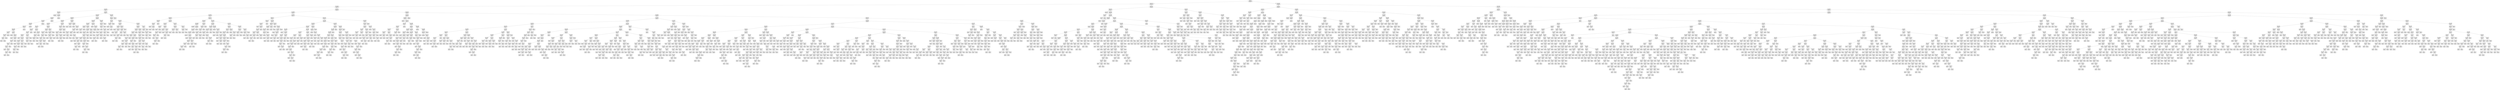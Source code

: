 digraph Tree {
node [shape=box, fontname="helvetica"] ;
edge [fontname="helvetica"] ;
0 [label="X[4] <= 0.221\nentropy = 1.0\nsamples = 40228\nvalue = [20326, 19902]\nclass = y[0]"] ;
1 [label="X[24] <= 1.071\nentropy = 0.871\nsamples = 19643\nvalue = [5737, 13906]\nclass = y[1]"] ;
0 -> 1 [labeldistance=2.5, labelangle=45, headlabel="True"] ;
2 [label="X[23] <= -0.568\nentropy = 0.939\nsamples = 15592\nvalue = [5544, 10048]\nclass = y[1]"] ;
1 -> 2 ;
3 [label="X[6] <= 0.408\nentropy = 0.606\nsamples = 2823\nvalue = [2404, 419]\nclass = y[0]"] ;
2 -> 3 ;
4 [label="X[23] <= -0.725\nentropy = 0.011\nsamples = 2115\nvalue = [2113, 2]\nclass = y[0]"] ;
3 -> 4 ;
5 [label="entropy = 0.0\nsamples = 1058\nvalue = [1058, 0]\nclass = y[0]"] ;
4 -> 5 ;
6 [label="X[11] <= 0.567\nentropy = 0.02\nsamples = 1057\nvalue = [1055, 2]\nclass = y[0]"] ;
4 -> 6 ;
7 [label="X[9] <= 0.345\nentropy = 0.022\nsamples = 953\nvalue = [951, 2]\nclass = y[0]"] ;
6 -> 7 ;
8 [label="X[27] <= -0.242\nentropy = 0.03\nsamples = 658\nvalue = [656, 2]\nclass = y[0]"] ;
7 -> 8 ;
9 [label="X[18] <= 0.664\nentropy = 0.037\nsamples = 503\nvalue = [501, 2]\nclass = y[0]"] ;
8 -> 9 ;
10 [label="X[16] <= 0.657\nentropy = 0.104\nsamples = 146\nvalue = [144, 2]\nclass = y[0]"] ;
9 -> 10 ;
11 [label="X[18] <= 0.152\nentropy = 0.136\nsamples = 105\nvalue = [103, 2]\nclass = y[0]"] ;
10 -> 11 ;
12 [label="X[2] <= 0.289\nentropy = 0.323\nsamples = 17\nvalue = [16, 1]\nclass = y[0]"] ;
11 -> 12 ;
13 [label="X[13] <= 0.316\nentropy = 0.592\nsamples = 7\nvalue = [6, 1]\nclass = y[0]"] ;
12 -> 13 ;
14 [label="X[0] <= 0.101\nentropy = 1.0\nsamples = 2\nvalue = [1, 1]\nclass = y[0]"] ;
13 -> 14 ;
15 [label="entropy = 0.0\nsamples = 1\nvalue = [0, 1]\nclass = y[1]"] ;
14 -> 15 ;
16 [label="entropy = 0.0\nsamples = 1\nvalue = [1, 0]\nclass = y[0]"] ;
14 -> 16 ;
17 [label="entropy = 0.0\nsamples = 5\nvalue = [5, 0]\nclass = y[0]"] ;
13 -> 17 ;
18 [label="entropy = 0.0\nsamples = 10\nvalue = [10, 0]\nclass = y[0]"] ;
12 -> 18 ;
19 [label="X[1] <= 0.824\nentropy = 0.09\nsamples = 88\nvalue = [87, 1]\nclass = y[0]"] ;
11 -> 19 ;
20 [label="entropy = 0.0\nsamples = 42\nvalue = [42, 0]\nclass = y[0]"] ;
19 -> 20 ;
21 [label="X[21] <= 0.171\nentropy = 0.151\nsamples = 46\nvalue = [45, 1]\nclass = y[0]"] ;
19 -> 21 ;
22 [label="entropy = 0.0\nsamples = 16\nvalue = [16, 0]\nclass = y[0]"] ;
21 -> 22 ;
23 [label="X[18] <= 0.509\nentropy = 0.211\nsamples = 30\nvalue = [29, 1]\nclass = y[0]"] ;
21 -> 23 ;
24 [label="X[14] <= 0.299\nentropy = 0.544\nsamples = 8\nvalue = [7, 1]\nclass = y[0]"] ;
23 -> 24 ;
25 [label="X[21] <= 0.764\nentropy = 0.722\nsamples = 5\nvalue = [4, 1]\nclass = y[0]"] ;
24 -> 25 ;
26 [label="X[0] <= 0.147\nentropy = 0.811\nsamples = 4\nvalue = [3, 1]\nclass = y[0]"] ;
25 -> 26 ;
27 [label="entropy = 0.0\nsamples = 1\nvalue = [1, 0]\nclass = y[0]"] ;
26 -> 27 ;
28 [label="X[0] <= 1.05\nentropy = 0.918\nsamples = 3\nvalue = [2, 1]\nclass = y[0]"] ;
26 -> 28 ;
29 [label="X[19] <= 1.208\nentropy = 1.0\nsamples = 2\nvalue = [1, 1]\nclass = y[0]"] ;
28 -> 29 ;
30 [label="entropy = 0.0\nsamples = 1\nvalue = [0, 1]\nclass = y[1]"] ;
29 -> 30 ;
31 [label="entropy = 0.0\nsamples = 1\nvalue = [1, 0]\nclass = y[0]"] ;
29 -> 31 ;
32 [label="entropy = 0.0\nsamples = 1\nvalue = [1, 0]\nclass = y[0]"] ;
28 -> 32 ;
33 [label="entropy = 0.0\nsamples = 1\nvalue = [1, 0]\nclass = y[0]"] ;
25 -> 33 ;
34 [label="entropy = 0.0\nsamples = 3\nvalue = [3, 0]\nclass = y[0]"] ;
24 -> 34 ;
35 [label="entropy = 0.0\nsamples = 22\nvalue = [22, 0]\nclass = y[0]"] ;
23 -> 35 ;
36 [label="entropy = 0.0\nsamples = 41\nvalue = [41, 0]\nclass = y[0]"] ;
10 -> 36 ;
37 [label="entropy = 0.0\nsamples = 357\nvalue = [357, 0]\nclass = y[0]"] ;
9 -> 37 ;
38 [label="entropy = 0.0\nsamples = 155\nvalue = [155, 0]\nclass = y[0]"] ;
8 -> 38 ;
39 [label="entropy = 0.0\nsamples = 295\nvalue = [295, 0]\nclass = y[0]"] ;
7 -> 39 ;
40 [label="entropy = 0.0\nsamples = 104\nvalue = [104, 0]\nclass = y[0]"] ;
6 -> 40 ;
41 [label="X[0] <= -0.852\nentropy = 0.977\nsamples = 708\nvalue = [291, 417]\nclass = y[1]"] ;
3 -> 41 ;
42 [label="X[26] <= -0.892\nentropy = 0.869\nsamples = 551\nvalue = [160, 391]\nclass = y[1]"] ;
41 -> 42 ;
43 [label="X[16] <= 0.255\nentropy = 0.975\nsamples = 194\nvalue = [115, 79]\nclass = y[0]"] ;
42 -> 43 ;
44 [label="X[21] <= 0.001\nentropy = 0.997\nsamples = 156\nvalue = [83, 73]\nclass = y[0]"] ;
43 -> 44 ;
45 [label="X[1] <= 0.463\nentropy = 0.969\nsamples = 116\nvalue = [46, 70]\nclass = y[1]"] ;
44 -> 45 ;
46 [label="X[13] <= 0.896\nentropy = 0.748\nsamples = 75\nvalue = [16, 59]\nclass = y[1]"] ;
45 -> 46 ;
47 [label="X[18] <= -0.651\nentropy = 0.482\nsamples = 48\nvalue = [5, 43]\nclass = y[1]"] ;
46 -> 47 ;
48 [label="X[27] <= 0.632\nentropy = 0.42\nsamples = 47\nvalue = [4, 43]\nclass = y[1]"] ;
47 -> 48 ;
49 [label="X[5] <= 0.302\nentropy = 0.371\nsamples = 42\nvalue = [3, 39]\nclass = y[1]"] ;
48 -> 49 ;
50 [label="entropy = 0.0\nsamples = 1\nvalue = [0, 1]\nclass = y[1]"] ;
49 -> 50 ;
51 [label="X[18] <= -1.429\nentropy = 0.378\nsamples = 41\nvalue = [3, 38]\nclass = y[1]"] ;
49 -> 51 ;
52 [label="X[0] <= -2.016\nentropy = 0.187\nsamples = 35\nvalue = [1, 34]\nclass = y[1]"] ;
51 -> 52 ;
53 [label="entropy = 0.0\nsamples = 20\nvalue = [0, 20]\nclass = y[1]"] ;
52 -> 53 ;
54 [label="X[23] <= -0.798\nentropy = 0.353\nsamples = 15\nvalue = [1, 14]\nclass = y[1]"] ;
52 -> 54 ;
55 [label="X[23] <= -1.021\nentropy = 0.439\nsamples = 11\nvalue = [1, 10]\nclass = y[1]"] ;
54 -> 55 ;
56 [label="X[0] <= -1.499\nentropy = 0.811\nsamples = 4\nvalue = [1, 3]\nclass = y[1]"] ;
55 -> 56 ;
57 [label="entropy = 0.0\nsamples = 3\nvalue = [0, 3]\nclass = y[1]"] ;
56 -> 57 ;
58 [label="entropy = 0.0\nsamples = 1\nvalue = [1, 0]\nclass = y[0]"] ;
56 -> 58 ;
59 [label="entropy = 0.0\nsamples = 7\nvalue = [0, 7]\nclass = y[1]"] ;
55 -> 59 ;
60 [label="entropy = 0.0\nsamples = 4\nvalue = [0, 4]\nclass = y[1]"] ;
54 -> 60 ;
61 [label="X[0] <= -1.716\nentropy = 0.918\nsamples = 6\nvalue = [2, 4]\nclass = y[1]"] ;
51 -> 61 ;
62 [label="X[18] <= -1.058\nentropy = 1.0\nsamples = 4\nvalue = [2, 2]\nclass = y[0]"] ;
61 -> 62 ;
63 [label="entropy = 0.0\nsamples = 2\nvalue = [0, 2]\nclass = y[1]"] ;
62 -> 63 ;
64 [label="entropy = 0.0\nsamples = 2\nvalue = [2, 0]\nclass = y[0]"] ;
62 -> 64 ;
65 [label="entropy = 0.0\nsamples = 2\nvalue = [0, 2]\nclass = y[1]"] ;
61 -> 65 ;
66 [label="X[0] <= -1.388\nentropy = 0.722\nsamples = 5\nvalue = [1, 4]\nclass = y[1]"] ;
48 -> 66 ;
67 [label="X[0] <= -1.643\nentropy = 0.811\nsamples = 4\nvalue = [1, 3]\nclass = y[1]"] ;
66 -> 67 ;
68 [label="X[3] <= 0.428\nentropy = 0.918\nsamples = 3\nvalue = [1, 2]\nclass = y[1]"] ;
67 -> 68 ;
69 [label="entropy = 0.0\nsamples = 2\nvalue = [0, 2]\nclass = y[1]"] ;
68 -> 69 ;
70 [label="entropy = 0.0\nsamples = 1\nvalue = [1, 0]\nclass = y[0]"] ;
68 -> 70 ;
71 [label="entropy = 0.0\nsamples = 1\nvalue = [0, 1]\nclass = y[1]"] ;
67 -> 71 ;
72 [label="entropy = 0.0\nsamples = 1\nvalue = [0, 1]\nclass = y[1]"] ;
66 -> 72 ;
73 [label="entropy = 0.0\nsamples = 1\nvalue = [1, 0]\nclass = y[0]"] ;
47 -> 73 ;
74 [label="X[5] <= 0.104\nentropy = 0.975\nsamples = 27\nvalue = [11, 16]\nclass = y[1]"] ;
46 -> 74 ;
75 [label="entropy = 0.0\nsamples = 2\nvalue = [2, 0]\nclass = y[0]"] ;
74 -> 75 ;
76 [label="X[17] <= 0.45\nentropy = 0.943\nsamples = 25\nvalue = [9, 16]\nclass = y[1]"] ;
74 -> 76 ;
77 [label="X[18] <= -0.7\nentropy = 0.985\nsamples = 21\nvalue = [9, 12]\nclass = y[1]"] ;
76 -> 77 ;
78 [label="X[18] <= -1.263\nentropy = 0.592\nsamples = 14\nvalue = [2, 12]\nclass = y[1]"] ;
77 -> 78 ;
79 [label="entropy = 0.0\nsamples = 12\nvalue = [0, 12]\nclass = y[1]"] ;
78 -> 79 ;
80 [label="entropy = 0.0\nsamples = 2\nvalue = [2, 0]\nclass = y[0]"] ;
78 -> 80 ;
81 [label="entropy = 0.0\nsamples = 7\nvalue = [7, 0]\nclass = y[0]"] ;
77 -> 81 ;
82 [label="entropy = 0.0\nsamples = 4\nvalue = [0, 4]\nclass = y[1]"] ;
76 -> 82 ;
83 [label="X[23] <= -1.198\nentropy = 0.839\nsamples = 41\nvalue = [30, 11]\nclass = y[0]"] ;
45 -> 83 ;
84 [label="X[0] <= -1.68\nentropy = 0.381\nsamples = 27\nvalue = [25, 2]\nclass = y[0]"] ;
83 -> 84 ;
85 [label="X[18] <= -1.419\nentropy = 0.544\nsamples = 16\nvalue = [14, 2]\nclass = y[0]"] ;
84 -> 85 ;
86 [label="X[21] <= -0.821\nentropy = 0.811\nsamples = 8\nvalue = [6, 2]\nclass = y[0]"] ;
85 -> 86 ;
87 [label="X[0] <= -2.075\nentropy = 0.918\nsamples = 6\nvalue = [4, 2]\nclass = y[0]"] ;
86 -> 87 ;
88 [label="X[23] <= -1.351\nentropy = 0.918\nsamples = 3\nvalue = [2, 1]\nclass = y[0]"] ;
87 -> 88 ;
89 [label="entropy = 0.0\nsamples = 1\nvalue = [1, 0]\nclass = y[0]"] ;
88 -> 89 ;
90 [label="X[0] <= -2.104\nentropy = 1.0\nsamples = 2\nvalue = [1, 1]\nclass = y[0]"] ;
88 -> 90 ;
91 [label="entropy = 0.0\nsamples = 1\nvalue = [1, 0]\nclass = y[0]"] ;
90 -> 91 ;
92 [label="entropy = 0.0\nsamples = 1\nvalue = [0, 1]\nclass = y[1]"] ;
90 -> 92 ;
93 [label="X[5] <= 0.409\nentropy = 0.918\nsamples = 3\nvalue = [2, 1]\nclass = y[0]"] ;
87 -> 93 ;
94 [label="entropy = 0.0\nsamples = 2\nvalue = [2, 0]\nclass = y[0]"] ;
93 -> 94 ;
95 [label="entropy = 0.0\nsamples = 1\nvalue = [0, 1]\nclass = y[1]"] ;
93 -> 95 ;
96 [label="entropy = 0.0\nsamples = 2\nvalue = [2, 0]\nclass = y[0]"] ;
86 -> 96 ;
97 [label="entropy = 0.0\nsamples = 8\nvalue = [8, 0]\nclass = y[0]"] ;
85 -> 97 ;
98 [label="entropy = 0.0\nsamples = 11\nvalue = [11, 0]\nclass = y[0]"] ;
84 -> 98 ;
99 [label="X[18] <= -0.78\nentropy = 0.94\nsamples = 14\nvalue = [5, 9]\nclass = y[1]"] ;
83 -> 99 ;
100 [label="X[12] <= 0.508\nentropy = 0.684\nsamples = 11\nvalue = [2, 9]\nclass = y[1]"] ;
99 -> 100 ;
101 [label="X[23] <= -0.851\nentropy = 0.918\nsamples = 6\nvalue = [2, 4]\nclass = y[1]"] ;
100 -> 101 ;
102 [label="entropy = 0.0\nsamples = 1\nvalue = [1, 0]\nclass = y[0]"] ;
101 -> 102 ;
103 [label="X[18] <= -1.542\nentropy = 0.722\nsamples = 5\nvalue = [1, 4]\nclass = y[1]"] ;
101 -> 103 ;
104 [label="entropy = 0.0\nsamples = 4\nvalue = [0, 4]\nclass = y[1]"] ;
103 -> 104 ;
105 [label="entropy = 0.0\nsamples = 1\nvalue = [1, 0]\nclass = y[0]"] ;
103 -> 105 ;
106 [label="entropy = 0.0\nsamples = 5\nvalue = [0, 5]\nclass = y[1]"] ;
100 -> 106 ;
107 [label="entropy = 0.0\nsamples = 3\nvalue = [3, 0]\nclass = y[0]"] ;
99 -> 107 ;
108 [label="X[10] <= 0.055\nentropy = 0.384\nsamples = 40\nvalue = [37, 3]\nclass = y[0]"] ;
44 -> 108 ;
109 [label="X[17] <= 0.968\nentropy = 0.406\nsamples = 37\nvalue = [34, 3]\nclass = y[0]"] ;
108 -> 109 ;
110 [label="X[1] <= 0.188\nentropy = 0.345\nsamples = 31\nvalue = [29, 2]\nclass = y[0]"] ;
109 -> 110 ;
111 [label="X[0] <= -1.415\nentropy = 0.619\nsamples = 13\nvalue = [11, 2]\nclass = y[0]"] ;
110 -> 111 ;
112 [label="X[18] <= -0.799\nentropy = 1.0\nsamples = 2\nvalue = [1, 1]\nclass = y[0]"] ;
111 -> 112 ;
113 [label="entropy = 0.0\nsamples = 1\nvalue = [0, 1]\nclass = y[1]"] ;
112 -> 113 ;
114 [label="entropy = 0.0\nsamples = 1\nvalue = [1, 0]\nclass = y[0]"] ;
112 -> 114 ;
115 [label="X[23] <= -1.069\nentropy = 0.439\nsamples = 11\nvalue = [10, 1]\nclass = y[0]"] ;
111 -> 115 ;
116 [label="X[0] <= -1.224\nentropy = 0.65\nsamples = 6\nvalue = [5, 1]\nclass = y[0]"] ;
115 -> 116 ;
117 [label="entropy = 0.0\nsamples = 5\nvalue = [5, 0]\nclass = y[0]"] ;
116 -> 117 ;
118 [label="entropy = 0.0\nsamples = 1\nvalue = [0, 1]\nclass = y[1]"] ;
116 -> 118 ;
119 [label="entropy = 0.0\nsamples = 5\nvalue = [5, 0]\nclass = y[0]"] ;
115 -> 119 ;
120 [label="entropy = 0.0\nsamples = 18\nvalue = [18, 0]\nclass = y[0]"] ;
110 -> 120 ;
121 [label="X[1] <= 0.418\nentropy = 0.65\nsamples = 6\nvalue = [5, 1]\nclass = y[0]"] ;
109 -> 121 ;
122 [label="entropy = 0.0\nsamples = 2\nvalue = [2, 0]\nclass = y[0]"] ;
121 -> 122 ;
123 [label="X[23] <= -0.947\nentropy = 0.811\nsamples = 4\nvalue = [3, 1]\nclass = y[0]"] ;
121 -> 123 ;
124 [label="entropy = 0.0\nsamples = 2\nvalue = [2, 0]\nclass = y[0]"] ;
123 -> 124 ;
125 [label="X[0] <= -1.257\nentropy = 1.0\nsamples = 2\nvalue = [1, 1]\nclass = y[0]"] ;
123 -> 125 ;
126 [label="entropy = 0.0\nsamples = 1\nvalue = [0, 1]\nclass = y[1]"] ;
125 -> 126 ;
127 [label="entropy = 0.0\nsamples = 1\nvalue = [1, 0]\nclass = y[0]"] ;
125 -> 127 ;
128 [label="entropy = 0.0\nsamples = 3\nvalue = [3, 0]\nclass = y[0]"] ;
108 -> 128 ;
129 [label="X[13] <= 0.064\nentropy = 0.629\nsamples = 38\nvalue = [32, 6]\nclass = y[0]"] ;
43 -> 129 ;
130 [label="X[23] <= -1.153\nentropy = 0.918\nsamples = 3\nvalue = [1, 2]\nclass = y[1]"] ;
129 -> 130 ;
131 [label="entropy = 0.0\nsamples = 1\nvalue = [1, 0]\nclass = y[0]"] ;
130 -> 131 ;
132 [label="entropy = 0.0\nsamples = 2\nvalue = [0, 2]\nclass = y[1]"] ;
130 -> 132 ;
133 [label="X[2] <= 0.351\nentropy = 0.513\nsamples = 35\nvalue = [31, 4]\nclass = y[0]"] ;
129 -> 133 ;
134 [label="entropy = 0.0\nsamples = 22\nvalue = [22, 0]\nclass = y[0]"] ;
133 -> 134 ;
135 [label="X[23] <= -0.926\nentropy = 0.89\nsamples = 13\nvalue = [9, 4]\nclass = y[0]"] ;
133 -> 135 ;
136 [label="X[10] <= 0.583\nentropy = 0.469\nsamples = 10\nvalue = [9, 1]\nclass = y[0]"] ;
135 -> 136 ;
137 [label="X[0] <= -1.858\nentropy = 0.503\nsamples = 9\nvalue = [8, 1]\nclass = y[0]"] ;
136 -> 137 ;
138 [label="entropy = 0.0\nsamples = 1\nvalue = [1, 0]\nclass = y[0]"] ;
137 -> 138 ;
139 [label="X[0] <= -1.6\nentropy = 0.544\nsamples = 8\nvalue = [7, 1]\nclass = y[0]"] ;
137 -> 139 ;
140 [label="entropy = 0.0\nsamples = 1\nvalue = [1, 0]\nclass = y[0]"] ;
139 -> 140 ;
141 [label="X[18] <= -1.216\nentropy = 0.592\nsamples = 7\nvalue = [6, 1]\nclass = y[0]"] ;
139 -> 141 ;
142 [label="entropy = 0.0\nsamples = 1\nvalue = [0, 1]\nclass = y[1]"] ;
141 -> 142 ;
143 [label="entropy = 0.0\nsamples = 6\nvalue = [6, 0]\nclass = y[0]"] ;
141 -> 143 ;
144 [label="entropy = 0.0\nsamples = 1\nvalue = [1, 0]\nclass = y[0]"] ;
136 -> 144 ;
145 [label="entropy = 0.0\nsamples = 3\nvalue = [0, 3]\nclass = y[1]"] ;
135 -> 145 ;
146 [label="X[18] <= -0.513\nentropy = 0.547\nsamples = 357\nvalue = [45, 312]\nclass = y[1]"] ;
42 -> 146 ;
147 [label="X[23] <= -0.895\nentropy = 0.229\nsamples = 323\nvalue = [12, 311]\nclass = y[1]"] ;
146 -> 147 ;
148 [label="X[18] <= -1.301\nentropy = 0.345\nsamples = 124\nvalue = [8, 116]\nclass = y[1]"] ;
147 -> 148 ;
149 [label="X[5] <= 0.867\nentropy = 0.094\nsamples = 83\nvalue = [1, 82]\nclass = y[1]"] ;
148 -> 149 ;
150 [label="X[0] <= -2.076\nentropy = 0.918\nsamples = 3\nvalue = [1, 2]\nclass = y[1]"] ;
149 -> 150 ;
151 [label="entropy = 0.0\nsamples = 1\nvalue = [1, 0]\nclass = y[0]"] ;
150 -> 151 ;
152 [label="entropy = 0.0\nsamples = 2\nvalue = [0, 2]\nclass = y[1]"] ;
150 -> 152 ;
153 [label="entropy = 0.0\nsamples = 80\nvalue = [0, 80]\nclass = y[1]"] ;
149 -> 153 ;
154 [label="X[22] <= -0.295\nentropy = 0.659\nsamples = 41\nvalue = [7, 34]\nclass = y[1]"] ;
148 -> 154 ;
155 [label="X[17] <= 0.573\nentropy = 0.562\nsamples = 38\nvalue = [5, 33]\nclass = y[1]"] ;
154 -> 155 ;
156 [label="X[21] <= -0.71\nentropy = 0.637\nsamples = 31\nvalue = [5, 26]\nclass = y[1]"] ;
155 -> 156 ;
157 [label="X[23] <= -1.055\nentropy = 0.503\nsamples = 27\nvalue = [3, 24]\nclass = y[1]"] ;
156 -> 157 ;
158 [label="X[26] <= 0.288\nentropy = 0.918\nsamples = 6\nvalue = [2, 4]\nclass = y[1]"] ;
157 -> 158 ;
159 [label="X[2] <= 0.863\nentropy = 1.0\nsamples = 4\nvalue = [2, 2]\nclass = y[0]"] ;
158 -> 159 ;
160 [label="entropy = 0.0\nsamples = 1\nvalue = [1, 0]\nclass = y[0]"] ;
159 -> 160 ;
161 [label="X[0] <= -1.453\nentropy = 0.918\nsamples = 3\nvalue = [1, 2]\nclass = y[1]"] ;
159 -> 161 ;
162 [label="X[0] <= -1.921\nentropy = 1.0\nsamples = 2\nvalue = [1, 1]\nclass = y[0]"] ;
161 -> 162 ;
163 [label="entropy = 0.0\nsamples = 1\nvalue = [0, 1]\nclass = y[1]"] ;
162 -> 163 ;
164 [label="entropy = 0.0\nsamples = 1\nvalue = [1, 0]\nclass = y[0]"] ;
162 -> 164 ;
165 [label="entropy = 0.0\nsamples = 1\nvalue = [0, 1]\nclass = y[1]"] ;
161 -> 165 ;
166 [label="entropy = 0.0\nsamples = 2\nvalue = [0, 2]\nclass = y[1]"] ;
158 -> 166 ;
167 [label="X[26] <= 0.094\nentropy = 0.276\nsamples = 21\nvalue = [1, 20]\nclass = y[1]"] ;
157 -> 167 ;
168 [label="X[2] <= 0.195\nentropy = 0.337\nsamples = 16\nvalue = [1, 15]\nclass = y[1]"] ;
167 -> 168 ;
169 [label="X[0] <= -1.438\nentropy = 0.544\nsamples = 8\nvalue = [1, 7]\nclass = y[1]"] ;
168 -> 169 ;
170 [label="entropy = 0.0\nsamples = 5\nvalue = [0, 5]\nclass = y[1]"] ;
169 -> 170 ;
171 [label="X[0] <= -1.064\nentropy = 0.918\nsamples = 3\nvalue = [1, 2]\nclass = y[1]"] ;
169 -> 171 ;
172 [label="X[18] <= -1.124\nentropy = 1.0\nsamples = 2\nvalue = [1, 1]\nclass = y[0]"] ;
171 -> 172 ;
173 [label="entropy = 0.0\nsamples = 1\nvalue = [0, 1]\nclass = y[1]"] ;
172 -> 173 ;
174 [label="entropy = 0.0\nsamples = 1\nvalue = [1, 0]\nclass = y[0]"] ;
172 -> 174 ;
175 [label="entropy = 0.0\nsamples = 1\nvalue = [0, 1]\nclass = y[1]"] ;
171 -> 175 ;
176 [label="entropy = 0.0\nsamples = 8\nvalue = [0, 8]\nclass = y[1]"] ;
168 -> 176 ;
177 [label="entropy = 0.0\nsamples = 5\nvalue = [0, 5]\nclass = y[1]"] ;
167 -> 177 ;
178 [label="X[14] <= 0.911\nentropy = 1.0\nsamples = 4\nvalue = [2, 2]\nclass = y[0]"] ;
156 -> 178 ;
179 [label="entropy = 0.0\nsamples = 2\nvalue = [0, 2]\nclass = y[1]"] ;
178 -> 179 ;
180 [label="entropy = 0.0\nsamples = 2\nvalue = [2, 0]\nclass = y[0]"] ;
178 -> 180 ;
181 [label="entropy = 0.0\nsamples = 7\nvalue = [0, 7]\nclass = y[1]"] ;
155 -> 181 ;
182 [label="X[0] <= -1.3\nentropy = 0.918\nsamples = 3\nvalue = [2, 1]\nclass = y[0]"] ;
154 -> 182 ;
183 [label="X[0] <= -1.333\nentropy = 1.0\nsamples = 2\nvalue = [1, 1]\nclass = y[0]"] ;
182 -> 183 ;
184 [label="entropy = 0.0\nsamples = 1\nvalue = [1, 0]\nclass = y[0]"] ;
183 -> 184 ;
185 [label="entropy = 0.0\nsamples = 1\nvalue = [0, 1]\nclass = y[1]"] ;
183 -> 185 ;
186 [label="entropy = 0.0\nsamples = 1\nvalue = [1, 0]\nclass = y[0]"] ;
182 -> 186 ;
187 [label="X[0] <= -1.637\nentropy = 0.142\nsamples = 199\nvalue = [4, 195]\nclass = y[1]"] ;
147 -> 187 ;
188 [label="entropy = 0.0\nsamples = 85\nvalue = [0, 85]\nclass = y[1]"] ;
187 -> 188 ;
189 [label="X[25] <= 0.858\nentropy = 0.219\nsamples = 114\nvalue = [4, 110]\nclass = y[1]"] ;
187 -> 189 ;
190 [label="X[18] <= -1.044\nentropy = 0.227\nsamples = 109\nvalue = [4, 105]\nclass = y[1]"] ;
189 -> 190 ;
191 [label="entropy = 0.0\nsamples = 86\nvalue = [0, 86]\nclass = y[1]"] ;
190 -> 191 ;
192 [label="X[14] <= 0.639\nentropy = 0.667\nsamples = 23\nvalue = [4, 19]\nclass = y[1]"] ;
190 -> 192 ;
193 [label="X[21] <= 0.024\nentropy = 0.863\nsamples = 7\nvalue = [2, 5]\nclass = y[1]"] ;
192 -> 193 ;
194 [label="X[17] <= 0.512\nentropy = 0.65\nsamples = 6\nvalue = [1, 5]\nclass = y[1]"] ;
193 -> 194 ;
195 [label="entropy = 0.0\nsamples = 5\nvalue = [0, 5]\nclass = y[1]"] ;
194 -> 195 ;
196 [label="entropy = 0.0\nsamples = 1\nvalue = [1, 0]\nclass = y[0]"] ;
194 -> 196 ;
197 [label="entropy = 0.0\nsamples = 1\nvalue = [1, 0]\nclass = y[0]"] ;
193 -> 197 ;
198 [label="X[21] <= -0.728\nentropy = 0.544\nsamples = 16\nvalue = [2, 14]\nclass = y[1]"] ;
192 -> 198 ;
199 [label="entropy = 0.0\nsamples = 13\nvalue = [0, 13]\nclass = y[1]"] ;
198 -> 199 ;
200 [label="X[0] <= -1.107\nentropy = 0.918\nsamples = 3\nvalue = [2, 1]\nclass = y[0]"] ;
198 -> 200 ;
201 [label="entropy = 0.0\nsamples = 1\nvalue = [0, 1]\nclass = y[1]"] ;
200 -> 201 ;
202 [label="entropy = 0.0\nsamples = 2\nvalue = [2, 0]\nclass = y[0]"] ;
200 -> 202 ;
203 [label="entropy = 0.0\nsamples = 5\nvalue = [0, 5]\nclass = y[1]"] ;
189 -> 203 ;
204 [label="X[18] <= -0.395\nentropy = 0.191\nsamples = 34\nvalue = [33, 1]\nclass = y[0]"] ;
146 -> 204 ;
205 [label="X[21] <= -0.36\nentropy = 0.371\nsamples = 14\nvalue = [13, 1]\nclass = y[0]"] ;
204 -> 205 ;
206 [label="X[17] <= 0.824\nentropy = 0.592\nsamples = 7\nvalue = [6, 1]\nclass = y[0]"] ;
205 -> 206 ;
207 [label="entropy = 0.0\nsamples = 4\nvalue = [4, 0]\nclass = y[0]"] ;
206 -> 207 ;
208 [label="X[2] <= 0.826\nentropy = 0.918\nsamples = 3\nvalue = [2, 1]\nclass = y[0]"] ;
206 -> 208 ;
209 [label="X[0] <= -1.267\nentropy = 1.0\nsamples = 2\nvalue = [1, 1]\nclass = y[0]"] ;
208 -> 209 ;
210 [label="entropy = 0.0\nsamples = 1\nvalue = [0, 1]\nclass = y[1]"] ;
209 -> 210 ;
211 [label="entropy = 0.0\nsamples = 1\nvalue = [1, 0]\nclass = y[0]"] ;
209 -> 211 ;
212 [label="entropy = 0.0\nsamples = 1\nvalue = [1, 0]\nclass = y[0]"] ;
208 -> 212 ;
213 [label="entropy = 0.0\nsamples = 7\nvalue = [7, 0]\nclass = y[0]"] ;
205 -> 213 ;
214 [label="entropy = 0.0\nsamples = 20\nvalue = [20, 0]\nclass = y[0]"] ;
204 -> 214 ;
215 [label="X[10] <= 0.754\nentropy = 0.648\nsamples = 157\nvalue = [131, 26]\nclass = y[0]"] ;
41 -> 215 ;
216 [label="X[23] <= -1.111\nentropy = 0.771\nsamples = 115\nvalue = [89, 26]\nclass = y[0]"] ;
215 -> 216 ;
217 [label="X[16] <= 0.45\nentropy = 0.31\nsamples = 18\nvalue = [17, 1]\nclass = y[0]"] ;
216 -> 217 ;
218 [label="X[14] <= 0.888\nentropy = 0.391\nsamples = 13\nvalue = [12, 1]\nclass = y[0]"] ;
217 -> 218 ;
219 [label="entropy = 0.0\nsamples = 11\nvalue = [11, 0]\nclass = y[0]"] ;
218 -> 219 ;
220 [label="X[1] <= 0.46\nentropy = 1.0\nsamples = 2\nvalue = [1, 1]\nclass = y[0]"] ;
218 -> 220 ;
221 [label="entropy = 0.0\nsamples = 1\nvalue = [0, 1]\nclass = y[1]"] ;
220 -> 221 ;
222 [label="entropy = 0.0\nsamples = 1\nvalue = [1, 0]\nclass = y[0]"] ;
220 -> 222 ;
223 [label="entropy = 0.0\nsamples = 5\nvalue = [5, 0]\nclass = y[0]"] ;
217 -> 223 ;
224 [label="X[23] <= -0.886\nentropy = 0.823\nsamples = 97\nvalue = [72, 25]\nclass = y[0]"] ;
216 -> 224 ;
225 [label="X[14] <= 0.164\nentropy = 0.485\nsamples = 38\nvalue = [34, 4]\nclass = y[0]"] ;
224 -> 225 ;
226 [label="X[1] <= 0.846\nentropy = 0.258\nsamples = 23\nvalue = [22, 1]\nclass = y[0]"] ;
225 -> 226 ;
227 [label="entropy = 0.0\nsamples = 13\nvalue = [13, 0]\nclass = y[0]"] ;
226 -> 227 ;
228 [label="X[26] <= -1.063\nentropy = 0.469\nsamples = 10\nvalue = [9, 1]\nclass = y[0]"] ;
226 -> 228 ;
229 [label="entropy = 0.0\nsamples = 8\nvalue = [8, 0]\nclass = y[0]"] ;
228 -> 229 ;
230 [label="X[0] <= -0.304\nentropy = 1.0\nsamples = 2\nvalue = [1, 1]\nclass = y[0]"] ;
228 -> 230 ;
231 [label="entropy = 0.0\nsamples = 1\nvalue = [0, 1]\nclass = y[1]"] ;
230 -> 231 ;
232 [label="entropy = 0.0\nsamples = 1\nvalue = [1, 0]\nclass = y[0]"] ;
230 -> 232 ;
233 [label="X[21] <= -0.949\nentropy = 0.722\nsamples = 15\nvalue = [12, 3]\nclass = y[0]"] ;
225 -> 233 ;
234 [label="X[0] <= -0.682\nentropy = 0.954\nsamples = 8\nvalue = [5, 3]\nclass = y[0]"] ;
233 -> 234 ;
235 [label="X[17] <= 0.434\nentropy = 1.0\nsamples = 4\nvalue = [2, 2]\nclass = y[0]"] ;
234 -> 235 ;
236 [label="X[2] <= 0.945\nentropy = 0.918\nsamples = 3\nvalue = [1, 2]\nclass = y[1]"] ;
235 -> 236 ;
237 [label="X[18] <= -0.699\nentropy = 1.0\nsamples = 2\nvalue = [1, 1]\nclass = y[0]"] ;
236 -> 237 ;
238 [label="entropy = 0.0\nsamples = 1\nvalue = [0, 1]\nclass = y[1]"] ;
237 -> 238 ;
239 [label="entropy = 0.0\nsamples = 1\nvalue = [1, 0]\nclass = y[0]"] ;
237 -> 239 ;
240 [label="entropy = 0.0\nsamples = 1\nvalue = [0, 1]\nclass = y[1]"] ;
236 -> 240 ;
241 [label="entropy = 0.0\nsamples = 1\nvalue = [1, 0]\nclass = y[0]"] ;
235 -> 241 ;
242 [label="X[11] <= 0.268\nentropy = 0.811\nsamples = 4\nvalue = [3, 1]\nclass = y[0]"] ;
234 -> 242 ;
243 [label="entropy = 0.0\nsamples = 3\nvalue = [3, 0]\nclass = y[0]"] ;
242 -> 243 ;
244 [label="entropy = 0.0\nsamples = 1\nvalue = [0, 1]\nclass = y[1]"] ;
242 -> 244 ;
245 [label="entropy = 0.0\nsamples = 7\nvalue = [7, 0]\nclass = y[0]"] ;
233 -> 245 ;
246 [label="X[11] <= 0.412\nentropy = 0.939\nsamples = 59\nvalue = [38, 21]\nclass = y[0]"] ;
224 -> 246 ;
247 [label="X[14] <= 0.708\nentropy = 0.918\nsamples = 51\nvalue = [34, 17]\nclass = y[0]"] ;
246 -> 247 ;
248 [label="X[21] <= 2.109\nentropy = 0.863\nsamples = 28\nvalue = [20, 8]\nclass = y[0]"] ;
247 -> 248 ;
249 [label="X[21] <= 0.371\nentropy = 0.89\nsamples = 26\nvalue = [18, 8]\nclass = y[0]"] ;
248 -> 249 ;
250 [label="X[18] <= -0.473\nentropy = 0.971\nsamples = 10\nvalue = [4, 6]\nclass = y[1]"] ;
249 -> 250 ;
251 [label="X[21] <= -1.078\nentropy = 0.811\nsamples = 8\nvalue = [2, 6]\nclass = y[1]"] ;
250 -> 251 ;
252 [label="entropy = 0.0\nsamples = 1\nvalue = [0, 1]\nclass = y[1]"] ;
251 -> 252 ;
253 [label="X[27] <= -0.375\nentropy = 0.863\nsamples = 7\nvalue = [2, 5]\nclass = y[1]"] ;
251 -> 253 ;
254 [label="X[1] <= 0.987\nentropy = 0.811\nsamples = 4\nvalue = [1, 3]\nclass = y[1]"] ;
253 -> 254 ;
255 [label="X[0] <= -0.444\nentropy = 1.0\nsamples = 2\nvalue = [1, 1]\nclass = y[0]"] ;
254 -> 255 ;
256 [label="entropy = 0.0\nsamples = 1\nvalue = [1, 0]\nclass = y[0]"] ;
255 -> 256 ;
257 [label="entropy = 0.0\nsamples = 1\nvalue = [0, 1]\nclass = y[1]"] ;
255 -> 257 ;
258 [label="entropy = 0.0\nsamples = 2\nvalue = [0, 2]\nclass = y[1]"] ;
254 -> 258 ;
259 [label="X[2] <= 0.098\nentropy = 0.918\nsamples = 3\nvalue = [1, 2]\nclass = y[1]"] ;
253 -> 259 ;
260 [label="entropy = 0.0\nsamples = 1\nvalue = [1, 0]\nclass = y[0]"] ;
259 -> 260 ;
261 [label="entropy = 0.0\nsamples = 2\nvalue = [0, 2]\nclass = y[1]"] ;
259 -> 261 ;
262 [label="entropy = 0.0\nsamples = 2\nvalue = [2, 0]\nclass = y[0]"] ;
250 -> 262 ;
263 [label="X[0] <= 0.265\nentropy = 0.544\nsamples = 16\nvalue = [14, 2]\nclass = y[0]"] ;
249 -> 263 ;
264 [label="X[21] <= 0.699\nentropy = 0.592\nsamples = 14\nvalue = [12, 2]\nclass = y[0]"] ;
263 -> 264 ;
265 [label="X[15] <= 0.919\nentropy = 0.863\nsamples = 7\nvalue = [5, 2]\nclass = y[0]"] ;
264 -> 265 ;
266 [label="entropy = 0.0\nsamples = 2\nvalue = [2, 0]\nclass = y[0]"] ;
265 -> 266 ;
267 [label="X[2] <= 0.539\nentropy = 0.971\nsamples = 5\nvalue = [3, 2]\nclass = y[0]"] ;
265 -> 267 ;
268 [label="X[0] <= -0.372\nentropy = 1.0\nsamples = 2\nvalue = [1, 1]\nclass = y[0]"] ;
267 -> 268 ;
269 [label="entropy = 0.0\nsamples = 1\nvalue = [1, 0]\nclass = y[0]"] ;
268 -> 269 ;
270 [label="entropy = 0.0\nsamples = 1\nvalue = [0, 1]\nclass = y[1]"] ;
268 -> 270 ;
271 [label="X[0] <= -0.682\nentropy = 0.918\nsamples = 3\nvalue = [2, 1]\nclass = y[0]"] ;
267 -> 271 ;
272 [label="X[0] <= -0.705\nentropy = 1.0\nsamples = 2\nvalue = [1, 1]\nclass = y[0]"] ;
271 -> 272 ;
273 [label="entropy = 0.0\nsamples = 1\nvalue = [1, 0]\nclass = y[0]"] ;
272 -> 273 ;
274 [label="entropy = 0.0\nsamples = 1\nvalue = [0, 1]\nclass = y[1]"] ;
272 -> 274 ;
275 [label="entropy = 0.0\nsamples = 1\nvalue = [1, 0]\nclass = y[0]"] ;
271 -> 275 ;
276 [label="entropy = 0.0\nsamples = 7\nvalue = [7, 0]\nclass = y[0]"] ;
264 -> 276 ;
277 [label="entropy = 0.0\nsamples = 2\nvalue = [2, 0]\nclass = y[0]"] ;
263 -> 277 ;
278 [label="entropy = 0.0\nsamples = 2\nvalue = [2, 0]\nclass = y[0]"] ;
248 -> 278 ;
279 [label="X[21] <= -0.818\nentropy = 0.966\nsamples = 23\nvalue = [14, 9]\nclass = y[0]"] ;
247 -> 279 ;
280 [label="X[16] <= 0.494\nentropy = 0.89\nsamples = 13\nvalue = [4, 9]\nclass = y[1]"] ;
279 -> 280 ;
281 [label="X[18] <= -0.278\nentropy = 0.811\nsamples = 12\nvalue = [3, 9]\nclass = y[1]"] ;
280 -> 281 ;
282 [label="X[26] <= 0.383\nentropy = 0.684\nsamples = 11\nvalue = [2, 9]\nclass = y[1]"] ;
281 -> 282 ;
283 [label="X[1] <= 0.18\nentropy = 0.65\nsamples = 6\nvalue = [1, 5]\nclass = y[1]"] ;
282 -> 283 ;
284 [label="entropy = 0.0\nsamples = 3\nvalue = [0, 3]\nclass = y[1]"] ;
283 -> 284 ;
285 [label="X[18] <= -1.202\nentropy = 0.918\nsamples = 3\nvalue = [1, 2]\nclass = y[1]"] ;
283 -> 285 ;
286 [label="entropy = 0.0\nsamples = 1\nvalue = [0, 1]\nclass = y[1]"] ;
285 -> 286 ;
287 [label="X[18] <= -0.709\nentropy = 1.0\nsamples = 2\nvalue = [1, 1]\nclass = y[0]"] ;
285 -> 287 ;
288 [label="entropy = 0.0\nsamples = 1\nvalue = [0, 1]\nclass = y[1]"] ;
287 -> 288 ;
289 [label="entropy = 0.0\nsamples = 1\nvalue = [1, 0]\nclass = y[0]"] ;
287 -> 289 ;
290 [label="X[18] <= -0.897\nentropy = 0.722\nsamples = 5\nvalue = [1, 4]\nclass = y[1]"] ;
282 -> 290 ;
291 [label="entropy = 0.0\nsamples = 3\nvalue = [0, 3]\nclass = y[1]"] ;
290 -> 291 ;
292 [label="X[1] <= 0.65\nentropy = 1.0\nsamples = 2\nvalue = [1, 1]\nclass = y[0]"] ;
290 -> 292 ;
293 [label="entropy = 0.0\nsamples = 1\nvalue = [1, 0]\nclass = y[0]"] ;
292 -> 293 ;
294 [label="entropy = 0.0\nsamples = 1\nvalue = [0, 1]\nclass = y[1]"] ;
292 -> 294 ;
295 [label="entropy = 0.0\nsamples = 1\nvalue = [1, 0]\nclass = y[0]"] ;
281 -> 295 ;
296 [label="entropy = 0.0\nsamples = 1\nvalue = [1, 0]\nclass = y[0]"] ;
280 -> 296 ;
297 [label="entropy = 0.0\nsamples = 10\nvalue = [10, 0]\nclass = y[0]"] ;
279 -> 297 ;
298 [label="X[22] <= 0.784\nentropy = 1.0\nsamples = 8\nvalue = [4, 4]\nclass = y[0]"] ;
246 -> 298 ;
299 [label="X[0] <= 0.055\nentropy = 0.918\nsamples = 6\nvalue = [4, 2]\nclass = y[0]"] ;
298 -> 299 ;
300 [label="X[26] <= -0.201\nentropy = 0.918\nsamples = 3\nvalue = [1, 2]\nclass = y[1]"] ;
299 -> 300 ;
301 [label="X[17] <= 0.121\nentropy = 1.0\nsamples = 2\nvalue = [1, 1]\nclass = y[0]"] ;
300 -> 301 ;
302 [label="entropy = 0.0\nsamples = 1\nvalue = [1, 0]\nclass = y[0]"] ;
301 -> 302 ;
303 [label="entropy = 0.0\nsamples = 1\nvalue = [0, 1]\nclass = y[1]"] ;
301 -> 303 ;
304 [label="entropy = 0.0\nsamples = 1\nvalue = [0, 1]\nclass = y[1]"] ;
300 -> 304 ;
305 [label="entropy = 0.0\nsamples = 3\nvalue = [3, 0]\nclass = y[0]"] ;
299 -> 305 ;
306 [label="entropy = 0.0\nsamples = 2\nvalue = [0, 2]\nclass = y[1]"] ;
298 -> 306 ;
307 [label="entropy = 0.0\nsamples = 42\nvalue = [42, 0]\nclass = y[0]"] ;
215 -> 307 ;
308 [label="X[18] <= -0.124\nentropy = 0.805\nsamples = 12769\nvalue = [3140, 9629]\nclass = y[1]"] ;
2 -> 308 ;
309 [label="X[6] <= 0.359\nentropy = 0.093\nsamples = 8867\nvalue = [106, 8761]\nclass = y[1]"] ;
308 -> 309 ;
310 [label="X[8] <= 0.621\nentropy = 0.063\nsamples = 7640\nvalue = [57, 7583]\nclass = y[1]"] ;
309 -> 310 ;
311 [label="X[0] <= -0.287\nentropy = 0.816\nsamples = 154\nvalue = [39, 115]\nclass = y[1]"] ;
310 -> 311 ;
312 [label="X[24] <= 0.733\nentropy = 0.523\nsamples = 17\nvalue = [15, 2]\nclass = y[0]"] ;
311 -> 312 ;
313 [label="X[11] <= 0.971\nentropy = 0.337\nsamples = 16\nvalue = [15, 1]\nclass = y[0]"] ;
312 -> 313 ;
314 [label="entropy = 0.0\nsamples = 14\nvalue = [14, 0]\nclass = y[0]"] ;
313 -> 314 ;
315 [label="X[26] <= 1.1\nentropy = 1.0\nsamples = 2\nvalue = [1, 1]\nclass = y[0]"] ;
313 -> 315 ;
316 [label="entropy = 0.0\nsamples = 1\nvalue = [0, 1]\nclass = y[1]"] ;
315 -> 316 ;
317 [label="entropy = 0.0\nsamples = 1\nvalue = [1, 0]\nclass = y[0]"] ;
315 -> 317 ;
318 [label="entropy = 0.0\nsamples = 1\nvalue = [0, 1]\nclass = y[1]"] ;
312 -> 318 ;
319 [label="X[10] <= 0.975\nentropy = 0.669\nsamples = 137\nvalue = [24, 113]\nclass = y[1]"] ;
311 -> 319 ;
320 [label="X[11] <= 0.792\nentropy = 0.544\nsamples = 96\nvalue = [12, 84]\nclass = y[1]"] ;
319 -> 320 ;
321 [label="X[23] <= 0.27\nentropy = 0.985\nsamples = 14\nvalue = [6, 8]\nclass = y[1]"] ;
320 -> 321 ;
322 [label="entropy = 0.0\nsamples = 6\nvalue = [6, 0]\nclass = y[0]"] ;
321 -> 322 ;
323 [label="entropy = 0.0\nsamples = 8\nvalue = [0, 8]\nclass = y[1]"] ;
321 -> 323 ;
324 [label="X[19] <= 0.087\nentropy = 0.378\nsamples = 82\nvalue = [6, 76]\nclass = y[1]"] ;
320 -> 324 ;
325 [label="X[24] <= -0.596\nentropy = 0.35\nsamples = 76\nvalue = [5, 71]\nclass = y[1]"] ;
324 -> 325 ;
326 [label="X[16] <= 0.545\nentropy = 0.863\nsamples = 7\nvalue = [5, 2]\nclass = y[0]"] ;
325 -> 326 ;
327 [label="X[23] <= -0.087\nentropy = 0.918\nsamples = 6\nvalue = [4, 2]\nclass = y[0]"] ;
326 -> 327 ;
328 [label="entropy = 0.0\nsamples = 1\nvalue = [0, 1]\nclass = y[1]"] ;
327 -> 328 ;
329 [label="X[14] <= 0.31\nentropy = 0.722\nsamples = 5\nvalue = [4, 1]\nclass = y[0]"] ;
327 -> 329 ;
330 [label="X[0] <= 0.556\nentropy = 0.811\nsamples = 4\nvalue = [3, 1]\nclass = y[0]"] ;
329 -> 330 ;
331 [label="entropy = 0.0\nsamples = 1\nvalue = [0, 1]\nclass = y[1]"] ;
330 -> 331 ;
332 [label="entropy = 0.0\nsamples = 3\nvalue = [3, 0]\nclass = y[0]"] ;
330 -> 332 ;
333 [label="entropy = 0.0\nsamples = 1\nvalue = [1, 0]\nclass = y[0]"] ;
329 -> 333 ;
334 [label="entropy = 0.0\nsamples = 1\nvalue = [1, 0]\nclass = y[0]"] ;
326 -> 334 ;
335 [label="entropy = 0.0\nsamples = 69\nvalue = [0, 69]\nclass = y[1]"] ;
325 -> 335 ;
336 [label="X[24] <= 0.473\nentropy = 0.65\nsamples = 6\nvalue = [1, 5]\nclass = y[1]"] ;
324 -> 336 ;
337 [label="entropy = 0.0\nsamples = 3\nvalue = [0, 3]\nclass = y[1]"] ;
336 -> 337 ;
338 [label="X[21] <= -0.346\nentropy = 0.918\nsamples = 3\nvalue = [1, 2]\nclass = y[1]"] ;
336 -> 338 ;
339 [label="X[25] <= 2.342\nentropy = 1.0\nsamples = 2\nvalue = [1, 1]\nclass = y[0]"] ;
338 -> 339 ;
340 [label="entropy = 0.0\nsamples = 1\nvalue = [0, 1]\nclass = y[1]"] ;
339 -> 340 ;
341 [label="entropy = 0.0\nsamples = 1\nvalue = [1, 0]\nclass = y[0]"] ;
339 -> 341 ;
342 [label="entropy = 0.0\nsamples = 1\nvalue = [0, 1]\nclass = y[1]"] ;
338 -> 342 ;
343 [label="X[17] <= 0.297\nentropy = 0.872\nsamples = 41\nvalue = [12, 29]\nclass = y[1]"] ;
319 -> 343 ;
344 [label="X[22] <= 1.018\nentropy = 0.736\nsamples = 29\nvalue = [6, 23]\nclass = y[1]"] ;
343 -> 344 ;
345 [label="X[23] <= 0.208\nentropy = 0.667\nsamples = 23\nvalue = [4, 19]\nclass = y[1]"] ;
344 -> 345 ;
346 [label="entropy = 0.0\nsamples = 4\nvalue = [4, 0]\nclass = y[0]"] ;
345 -> 346 ;
347 [label="entropy = 0.0\nsamples = 19\nvalue = [0, 19]\nclass = y[1]"] ;
345 -> 347 ;
348 [label="X[24] <= -0.721\nentropy = 0.918\nsamples = 6\nvalue = [2, 4]\nclass = y[1]"] ;
344 -> 348 ;
349 [label="entropy = 0.0\nsamples = 2\nvalue = [2, 0]\nclass = y[0]"] ;
348 -> 349 ;
350 [label="entropy = 0.0\nsamples = 4\nvalue = [0, 4]\nclass = y[1]"] ;
348 -> 350 ;
351 [label="X[25] <= -0.049\nentropy = 1.0\nsamples = 12\nvalue = [6, 6]\nclass = y[0]"] ;
343 -> 351 ;
352 [label="X[2] <= 0.748\nentropy = 0.811\nsamples = 8\nvalue = [6, 2]\nclass = y[0]"] ;
351 -> 352 ;
353 [label="entropy = 0.0\nsamples = 2\nvalue = [0, 2]\nclass = y[1]"] ;
352 -> 353 ;
354 [label="entropy = 0.0\nsamples = 6\nvalue = [6, 0]\nclass = y[0]"] ;
352 -> 354 ;
355 [label="entropy = 0.0\nsamples = 4\nvalue = [0, 4]\nclass = y[1]"] ;
351 -> 355 ;
356 [label="X[20] <= 0.772\nentropy = 0.024\nsamples = 7486\nvalue = [18, 7468]\nclass = y[1]"] ;
310 -> 356 ;
357 [label="X[19] <= -0.44\nentropy = 0.007\nsamples = 6973\nvalue = [4, 6969]\nclass = y[1]"] ;
356 -> 357 ;
358 [label="X[9] <= 0.315\nentropy = 0.004\nsamples = 6953\nvalue = [2, 6951]\nclass = y[1]"] ;
357 -> 358 ;
359 [label="entropy = 0.0\nsamples = 3658\nvalue = [0, 3658]\nclass = y[1]"] ;
358 -> 359 ;
360 [label="X[1] <= 0.261\nentropy = 0.007\nsamples = 3295\nvalue = [2, 3293]\nclass = y[1]"] ;
358 -> 360 ;
361 [label="X[27] <= -0.106\nentropy = 0.011\nsamples = 2169\nvalue = [2, 2167]\nclass = y[1]"] ;
360 -> 361 ;
362 [label="X[12] <= 0.712\nentropy = 0.017\nsamples = 1238\nvalue = [2, 1236]\nclass = y[1]"] ;
361 -> 362 ;
363 [label="entropy = 0.0\nsamples = 1182\nvalue = [0, 1182]\nclass = y[1]"] ;
362 -> 363 ;
364 [label="X[0] <= -1.417\nentropy = 0.222\nsamples = 56\nvalue = [2, 54]\nclass = y[1]"] ;
362 -> 364 ;
365 [label="entropy = 0.0\nsamples = 35\nvalue = [0, 35]\nclass = y[1]"] ;
364 -> 365 ;
366 [label="X[18] <= -1.231\nentropy = 0.454\nsamples = 21\nvalue = [2, 19]\nclass = y[1]"] ;
364 -> 366 ;
367 [label="X[24] <= 0.313\nentropy = 0.323\nsamples = 17\nvalue = [1, 16]\nclass = y[1]"] ;
366 -> 367 ;
368 [label="X[23] <= 0.511\nentropy = 0.592\nsamples = 7\nvalue = [1, 6]\nclass = y[1]"] ;
367 -> 368 ;
369 [label="X[18] <= -1.387\nentropy = 0.918\nsamples = 3\nvalue = [1, 2]\nclass = y[1]"] ;
368 -> 369 ;
370 [label="entropy = 0.0\nsamples = 1\nvalue = [1, 0]\nclass = y[0]"] ;
369 -> 370 ;
371 [label="entropy = 0.0\nsamples = 2\nvalue = [0, 2]\nclass = y[1]"] ;
369 -> 371 ;
372 [label="entropy = 0.0\nsamples = 4\nvalue = [0, 4]\nclass = y[1]"] ;
368 -> 372 ;
373 [label="entropy = 0.0\nsamples = 10\nvalue = [0, 10]\nclass = y[1]"] ;
367 -> 373 ;
374 [label="X[18] <= -0.768\nentropy = 0.811\nsamples = 4\nvalue = [1, 3]\nclass = y[1]"] ;
366 -> 374 ;
375 [label="X[0] <= -0.203\nentropy = 0.918\nsamples = 3\nvalue = [1, 2]\nclass = y[1]"] ;
374 -> 375 ;
376 [label="entropy = 0.0\nsamples = 2\nvalue = [0, 2]\nclass = y[1]"] ;
375 -> 376 ;
377 [label="entropy = 0.0\nsamples = 1\nvalue = [1, 0]\nclass = y[0]"] ;
375 -> 377 ;
378 [label="entropy = 0.0\nsamples = 1\nvalue = [0, 1]\nclass = y[1]"] ;
374 -> 378 ;
379 [label="entropy = 0.0\nsamples = 931\nvalue = [0, 931]\nclass = y[1]"] ;
361 -> 379 ;
380 [label="entropy = 0.0\nsamples = 1126\nvalue = [0, 1126]\nclass = y[1]"] ;
360 -> 380 ;
381 [label="X[16] <= 0.973\nentropy = 0.469\nsamples = 20\nvalue = [2, 18]\nclass = y[1]"] ;
357 -> 381 ;
382 [label="X[24] <= 0.157\nentropy = 0.503\nsamples = 18\nvalue = [2, 16]\nclass = y[1]"] ;
381 -> 382 ;
383 [label="X[23] <= 0.696\nentropy = 0.764\nsamples = 9\nvalue = [2, 7]\nclass = y[1]"] ;
382 -> 383 ;
384 [label="X[11] <= 0.301\nentropy = 0.811\nsamples = 8\nvalue = [2, 6]\nclass = y[1]"] ;
383 -> 384 ;
385 [label="X[23] <= 0.485\nentropy = 0.811\nsamples = 4\nvalue = [1, 3]\nclass = y[1]"] ;
384 -> 385 ;
386 [label="entropy = 0.0\nsamples = 1\nvalue = [1, 0]\nclass = y[0]"] ;
385 -> 386 ;
387 [label="entropy = 0.0\nsamples = 3\nvalue = [0, 3]\nclass = y[1]"] ;
385 -> 387 ;
388 [label="X[21] <= 0.146\nentropy = 0.811\nsamples = 4\nvalue = [1, 3]\nclass = y[1]"] ;
384 -> 388 ;
389 [label="entropy = 0.0\nsamples = 3\nvalue = [0, 3]\nclass = y[1]"] ;
388 -> 389 ;
390 [label="entropy = 0.0\nsamples = 1\nvalue = [1, 0]\nclass = y[0]"] ;
388 -> 390 ;
391 [label="entropy = 0.0\nsamples = 1\nvalue = [0, 1]\nclass = y[1]"] ;
383 -> 391 ;
392 [label="entropy = 0.0\nsamples = 9\nvalue = [0, 9]\nclass = y[1]"] ;
382 -> 392 ;
393 [label="entropy = 0.0\nsamples = 2\nvalue = [0, 2]\nclass = y[1]"] ;
381 -> 393 ;
394 [label="X[27] <= -0.041\nentropy = 0.181\nsamples = 513\nvalue = [14, 499]\nclass = y[1]"] ;
356 -> 394 ;
395 [label="X[1] <= 0.318\nentropy = 0.143\nsamples = 345\nvalue = [7, 338]\nclass = y[1]"] ;
394 -> 395 ;
396 [label="X[19] <= -0.645\nentropy = 0.203\nsamples = 189\nvalue = [6, 183]\nclass = y[1]"] ;
395 -> 396 ;
397 [label="X[14] <= 0.896\nentropy = 0.049\nsamples = 183\nvalue = [1, 182]\nclass = y[1]"] ;
396 -> 397 ;
398 [label="X[25] <= 0.425\nentropy = 0.113\nsamples = 66\nvalue = [1, 65]\nclass = y[1]"] ;
397 -> 398 ;
399 [label="entropy = 0.0\nsamples = 49\nvalue = [0, 49]\nclass = y[1]"] ;
398 -> 399 ;
400 [label="X[0] <= 0.81\nentropy = 0.323\nsamples = 17\nvalue = [1, 16]\nclass = y[1]"] ;
398 -> 400 ;
401 [label="entropy = 0.0\nsamples = 7\nvalue = [0, 7]\nclass = y[1]"] ;
400 -> 401 ;
402 [label="X[10] <= 0.525\nentropy = 0.469\nsamples = 10\nvalue = [1, 9]\nclass = y[1]"] ;
400 -> 402 ;
403 [label="X[0] <= 0.961\nentropy = 1.0\nsamples = 2\nvalue = [1, 1]\nclass = y[0]"] ;
402 -> 403 ;
404 [label="entropy = 0.0\nsamples = 1\nvalue = [1, 0]\nclass = y[0]"] ;
403 -> 404 ;
405 [label="entropy = 0.0\nsamples = 1\nvalue = [0, 1]\nclass = y[1]"] ;
403 -> 405 ;
406 [label="entropy = 0.0\nsamples = 8\nvalue = [0, 8]\nclass = y[1]"] ;
402 -> 406 ;
407 [label="entropy = 0.0\nsamples = 117\nvalue = [0, 117]\nclass = y[1]"] ;
397 -> 407 ;
408 [label="X[10] <= 0.13\nentropy = 0.65\nsamples = 6\nvalue = [5, 1]\nclass = y[0]"] ;
396 -> 408 ;
409 [label="entropy = 0.0\nsamples = 1\nvalue = [0, 1]\nclass = y[1]"] ;
408 -> 409 ;
410 [label="entropy = 0.0\nsamples = 5\nvalue = [5, 0]\nclass = y[0]"] ;
408 -> 410 ;
411 [label="X[16] <= 0.896\nentropy = 0.056\nsamples = 156\nvalue = [1, 155]\nclass = y[1]"] ;
395 -> 411 ;
412 [label="entropy = 0.0\nsamples = 118\nvalue = [0, 118]\nclass = y[1]"] ;
411 -> 412 ;
413 [label="X[11] <= 0.851\nentropy = 0.176\nsamples = 38\nvalue = [1, 37]\nclass = y[1]"] ;
411 -> 413 ;
414 [label="X[19] <= -0.753\nentropy = 0.179\nsamples = 37\nvalue = [1, 36]\nclass = y[1]"] ;
413 -> 414 ;
415 [label="entropy = 0.0\nsamples = 36\nvalue = [0, 36]\nclass = y[1]"] ;
414 -> 415 ;
416 [label="entropy = 0.0\nsamples = 1\nvalue = [1, 0]\nclass = y[0]"] ;
414 -> 416 ;
417 [label="entropy = 0.0\nsamples = 1\nvalue = [0, 1]\nclass = y[1]"] ;
413 -> 417 ;
418 [label="X[1] <= 0.673\nentropy = 0.25\nsamples = 168\nvalue = [7, 161]\nclass = y[1]"] ;
394 -> 418 ;
419 [label="X[24] <= 0.715\nentropy = 0.28\nsamples = 103\nvalue = [5, 98]\nclass = y[1]"] ;
418 -> 419 ;
420 [label="X[20] <= 1.73\nentropy = 0.439\nsamples = 44\nvalue = [4, 40]\nclass = y[1]"] ;
419 -> 420 ;
421 [label="X[26] <= 0.046\nentropy = 0.469\nsamples = 40\nvalue = [4, 36]\nclass = y[1]"] ;
420 -> 421 ;
422 [label="X[13] <= 0.452\nentropy = 0.469\nsamples = 10\nvalue = [1, 9]\nclass = y[1]"] ;
421 -> 422 ;
423 [label="entropy = 0.0\nsamples = 5\nvalue = [0, 5]\nclass = y[1]"] ;
422 -> 423 ;
424 [label="X[26] <= -1.036\nentropy = 0.722\nsamples = 5\nvalue = [1, 4]\nclass = y[1]"] ;
422 -> 424 ;
425 [label="entropy = 0.0\nsamples = 1\nvalue = [0, 1]\nclass = y[1]"] ;
424 -> 425 ;
426 [label="X[23] <= 0.497\nentropy = 0.811\nsamples = 4\nvalue = [1, 3]\nclass = y[1]"] ;
424 -> 426 ;
427 [label="entropy = 0.0\nsamples = 1\nvalue = [1, 0]\nclass = y[0]"] ;
426 -> 427 ;
428 [label="entropy = 0.0\nsamples = 3\nvalue = [0, 3]\nclass = y[1]"] ;
426 -> 428 ;
429 [label="X[23] <= 0.885\nentropy = 0.469\nsamples = 30\nvalue = [3, 27]\nclass = y[1]"] ;
421 -> 429 ;
430 [label="X[23] <= 0.517\nentropy = 0.503\nsamples = 27\nvalue = [3, 24]\nclass = y[1]"] ;
429 -> 430 ;
431 [label="X[23] <= 0.338\nentropy = 0.985\nsamples = 7\nvalue = [3, 4]\nclass = y[1]"] ;
430 -> 431 ;
432 [label="entropy = 0.0\nsamples = 2\nvalue = [2, 0]\nclass = y[0]"] ;
431 -> 432 ;
433 [label="X[13] <= 0.878\nentropy = 0.722\nsamples = 5\nvalue = [1, 4]\nclass = y[1]"] ;
431 -> 433 ;
434 [label="X[21] <= -1.012\nentropy = 0.811\nsamples = 4\nvalue = [1, 3]\nclass = y[1]"] ;
433 -> 434 ;
435 [label="X[26] <= 1.301\nentropy = 0.918\nsamples = 3\nvalue = [1, 2]\nclass = y[1]"] ;
434 -> 435 ;
436 [label="entropy = 0.0\nsamples = 2\nvalue = [0, 2]\nclass = y[1]"] ;
435 -> 436 ;
437 [label="entropy = 0.0\nsamples = 1\nvalue = [1, 0]\nclass = y[0]"] ;
435 -> 437 ;
438 [label="entropy = 0.0\nsamples = 1\nvalue = [0, 1]\nclass = y[1]"] ;
434 -> 438 ;
439 [label="entropy = 0.0\nsamples = 1\nvalue = [0, 1]\nclass = y[1]"] ;
433 -> 439 ;
440 [label="entropy = 0.0\nsamples = 20\nvalue = [0, 20]\nclass = y[1]"] ;
430 -> 440 ;
441 [label="entropy = 0.0\nsamples = 3\nvalue = [0, 3]\nclass = y[1]"] ;
429 -> 441 ;
442 [label="entropy = 0.0\nsamples = 4\nvalue = [0, 4]\nclass = y[1]"] ;
420 -> 442 ;
443 [label="X[19] <= -0.416\nentropy = 0.124\nsamples = 59\nvalue = [1, 58]\nclass = y[1]"] ;
419 -> 443 ;
444 [label="entropy = 0.0\nsamples = 54\nvalue = [0, 54]\nclass = y[1]"] ;
443 -> 444 ;
445 [label="X[26] <= 1.09\nentropy = 0.722\nsamples = 5\nvalue = [1, 4]\nclass = y[1]"] ;
443 -> 445 ;
446 [label="X[14] <= 0.323\nentropy = 1.0\nsamples = 2\nvalue = [1, 1]\nclass = y[0]"] ;
445 -> 446 ;
447 [label="entropy = 0.0\nsamples = 1\nvalue = [0, 1]\nclass = y[1]"] ;
446 -> 447 ;
448 [label="entropy = 0.0\nsamples = 1\nvalue = [1, 0]\nclass = y[0]"] ;
446 -> 448 ;
449 [label="entropy = 0.0\nsamples = 3\nvalue = [0, 3]\nclass = y[1]"] ;
445 -> 449 ;
450 [label="X[25] <= -0.569\nentropy = 0.198\nsamples = 65\nvalue = [2, 63]\nclass = y[1]"] ;
418 -> 450 ;
451 [label="X[26] <= -0.278\nentropy = 0.159\nsamples = 43\nvalue = [1, 42]\nclass = y[1]"] ;
450 -> 451 ;
452 [label="X[19] <= -0.618\nentropy = 0.439\nsamples = 11\nvalue = [1, 10]\nclass = y[1]"] ;
451 -> 452 ;
453 [label="entropy = 0.0\nsamples = 10\nvalue = [0, 10]\nclass = y[1]"] ;
452 -> 453 ;
454 [label="entropy = 0.0\nsamples = 1\nvalue = [1, 0]\nclass = y[0]"] ;
452 -> 454 ;
455 [label="entropy = 0.0\nsamples = 32\nvalue = [0, 32]\nclass = y[1]"] ;
451 -> 455 ;
456 [label="X[13] <= 0.204\nentropy = 0.267\nsamples = 22\nvalue = [1, 21]\nclass = y[1]"] ;
450 -> 456 ;
457 [label="X[19] <= -0.66\nentropy = 0.414\nsamples = 12\nvalue = [1, 11]\nclass = y[1]"] ;
456 -> 457 ;
458 [label="entropy = 0.0\nsamples = 10\nvalue = [0, 10]\nclass = y[1]"] ;
457 -> 458 ;
459 [label="X[0] <= 0.493\nentropy = 1.0\nsamples = 2\nvalue = [1, 1]\nclass = y[0]"] ;
457 -> 459 ;
460 [label="entropy = 0.0\nsamples = 1\nvalue = [1, 0]\nclass = y[0]"] ;
459 -> 460 ;
461 [label="entropy = 0.0\nsamples = 1\nvalue = [0, 1]\nclass = y[1]"] ;
459 -> 461 ;
462 [label="entropy = 0.0\nsamples = 10\nvalue = [0, 10]\nclass = y[1]"] ;
456 -> 462 ;
463 [label="X[9] <= 0.653\nentropy = 0.242\nsamples = 1227\nvalue = [49, 1178]\nclass = y[1]"] ;
309 -> 463 ;
464 [label="X[25] <= 0.072\nentropy = 0.54\nsamples = 178\nvalue = [22, 156]\nclass = y[1]"] ;
463 -> 464 ;
465 [label="X[26] <= 1.777\nentropy = 0.795\nsamples = 25\nvalue = [19, 6]\nclass = y[0]"] ;
464 -> 465 ;
466 [label="X[14] <= 0.111\nentropy = 0.667\nsamples = 23\nvalue = [19, 4]\nclass = y[0]"] ;
465 -> 466 ;
467 [label="entropy = 0.0\nsamples = 7\nvalue = [7, 0]\nclass = y[0]"] ;
466 -> 467 ;
468 [label="X[21] <= 0.306\nentropy = 0.811\nsamples = 16\nvalue = [12, 4]\nclass = y[0]"] ;
466 -> 468 ;
469 [label="X[18] <= -0.765\nentropy = 0.863\nsamples = 14\nvalue = [10, 4]\nclass = y[0]"] ;
468 -> 469 ;
470 [label="X[2] <= 0.029\nentropy = 0.971\nsamples = 5\nvalue = [2, 3]\nclass = y[1]"] ;
469 -> 470 ;
471 [label="entropy = 0.0\nsamples = 1\nvalue = [1, 0]\nclass = y[0]"] ;
470 -> 471 ;
472 [label="X[17] <= 0.548\nentropy = 0.811\nsamples = 4\nvalue = [1, 3]\nclass = y[1]"] ;
470 -> 472 ;
473 [label="X[23] <= -0.363\nentropy = 1.0\nsamples = 2\nvalue = [1, 1]\nclass = y[0]"] ;
472 -> 473 ;
474 [label="entropy = 0.0\nsamples = 1\nvalue = [1, 0]\nclass = y[0]"] ;
473 -> 474 ;
475 [label="entropy = 0.0\nsamples = 1\nvalue = [0, 1]\nclass = y[1]"] ;
473 -> 475 ;
476 [label="entropy = 0.0\nsamples = 2\nvalue = [0, 2]\nclass = y[1]"] ;
472 -> 476 ;
477 [label="X[26] <= 0.901\nentropy = 0.503\nsamples = 9\nvalue = [8, 1]\nclass = y[0]"] ;
469 -> 477 ;
478 [label="entropy = 0.0\nsamples = 4\nvalue = [4, 0]\nclass = y[0]"] ;
477 -> 478 ;
479 [label="X[27] <= 1.704\nentropy = 0.722\nsamples = 5\nvalue = [4, 1]\nclass = y[0]"] ;
477 -> 479 ;
480 [label="entropy = 0.0\nsamples = 1\nvalue = [0, 1]\nclass = y[1]"] ;
479 -> 480 ;
481 [label="entropy = 0.0\nsamples = 4\nvalue = [4, 0]\nclass = y[0]"] ;
479 -> 481 ;
482 [label="entropy = 0.0\nsamples = 2\nvalue = [2, 0]\nclass = y[0]"] ;
468 -> 482 ;
483 [label="entropy = 0.0\nsamples = 2\nvalue = [0, 2]\nclass = y[1]"] ;
465 -> 483 ;
484 [label="X[27] <= -0.162\nentropy = 0.139\nsamples = 153\nvalue = [3, 150]\nclass = y[1]"] ;
464 -> 484 ;
485 [label="X[20] <= 0.286\nentropy = 0.164\nsamples = 83\nvalue = [2, 81]\nclass = y[1]"] ;
484 -> 485 ;
486 [label="X[16] <= 0.618\nentropy = 0.096\nsamples = 81\nvalue = [1, 80]\nclass = y[1]"] ;
485 -> 486 ;
487 [label="X[25] <= 1.728\nentropy = 0.112\nsamples = 67\nvalue = [1, 66]\nclass = y[1]"] ;
486 -> 487 ;
488 [label="X[2] <= 0.476\nentropy = 0.115\nsamples = 65\nvalue = [1, 64]\nclass = y[1]"] ;
487 -> 488 ;
489 [label="entropy = 0.0\nsamples = 24\nvalue = [0, 24]\nclass = y[1]"] ;
488 -> 489 ;
490 [label="X[21] <= -0.044\nentropy = 0.165\nsamples = 41\nvalue = [1, 40]\nclass = y[1]"] ;
488 -> 490 ;
491 [label="entropy = 0.0\nsamples = 37\nvalue = [0, 37]\nclass = y[1]"] ;
490 -> 491 ;
492 [label="X[0] <= -0.255\nentropy = 0.811\nsamples = 4\nvalue = [1, 3]\nclass = y[1]"] ;
490 -> 492 ;
493 [label="entropy = 0.0\nsamples = 1\nvalue = [1, 0]\nclass = y[0]"] ;
492 -> 493 ;
494 [label="entropy = 0.0\nsamples = 3\nvalue = [0, 3]\nclass = y[1]"] ;
492 -> 494 ;
495 [label="entropy = 0.0\nsamples = 2\nvalue = [0, 2]\nclass = y[1]"] ;
487 -> 495 ;
496 [label="entropy = 0.0\nsamples = 14\nvalue = [0, 14]\nclass = y[1]"] ;
486 -> 496 ;
497 [label="X[22] <= 1.501\nentropy = 1.0\nsamples = 2\nvalue = [1, 1]\nclass = y[0]"] ;
485 -> 497 ;
498 [label="entropy = 0.0\nsamples = 1\nvalue = [0, 1]\nclass = y[1]"] ;
497 -> 498 ;
499 [label="entropy = 0.0\nsamples = 1\nvalue = [1, 0]\nclass = y[0]"] ;
497 -> 499 ;
500 [label="X[14] <= 0.402\nentropy = 0.108\nsamples = 70\nvalue = [1, 69]\nclass = y[1]"] ;
484 -> 500 ;
501 [label="entropy = 0.0\nsamples = 14\nvalue = [0, 14]\nclass = y[1]"] ;
500 -> 501 ;
502 [label="X[2] <= 0.874\nentropy = 0.129\nsamples = 56\nvalue = [1, 55]\nclass = y[1]"] ;
500 -> 502 ;
503 [label="X[0] <= -0.875\nentropy = 0.258\nsamples = 23\nvalue = [1, 22]\nclass = y[1]"] ;
502 -> 503 ;
504 [label="entropy = 0.0\nsamples = 8\nvalue = [0, 8]\nclass = y[1]"] ;
503 -> 504 ;
505 [label="X[21] <= -0.855\nentropy = 0.353\nsamples = 15\nvalue = [1, 14]\nclass = y[1]"] ;
503 -> 505 ;
506 [label="entropy = 0.0\nsamples = 10\nvalue = [0, 10]\nclass = y[1]"] ;
505 -> 506 ;
507 [label="X[23] <= 0.106\nentropy = 0.722\nsamples = 5\nvalue = [1, 4]\nclass = y[1]"] ;
505 -> 507 ;
508 [label="entropy = 0.0\nsamples = 3\nvalue = [0, 3]\nclass = y[1]"] ;
507 -> 508 ;
509 [label="X[0] <= -0.049\nentropy = 1.0\nsamples = 2\nvalue = [1, 1]\nclass = y[0]"] ;
507 -> 509 ;
510 [label="entropy = 0.0\nsamples = 1\nvalue = [1, 0]\nclass = y[0]"] ;
509 -> 510 ;
511 [label="entropy = 0.0\nsamples = 1\nvalue = [0, 1]\nclass = y[1]"] ;
509 -> 511 ;
512 [label="entropy = 0.0\nsamples = 33\nvalue = [0, 33]\nclass = y[1]"] ;
502 -> 512 ;
513 [label="X[22] <= 1.404\nentropy = 0.173\nsamples = 1049\nvalue = [27, 1022]\nclass = y[1]"] ;
463 -> 513 ;
514 [label="X[17] <= 0.884\nentropy = 0.149\nsamples = 981\nvalue = [21, 960]\nclass = y[1]"] ;
513 -> 514 ;
515 [label="X[26] <= 0.302\nentropy = 0.139\nsamples = 564\nvalue = [11, 553]\nclass = y[1]"] ;
514 -> 515 ;
516 [label="X[13] <= 0.051\nentropy = 0.189\nsamples = 346\nvalue = [10, 336]\nclass = y[1]"] ;
515 -> 516 ;
517 [label="X[21] <= -0.529\nentropy = 0.095\nsamples = 245\nvalue = [3, 242]\nclass = y[1]"] ;
516 -> 517 ;
518 [label="entropy = 0.0\nsamples = 227\nvalue = [0, 227]\nclass = y[1]"] ;
517 -> 518 ;
519 [label="X[18] <= -0.531\nentropy = 0.65\nsamples = 18\nvalue = [3, 15]\nclass = y[1]"] ;
517 -> 519 ;
520 [label="X[0] <= -1.365\nentropy = 0.353\nsamples = 15\nvalue = [1, 14]\nclass = y[1]"] ;
519 -> 520 ;
521 [label="entropy = 0.0\nsamples = 2\nvalue = [0, 2]\nclass = y[1]"] ;
520 -> 521 ;
522 [label="X[2] <= 0.073\nentropy = 0.391\nsamples = 13\nvalue = [1, 12]\nclass = y[1]"] ;
520 -> 522 ;
523 [label="entropy = 0.0\nsamples = 6\nvalue = [0, 6]\nclass = y[1]"] ;
522 -> 523 ;
524 [label="X[23] <= -0.101\nentropy = 0.592\nsamples = 7\nvalue = [1, 6]\nclass = y[1]"] ;
522 -> 524 ;
525 [label="X[18] <= -0.769\nentropy = 0.65\nsamples = 6\nvalue = [1, 5]\nclass = y[1]"] ;
524 -> 525 ;
526 [label="entropy = 0.0\nsamples = 3\nvalue = [0, 3]\nclass = y[1]"] ;
525 -> 526 ;
527 [label="X[23] <= -0.339\nentropy = 0.918\nsamples = 3\nvalue = [1, 2]\nclass = y[1]"] ;
525 -> 527 ;
528 [label="entropy = 0.0\nsamples = 1\nvalue = [1, 0]\nclass = y[0]"] ;
527 -> 528 ;
529 [label="entropy = 0.0\nsamples = 2\nvalue = [0, 2]\nclass = y[1]"] ;
527 -> 529 ;
530 [label="entropy = 0.0\nsamples = 1\nvalue = [0, 1]\nclass = y[1]"] ;
524 -> 530 ;
531 [label="X[21] <= 0.055\nentropy = 0.918\nsamples = 3\nvalue = [2, 1]\nclass = y[0]"] ;
519 -> 531 ;
532 [label="X[2] <= 0.322\nentropy = 1.0\nsamples = 2\nvalue = [1, 1]\nclass = y[0]"] ;
531 -> 532 ;
533 [label="entropy = 0.0\nsamples = 1\nvalue = [1, 0]\nclass = y[0]"] ;
532 -> 533 ;
534 [label="entropy = 0.0\nsamples = 1\nvalue = [0, 1]\nclass = y[1]"] ;
532 -> 534 ;
535 [label="entropy = 0.0\nsamples = 1\nvalue = [1, 0]\nclass = y[0]"] ;
531 -> 535 ;
536 [label="X[26] <= -0.655\nentropy = 0.363\nsamples = 101\nvalue = [7, 94]\nclass = y[1]"] ;
516 -> 536 ;
537 [label="X[21] <= 0.061\nentropy = 0.469\nsamples = 40\nvalue = [4, 36]\nclass = y[1]"] ;
536 -> 537 ;
538 [label="X[1] <= 0.374\nentropy = 0.229\nsamples = 27\nvalue = [1, 26]\nclass = y[1]"] ;
537 -> 538 ;
539 [label="X[0] <= -1.796\nentropy = 0.267\nsamples = 22\nvalue = [1, 21]\nclass = y[1]"] ;
538 -> 539 ;
540 [label="entropy = 0.0\nsamples = 3\nvalue = [0, 3]\nclass = y[1]"] ;
539 -> 540 ;
541 [label="X[0] <= -1.506\nentropy = 0.297\nsamples = 19\nvalue = [1, 18]\nclass = y[1]"] ;
539 -> 541 ;
542 [label="entropy = 0.0\nsamples = 2\nvalue = [0, 2]\nclass = y[1]"] ;
541 -> 542 ;
543 [label="X[23] <= -0.353\nentropy = 0.323\nsamples = 17\nvalue = [1, 16]\nclass = y[1]"] ;
541 -> 543 ;
544 [label="X[0] <= -1.433\nentropy = 0.503\nsamples = 9\nvalue = [1, 8]\nclass = y[1]"] ;
543 -> 544 ;
545 [label="entropy = 0.0\nsamples = 3\nvalue = [0, 3]\nclass = y[1]"] ;
544 -> 545 ;
546 [label="X[0] <= -1.324\nentropy = 0.65\nsamples = 6\nvalue = [1, 5]\nclass = y[1]"] ;
544 -> 546 ;
547 [label="entropy = 0.0\nsamples = 1\nvalue = [0, 1]\nclass = y[1]"] ;
546 -> 547 ;
548 [label="X[18] <= -1.174\nentropy = 0.722\nsamples = 5\nvalue = [1, 4]\nclass = y[1]"] ;
546 -> 548 ;
549 [label="X[0] <= -1.079\nentropy = 0.811\nsamples = 4\nvalue = [1, 3]\nclass = y[1]"] ;
548 -> 549 ;
550 [label="entropy = 0.0\nsamples = 2\nvalue = [0, 2]\nclass = y[1]"] ;
549 -> 550 ;
551 [label="X[0] <= -0.949\nentropy = 1.0\nsamples = 2\nvalue = [1, 1]\nclass = y[0]"] ;
549 -> 551 ;
552 [label="entropy = 0.0\nsamples = 1\nvalue = [1, 0]\nclass = y[0]"] ;
551 -> 552 ;
553 [label="entropy = 0.0\nsamples = 1\nvalue = [0, 1]\nclass = y[1]"] ;
551 -> 553 ;
554 [label="entropy = 0.0\nsamples = 1\nvalue = [0, 1]\nclass = y[1]"] ;
548 -> 554 ;
555 [label="entropy = 0.0\nsamples = 8\nvalue = [0, 8]\nclass = y[1]"] ;
543 -> 555 ;
556 [label="entropy = 0.0\nsamples = 5\nvalue = [0, 5]\nclass = y[1]"] ;
538 -> 556 ;
557 [label="X[2] <= 0.937\nentropy = 0.779\nsamples = 13\nvalue = [3, 10]\nclass = y[1]"] ;
537 -> 557 ;
558 [label="entropy = 0.0\nsamples = 5\nvalue = [0, 5]\nclass = y[1]"] ;
557 -> 558 ;
559 [label="X[0] <= 0.146\nentropy = 0.954\nsamples = 8\nvalue = [3, 5]\nclass = y[1]"] ;
557 -> 559 ;
560 [label="X[23] <= -0.277\nentropy = 0.863\nsamples = 7\nvalue = [2, 5]\nclass = y[1]"] ;
559 -> 560 ;
561 [label="entropy = 0.0\nsamples = 2\nvalue = [2, 0]\nclass = y[0]"] ;
560 -> 561 ;
562 [label="entropy = 0.0\nsamples = 5\nvalue = [0, 5]\nclass = y[1]"] ;
560 -> 562 ;
563 [label="entropy = 0.0\nsamples = 1\nvalue = [1, 0]\nclass = y[0]"] ;
559 -> 563 ;
564 [label="X[2] <= 0.217\nentropy = 0.283\nsamples = 61\nvalue = [3, 58]\nclass = y[1]"] ;
536 -> 564 ;
565 [label="X[0] <= -1.833\nentropy = 0.439\nsamples = 22\nvalue = [2, 20]\nclass = y[1]"] ;
564 -> 565 ;
566 [label="entropy = 0.0\nsamples = 1\nvalue = [0, 1]\nclass = y[1]"] ;
565 -> 566 ;
567 [label="X[21] <= 0.126\nentropy = 0.454\nsamples = 21\nvalue = [2, 19]\nclass = y[1]"] ;
565 -> 567 ;
568 [label="X[0] <= -1.555\nentropy = 0.337\nsamples = 16\nvalue = [1, 15]\nclass = y[1]"] ;
567 -> 568 ;
569 [label="entropy = 0.0\nsamples = 1\nvalue = [0, 1]\nclass = y[1]"] ;
568 -> 569 ;
570 [label="X[18] <= -0.793\nentropy = 0.353\nsamples = 15\nvalue = [1, 14]\nclass = y[1]"] ;
568 -> 570 ;
571 [label="entropy = 0.0\nsamples = 13\nvalue = [0, 13]\nclass = y[1]"] ;
570 -> 571 ;
572 [label="X[18] <= -0.537\nentropy = 1.0\nsamples = 2\nvalue = [1, 1]\nclass = y[0]"] ;
570 -> 572 ;
573 [label="entropy = 0.0\nsamples = 1\nvalue = [0, 1]\nclass = y[1]"] ;
572 -> 573 ;
574 [label="entropy = 0.0\nsamples = 1\nvalue = [1, 0]\nclass = y[0]"] ;
572 -> 574 ;
575 [label="X[18] <= -0.688\nentropy = 0.722\nsamples = 5\nvalue = [1, 4]\nclass = y[1]"] ;
567 -> 575 ;
576 [label="entropy = 0.0\nsamples = 3\nvalue = [0, 3]\nclass = y[1]"] ;
575 -> 576 ;
577 [label="X[23] <= -0.343\nentropy = 1.0\nsamples = 2\nvalue = [1, 1]\nclass = y[0]"] ;
575 -> 577 ;
578 [label="entropy = 0.0\nsamples = 1\nvalue = [1, 0]\nclass = y[0]"] ;
577 -> 578 ;
579 [label="entropy = 0.0\nsamples = 1\nvalue = [0, 1]\nclass = y[1]"] ;
577 -> 579 ;
580 [label="X[21] <= 0.324\nentropy = 0.172\nsamples = 39\nvalue = [1, 38]\nclass = y[1]"] ;
564 -> 580 ;
581 [label="entropy = 0.0\nsamples = 36\nvalue = [0, 36]\nclass = y[1]"] ;
580 -> 581 ;
582 [label="X[23] <= 0.036\nentropy = 0.918\nsamples = 3\nvalue = [1, 2]\nclass = y[1]"] ;
580 -> 582 ;
583 [label="entropy = 0.0\nsamples = 2\nvalue = [0, 2]\nclass = y[1]"] ;
582 -> 583 ;
584 [label="entropy = 0.0\nsamples = 1\nvalue = [1, 0]\nclass = y[0]"] ;
582 -> 584 ;
585 [label="X[23] <= 0.097\nentropy = 0.042\nsamples = 218\nvalue = [1, 217]\nclass = y[1]"] ;
515 -> 585 ;
586 [label="X[0] <= -0.67\nentropy = 0.049\nsamples = 183\nvalue = [1, 182]\nclass = y[1]"] ;
585 -> 586 ;
587 [label="entropy = 0.0\nsamples = 146\nvalue = [0, 146]\nclass = y[1]"] ;
586 -> 587 ;
588 [label="X[26] <= 0.794\nentropy = 0.179\nsamples = 37\nvalue = [1, 36]\nclass = y[1]"] ;
586 -> 588 ;
589 [label="entropy = 0.0\nsamples = 27\nvalue = [0, 27]\nclass = y[1]"] ;
588 -> 589 ;
590 [label="X[0] <= -0.195\nentropy = 0.469\nsamples = 10\nvalue = [1, 9]\nclass = y[1]"] ;
588 -> 590 ;
591 [label="entropy = 0.0\nsamples = 6\nvalue = [0, 6]\nclass = y[1]"] ;
590 -> 591 ;
592 [label="X[23] <= 0.067\nentropy = 0.811\nsamples = 4\nvalue = [1, 3]\nclass = y[1]"] ;
590 -> 592 ;
593 [label="X[0] <= -0.124\nentropy = 1.0\nsamples = 2\nvalue = [1, 1]\nclass = y[0]"] ;
592 -> 593 ;
594 [label="entropy = 0.0\nsamples = 1\nvalue = [0, 1]\nclass = y[1]"] ;
593 -> 594 ;
595 [label="entropy = 0.0\nsamples = 1\nvalue = [1, 0]\nclass = y[0]"] ;
593 -> 595 ;
596 [label="entropy = 0.0\nsamples = 2\nvalue = [0, 2]\nclass = y[1]"] ;
592 -> 596 ;
597 [label="entropy = 0.0\nsamples = 35\nvalue = [0, 35]\nclass = y[1]"] ;
585 -> 597 ;
598 [label="X[1] <= 0.695\nentropy = 0.163\nsamples = 417\nvalue = [10, 407]\nclass = y[1]"] ;
514 -> 598 ;
599 [label="X[0] <= 0.528\nentropy = 0.163\nsamples = 293\nvalue = [7, 286]\nclass = y[1]"] ;
598 -> 599 ;
600 [label="X[21] <= 1.008\nentropy = 0.125\nsamples = 291\nvalue = [5, 286]\nclass = y[1]"] ;
599 -> 600 ;
601 [label="X[0] <= -0.425\nentropy = 0.105\nsamples = 290\nvalue = [4, 286]\nclass = y[1]"] ;
600 -> 601 ;
602 [label="X[23] <= 0.779\nentropy = 0.035\nsamples = 273\nvalue = [1, 272]\nclass = y[1]"] ;
601 -> 602 ;
603 [label="X[26] <= 0.466\nentropy = 0.035\nsamples = 272\nvalue = [1, 271]\nclass = y[1]"] ;
602 -> 603 ;
604 [label="X[13] <= 0.314\nentropy = 0.037\nsamples = 253\nvalue = [1, 252]\nclass = y[1]"] ;
603 -> 604 ;
605 [label="entropy = 0.0\nsamples = 210\nvalue = [0, 210]\nclass = y[1]"] ;
604 -> 605 ;
606 [label="X[23] <= 0.1\nentropy = 0.159\nsamples = 43\nvalue = [1, 42]\nclass = y[1]"] ;
604 -> 606 ;
607 [label="X[23] <= -0.009\nentropy = 0.172\nsamples = 39\nvalue = [1, 38]\nclass = y[1]"] ;
606 -> 607 ;
608 [label="X[26] <= -0.328\nentropy = 0.235\nsamples = 26\nvalue = [1, 25]\nclass = y[1]"] ;
607 -> 608 ;
609 [label="X[18] <= -0.974\nentropy = 0.25\nsamples = 24\nvalue = [1, 23]\nclass = y[1]"] ;
608 -> 609 ;
610 [label="entropy = 0.0\nsamples = 20\nvalue = [0, 20]\nclass = y[1]"] ;
609 -> 610 ;
611 [label="X[23] <= -0.225\nentropy = 0.811\nsamples = 4\nvalue = [1, 3]\nclass = y[1]"] ;
609 -> 611 ;
612 [label="entropy = 0.0\nsamples = 1\nvalue = [1, 0]\nclass = y[0]"] ;
611 -> 612 ;
613 [label="entropy = 0.0\nsamples = 3\nvalue = [0, 3]\nclass = y[1]"] ;
611 -> 613 ;
614 [label="entropy = 0.0\nsamples = 2\nvalue = [0, 2]\nclass = y[1]"] ;
608 -> 614 ;
615 [label="entropy = 0.0\nsamples = 13\nvalue = [0, 13]\nclass = y[1]"] ;
607 -> 615 ;
616 [label="entropy = 0.0\nsamples = 4\nvalue = [0, 4]\nclass = y[1]"] ;
606 -> 616 ;
617 [label="entropy = 0.0\nsamples = 19\nvalue = [0, 19]\nclass = y[1]"] ;
603 -> 617 ;
618 [label="entropy = 0.0\nsamples = 1\nvalue = [0, 1]\nclass = y[1]"] ;
602 -> 618 ;
619 [label="X[21] <= 0.409\nentropy = 0.672\nsamples = 17\nvalue = [3, 14]\nclass = y[1]"] ;
601 -> 619 ;
620 [label="X[0] <= 0.05\nentropy = 0.544\nsamples = 16\nvalue = [2, 14]\nclass = y[1]"] ;
619 -> 620 ;
621 [label="X[21] <= -0.492\nentropy = 0.391\nsamples = 13\nvalue = [1, 12]\nclass = y[1]"] ;
620 -> 621 ;
622 [label="entropy = 0.0\nsamples = 7\nvalue = [0, 7]\nclass = y[1]"] ;
621 -> 622 ;
623 [label="X[26] <= -0.154\nentropy = 0.65\nsamples = 6\nvalue = [1, 5]\nclass = y[1]"] ;
621 -> 623 ;
624 [label="X[0] <= -0.071\nentropy = 0.811\nsamples = 4\nvalue = [1, 3]\nclass = y[1]"] ;
623 -> 624 ;
625 [label="X[0] <= -0.311\nentropy = 0.918\nsamples = 3\nvalue = [1, 2]\nclass = y[1]"] ;
624 -> 625 ;
626 [label="X[0] <= -0.393\nentropy = 1.0\nsamples = 2\nvalue = [1, 1]\nclass = y[0]"] ;
625 -> 626 ;
627 [label="entropy = 0.0\nsamples = 1\nvalue = [1, 0]\nclass = y[0]"] ;
626 -> 627 ;
628 [label="entropy = 0.0\nsamples = 1\nvalue = [0, 1]\nclass = y[1]"] ;
626 -> 628 ;
629 [label="entropy = 0.0\nsamples = 1\nvalue = [0, 1]\nclass = y[1]"] ;
625 -> 629 ;
630 [label="entropy = 0.0\nsamples = 1\nvalue = [0, 1]\nclass = y[1]"] ;
624 -> 630 ;
631 [label="entropy = 0.0\nsamples = 2\nvalue = [0, 2]\nclass = y[1]"] ;
623 -> 631 ;
632 [label="X[23] <= 0.121\nentropy = 0.918\nsamples = 3\nvalue = [1, 2]\nclass = y[1]"] ;
620 -> 632 ;
633 [label="entropy = 0.0\nsamples = 1\nvalue = [1, 0]\nclass = y[0]"] ;
632 -> 633 ;
634 [label="entropy = 0.0\nsamples = 2\nvalue = [0, 2]\nclass = y[1]"] ;
632 -> 634 ;
635 [label="entropy = 0.0\nsamples = 1\nvalue = [1, 0]\nclass = y[0]"] ;
619 -> 635 ;
636 [label="entropy = 0.0\nsamples = 1\nvalue = [1, 0]\nclass = y[0]"] ;
600 -> 636 ;
637 [label="entropy = 0.0\nsamples = 2\nvalue = [2, 0]\nclass = y[0]"] ;
599 -> 637 ;
638 [label="X[0] <= 0.255\nentropy = 0.164\nsamples = 124\nvalue = [3, 121]\nclass = y[1]"] ;
598 -> 638 ;
639 [label="X[23] <= -0.438\nentropy = 0.166\nsamples = 122\nvalue = [3, 119]\nclass = y[1]"] ;
638 -> 639 ;
640 [label="X[13] <= 0.251\nentropy = 0.303\nsamples = 37\nvalue = [2, 35]\nclass = y[1]"] ;
639 -> 640 ;
641 [label="X[12] <= 0.477\nentropy = 0.337\nsamples = 32\nvalue = [2, 30]\nclass = y[1]"] ;
640 -> 641 ;
642 [label="X[21] <= -0.734\nentropy = 0.362\nsamples = 29\nvalue = [2, 27]\nclass = y[1]"] ;
641 -> 642 ;
643 [label="X[0] <= -1.327\nentropy = 0.235\nsamples = 26\nvalue = [1, 25]\nclass = y[1]"] ;
642 -> 643 ;
644 [label="entropy = 0.0\nsamples = 12\nvalue = [0, 12]\nclass = y[1]"] ;
643 -> 644 ;
645 [label="X[18] <= -1.075\nentropy = 0.371\nsamples = 14\nvalue = [1, 13]\nclass = y[1]"] ;
643 -> 645 ;
646 [label="X[26] <= -0.102\nentropy = 0.503\nsamples = 9\nvalue = [1, 8]\nclass = y[1]"] ;
645 -> 646 ;
647 [label="entropy = 0.0\nsamples = 4\nvalue = [0, 4]\nclass = y[1]"] ;
646 -> 647 ;
648 [label="X[18] <= -1.359\nentropy = 0.722\nsamples = 5\nvalue = [1, 4]\nclass = y[1]"] ;
646 -> 648 ;
649 [label="entropy = 0.0\nsamples = 2\nvalue = [0, 2]\nclass = y[1]"] ;
648 -> 649 ;
650 [label="X[0] <= -0.93\nentropy = 0.918\nsamples = 3\nvalue = [1, 2]\nclass = y[1]"] ;
648 -> 650 ;
651 [label="X[0] <= -1.105\nentropy = 1.0\nsamples = 2\nvalue = [1, 1]\nclass = y[0]"] ;
650 -> 651 ;
652 [label="entropy = 0.0\nsamples = 1\nvalue = [1, 0]\nclass = y[0]"] ;
651 -> 652 ;
653 [label="entropy = 0.0\nsamples = 1\nvalue = [0, 1]\nclass = y[1]"] ;
651 -> 653 ;
654 [label="entropy = 0.0\nsamples = 1\nvalue = [0, 1]\nclass = y[1]"] ;
650 -> 654 ;
655 [label="entropy = 0.0\nsamples = 5\nvalue = [0, 5]\nclass = y[1]"] ;
645 -> 655 ;
656 [label="X[0] <= -0.639\nentropy = 0.918\nsamples = 3\nvalue = [1, 2]\nclass = y[1]"] ;
642 -> 656 ;
657 [label="X[0] <= -1.099\nentropy = 1.0\nsamples = 2\nvalue = [1, 1]\nclass = y[0]"] ;
656 -> 657 ;
658 [label="entropy = 0.0\nsamples = 1\nvalue = [1, 0]\nclass = y[0]"] ;
657 -> 658 ;
659 [label="entropy = 0.0\nsamples = 1\nvalue = [0, 1]\nclass = y[1]"] ;
657 -> 659 ;
660 [label="entropy = 0.0\nsamples = 1\nvalue = [0, 1]\nclass = y[1]"] ;
656 -> 660 ;
661 [label="entropy = 0.0\nsamples = 3\nvalue = [0, 3]\nclass = y[1]"] ;
641 -> 661 ;
662 [label="entropy = 0.0\nsamples = 5\nvalue = [0, 5]\nclass = y[1]"] ;
640 -> 662 ;
663 [label="X[21] <= -0.054\nentropy = 0.092\nsamples = 85\nvalue = [1, 84]\nclass = y[1]"] ;
639 -> 663 ;
664 [label="X[13] <= 0.051\nentropy = 0.094\nsamples = 83\nvalue = [1, 82]\nclass = y[1]"] ;
663 -> 664 ;
665 [label="X[26] <= -0.709\nentropy = 0.109\nsamples = 69\nvalue = [1, 68]\nclass = y[1]"] ;
664 -> 665 ;
666 [label="entropy = 0.0\nsamples = 3\nvalue = [0, 3]\nclass = y[1]"] ;
665 -> 666 ;
667 [label="X[21] <= -1.16\nentropy = 0.113\nsamples = 66\nvalue = [1, 65]\nclass = y[1]"] ;
665 -> 667 ;
668 [label="entropy = 0.0\nsamples = 58\nvalue = [0, 58]\nclass = y[1]"] ;
667 -> 668 ;
669 [label="X[23] <= 0.176\nentropy = 0.544\nsamples = 8\nvalue = [1, 7]\nclass = y[1]"] ;
667 -> 669 ;
670 [label="X[23] <= -0.105\nentropy = 0.592\nsamples = 7\nvalue = [1, 6]\nclass = y[1]"] ;
669 -> 670 ;
671 [label="X[26] <= 0.063\nentropy = 0.811\nsamples = 4\nvalue = [1, 3]\nclass = y[1]"] ;
670 -> 671 ;
672 [label="entropy = 0.0\nsamples = 1\nvalue = [0, 1]\nclass = y[1]"] ;
671 -> 672 ;
673 [label="X[0] <= -0.739\nentropy = 0.918\nsamples = 3\nvalue = [1, 2]\nclass = y[1]"] ;
671 -> 673 ;
674 [label="entropy = 0.0\nsamples = 1\nvalue = [0, 1]\nclass = y[1]"] ;
673 -> 674 ;
675 [label="X[0] <= -0.219\nentropy = 1.0\nsamples = 2\nvalue = [1, 1]\nclass = y[0]"] ;
673 -> 675 ;
676 [label="entropy = 0.0\nsamples = 1\nvalue = [0, 1]\nclass = y[1]"] ;
675 -> 676 ;
677 [label="entropy = 0.0\nsamples = 1\nvalue = [1, 0]\nclass = y[0]"] ;
675 -> 677 ;
678 [label="entropy = 0.0\nsamples = 3\nvalue = [0, 3]\nclass = y[1]"] ;
670 -> 678 ;
679 [label="entropy = 0.0\nsamples = 1\nvalue = [0, 1]\nclass = y[1]"] ;
669 -> 679 ;
680 [label="entropy = 0.0\nsamples = 14\nvalue = [0, 14]\nclass = y[1]"] ;
664 -> 680 ;
681 [label="entropy = 0.0\nsamples = 2\nvalue = [0, 2]\nclass = y[1]"] ;
663 -> 681 ;
682 [label="entropy = 0.0\nsamples = 2\nvalue = [0, 2]\nclass = y[1]"] ;
638 -> 682 ;
683 [label="X[23] <= 0.529\nentropy = 0.431\nsamples = 68\nvalue = [6, 62]\nclass = y[1]"] ;
513 -> 683 ;
684 [label="X[23] <= -0.442\nentropy = 0.435\nsamples = 67\nvalue = [6, 61]\nclass = y[1]"] ;
683 -> 684 ;
685 [label="X[2] <= 0.151\nentropy = 0.738\nsamples = 24\nvalue = [5, 19]\nclass = y[1]"] ;
684 -> 685 ;
686 [label="X[0] <= -0.663\nentropy = 0.845\nsamples = 11\nvalue = [3, 8]\nclass = y[1]"] ;
685 -> 686 ;
687 [label="X[21] <= -0.914\nentropy = 0.544\nsamples = 8\nvalue = [1, 7]\nclass = y[1]"] ;
686 -> 687 ;
688 [label="entropy = 0.0\nsamples = 3\nvalue = [0, 3]\nclass = y[1]"] ;
687 -> 688 ;
689 [label="X[18] <= -0.753\nentropy = 0.722\nsamples = 5\nvalue = [1, 4]\nclass = y[1]"] ;
687 -> 689 ;
690 [label="entropy = 0.0\nsamples = 4\nvalue = [0, 4]\nclass = y[1]"] ;
689 -> 690 ;
691 [label="entropy = 0.0\nsamples = 1\nvalue = [1, 0]\nclass = y[0]"] ;
689 -> 691 ;
692 [label="X[18] <= -0.967\nentropy = 0.918\nsamples = 3\nvalue = [2, 1]\nclass = y[0]"] ;
686 -> 692 ;
693 [label="entropy = 0.0\nsamples = 1\nvalue = [0, 1]\nclass = y[1]"] ;
692 -> 693 ;
694 [label="entropy = 0.0\nsamples = 2\nvalue = [2, 0]\nclass = y[0]"] ;
692 -> 694 ;
695 [label="X[26] <= 0.05\nentropy = 0.619\nsamples = 13\nvalue = [2, 11]\nclass = y[1]"] ;
685 -> 695 ;
696 [label="X[14] <= 0.426\nentropy = 0.764\nsamples = 9\nvalue = [2, 7]\nclass = y[1]"] ;
695 -> 696 ;
697 [label="X[0] <= -1.668\nentropy = 0.722\nsamples = 5\nvalue = [1, 4]\nclass = y[1]"] ;
696 -> 697 ;
698 [label="entropy = 0.0\nsamples = 2\nvalue = [0, 2]\nclass = y[1]"] ;
697 -> 698 ;
699 [label="X[26] <= -0.427\nentropy = 0.918\nsamples = 3\nvalue = [1, 2]\nclass = y[1]"] ;
697 -> 699 ;
700 [label="entropy = 0.0\nsamples = 1\nvalue = [0, 1]\nclass = y[1]"] ;
699 -> 700 ;
701 [label="X[0] <= -1.145\nentropy = 1.0\nsamples = 2\nvalue = [1, 1]\nclass = y[0]"] ;
699 -> 701 ;
702 [label="entropy = 0.0\nsamples = 1\nvalue = [0, 1]\nclass = y[1]"] ;
701 -> 702 ;
703 [label="entropy = 0.0\nsamples = 1\nvalue = [1, 0]\nclass = y[0]"] ;
701 -> 703 ;
704 [label="X[0] <= -1.469\nentropy = 0.811\nsamples = 4\nvalue = [1, 3]\nclass = y[1]"] ;
696 -> 704 ;
705 [label="entropy = 0.0\nsamples = 2\nvalue = [0, 2]\nclass = y[1]"] ;
704 -> 705 ;
706 [label="X[18] <= -0.511\nentropy = 1.0\nsamples = 2\nvalue = [1, 1]\nclass = y[0]"] ;
704 -> 706 ;
707 [label="entropy = 0.0\nsamples = 1\nvalue = [0, 1]\nclass = y[1]"] ;
706 -> 707 ;
708 [label="entropy = 0.0\nsamples = 1\nvalue = [1, 0]\nclass = y[0]"] ;
706 -> 708 ;
709 [label="entropy = 0.0\nsamples = 4\nvalue = [0, 4]\nclass = y[1]"] ;
695 -> 709 ;
710 [label="X[18] <= -0.861\nentropy = 0.159\nsamples = 43\nvalue = [1, 42]\nclass = y[1]"] ;
684 -> 710 ;
711 [label="entropy = 0.0\nsamples = 31\nvalue = [0, 31]\nclass = y[1]"] ;
710 -> 711 ;
712 [label="X[26] <= 0.693\nentropy = 0.414\nsamples = 12\nvalue = [1, 11]\nclass = y[1]"] ;
710 -> 712 ;
713 [label="X[2] <= 0.01\nentropy = 0.439\nsamples = 11\nvalue = [1, 10]\nclass = y[1]"] ;
712 -> 713 ;
714 [label="X[18] <= -0.694\nentropy = 0.544\nsamples = 8\nvalue = [1, 7]\nclass = y[1]"] ;
713 -> 714 ;
715 [label="entropy = 0.0\nsamples = 6\nvalue = [0, 6]\nclass = y[1]"] ;
714 -> 715 ;
716 [label="X[18] <= -0.452\nentropy = 1.0\nsamples = 2\nvalue = [1, 1]\nclass = y[0]"] ;
714 -> 716 ;
717 [label="entropy = 0.0\nsamples = 1\nvalue = [1, 0]\nclass = y[0]"] ;
716 -> 717 ;
718 [label="entropy = 0.0\nsamples = 1\nvalue = [0, 1]\nclass = y[1]"] ;
716 -> 718 ;
719 [label="entropy = 0.0\nsamples = 3\nvalue = [0, 3]\nclass = y[1]"] ;
713 -> 719 ;
720 [label="entropy = 0.0\nsamples = 1\nvalue = [0, 1]\nclass = y[1]"] ;
712 -> 720 ;
721 [label="entropy = 0.0\nsamples = 1\nvalue = [0, 1]\nclass = y[1]"] ;
683 -> 721 ;
722 [label="X[24] <= -0.728\nentropy = 0.765\nsamples = 3902\nvalue = [3034, 868]\nclass = y[0]"] ;
308 -> 722 ;
723 [label="X[19] <= 1.189\nentropy = 0.044\nsamples = 2053\nvalue = [2043, 10]\nclass = y[0]"] ;
722 -> 723 ;
724 [label="X[0] <= -0.372\nentropy = 0.057\nsamples = 1529\nvalue = [1519, 10]\nclass = y[0]"] ;
723 -> 724 ;
725 [label="entropy = 0.0\nsamples = 112\nvalue = [112, 0]\nclass = y[0]"] ;
724 -> 725 ;
726 [label="X[19] <= -0.757\nentropy = 0.061\nsamples = 1417\nvalue = [1407, 10]\nclass = y[0]"] ;
724 -> 726 ;
727 [label="X[16] <= 0.052\nentropy = 0.773\nsamples = 22\nvalue = [17, 5]\nclass = y[0]"] ;
726 -> 727 ;
728 [label="X[2] <= 0.823\nentropy = 0.811\nsamples = 20\nvalue = [15, 5]\nclass = y[0]"] ;
727 -> 728 ;
729 [label="X[10] <= 0.865\nentropy = 0.971\nsamples = 10\nvalue = [6, 4]\nclass = y[0]"] ;
728 -> 729 ;
730 [label="X[13] <= 0.924\nentropy = 0.811\nsamples = 4\nvalue = [3, 1]\nclass = y[0]"] ;
729 -> 730 ;
731 [label="entropy = 0.0\nsamples = 2\nvalue = [2, 0]\nclass = y[0]"] ;
730 -> 731 ;
732 [label="X[21] <= 0.189\nentropy = 1.0\nsamples = 2\nvalue = [1, 1]\nclass = y[0]"] ;
730 -> 732 ;
733 [label="entropy = 0.0\nsamples = 1\nvalue = [1, 0]\nclass = y[0]"] ;
732 -> 733 ;
734 [label="entropy = 0.0\nsamples = 1\nvalue = [0, 1]\nclass = y[1]"] ;
732 -> 734 ;
735 [label="X[13] <= 0.917\nentropy = 1.0\nsamples = 6\nvalue = [3, 3]\nclass = y[0]"] ;
729 -> 735 ;
736 [label="entropy = 0.0\nsamples = 1\nvalue = [0, 1]\nclass = y[1]"] ;
735 -> 736 ;
737 [label="X[17] <= 0.72\nentropy = 0.971\nsamples = 5\nvalue = [3, 2]\nclass = y[0]"] ;
735 -> 737 ;
738 [label="entropy = 0.0\nsamples = 2\nvalue = [2, 0]\nclass = y[0]"] ;
737 -> 738 ;
739 [label="X[20] <= 1.303\nentropy = 0.918\nsamples = 3\nvalue = [1, 2]\nclass = y[1]"] ;
737 -> 739 ;
740 [label="X[26] <= 0.364\nentropy = 1.0\nsamples = 2\nvalue = [1, 1]\nclass = y[0]"] ;
739 -> 740 ;
741 [label="entropy = 0.0\nsamples = 1\nvalue = [1, 0]\nclass = y[0]"] ;
740 -> 741 ;
742 [label="entropy = 0.0\nsamples = 1\nvalue = [0, 1]\nclass = y[1]"] ;
740 -> 742 ;
743 [label="entropy = 0.0\nsamples = 1\nvalue = [0, 1]\nclass = y[1]"] ;
739 -> 743 ;
744 [label="X[20] <= -0.287\nentropy = 0.469\nsamples = 10\nvalue = [9, 1]\nclass = y[0]"] ;
728 -> 744 ;
745 [label="X[21] <= 0.333\nentropy = 0.918\nsamples = 3\nvalue = [2, 1]\nclass = y[0]"] ;
744 -> 745 ;
746 [label="entropy = 0.0\nsamples = 2\nvalue = [2, 0]\nclass = y[0]"] ;
745 -> 746 ;
747 [label="entropy = 0.0\nsamples = 1\nvalue = [0, 1]\nclass = y[1]"] ;
745 -> 747 ;
748 [label="entropy = 0.0\nsamples = 7\nvalue = [7, 0]\nclass = y[0]"] ;
744 -> 748 ;
749 [label="entropy = 0.0\nsamples = 2\nvalue = [2, 0]\nclass = y[0]"] ;
727 -> 749 ;
750 [label="X[17] <= 0.853\nentropy = 0.034\nsamples = 1395\nvalue = [1390, 5]\nclass = y[0]"] ;
726 -> 750 ;
751 [label="X[11] <= 0.37\nentropy = 0.04\nsamples = 939\nvalue = [935, 4]\nclass = y[0]"] ;
750 -> 751 ;
752 [label="X[1] <= 0.916\nentropy = 0.015\nsamples = 729\nvalue = [728, 1]\nclass = y[0]"] ;
751 -> 752 ;
753 [label="X[22] <= 1.68\nentropy = 0.026\nsamples = 378\nvalue = [377, 1]\nclass = y[0]"] ;
752 -> 753 ;
754 [label="entropy = 0.0\nsamples = 277\nvalue = [277, 0]\nclass = y[0]"] ;
753 -> 754 ;
755 [label="X[13] <= 0.008\nentropy = 0.08\nsamples = 101\nvalue = [100, 1]\nclass = y[0]"] ;
753 -> 755 ;
756 [label="X[10] <= 0.65\nentropy = 0.156\nsamples = 44\nvalue = [43, 1]\nclass = y[0]"] ;
755 -> 756 ;
757 [label="entropy = 0.0\nsamples = 4\nvalue = [4, 0]\nclass = y[0]"] ;
756 -> 757 ;
758 [label="X[20] <= 1.412\nentropy = 0.169\nsamples = 40\nvalue = [39, 1]\nclass = y[0]"] ;
756 -> 758 ;
759 [label="entropy = 0.0\nsamples = 34\nvalue = [34, 0]\nclass = y[0]"] ;
758 -> 759 ;
760 [label="X[19] <= 0.608\nentropy = 0.65\nsamples = 6\nvalue = [5, 1]\nclass = y[0]"] ;
758 -> 760 ;
761 [label="entropy = 0.0\nsamples = 2\nvalue = [2, 0]\nclass = y[0]"] ;
760 -> 761 ;
762 [label="X[18] <= 1.257\nentropy = 0.811\nsamples = 4\nvalue = [3, 1]\nclass = y[0]"] ;
760 -> 762 ;
763 [label="X[18] <= 0.796\nentropy = 0.918\nsamples = 3\nvalue = [2, 1]\nclass = y[0]"] ;
762 -> 763 ;
764 [label="X[0] <= 1.303\nentropy = 1.0\nsamples = 2\nvalue = [1, 1]\nclass = y[0]"] ;
763 -> 764 ;
765 [label="entropy = 0.0\nsamples = 1\nvalue = [0, 1]\nclass = y[1]"] ;
764 -> 765 ;
766 [label="entropy = 0.0\nsamples = 1\nvalue = [1, 0]\nclass = y[0]"] ;
764 -> 766 ;
767 [label="entropy = 0.0\nsamples = 1\nvalue = [1, 0]\nclass = y[0]"] ;
763 -> 767 ;
768 [label="entropy = 0.0\nsamples = 1\nvalue = [1, 0]\nclass = y[0]"] ;
762 -> 768 ;
769 [label="entropy = 0.0\nsamples = 57\nvalue = [57, 0]\nclass = y[0]"] ;
755 -> 769 ;
770 [label="entropy = 0.0\nsamples = 351\nvalue = [351, 0]\nclass = y[0]"] ;
752 -> 770 ;
771 [label="X[1] <= 0.049\nentropy = 0.108\nsamples = 210\nvalue = [207, 3]\nclass = y[0]"] ;
751 -> 771 ;
772 [label="X[21] <= -0.985\nentropy = 0.138\nsamples = 103\nvalue = [101, 2]\nclass = y[0]"] ;
771 -> 772 ;
773 [label="X[26] <= 2.975\nentropy = 0.65\nsamples = 6\nvalue = [5, 1]\nclass = y[0]"] ;
772 -> 773 ;
774 [label="X[18] <= 0.57\nentropy = 0.722\nsamples = 5\nvalue = [4, 1]\nclass = y[0]"] ;
773 -> 774 ;
775 [label="X[0] <= 0.553\nentropy = 1.0\nsamples = 2\nvalue = [1, 1]\nclass = y[0]"] ;
774 -> 775 ;
776 [label="entropy = 0.0\nsamples = 1\nvalue = [1, 0]\nclass = y[0]"] ;
775 -> 776 ;
777 [label="entropy = 0.0\nsamples = 1\nvalue = [0, 1]\nclass = y[1]"] ;
775 -> 777 ;
778 [label="entropy = 0.0\nsamples = 3\nvalue = [3, 0]\nclass = y[0]"] ;
774 -> 778 ;
779 [label="entropy = 0.0\nsamples = 1\nvalue = [1, 0]\nclass = y[0]"] ;
773 -> 779 ;
780 [label="X[23] <= 0.059\nentropy = 0.083\nsamples = 97\nvalue = [96, 1]\nclass = y[0]"] ;
772 -> 780 ;
781 [label="X[18] <= 0.236\nentropy = 0.115\nsamples = 65\nvalue = [64, 1]\nclass = y[0]"] ;
780 -> 781 ;
782 [label="X[26] <= -0.176\nentropy = 1.0\nsamples = 2\nvalue = [1, 1]\nclass = y[0]"] ;
781 -> 782 ;
783 [label="entropy = 0.0\nsamples = 1\nvalue = [0, 1]\nclass = y[1]"] ;
782 -> 783 ;
784 [label="entropy = 0.0\nsamples = 1\nvalue = [1, 0]\nclass = y[0]"] ;
782 -> 784 ;
785 [label="entropy = 0.0\nsamples = 63\nvalue = [63, 0]\nclass = y[0]"] ;
781 -> 785 ;
786 [label="entropy = 0.0\nsamples = 32\nvalue = [32, 0]\nclass = y[0]"] ;
780 -> 786 ;
787 [label="X[26] <= 1.202\nentropy = 0.076\nsamples = 107\nvalue = [106, 1]\nclass = y[0]"] ;
771 -> 787 ;
788 [label="X[19] <= 0.117\nentropy = 0.091\nsamples = 87\nvalue = [86, 1]\nclass = y[0]"] ;
787 -> 788 ;
789 [label="X[23] <= -0.268\nentropy = 0.165\nsamples = 41\nvalue = [40, 1]\nclass = y[0]"] ;
788 -> 789 ;
790 [label="X[15] <= 0.782\nentropy = 0.391\nsamples = 13\nvalue = [12, 1]\nclass = y[0]"] ;
789 -> 790 ;
791 [label="entropy = 0.0\nsamples = 5\nvalue = [5, 0]\nclass = y[0]"] ;
790 -> 791 ;
792 [label="X[26] <= -0.557\nentropy = 0.544\nsamples = 8\nvalue = [7, 1]\nclass = y[0]"] ;
790 -> 792 ;
793 [label="entropy = 0.0\nsamples = 2\nvalue = [2, 0]\nclass = y[0]"] ;
792 -> 793 ;
794 [label="X[18] <= 0.433\nentropy = 0.65\nsamples = 6\nvalue = [5, 1]\nclass = y[0]"] ;
792 -> 794 ;
795 [label="X[26] <= -0.073\nentropy = 0.811\nsamples = 4\nvalue = [3, 1]\nclass = y[0]"] ;
794 -> 795 ;
796 [label="X[13] <= 0.935\nentropy = 0.918\nsamples = 3\nvalue = [2, 1]\nclass = y[0]"] ;
795 -> 796 ;
797 [label="entropy = 0.0\nsamples = 1\nvalue = [1, 0]\nclass = y[0]"] ;
796 -> 797 ;
798 [label="X[0] <= 0.567\nentropy = 1.0\nsamples = 2\nvalue = [1, 1]\nclass = y[0]"] ;
796 -> 798 ;
799 [label="entropy = 0.0\nsamples = 1\nvalue = [1, 0]\nclass = y[0]"] ;
798 -> 799 ;
800 [label="entropy = 0.0\nsamples = 1\nvalue = [0, 1]\nclass = y[1]"] ;
798 -> 800 ;
801 [label="entropy = 0.0\nsamples = 1\nvalue = [1, 0]\nclass = y[0]"] ;
795 -> 801 ;
802 [label="entropy = 0.0\nsamples = 2\nvalue = [2, 0]\nclass = y[0]"] ;
794 -> 802 ;
803 [label="entropy = 0.0\nsamples = 28\nvalue = [28, 0]\nclass = y[0]"] ;
789 -> 803 ;
804 [label="entropy = 0.0\nsamples = 46\nvalue = [46, 0]\nclass = y[0]"] ;
788 -> 804 ;
805 [label="entropy = 0.0\nsamples = 20\nvalue = [20, 0]\nclass = y[0]"] ;
787 -> 805 ;
806 [label="X[20] <= -0.229\nentropy = 0.023\nsamples = 456\nvalue = [455, 1]\nclass = y[0]"] ;
750 -> 806 ;
807 [label="entropy = 0.0\nsamples = 123\nvalue = [123, 0]\nclass = y[0]"] ;
806 -> 807 ;
808 [label="X[1] <= 0.662\nentropy = 0.029\nsamples = 333\nvalue = [332, 1]\nclass = y[0]"] ;
806 -> 808 ;
809 [label="X[20] <= 2.542\nentropy = 0.048\nsamples = 188\nvalue = [187, 1]\nclass = y[0]"] ;
808 -> 809 ;
810 [label="entropy = 0.0\nsamples = 148\nvalue = [148, 0]\nclass = y[0]"] ;
809 -> 810 ;
811 [label="X[14] <= 0.704\nentropy = 0.169\nsamples = 40\nvalue = [39, 1]\nclass = y[0]"] ;
809 -> 811 ;
812 [label="entropy = 0.0\nsamples = 16\nvalue = [16, 0]\nclass = y[0]"] ;
811 -> 812 ;
813 [label="X[0] <= 1.481\nentropy = 0.25\nsamples = 24\nvalue = [23, 1]\nclass = y[0]"] ;
811 -> 813 ;
814 [label="entropy = 0.0\nsamples = 22\nvalue = [22, 0]\nclass = y[0]"] ;
813 -> 814 ;
815 [label="X[25] <= -0.424\nentropy = 1.0\nsamples = 2\nvalue = [1, 1]\nclass = y[0]"] ;
813 -> 815 ;
816 [label="entropy = 0.0\nsamples = 1\nvalue = [1, 0]\nclass = y[0]"] ;
815 -> 816 ;
817 [label="entropy = 0.0\nsamples = 1\nvalue = [0, 1]\nclass = y[1]"] ;
815 -> 817 ;
818 [label="entropy = 0.0\nsamples = 145\nvalue = [145, 0]\nclass = y[0]"] ;
808 -> 818 ;
819 [label="entropy = 0.0\nsamples = 524\nvalue = [524, 0]\nclass = y[0]"] ;
723 -> 819 ;
820 [label="X[18] <= 0.531\nentropy = 0.996\nsamples = 1849\nvalue = [991, 858]\nclass = y[0]"] ;
722 -> 820 ;
821 [label="X[16] <= 0.088\nentropy = 0.812\nsamples = 815\nvalue = [204, 611]\nclass = y[1]"] ;
820 -> 821 ;
822 [label="X[8] <= 0.035\nentropy = 0.853\nsamples = 636\nvalue = [177, 459]\nclass = y[1]"] ;
821 -> 822 ;
823 [label="X[24] <= 0.55\nentropy = 0.548\nsamples = 221\nvalue = [28, 193]\nclass = y[1]"] ;
822 -> 823 ;
824 [label="X[11] <= 0.697\nentropy = 0.645\nsamples = 146\nvalue = [24, 122]\nclass = y[1]"] ;
823 -> 824 ;
825 [label="X[18] <= 0.085\nentropy = 0.835\nsamples = 64\nvalue = [17, 47]\nclass = y[1]"] ;
824 -> 825 ;
826 [label="X[13] <= 0.764\nentropy = 0.625\nsamples = 32\nvalue = [5, 27]\nclass = y[1]"] ;
825 -> 826 ;
827 [label="X[19] <= 0.327\nentropy = 0.371\nsamples = 14\nvalue = [1, 13]\nclass = y[1]"] ;
826 -> 827 ;
828 [label="X[10] <= 0.34\nentropy = 0.414\nsamples = 12\nvalue = [1, 11]\nclass = y[1]"] ;
827 -> 828 ;
829 [label="entropy = 0.0\nsamples = 2\nvalue = [0, 2]\nclass = y[1]"] ;
828 -> 829 ;
830 [label="X[2] <= 0.617\nentropy = 0.469\nsamples = 10\nvalue = [1, 9]\nclass = y[1]"] ;
828 -> 830 ;
831 [label="entropy = 0.0\nsamples = 4\nvalue = [0, 4]\nclass = y[1]"] ;
830 -> 831 ;
832 [label="X[26] <= 0.371\nentropy = 0.65\nsamples = 6\nvalue = [1, 5]\nclass = y[1]"] ;
830 -> 832 ;
833 [label="entropy = 0.0\nsamples = 1\nvalue = [1, 0]\nclass = y[0]"] ;
832 -> 833 ;
834 [label="entropy = 0.0\nsamples = 5\nvalue = [0, 5]\nclass = y[1]"] ;
832 -> 834 ;
835 [label="entropy = 0.0\nsamples = 2\nvalue = [0, 2]\nclass = y[1]"] ;
827 -> 835 ;
836 [label="X[15] <= 0.987\nentropy = 0.764\nsamples = 18\nvalue = [4, 14]\nclass = y[1]"] ;
826 -> 836 ;
837 [label="X[21] <= 0.93\nentropy = 1.0\nsamples = 6\nvalue = [3, 3]\nclass = y[0]"] ;
836 -> 837 ;
838 [label="X[19] <= 0.108\nentropy = 0.918\nsamples = 3\nvalue = [1, 2]\nclass = y[1]"] ;
837 -> 838 ;
839 [label="entropy = 0.0\nsamples = 2\nvalue = [0, 2]\nclass = y[1]"] ;
838 -> 839 ;
840 [label="entropy = 0.0\nsamples = 1\nvalue = [1, 0]\nclass = y[0]"] ;
838 -> 840 ;
841 [label="X[0] <= 0.634\nentropy = 0.918\nsamples = 3\nvalue = [2, 1]\nclass = y[0]"] ;
837 -> 841 ;
842 [label="entropy = 0.0\nsamples = 1\nvalue = [0, 1]\nclass = y[1]"] ;
841 -> 842 ;
843 [label="entropy = 0.0\nsamples = 2\nvalue = [2, 0]\nclass = y[0]"] ;
841 -> 843 ;
844 [label="X[1] <= 0.914\nentropy = 0.414\nsamples = 12\nvalue = [1, 11]\nclass = y[1]"] ;
836 -> 844 ;
845 [label="entropy = 0.0\nsamples = 7\nvalue = [0, 7]\nclass = y[1]"] ;
844 -> 845 ;
846 [label="X[19] <= 0.56\nentropy = 0.722\nsamples = 5\nvalue = [1, 4]\nclass = y[1]"] ;
844 -> 846 ;
847 [label="entropy = 0.0\nsamples = 4\nvalue = [0, 4]\nclass = y[1]"] ;
846 -> 847 ;
848 [label="entropy = 0.0\nsamples = 1\nvalue = [1, 0]\nclass = y[0]"] ;
846 -> 848 ;
849 [label="X[25] <= 0.211\nentropy = 0.954\nsamples = 32\nvalue = [12, 20]\nclass = y[1]"] ;
825 -> 849 ;
850 [label="X[26] <= 0.278\nentropy = 0.989\nsamples = 16\nvalue = [9, 7]\nclass = y[0]"] ;
849 -> 850 ;
851 [label="X[1] <= 0.403\nentropy = 1.0\nsamples = 6\nvalue = [3, 3]\nclass = y[0]"] ;
850 -> 851 ;
852 [label="X[19] <= 0.535\nentropy = 0.971\nsamples = 5\nvalue = [2, 3]\nclass = y[1]"] ;
851 -> 852 ;
853 [label="X[0] <= 1.16\nentropy = 0.918\nsamples = 3\nvalue = [1, 2]\nclass = y[1]"] ;
852 -> 853 ;
854 [label="X[15] <= 0.571\nentropy = 1.0\nsamples = 2\nvalue = [1, 1]\nclass = y[0]"] ;
853 -> 854 ;
855 [label="entropy = 0.0\nsamples = 1\nvalue = [1, 0]\nclass = y[0]"] ;
854 -> 855 ;
856 [label="entropy = 0.0\nsamples = 1\nvalue = [0, 1]\nclass = y[1]"] ;
854 -> 856 ;
857 [label="entropy = 0.0\nsamples = 1\nvalue = [0, 1]\nclass = y[1]"] ;
853 -> 857 ;
858 [label="X[23] <= 0.264\nentropy = 1.0\nsamples = 2\nvalue = [1, 1]\nclass = y[0]"] ;
852 -> 858 ;
859 [label="entropy = 0.0\nsamples = 1\nvalue = [1, 0]\nclass = y[0]"] ;
858 -> 859 ;
860 [label="entropy = 0.0\nsamples = 1\nvalue = [0, 1]\nclass = y[1]"] ;
858 -> 860 ;
861 [label="entropy = 0.0\nsamples = 1\nvalue = [1, 0]\nclass = y[0]"] ;
851 -> 861 ;
862 [label="X[14] <= 0.388\nentropy = 0.971\nsamples = 10\nvalue = [6, 4]\nclass = y[0]"] ;
850 -> 862 ;
863 [label="entropy = 0.0\nsamples = 1\nvalue = [0, 1]\nclass = y[1]"] ;
862 -> 863 ;
864 [label="X[17] <= 0.405\nentropy = 0.918\nsamples = 9\nvalue = [6, 3]\nclass = y[0]"] ;
862 -> 864 ;
865 [label="X[20] <= 2.164\nentropy = 0.918\nsamples = 3\nvalue = [2, 1]\nclass = y[0]"] ;
864 -> 865 ;
866 [label="entropy = 0.0\nsamples = 2\nvalue = [2, 0]\nclass = y[0]"] ;
865 -> 866 ;
867 [label="entropy = 0.0\nsamples = 1\nvalue = [0, 1]\nclass = y[1]"] ;
865 -> 867 ;
868 [label="X[0] <= 0.173\nentropy = 0.918\nsamples = 6\nvalue = [4, 2]\nclass = y[0]"] ;
864 -> 868 ;
869 [label="entropy = 0.0\nsamples = 1\nvalue = [1, 0]\nclass = y[0]"] ;
868 -> 869 ;
870 [label="X[21] <= 0.137\nentropy = 0.971\nsamples = 5\nvalue = [3, 2]\nclass = y[0]"] ;
868 -> 870 ;
871 [label="X[2] <= 0.012\nentropy = 0.811\nsamples = 4\nvalue = [3, 1]\nclass = y[0]"] ;
870 -> 871 ;
872 [label="entropy = 0.0\nsamples = 1\nvalue = [1, 0]\nclass = y[0]"] ;
871 -> 872 ;
873 [label="X[0] <= 1.086\nentropy = 0.918\nsamples = 3\nvalue = [2, 1]\nclass = y[0]"] ;
871 -> 873 ;
874 [label="entropy = 0.0\nsamples = 2\nvalue = [2, 0]\nclass = y[0]"] ;
873 -> 874 ;
875 [label="entropy = 0.0\nsamples = 1\nvalue = [0, 1]\nclass = y[1]"] ;
873 -> 875 ;
876 [label="entropy = 0.0\nsamples = 1\nvalue = [0, 1]\nclass = y[1]"] ;
870 -> 876 ;
877 [label="X[19] <= 0.422\nentropy = 0.696\nsamples = 16\nvalue = [3, 13]\nclass = y[1]"] ;
849 -> 877 ;
878 [label="entropy = 0.0\nsamples = 12\nvalue = [0, 12]\nclass = y[1]"] ;
877 -> 878 ;
879 [label="X[23] <= 0.448\nentropy = 0.811\nsamples = 4\nvalue = [3, 1]\nclass = y[0]"] ;
877 -> 879 ;
880 [label="entropy = 0.0\nsamples = 1\nvalue = [1, 0]\nclass = y[0]"] ;
879 -> 880 ;
881 [label="X[21] <= 0.728\nentropy = 0.918\nsamples = 3\nvalue = [2, 1]\nclass = y[0]"] ;
879 -> 881 ;
882 [label="X[0] <= 2.098\nentropy = 1.0\nsamples = 2\nvalue = [1, 1]\nclass = y[0]"] ;
881 -> 882 ;
883 [label="entropy = 0.0\nsamples = 1\nvalue = [1, 0]\nclass = y[0]"] ;
882 -> 883 ;
884 [label="entropy = 0.0\nsamples = 1\nvalue = [0, 1]\nclass = y[1]"] ;
882 -> 884 ;
885 [label="entropy = 0.0\nsamples = 1\nvalue = [1, 0]\nclass = y[0]"] ;
881 -> 885 ;
886 [label="X[17] <= 0.864\nentropy = 0.421\nsamples = 82\nvalue = [7, 75]\nclass = y[1]"] ;
824 -> 886 ;
887 [label="X[1] <= 0.959\nentropy = 0.386\nsamples = 53\nvalue = [4, 49]\nclass = y[1]"] ;
886 -> 887 ;
888 [label="X[14] <= 0.954\nentropy = 0.529\nsamples = 25\nvalue = [3, 22]\nclass = y[1]"] ;
887 -> 888 ;
889 [label="X[23] <= 0.368\nentropy = 0.469\nsamples = 10\nvalue = [1, 9]\nclass = y[1]"] ;
888 -> 889 ;
890 [label="X[21] <= 0.627\nentropy = 0.811\nsamples = 4\nvalue = [1, 3]\nclass = y[1]"] ;
889 -> 890 ;
891 [label="entropy = 0.0\nsamples = 1\nvalue = [0, 1]\nclass = y[1]"] ;
890 -> 891 ;
892 [label="X[19] <= 0.529\nentropy = 0.918\nsamples = 3\nvalue = [1, 2]\nclass = y[1]"] ;
890 -> 892 ;
893 [label="entropy = 0.0\nsamples = 2\nvalue = [0, 2]\nclass = y[1]"] ;
892 -> 893 ;
894 [label="entropy = 0.0\nsamples = 1\nvalue = [1, 0]\nclass = y[0]"] ;
892 -> 894 ;
895 [label="entropy = 0.0\nsamples = 6\nvalue = [0, 6]\nclass = y[1]"] ;
889 -> 895 ;
896 [label="X[20] <= 0.172\nentropy = 0.567\nsamples = 15\nvalue = [2, 13]\nclass = y[1]"] ;
888 -> 896 ;
897 [label="X[23] <= -0.097\nentropy = 0.414\nsamples = 12\nvalue = [1, 11]\nclass = y[1]"] ;
896 -> 897 ;
898 [label="entropy = 0.0\nsamples = 1\nvalue = [0, 1]\nclass = y[1]"] ;
897 -> 898 ;
899 [label="X[19] <= 1.01\nentropy = 0.439\nsamples = 11\nvalue = [1, 10]\nclass = y[1]"] ;
897 -> 899 ;
900 [label="entropy = 0.0\nsamples = 10\nvalue = [0, 10]\nclass = y[1]"] ;
899 -> 900 ;
901 [label="entropy = 0.0\nsamples = 1\nvalue = [1, 0]\nclass = y[0]"] ;
899 -> 901 ;
902 [label="X[26] <= 0.824\nentropy = 0.918\nsamples = 3\nvalue = [1, 2]\nclass = y[1]"] ;
896 -> 902 ;
903 [label="entropy = 0.0\nsamples = 2\nvalue = [0, 2]\nclass = y[1]"] ;
902 -> 903 ;
904 [label="entropy = 0.0\nsamples = 1\nvalue = [1, 0]\nclass = y[0]"] ;
902 -> 904 ;
905 [label="X[23] <= 1.078\nentropy = 0.222\nsamples = 28\nvalue = [1, 27]\nclass = y[1]"] ;
887 -> 905 ;
906 [label="X[23] <= 0.556\nentropy = 0.235\nsamples = 26\nvalue = [1, 25]\nclass = y[1]"] ;
905 -> 906 ;
907 [label="X[19] <= 0.728\nentropy = 0.503\nsamples = 9\nvalue = [1, 8]\nclass = y[1]"] ;
906 -> 907 ;
908 [label="entropy = 0.0\nsamples = 7\nvalue = [0, 7]\nclass = y[1]"] ;
907 -> 908 ;
909 [label="X[18] <= 0.12\nentropy = 1.0\nsamples = 2\nvalue = [1, 1]\nclass = y[0]"] ;
907 -> 909 ;
910 [label="entropy = 0.0\nsamples = 1\nvalue = [0, 1]\nclass = y[1]"] ;
909 -> 910 ;
911 [label="entropy = 0.0\nsamples = 1\nvalue = [1, 0]\nclass = y[0]"] ;
909 -> 911 ;
912 [label="entropy = 0.0\nsamples = 17\nvalue = [0, 17]\nclass = y[1]"] ;
906 -> 912 ;
913 [label="entropy = 0.0\nsamples = 2\nvalue = [0, 2]\nclass = y[1]"] ;
905 -> 913 ;
914 [label="X[20] <= 0.387\nentropy = 0.48\nsamples = 29\nvalue = [3, 26]\nclass = y[1]"] ;
886 -> 914 ;
915 [label="X[14] <= 0.362\nentropy = 0.559\nsamples = 23\nvalue = [3, 20]\nclass = y[1]"] ;
914 -> 915 ;
916 [label="X[23] <= 0.487\nentropy = 0.722\nsamples = 10\nvalue = [2, 8]\nclass = y[1]"] ;
915 -> 916 ;
917 [label="X[19] <= 0.67\nentropy = 0.918\nsamples = 6\nvalue = [2, 4]\nclass = y[1]"] ;
916 -> 917 ;
918 [label="entropy = 0.0\nsamples = 3\nvalue = [0, 3]\nclass = y[1]"] ;
917 -> 918 ;
919 [label="X[21] <= 1.09\nentropy = 0.918\nsamples = 3\nvalue = [2, 1]\nclass = y[0]"] ;
917 -> 919 ;
920 [label="entropy = 0.0\nsamples = 2\nvalue = [2, 0]\nclass = y[0]"] ;
919 -> 920 ;
921 [label="entropy = 0.0\nsamples = 1\nvalue = [0, 1]\nclass = y[1]"] ;
919 -> 921 ;
922 [label="entropy = 0.0\nsamples = 4\nvalue = [0, 4]\nclass = y[1]"] ;
916 -> 922 ;
923 [label="X[18] <= 0.047\nentropy = 0.391\nsamples = 13\nvalue = [1, 12]\nclass = y[1]"] ;
915 -> 923 ;
924 [label="entropy = 0.0\nsamples = 6\nvalue = [0, 6]\nclass = y[1]"] ;
923 -> 924 ;
925 [label="X[21] <= 0.063\nentropy = 0.592\nsamples = 7\nvalue = [1, 6]\nclass = y[1]"] ;
923 -> 925 ;
926 [label="X[23] <= 0.484\nentropy = 0.918\nsamples = 3\nvalue = [1, 2]\nclass = y[1]"] ;
925 -> 926 ;
927 [label="entropy = 0.0\nsamples = 1\nvalue = [0, 1]\nclass = y[1]"] ;
926 -> 927 ;
928 [label="X[26] <= 1.066\nentropy = 1.0\nsamples = 2\nvalue = [1, 1]\nclass = y[0]"] ;
926 -> 928 ;
929 [label="entropy = 0.0\nsamples = 1\nvalue = [0, 1]\nclass = y[1]"] ;
928 -> 929 ;
930 [label="entropy = 0.0\nsamples = 1\nvalue = [1, 0]\nclass = y[0]"] ;
928 -> 930 ;
931 [label="entropy = 0.0\nsamples = 4\nvalue = [0, 4]\nclass = y[1]"] ;
925 -> 931 ;
932 [label="entropy = 0.0\nsamples = 6\nvalue = [0, 6]\nclass = y[1]"] ;
914 -> 932 ;
933 [label="X[11] <= 0.021\nentropy = 0.3\nsamples = 75\nvalue = [4, 71]\nclass = y[1]"] ;
823 -> 933 ;
934 [label="X[27] <= -0.31\nentropy = 0.523\nsamples = 34\nvalue = [4, 30]\nclass = y[1]"] ;
933 -> 934 ;
935 [label="X[9] <= 0.999\nentropy = 0.229\nsamples = 27\nvalue = [1, 26]\nclass = y[1]"] ;
934 -> 935 ;
936 [label="X[2] <= 0.465\nentropy = 0.25\nsamples = 24\nvalue = [1, 23]\nclass = y[1]"] ;
935 -> 936 ;
937 [label="X[25] <= -0.258\nentropy = 0.439\nsamples = 11\nvalue = [1, 10]\nclass = y[1]"] ;
936 -> 937 ;
938 [label="X[20] <= 1.643\nentropy = 0.722\nsamples = 5\nvalue = [1, 4]\nclass = y[1]"] ;
937 -> 938 ;
939 [label="entropy = 0.0\nsamples = 3\nvalue = [0, 3]\nclass = y[1]"] ;
938 -> 939 ;
940 [label="X[26] <= -0.342\nentropy = 1.0\nsamples = 2\nvalue = [1, 1]\nclass = y[0]"] ;
938 -> 940 ;
941 [label="entropy = 0.0\nsamples = 1\nvalue = [1, 0]\nclass = y[0]"] ;
940 -> 941 ;
942 [label="entropy = 0.0\nsamples = 1\nvalue = [0, 1]\nclass = y[1]"] ;
940 -> 942 ;
943 [label="entropy = 0.0\nsamples = 6\nvalue = [0, 6]\nclass = y[1]"] ;
937 -> 943 ;
944 [label="entropy = 0.0\nsamples = 13\nvalue = [0, 13]\nclass = y[1]"] ;
936 -> 944 ;
945 [label="entropy = 0.0\nsamples = 3\nvalue = [0, 3]\nclass = y[1]"] ;
935 -> 945 ;
946 [label="X[0] <= 1.55\nentropy = 0.985\nsamples = 7\nvalue = [3, 4]\nclass = y[1]"] ;
934 -> 946 ;
947 [label="X[18] <= 0.07\nentropy = 1.0\nsamples = 6\nvalue = [3, 3]\nclass = y[0]"] ;
946 -> 947 ;
948 [label="entropy = 0.0\nsamples = 3\nvalue = [0, 3]\nclass = y[1]"] ;
947 -> 948 ;
949 [label="entropy = 0.0\nsamples = 3\nvalue = [3, 0]\nclass = y[0]"] ;
947 -> 949 ;
950 [label="entropy = 0.0\nsamples = 1\nvalue = [0, 1]\nclass = y[1]"] ;
946 -> 950 ;
951 [label="entropy = 0.0\nsamples = 41\nvalue = [0, 41]\nclass = y[1]"] ;
933 -> 951 ;
952 [label="X[19] <= 0.652\nentropy = 0.942\nsamples = 415\nvalue = [149, 266]\nclass = y[1]"] ;
822 -> 952 ;
953 [label="X[23] <= 0.413\nentropy = 0.931\nsamples = 398\nvalue = [138, 260]\nclass = y[1]"] ;
952 -> 953 ;
954 [label="X[18] <= 0.135\nentropy = 0.935\nsamples = 131\nvalue = [85, 46]\nclass = y[0]"] ;
953 -> 954 ;
955 [label="X[20] <= 1.686\nentropy = 0.985\nsamples = 56\nvalue = [24, 32]\nclass = y[1]"] ;
954 -> 955 ;
956 [label="X[23] <= -0.184\nentropy = 0.931\nsamples = 49\nvalue = [17, 32]\nclass = y[1]"] ;
955 -> 956 ;
957 [label="entropy = 0.0\nsamples = 1\nvalue = [1, 0]\nclass = y[0]"] ;
956 -> 957 ;
958 [label="X[25] <= 1.12\nentropy = 0.918\nsamples = 48\nvalue = [16, 32]\nclass = y[1]"] ;
956 -> 958 ;
959 [label="X[25] <= 0.051\nentropy = 0.932\nsamples = 46\nvalue = [16, 30]\nclass = y[1]"] ;
958 -> 959 ;
960 [label="X[1] <= 0.421\nentropy = 0.994\nsamples = 22\nvalue = [12, 10]\nclass = y[0]"] ;
959 -> 960 ;
961 [label="X[10] <= 0.671\nentropy = 0.94\nsamples = 14\nvalue = [9, 5]\nclass = y[0]"] ;
960 -> 961 ;
962 [label="entropy = 0.0\nsamples = 3\nvalue = [0, 3]\nclass = y[1]"] ;
961 -> 962 ;
963 [label="X[23] <= 0.089\nentropy = 0.684\nsamples = 11\nvalue = [9, 2]\nclass = y[0]"] ;
961 -> 963 ;
964 [label="entropy = 0.0\nsamples = 5\nvalue = [5, 0]\nclass = y[0]"] ;
963 -> 964 ;
965 [label="X[19] <= -0.455\nentropy = 0.918\nsamples = 6\nvalue = [4, 2]\nclass = y[0]"] ;
963 -> 965 ;
966 [label="entropy = 0.0\nsamples = 2\nvalue = [0, 2]\nclass = y[1]"] ;
965 -> 966 ;
967 [label="entropy = 0.0\nsamples = 4\nvalue = [4, 0]\nclass = y[0]"] ;
965 -> 967 ;
968 [label="X[24] <= 0.09\nentropy = 0.954\nsamples = 8\nvalue = [3, 5]\nclass = y[1]"] ;
960 -> 968 ;
969 [label="X[14] <= 0.197\nentropy = 1.0\nsamples = 6\nvalue = [3, 3]\nclass = y[0]"] ;
968 -> 969 ;
970 [label="entropy = 0.0\nsamples = 2\nvalue = [2, 0]\nclass = y[0]"] ;
969 -> 970 ;
971 [label="X[19] <= -0.776\nentropy = 0.811\nsamples = 4\nvalue = [1, 3]\nclass = y[1]"] ;
969 -> 971 ;
972 [label="entropy = 0.0\nsamples = 3\nvalue = [0, 3]\nclass = y[1]"] ;
971 -> 972 ;
973 [label="entropy = 0.0\nsamples = 1\nvalue = [1, 0]\nclass = y[0]"] ;
971 -> 973 ;
974 [label="entropy = 0.0\nsamples = 2\nvalue = [0, 2]\nclass = y[1]"] ;
968 -> 974 ;
975 [label="X[24] <= 0.779\nentropy = 0.65\nsamples = 24\nvalue = [4, 20]\nclass = y[1]"] ;
959 -> 975 ;
976 [label="X[19] <= -0.625\nentropy = 0.337\nsamples = 16\nvalue = [1, 15]\nclass = y[1]"] ;
975 -> 976 ;
977 [label="entropy = 0.0\nsamples = 15\nvalue = [0, 15]\nclass = y[1]"] ;
976 -> 977 ;
978 [label="entropy = 0.0\nsamples = 1\nvalue = [1, 0]\nclass = y[0]"] ;
976 -> 978 ;
979 [label="X[27] <= 0.549\nentropy = 0.954\nsamples = 8\nvalue = [3, 5]\nclass = y[1]"] ;
975 -> 979 ;
980 [label="entropy = 0.0\nsamples = 3\nvalue = [0, 3]\nclass = y[1]"] ;
979 -> 980 ;
981 [label="X[1] <= 0.243\nentropy = 0.971\nsamples = 5\nvalue = [3, 2]\nclass = y[0]"] ;
979 -> 981 ;
982 [label="entropy = 0.0\nsamples = 2\nvalue = [2, 0]\nclass = y[0]"] ;
981 -> 982 ;
983 [label="X[14] <= 0.742\nentropy = 0.918\nsamples = 3\nvalue = [1, 2]\nclass = y[1]"] ;
981 -> 983 ;
984 [label="entropy = 0.0\nsamples = 1\nvalue = [0, 1]\nclass = y[1]"] ;
983 -> 984 ;
985 [label="X[0] <= 0.696\nentropy = 1.0\nsamples = 2\nvalue = [1, 1]\nclass = y[0]"] ;
983 -> 985 ;
986 [label="entropy = 0.0\nsamples = 1\nvalue = [0, 1]\nclass = y[1]"] ;
985 -> 986 ;
987 [label="entropy = 0.0\nsamples = 1\nvalue = [1, 0]\nclass = y[0]"] ;
985 -> 987 ;
988 [label="entropy = 0.0\nsamples = 2\nvalue = [0, 2]\nclass = y[1]"] ;
958 -> 988 ;
989 [label="entropy = 0.0\nsamples = 7\nvalue = [7, 0]\nclass = y[0]"] ;
955 -> 989 ;
990 [label="X[14] <= 0.226\nentropy = 0.694\nsamples = 75\nvalue = [61, 14]\nclass = y[0]"] ;
954 -> 990 ;
991 [label="X[11] <= 0.873\nentropy = 0.908\nsamples = 34\nvalue = [23, 11]\nclass = y[0]"] ;
990 -> 991 ;
992 [label="X[20] <= -0.202\nentropy = 0.863\nsamples = 21\nvalue = [15, 6]\nclass = y[0]"] ;
991 -> 992 ;
993 [label="entropy = 0.0\nsamples = 4\nvalue = [0, 4]\nclass = y[1]"] ;
992 -> 993 ;
994 [label="X[21] <= 1.941\nentropy = 0.523\nsamples = 17\nvalue = [15, 2]\nclass = y[0]"] ;
992 -> 994 ;
995 [label="X[1] <= 0.258\nentropy = 0.592\nsamples = 14\nvalue = [12, 2]\nclass = y[0]"] ;
994 -> 995 ;
996 [label="X[25] <= 0.417\nentropy = 0.503\nsamples = 9\nvalue = [8, 1]\nclass = y[0]"] ;
995 -> 996 ;
997 [label="entropy = 0.0\nsamples = 8\nvalue = [8, 0]\nclass = y[0]"] ;
996 -> 997 ;
998 [label="entropy = 0.0\nsamples = 1\nvalue = [0, 1]\nclass = y[1]"] ;
996 -> 998 ;
999 [label="X[21] <= 0.527\nentropy = 0.722\nsamples = 5\nvalue = [4, 1]\nclass = y[0]"] ;
995 -> 999 ;
1000 [label="entropy = 0.0\nsamples = 3\nvalue = [3, 0]\nclass = y[0]"] ;
999 -> 1000 ;
1001 [label="X[23] <= 0.137\nentropy = 1.0\nsamples = 2\nvalue = [1, 1]\nclass = y[0]"] ;
999 -> 1001 ;
1002 [label="entropy = 0.0\nsamples = 1\nvalue = [1, 0]\nclass = y[0]"] ;
1001 -> 1002 ;
1003 [label="entropy = 0.0\nsamples = 1\nvalue = [0, 1]\nclass = y[1]"] ;
1001 -> 1003 ;
1004 [label="entropy = 0.0\nsamples = 3\nvalue = [3, 0]\nclass = y[0]"] ;
994 -> 1004 ;
1005 [label="X[24] <= 0.47\nentropy = 0.961\nsamples = 13\nvalue = [8, 5]\nclass = y[0]"] ;
991 -> 1005 ;
1006 [label="X[17] <= 0.177\nentropy = 0.881\nsamples = 10\nvalue = [7, 3]\nclass = y[0]"] ;
1005 -> 1006 ;
1007 [label="X[0] <= 1.448\nentropy = 0.65\nsamples = 6\nvalue = [5, 1]\nclass = y[0]"] ;
1006 -> 1007 ;
1008 [label="X[21] <= 0.969\nentropy = 0.722\nsamples = 5\nvalue = [4, 1]\nclass = y[0]"] ;
1007 -> 1008 ;
1009 [label="X[0] <= 0.84\nentropy = 0.811\nsamples = 4\nvalue = [3, 1]\nclass = y[0]"] ;
1008 -> 1009 ;
1010 [label="entropy = 0.0\nsamples = 1\nvalue = [1, 0]\nclass = y[0]"] ;
1009 -> 1010 ;
1011 [label="X[19] <= -0.599\nentropy = 0.918\nsamples = 3\nvalue = [2, 1]\nclass = y[0]"] ;
1009 -> 1011 ;
1012 [label="entropy = 0.0\nsamples = 1\nvalue = [0, 1]\nclass = y[1]"] ;
1011 -> 1012 ;
1013 [label="entropy = 0.0\nsamples = 2\nvalue = [2, 0]\nclass = y[0]"] ;
1011 -> 1013 ;
1014 [label="entropy = 0.0\nsamples = 1\nvalue = [1, 0]\nclass = y[0]"] ;
1008 -> 1014 ;
1015 [label="entropy = 0.0\nsamples = 1\nvalue = [1, 0]\nclass = y[0]"] ;
1007 -> 1015 ;
1016 [label="X[26] <= -0.585\nentropy = 1.0\nsamples = 4\nvalue = [2, 2]\nclass = y[0]"] ;
1006 -> 1016 ;
1017 [label="entropy = 0.0\nsamples = 2\nvalue = [2, 0]\nclass = y[0]"] ;
1016 -> 1017 ;
1018 [label="entropy = 0.0\nsamples = 2\nvalue = [0, 2]\nclass = y[1]"] ;
1016 -> 1018 ;
1019 [label="X[26] <= 0.07\nentropy = 0.918\nsamples = 3\nvalue = [1, 2]\nclass = y[1]"] ;
1005 -> 1019 ;
1020 [label="X[15] <= 0.36\nentropy = 1.0\nsamples = 2\nvalue = [1, 1]\nclass = y[0]"] ;
1019 -> 1020 ;
1021 [label="entropy = 0.0\nsamples = 1\nvalue = [1, 0]\nclass = y[0]"] ;
1020 -> 1021 ;
1022 [label="entropy = 0.0\nsamples = 1\nvalue = [0, 1]\nclass = y[1]"] ;
1020 -> 1022 ;
1023 [label="entropy = 0.0\nsamples = 1\nvalue = [0, 1]\nclass = y[1]"] ;
1019 -> 1023 ;
1024 [label="X[27] <= 0.833\nentropy = 0.378\nsamples = 41\nvalue = [38, 3]\nclass = y[0]"] ;
990 -> 1024 ;
1025 [label="X[26] <= 1.489\nentropy = 0.529\nsamples = 25\nvalue = [22, 3]\nclass = y[0]"] ;
1024 -> 1025 ;
1026 [label="X[19] <= -0.256\nentropy = 0.426\nsamples = 23\nvalue = [21, 2]\nclass = y[0]"] ;
1025 -> 1026 ;
1027 [label="entropy = 0.0\nsamples = 2\nvalue = [0, 2]\nclass = y[1]"] ;
1026 -> 1027 ;
1028 [label="entropy = 0.0\nsamples = 21\nvalue = [21, 0]\nclass = y[0]"] ;
1026 -> 1028 ;
1029 [label="X[19] <= -0.788\nentropy = 1.0\nsamples = 2\nvalue = [1, 1]\nclass = y[0]"] ;
1025 -> 1029 ;
1030 [label="entropy = 0.0\nsamples = 1\nvalue = [0, 1]\nclass = y[1]"] ;
1029 -> 1030 ;
1031 [label="entropy = 0.0\nsamples = 1\nvalue = [1, 0]\nclass = y[0]"] ;
1029 -> 1031 ;
1032 [label="entropy = 0.0\nsamples = 16\nvalue = [16, 0]\nclass = y[0]"] ;
1024 -> 1032 ;
1033 [label="X[15] <= 0.901\nentropy = 0.719\nsamples = 267\nvalue = [53, 214]\nclass = y[1]"] ;
953 -> 1033 ;
1034 [label="X[18] <= 0.218\nentropy = 0.889\nsamples = 111\nvalue = [34, 77]\nclass = y[1]"] ;
1033 -> 1034 ;
1035 [label="X[23] <= 0.621\nentropy = 0.631\nsamples = 63\nvalue = [10, 53]\nclass = y[1]"] ;
1034 -> 1035 ;
1036 [label="X[0] <= 1.541\nentropy = 0.977\nsamples = 17\nvalue = [7, 10]\nclass = y[1]"] ;
1035 -> 1036 ;
1037 [label="X[19] <= -0.424\nentropy = 0.971\nsamples = 15\nvalue = [6, 9]\nclass = y[1]"] ;
1036 -> 1037 ;
1038 [label="entropy = 0.0\nsamples = 8\nvalue = [0, 8]\nclass = y[1]"] ;
1037 -> 1038 ;
1039 [label="X[11] <= 0.02\nentropy = 0.592\nsamples = 7\nvalue = [6, 1]\nclass = y[0]"] ;
1037 -> 1039 ;
1040 [label="entropy = 0.0\nsamples = 4\nvalue = [4, 0]\nclass = y[0]"] ;
1039 -> 1040 ;
1041 [label="X[0] <= 0.565\nentropy = 0.918\nsamples = 3\nvalue = [2, 1]\nclass = y[0]"] ;
1039 -> 1041 ;
1042 [label="entropy = 0.0\nsamples = 2\nvalue = [2, 0]\nclass = y[0]"] ;
1041 -> 1042 ;
1043 [label="entropy = 0.0\nsamples = 1\nvalue = [0, 1]\nclass = y[1]"] ;
1041 -> 1043 ;
1044 [label="X[26] <= 0.192\nentropy = 1.0\nsamples = 2\nvalue = [1, 1]\nclass = y[0]"] ;
1036 -> 1044 ;
1045 [label="entropy = 0.0\nsamples = 1\nvalue = [0, 1]\nclass = y[1]"] ;
1044 -> 1045 ;
1046 [label="entropy = 0.0\nsamples = 1\nvalue = [1, 0]\nclass = y[0]"] ;
1044 -> 1046 ;
1047 [label="X[19] <= -0.416\nentropy = 0.348\nsamples = 46\nvalue = [3, 43]\nclass = y[1]"] ;
1035 -> 1047 ;
1048 [label="entropy = 0.0\nsamples = 32\nvalue = [0, 32]\nclass = y[1]"] ;
1047 -> 1048 ;
1049 [label="X[1] <= 0.982\nentropy = 0.75\nsamples = 14\nvalue = [3, 11]\nclass = y[1]"] ;
1047 -> 1049 ;
1050 [label="X[20] <= 1.387\nentropy = 0.918\nsamples = 6\nvalue = [2, 4]\nclass = y[1]"] ;
1049 -> 1050 ;
1051 [label="X[21] <= -1.114\nentropy = 0.722\nsamples = 5\nvalue = [1, 4]\nclass = y[1]"] ;
1050 -> 1051 ;
1052 [label="X[0] <= 0.623\nentropy = 0.918\nsamples = 3\nvalue = [1, 2]\nclass = y[1]"] ;
1051 -> 1052 ;
1053 [label="entropy = 0.0\nsamples = 1\nvalue = [1, 0]\nclass = y[0]"] ;
1052 -> 1053 ;
1054 [label="entropy = 0.0\nsamples = 2\nvalue = [0, 2]\nclass = y[1]"] ;
1052 -> 1054 ;
1055 [label="entropy = 0.0\nsamples = 2\nvalue = [0, 2]\nclass = y[1]"] ;
1051 -> 1055 ;
1056 [label="entropy = 0.0\nsamples = 1\nvalue = [1, 0]\nclass = y[0]"] ;
1050 -> 1056 ;
1057 [label="X[10] <= 0.758\nentropy = 0.544\nsamples = 8\nvalue = [1, 7]\nclass = y[1]"] ;
1049 -> 1057 ;
1058 [label="entropy = 0.0\nsamples = 4\nvalue = [0, 4]\nclass = y[1]"] ;
1057 -> 1058 ;
1059 [label="X[13] <= 0.07\nentropy = 0.811\nsamples = 4\nvalue = [1, 3]\nclass = y[1]"] ;
1057 -> 1059 ;
1060 [label="entropy = 0.0\nsamples = 3\nvalue = [0, 3]\nclass = y[1]"] ;
1059 -> 1060 ;
1061 [label="entropy = 0.0\nsamples = 1\nvalue = [1, 0]\nclass = y[0]"] ;
1059 -> 1061 ;
1062 [label="X[13] <= 0.707\nentropy = 1.0\nsamples = 48\nvalue = [24, 24]\nclass = y[0]"] ;
1034 -> 1062 ;
1063 [label="X[1] <= 0.501\nentropy = 0.963\nsamples = 31\nvalue = [19, 12]\nclass = y[0]"] ;
1062 -> 1063 ;
1064 [label="X[23] <= 0.781\nentropy = 0.831\nsamples = 19\nvalue = [14, 5]\nclass = y[0]"] ;
1063 -> 1064 ;
1065 [label="X[20] <= 1.483\nentropy = 0.544\nsamples = 8\nvalue = [7, 1]\nclass = y[0]"] ;
1064 -> 1065 ;
1066 [label="X[11] <= 0.379\nentropy = 0.592\nsamples = 7\nvalue = [6, 1]\nclass = y[0]"] ;
1065 -> 1066 ;
1067 [label="entropy = 0.0\nsamples = 4\nvalue = [4, 0]\nclass = y[0]"] ;
1066 -> 1067 ;
1068 [label="X[0] <= 1.079\nentropy = 0.918\nsamples = 3\nvalue = [2, 1]\nclass = y[0]"] ;
1066 -> 1068 ;
1069 [label="entropy = 0.0\nsamples = 2\nvalue = [2, 0]\nclass = y[0]"] ;
1068 -> 1069 ;
1070 [label="entropy = 0.0\nsamples = 1\nvalue = [0, 1]\nclass = y[1]"] ;
1068 -> 1070 ;
1071 [label="entropy = 0.0\nsamples = 1\nvalue = [1, 0]\nclass = y[0]"] ;
1065 -> 1071 ;
1072 [label="X[20] <= 2.291\nentropy = 0.946\nsamples = 11\nvalue = [7, 4]\nclass = y[0]"] ;
1064 -> 1072 ;
1073 [label="X[25] <= 2.398\nentropy = 0.881\nsamples = 10\nvalue = [7, 3]\nclass = y[0]"] ;
1072 -> 1073 ;
1074 [label="X[23] <= 1.028\nentropy = 0.811\nsamples = 8\nvalue = [6, 2]\nclass = y[0]"] ;
1073 -> 1074 ;
1075 [label="X[10] <= 0.628\nentropy = 0.863\nsamples = 7\nvalue = [5, 2]\nclass = y[0]"] ;
1074 -> 1075 ;
1076 [label="X[26] <= 1.988\nentropy = 0.722\nsamples = 5\nvalue = [4, 1]\nclass = y[0]"] ;
1075 -> 1076 ;
1077 [label="entropy = 0.0\nsamples = 4\nvalue = [4, 0]\nclass = y[0]"] ;
1076 -> 1077 ;
1078 [label="entropy = 0.0\nsamples = 1\nvalue = [0, 1]\nclass = y[1]"] ;
1076 -> 1078 ;
1079 [label="X[19] <= -0.272\nentropy = 1.0\nsamples = 2\nvalue = [1, 1]\nclass = y[0]"] ;
1075 -> 1079 ;
1080 [label="entropy = 0.0\nsamples = 1\nvalue = [0, 1]\nclass = y[1]"] ;
1079 -> 1080 ;
1081 [label="entropy = 0.0\nsamples = 1\nvalue = [1, 0]\nclass = y[0]"] ;
1079 -> 1081 ;
1082 [label="entropy = 0.0\nsamples = 1\nvalue = [1, 0]\nclass = y[0]"] ;
1074 -> 1082 ;
1083 [label="X[26] <= 2.745\nentropy = 1.0\nsamples = 2\nvalue = [1, 1]\nclass = y[0]"] ;
1073 -> 1083 ;
1084 [label="entropy = 0.0\nsamples = 1\nvalue = [0, 1]\nclass = y[1]"] ;
1083 -> 1084 ;
1085 [label="entropy = 0.0\nsamples = 1\nvalue = [1, 0]\nclass = y[0]"] ;
1083 -> 1085 ;
1086 [label="entropy = 0.0\nsamples = 1\nvalue = [0, 1]\nclass = y[1]"] ;
1072 -> 1086 ;
1087 [label="X[19] <= -0.532\nentropy = 0.98\nsamples = 12\nvalue = [5, 7]\nclass = y[1]"] ;
1063 -> 1087 ;
1088 [label="entropy = 0.0\nsamples = 4\nvalue = [0, 4]\nclass = y[1]"] ;
1087 -> 1088 ;
1089 [label="X[10] <= 0.473\nentropy = 0.954\nsamples = 8\nvalue = [5, 3]\nclass = y[0]"] ;
1087 -> 1089 ;
1090 [label="entropy = 0.0\nsamples = 1\nvalue = [1, 0]\nclass = y[0]"] ;
1089 -> 1090 ;
1091 [label="X[24] <= 0.72\nentropy = 0.985\nsamples = 7\nvalue = [4, 3]\nclass = y[0]"] ;
1089 -> 1091 ;
1092 [label="entropy = 0.0\nsamples = 2\nvalue = [2, 0]\nclass = y[0]"] ;
1091 -> 1092 ;
1093 [label="X[25] <= -0.485\nentropy = 0.971\nsamples = 5\nvalue = [2, 3]\nclass = y[1]"] ;
1091 -> 1093 ;
1094 [label="X[0] <= 0.687\nentropy = 1.0\nsamples = 4\nvalue = [2, 2]\nclass = y[0]"] ;
1093 -> 1094 ;
1095 [label="X[21] <= -0.429\nentropy = 1.0\nsamples = 2\nvalue = [1, 1]\nclass = y[0]"] ;
1094 -> 1095 ;
1096 [label="entropy = 0.0\nsamples = 1\nvalue = [1, 0]\nclass = y[0]"] ;
1095 -> 1096 ;
1097 [label="entropy = 0.0\nsamples = 1\nvalue = [0, 1]\nclass = y[1]"] ;
1095 -> 1097 ;
1098 [label="X[0] <= 0.738\nentropy = 1.0\nsamples = 2\nvalue = [1, 1]\nclass = y[0]"] ;
1094 -> 1098 ;
1099 [label="entropy = 0.0\nsamples = 1\nvalue = [1, 0]\nclass = y[0]"] ;
1098 -> 1099 ;
1100 [label="entropy = 0.0\nsamples = 1\nvalue = [0, 1]\nclass = y[1]"] ;
1098 -> 1100 ;
1101 [label="entropy = 0.0\nsamples = 1\nvalue = [0, 1]\nclass = y[1]"] ;
1093 -> 1101 ;
1102 [label="X[21] <= -0.257\nentropy = 0.874\nsamples = 17\nvalue = [5, 12]\nclass = y[1]"] ;
1062 -> 1102 ;
1103 [label="entropy = 0.0\nsamples = 1\nvalue = [0, 1]\nclass = y[1]"] ;
1102 -> 1103 ;
1104 [label="X[9] <= 0.627\nentropy = 0.896\nsamples = 16\nvalue = [5, 11]\nclass = y[1]"] ;
1102 -> 1104 ;
1105 [label="X[23] <= 0.608\nentropy = 0.837\nsamples = 15\nvalue = [4, 11]\nclass = y[1]"] ;
1104 -> 1105 ;
1106 [label="X[1] <= 0.101\nentropy = 0.918\nsamples = 6\nvalue = [2, 4]\nclass = y[1]"] ;
1105 -> 1106 ;
1107 [label="X[10] <= 0.49\nentropy = 0.918\nsamples = 3\nvalue = [2, 1]\nclass = y[0]"] ;
1106 -> 1107 ;
1108 [label="entropy = 0.0\nsamples = 2\nvalue = [2, 0]\nclass = y[0]"] ;
1107 -> 1108 ;
1109 [label="entropy = 0.0\nsamples = 1\nvalue = [0, 1]\nclass = y[1]"] ;
1107 -> 1109 ;
1110 [label="entropy = 0.0\nsamples = 3\nvalue = [0, 3]\nclass = y[1]"] ;
1106 -> 1110 ;
1111 [label="X[20] <= 1.322\nentropy = 0.764\nsamples = 9\nvalue = [2, 7]\nclass = y[1]"] ;
1105 -> 1111 ;
1112 [label="X[23] <= 1.085\nentropy = 0.811\nsamples = 8\nvalue = [2, 6]\nclass = y[1]"] ;
1111 -> 1112 ;
1113 [label="X[20] <= 0.077\nentropy = 0.918\nsamples = 6\nvalue = [2, 4]\nclass = y[1]"] ;
1112 -> 1113 ;
1114 [label="entropy = 0.0\nsamples = 2\nvalue = [0, 2]\nclass = y[1]"] ;
1113 -> 1114 ;
1115 [label="X[19] <= -0.355\nentropy = 1.0\nsamples = 4\nvalue = [2, 2]\nclass = y[0]"] ;
1113 -> 1115 ;
1116 [label="entropy = 0.0\nsamples = 2\nvalue = [0, 2]\nclass = y[1]"] ;
1115 -> 1116 ;
1117 [label="entropy = 0.0\nsamples = 2\nvalue = [2, 0]\nclass = y[0]"] ;
1115 -> 1117 ;
1118 [label="entropy = 0.0\nsamples = 2\nvalue = [0, 2]\nclass = y[1]"] ;
1112 -> 1118 ;
1119 [label="entropy = 0.0\nsamples = 1\nvalue = [0, 1]\nclass = y[1]"] ;
1111 -> 1119 ;
1120 [label="entropy = 0.0\nsamples = 1\nvalue = [1, 0]\nclass = y[0]"] ;
1104 -> 1120 ;
1121 [label="X[19] <= -0.72\nentropy = 0.534\nsamples = 156\nvalue = [19, 137]\nclass = y[1]"] ;
1033 -> 1121 ;
1122 [label="entropy = 0.0\nsamples = 110\nvalue = [0, 110]\nclass = y[1]"] ;
1121 -> 1122 ;
1123 [label="X[21] <= -1.178\nentropy = 0.978\nsamples = 46\nvalue = [19, 27]\nclass = y[1]"] ;
1121 -> 1123 ;
1124 [label="X[23] <= 0.775\nentropy = 0.971\nsamples = 10\nvalue = [6, 4]\nclass = y[0]"] ;
1123 -> 1124 ;
1125 [label="X[0] <= 1.946\nentropy = 0.985\nsamples = 7\nvalue = [4, 3]\nclass = y[0]"] ;
1124 -> 1125 ;
1126 [label="X[18] <= 0.125\nentropy = 1.0\nsamples = 6\nvalue = [3, 3]\nclass = y[0]"] ;
1125 -> 1126 ;
1127 [label="X[2] <= 0.611\nentropy = 0.918\nsamples = 3\nvalue = [1, 2]\nclass = y[1]"] ;
1126 -> 1127 ;
1128 [label="entropy = 0.0\nsamples = 1\nvalue = [1, 0]\nclass = y[0]"] ;
1127 -> 1128 ;
1129 [label="entropy = 0.0\nsamples = 2\nvalue = [0, 2]\nclass = y[1]"] ;
1127 -> 1129 ;
1130 [label="X[24] <= 0.209\nentropy = 0.918\nsamples = 3\nvalue = [2, 1]\nclass = y[0]"] ;
1126 -> 1130 ;
1131 [label="entropy = 0.0\nsamples = 2\nvalue = [2, 0]\nclass = y[0]"] ;
1130 -> 1131 ;
1132 [label="entropy = 0.0\nsamples = 1\nvalue = [0, 1]\nclass = y[1]"] ;
1130 -> 1132 ;
1133 [label="entropy = 0.0\nsamples = 1\nvalue = [1, 0]\nclass = y[0]"] ;
1125 -> 1133 ;
1134 [label="X[0] <= 1.185\nentropy = 0.918\nsamples = 3\nvalue = [2, 1]\nclass = y[0]"] ;
1124 -> 1134 ;
1135 [label="entropy = 0.0\nsamples = 2\nvalue = [2, 0]\nclass = y[0]"] ;
1134 -> 1135 ;
1136 [label="entropy = 0.0\nsamples = 1\nvalue = [0, 1]\nclass = y[1]"] ;
1134 -> 1136 ;
1137 [label="X[18] <= 0.168\nentropy = 0.944\nsamples = 36\nvalue = [13, 23]\nclass = y[1]"] ;
1123 -> 1137 ;
1138 [label="X[23] <= 1.069\nentropy = 0.742\nsamples = 19\nvalue = [4, 15]\nclass = y[1]"] ;
1137 -> 1138 ;
1139 [label="X[24] <= 0.17\nentropy = 0.811\nsamples = 16\nvalue = [4, 12]\nclass = y[1]"] ;
1138 -> 1139 ;
1140 [label="X[11] <= 0.748\nentropy = 0.985\nsamples = 7\nvalue = [4, 3]\nclass = y[0]"] ;
1139 -> 1140 ;
1141 [label="X[14] <= 0.298\nentropy = 0.918\nsamples = 3\nvalue = [1, 2]\nclass = y[1]"] ;
1140 -> 1141 ;
1142 [label="X[0] <= 1.406\nentropy = 1.0\nsamples = 2\nvalue = [1, 1]\nclass = y[0]"] ;
1141 -> 1142 ;
1143 [label="entropy = 0.0\nsamples = 1\nvalue = [1, 0]\nclass = y[0]"] ;
1142 -> 1143 ;
1144 [label="entropy = 0.0\nsamples = 1\nvalue = [0, 1]\nclass = y[1]"] ;
1142 -> 1144 ;
1145 [label="entropy = 0.0\nsamples = 1\nvalue = [0, 1]\nclass = y[1]"] ;
1141 -> 1145 ;
1146 [label="X[26] <= 0.129\nentropy = 0.811\nsamples = 4\nvalue = [3, 1]\nclass = y[0]"] ;
1140 -> 1146 ;
1147 [label="entropy = 0.0\nsamples = 1\nvalue = [0, 1]\nclass = y[1]"] ;
1146 -> 1147 ;
1148 [label="entropy = 0.0\nsamples = 3\nvalue = [3, 0]\nclass = y[0]"] ;
1146 -> 1148 ;
1149 [label="entropy = 0.0\nsamples = 9\nvalue = [0, 9]\nclass = y[1]"] ;
1139 -> 1149 ;
1150 [label="entropy = 0.0\nsamples = 3\nvalue = [0, 3]\nclass = y[1]"] ;
1138 -> 1150 ;
1151 [label="X[0] <= 2.526\nentropy = 0.998\nsamples = 17\nvalue = [9, 8]\nclass = y[0]"] ;
1137 -> 1151 ;
1152 [label="X[25] <= 0.488\nentropy = 0.989\nsamples = 16\nvalue = [9, 7]\nclass = y[0]"] ;
1151 -> 1152 ;
1153 [label="X[0] <= 1.146\nentropy = 0.918\nsamples = 9\nvalue = [6, 3]\nclass = y[0]"] ;
1152 -> 1153 ;
1154 [label="X[23] <= 0.683\nentropy = 0.811\nsamples = 4\nvalue = [3, 1]\nclass = y[0]"] ;
1153 -> 1154 ;
1155 [label="entropy = 0.0\nsamples = 2\nvalue = [2, 0]\nclass = y[0]"] ;
1154 -> 1155 ;
1156 [label="X[1] <= 0.748\nentropy = 1.0\nsamples = 2\nvalue = [1, 1]\nclass = y[0]"] ;
1154 -> 1156 ;
1157 [label="entropy = 0.0\nsamples = 1\nvalue = [1, 0]\nclass = y[0]"] ;
1156 -> 1157 ;
1158 [label="entropy = 0.0\nsamples = 1\nvalue = [0, 1]\nclass = y[1]"] ;
1156 -> 1158 ;
1159 [label="X[23] <= 0.784\nentropy = 0.971\nsamples = 5\nvalue = [3, 2]\nclass = y[0]"] ;
1153 -> 1159 ;
1160 [label="X[2] <= 0.996\nentropy = 0.918\nsamples = 3\nvalue = [2, 1]\nclass = y[0]"] ;
1159 -> 1160 ;
1161 [label="entropy = 0.0\nsamples = 1\nvalue = [1, 0]\nclass = y[0]"] ;
1160 -> 1161 ;
1162 [label="X[0] <= 1.422\nentropy = 1.0\nsamples = 2\nvalue = [1, 1]\nclass = y[0]"] ;
1160 -> 1162 ;
1163 [label="entropy = 0.0\nsamples = 1\nvalue = [1, 0]\nclass = y[0]"] ;
1162 -> 1163 ;
1164 [label="entropy = 0.0\nsamples = 1\nvalue = [0, 1]\nclass = y[1]"] ;
1162 -> 1164 ;
1165 [label="X[0] <= 1.239\nentropy = 1.0\nsamples = 2\nvalue = [1, 1]\nclass = y[0]"] ;
1159 -> 1165 ;
1166 [label="entropy = 0.0\nsamples = 1\nvalue = [0, 1]\nclass = y[1]"] ;
1165 -> 1166 ;
1167 [label="entropy = 0.0\nsamples = 1\nvalue = [1, 0]\nclass = y[0]"] ;
1165 -> 1167 ;
1168 [label="X[2] <= 0.629\nentropy = 0.985\nsamples = 7\nvalue = [3, 4]\nclass = y[1]"] ;
1152 -> 1168 ;
1169 [label="X[13] <= 0.294\nentropy = 0.971\nsamples = 5\nvalue = [2, 3]\nclass = y[1]"] ;
1168 -> 1169 ;
1170 [label="entropy = 0.0\nsamples = 1\nvalue = [0, 1]\nclass = y[1]"] ;
1169 -> 1170 ;
1171 [label="X[20] <= 0.458\nentropy = 1.0\nsamples = 4\nvalue = [2, 2]\nclass = y[0]"] ;
1169 -> 1171 ;
1172 [label="entropy = 0.0\nsamples = 1\nvalue = [1, 0]\nclass = y[0]"] ;
1171 -> 1172 ;
1173 [label="X[26] <= 1.113\nentropy = 0.918\nsamples = 3\nvalue = [1, 2]\nclass = y[1]"] ;
1171 -> 1173 ;
1174 [label="X[0] <= 1.878\nentropy = 1.0\nsamples = 2\nvalue = [1, 1]\nclass = y[0]"] ;
1173 -> 1174 ;
1175 [label="entropy = 0.0\nsamples = 1\nvalue = [1, 0]\nclass = y[0]"] ;
1174 -> 1175 ;
1176 [label="entropy = 0.0\nsamples = 1\nvalue = [0, 1]\nclass = y[1]"] ;
1174 -> 1176 ;
1177 [label="entropy = 0.0\nsamples = 1\nvalue = [0, 1]\nclass = y[1]"] ;
1173 -> 1177 ;
1178 [label="X[13] <= 0.933\nentropy = 1.0\nsamples = 2\nvalue = [1, 1]\nclass = y[0]"] ;
1168 -> 1178 ;
1179 [label="entropy = 0.0\nsamples = 1\nvalue = [1, 0]\nclass = y[0]"] ;
1178 -> 1179 ;
1180 [label="entropy = 0.0\nsamples = 1\nvalue = [0, 1]\nclass = y[1]"] ;
1178 -> 1180 ;
1181 [label="entropy = 0.0\nsamples = 1\nvalue = [0, 1]\nclass = y[1]"] ;
1151 -> 1181 ;
1182 [label="X[15] <= 0.236\nentropy = 0.937\nsamples = 17\nvalue = [11, 6]\nclass = y[0]"] ;
952 -> 1182 ;
1183 [label="entropy = 0.0\nsamples = 6\nvalue = [6, 0]\nclass = y[0]"] ;
1182 -> 1183 ;
1184 [label="X[18] <= 0.081\nentropy = 0.994\nsamples = 11\nvalue = [5, 6]\nclass = y[1]"] ;
1182 -> 1184 ;
1185 [label="entropy = 0.0\nsamples = 2\nvalue = [0, 2]\nclass = y[1]"] ;
1184 -> 1185 ;
1186 [label="X[21] <= 0.238\nentropy = 0.991\nsamples = 9\nvalue = [5, 4]\nclass = y[0]"] ;
1184 -> 1186 ;
1187 [label="X[11] <= 0.002\nentropy = 0.811\nsamples = 4\nvalue = [3, 1]\nclass = y[0]"] ;
1186 -> 1187 ;
1188 [label="X[0] <= 1.187\nentropy = 1.0\nsamples = 2\nvalue = [1, 1]\nclass = y[0]"] ;
1187 -> 1188 ;
1189 [label="entropy = 0.0\nsamples = 1\nvalue = [1, 0]\nclass = y[0]"] ;
1188 -> 1189 ;
1190 [label="entropy = 0.0\nsamples = 1\nvalue = [0, 1]\nclass = y[1]"] ;
1188 -> 1190 ;
1191 [label="entropy = 0.0\nsamples = 2\nvalue = [2, 0]\nclass = y[0]"] ;
1187 -> 1191 ;
1192 [label="X[23] <= 0.611\nentropy = 0.971\nsamples = 5\nvalue = [2, 3]\nclass = y[1]"] ;
1186 -> 1192 ;
1193 [label="entropy = 0.0\nsamples = 2\nvalue = [2, 0]\nclass = y[0]"] ;
1192 -> 1193 ;
1194 [label="entropy = 0.0\nsamples = 3\nvalue = [0, 3]\nclass = y[1]"] ;
1192 -> 1194 ;
1195 [label="X[7] <= 0.708\nentropy = 0.612\nsamples = 179\nvalue = [27, 152]\nclass = y[1]"] ;
821 -> 1195 ;
1196 [label="X[18] <= 0.168\nentropy = 0.725\nsamples = 114\nvalue = [23, 91]\nclass = y[1]"] ;
1195 -> 1196 ;
1197 [label="X[1] <= 0.628\nentropy = 0.306\nsamples = 73\nvalue = [4, 69]\nclass = y[1]"] ;
1196 -> 1197 ;
1198 [label="X[23] <= 0.328\nentropy = 0.469\nsamples = 40\nvalue = [4, 36]\nclass = y[1]"] ;
1197 -> 1198 ;
1199 [label="X[26] <= -0.336\nentropy = 1.0\nsamples = 2\nvalue = [1, 1]\nclass = y[0]"] ;
1198 -> 1199 ;
1200 [label="entropy = 0.0\nsamples = 1\nvalue = [0, 1]\nclass = y[1]"] ;
1199 -> 1200 ;
1201 [label="entropy = 0.0\nsamples = 1\nvalue = [1, 0]\nclass = y[0]"] ;
1199 -> 1201 ;
1202 [label="X[26] <= 0.189\nentropy = 0.398\nsamples = 38\nvalue = [3, 35]\nclass = y[1]"] ;
1198 -> 1202 ;
1203 [label="entropy = 0.0\nsamples = 11\nvalue = [0, 11]\nclass = y[1]"] ;
1202 -> 1203 ;
1204 [label="X[19] <= -0.542\nentropy = 0.503\nsamples = 27\nvalue = [3, 24]\nclass = y[1]"] ;
1202 -> 1204 ;
1205 [label="entropy = 0.0\nsamples = 24\nvalue = [0, 24]\nclass = y[1]"] ;
1204 -> 1205 ;
1206 [label="entropy = 0.0\nsamples = 3\nvalue = [3, 0]\nclass = y[0]"] ;
1204 -> 1206 ;
1207 [label="entropy = 0.0\nsamples = 33\nvalue = [0, 33]\nclass = y[1]"] ;
1197 -> 1207 ;
1208 [label="X[19] <= -0.744\nentropy = 0.996\nsamples = 41\nvalue = [19, 22]\nclass = y[1]"] ;
1196 -> 1208 ;
1209 [label="entropy = 0.0\nsamples = 14\nvalue = [0, 14]\nclass = y[1]"] ;
1208 -> 1209 ;
1210 [label="X[9] <= 0.815\nentropy = 0.877\nsamples = 27\nvalue = [19, 8]\nclass = y[0]"] ;
1208 -> 1210 ;
1211 [label="X[0] <= 1.748\nentropy = 0.84\nsamples = 26\nvalue = [19, 7]\nclass = y[0]"] ;
1210 -> 1211 ;
1212 [label="X[13] <= 0.86\nentropy = 0.871\nsamples = 24\nvalue = [17, 7]\nclass = y[0]"] ;
1211 -> 1212 ;
1213 [label="X[26] <= -0.188\nentropy = 0.94\nsamples = 14\nvalue = [9, 5]\nclass = y[0]"] ;
1212 -> 1213 ;
1214 [label="X[10] <= 0.195\nentropy = 0.811\nsamples = 4\nvalue = [1, 3]\nclass = y[1]"] ;
1213 -> 1214 ;
1215 [label="entropy = 0.0\nsamples = 2\nvalue = [0, 2]\nclass = y[1]"] ;
1214 -> 1215 ;
1216 [label="X[23] <= 0.598\nentropy = 1.0\nsamples = 2\nvalue = [1, 1]\nclass = y[0]"] ;
1214 -> 1216 ;
1217 [label="entropy = 0.0\nsamples = 1\nvalue = [1, 0]\nclass = y[0]"] ;
1216 -> 1217 ;
1218 [label="entropy = 0.0\nsamples = 1\nvalue = [0, 1]\nclass = y[1]"] ;
1216 -> 1218 ;
1219 [label="X[2] <= 0.188\nentropy = 0.722\nsamples = 10\nvalue = [8, 2]\nclass = y[0]"] ;
1213 -> 1219 ;
1220 [label="entropy = 0.0\nsamples = 3\nvalue = [3, 0]\nclass = y[0]"] ;
1219 -> 1220 ;
1221 [label="X[23] <= 0.294\nentropy = 0.863\nsamples = 7\nvalue = [5, 2]\nclass = y[0]"] ;
1219 -> 1221 ;
1222 [label="entropy = 0.0\nsamples = 2\nvalue = [2, 0]\nclass = y[0]"] ;
1221 -> 1222 ;
1223 [label="X[24] <= 0.036\nentropy = 0.971\nsamples = 5\nvalue = [3, 2]\nclass = y[0]"] ;
1221 -> 1223 ;
1224 [label="entropy = 0.0\nsamples = 2\nvalue = [2, 0]\nclass = y[0]"] ;
1223 -> 1224 ;
1225 [label="X[0] <= 0.344\nentropy = 0.918\nsamples = 3\nvalue = [1, 2]\nclass = y[1]"] ;
1223 -> 1225 ;
1226 [label="entropy = 0.0\nsamples = 1\nvalue = [0, 1]\nclass = y[1]"] ;
1225 -> 1226 ;
1227 [label="X[26] <= 0.544\nentropy = 1.0\nsamples = 2\nvalue = [1, 1]\nclass = y[0]"] ;
1225 -> 1227 ;
1228 [label="entropy = 0.0\nsamples = 1\nvalue = [1, 0]\nclass = y[0]"] ;
1227 -> 1228 ;
1229 [label="entropy = 0.0\nsamples = 1\nvalue = [0, 1]\nclass = y[1]"] ;
1227 -> 1229 ;
1230 [label="X[11] <= 0.176\nentropy = 0.722\nsamples = 10\nvalue = [8, 2]\nclass = y[0]"] ;
1212 -> 1230 ;
1231 [label="X[25] <= 0.132\nentropy = 0.918\nsamples = 6\nvalue = [4, 2]\nclass = y[0]"] ;
1230 -> 1231 ;
1232 [label="X[0] <= 1.214\nentropy = 0.722\nsamples = 5\nvalue = [4, 1]\nclass = y[0]"] ;
1231 -> 1232 ;
1233 [label="entropy = 0.0\nsamples = 4\nvalue = [4, 0]\nclass = y[0]"] ;
1232 -> 1233 ;
1234 [label="entropy = 0.0\nsamples = 1\nvalue = [0, 1]\nclass = y[1]"] ;
1232 -> 1234 ;
1235 [label="entropy = 0.0\nsamples = 1\nvalue = [0, 1]\nclass = y[1]"] ;
1231 -> 1235 ;
1236 [label="entropy = 0.0\nsamples = 4\nvalue = [4, 0]\nclass = y[0]"] ;
1230 -> 1236 ;
1237 [label="entropy = 0.0\nsamples = 2\nvalue = [2, 0]\nclass = y[0]"] ;
1211 -> 1237 ;
1238 [label="entropy = 0.0\nsamples = 1\nvalue = [0, 1]\nclass = y[1]"] ;
1210 -> 1238 ;
1239 [label="X[23] <= 0.675\nentropy = 0.334\nsamples = 65\nvalue = [4, 61]\nclass = y[1]"] ;
1195 -> 1239 ;
1240 [label="X[10] <= 0.475\nentropy = 0.555\nsamples = 31\nvalue = [4, 27]\nclass = y[1]"] ;
1239 -> 1240 ;
1241 [label="X[14] <= 0.783\nentropy = 0.258\nsamples = 23\nvalue = [1, 22]\nclass = y[1]"] ;
1240 -> 1241 ;
1242 [label="X[23] <= 0.363\nentropy = 0.371\nsamples = 14\nvalue = [1, 13]\nclass = y[1]"] ;
1241 -> 1242 ;
1243 [label="entropy = 0.0\nsamples = 4\nvalue = [0, 4]\nclass = y[1]"] ;
1242 -> 1243 ;
1244 [label="X[18] <= 0.107\nentropy = 0.469\nsamples = 10\nvalue = [1, 9]\nclass = y[1]"] ;
1242 -> 1244 ;
1245 [label="entropy = 0.0\nsamples = 6\nvalue = [0, 6]\nclass = y[1]"] ;
1244 -> 1245 ;
1246 [label="X[19] <= 0.425\nentropy = 0.811\nsamples = 4\nvalue = [1, 3]\nclass = y[1]"] ;
1244 -> 1246 ;
1247 [label="entropy = 0.0\nsamples = 2\nvalue = [0, 2]\nclass = y[1]"] ;
1246 -> 1247 ;
1248 [label="X[0] <= 1.691\nentropy = 1.0\nsamples = 2\nvalue = [1, 1]\nclass = y[0]"] ;
1246 -> 1248 ;
1249 [label="entropy = 0.0\nsamples = 1\nvalue = [0, 1]\nclass = y[1]"] ;
1248 -> 1249 ;
1250 [label="entropy = 0.0\nsamples = 1\nvalue = [1, 0]\nclass = y[0]"] ;
1248 -> 1250 ;
1251 [label="entropy = 0.0\nsamples = 9\nvalue = [0, 9]\nclass = y[1]"] ;
1241 -> 1251 ;
1252 [label="X[21] <= -1.126\nentropy = 0.954\nsamples = 8\nvalue = [3, 5]\nclass = y[1]"] ;
1240 -> 1252 ;
1253 [label="entropy = 0.0\nsamples = 1\nvalue = [0, 1]\nclass = y[1]"] ;
1252 -> 1253 ;
1254 [label="X[1] <= 0.521\nentropy = 0.985\nsamples = 7\nvalue = [3, 4]\nclass = y[1]"] ;
1252 -> 1254 ;
1255 [label="X[14] <= 0.889\nentropy = 0.971\nsamples = 5\nvalue = [3, 2]\nclass = y[0]"] ;
1254 -> 1255 ;
1256 [label="X[20] <= 1.249\nentropy = 0.811\nsamples = 4\nvalue = [3, 1]\nclass = y[0]"] ;
1255 -> 1256 ;
1257 [label="entropy = 0.0\nsamples = 1\nvalue = [0, 1]\nclass = y[1]"] ;
1256 -> 1257 ;
1258 [label="entropy = 0.0\nsamples = 3\nvalue = [3, 0]\nclass = y[0]"] ;
1256 -> 1258 ;
1259 [label="entropy = 0.0\nsamples = 1\nvalue = [0, 1]\nclass = y[1]"] ;
1255 -> 1259 ;
1260 [label="entropy = 0.0\nsamples = 2\nvalue = [0, 2]\nclass = y[1]"] ;
1254 -> 1260 ;
1261 [label="entropy = 0.0\nsamples = 34\nvalue = [0, 34]\nclass = y[1]"] ;
1239 -> 1261 ;
1262 [label="X[18] <= 1.317\nentropy = 0.793\nsamples = 1034\nvalue = [787, 247]\nclass = y[0]"] ;
820 -> 1262 ;
1263 [label="X[23] <= 1.056\nentropy = 0.834\nsamples = 894\nvalue = [657, 237]\nclass = y[0]"] ;
1262 -> 1263 ;
1264 [label="X[7] <= 0.044\nentropy = 0.782\nsamples = 822\nvalue = [631, 191]\nclass = y[0]"] ;
1263 -> 1264 ;
1265 [label="X[25] <= 1.001\nentropy = 0.398\nsamples = 507\nvalue = [467, 40]\nclass = y[0]"] ;
1264 -> 1265 ;
1266 [label="X[24] <= 0.617\nentropy = 0.344\nsamples = 452\nvalue = [423, 29]\nclass = y[0]"] ;
1265 -> 1266 ;
1267 [label="X[22] <= 1.402\nentropy = 0.165\nsamples = 330\nvalue = [322, 8]\nclass = y[0]"] ;
1266 -> 1267 ;
1268 [label="X[14] <= 0.22\nentropy = 0.154\nsamples = 269\nvalue = [263, 6]\nclass = y[0]"] ;
1267 -> 1268 ;
1269 [label="X[9] <= 0.024\nentropy = 0.219\nsamples = 114\nvalue = [110, 4]\nclass = y[0]"] ;
1268 -> 1269 ;
1270 [label="X[21] <= 0.859\nentropy = 0.186\nsamples = 106\nvalue = [103, 3]\nclass = y[0]"] ;
1269 -> 1270 ;
1271 [label="X[23] <= 0.659\nentropy = 0.162\nsamples = 42\nvalue = [41, 1]\nclass = y[0]"] ;
1270 -> 1271 ;
1272 [label="entropy = 0.0\nsamples = 38\nvalue = [38, 0]\nclass = y[0]"] ;
1271 -> 1272 ;
1273 [label="X[20] <= 0.262\nentropy = 0.811\nsamples = 4\nvalue = [3, 1]\nclass = y[0]"] ;
1271 -> 1273 ;
1274 [label="entropy = 0.0\nsamples = 1\nvalue = [0, 1]\nclass = y[1]"] ;
1273 -> 1274 ;
1275 [label="entropy = 0.0\nsamples = 3\nvalue = [3, 0]\nclass = y[0]"] ;
1273 -> 1275 ;
1276 [label="X[11] <= 0.114\nentropy = 0.201\nsamples = 64\nvalue = [62, 2]\nclass = y[0]"] ;
1270 -> 1276 ;
1277 [label="X[18] <= 0.755\nentropy = 0.254\nsamples = 47\nvalue = [45, 2]\nclass = y[0]"] ;
1276 -> 1277 ;
1278 [label="X[26] <= 0.338\nentropy = 0.65\nsamples = 6\nvalue = [5, 1]\nclass = y[0]"] ;
1277 -> 1278 ;
1279 [label="entropy = 0.0\nsamples = 5\nvalue = [5, 0]\nclass = y[0]"] ;
1278 -> 1279 ;
1280 [label="entropy = 0.0\nsamples = 1\nvalue = [0, 1]\nclass = y[1]"] ;
1278 -> 1280 ;
1281 [label="X[1] <= 0.395\nentropy = 0.165\nsamples = 41\nvalue = [40, 1]\nclass = y[0]"] ;
1277 -> 1281 ;
1282 [label="entropy = 0.0\nsamples = 25\nvalue = [25, 0]\nclass = y[0]"] ;
1281 -> 1282 ;
1283 [label="X[19] <= 1.213\nentropy = 0.337\nsamples = 16\nvalue = [15, 1]\nclass = y[0]"] ;
1281 -> 1283 ;
1284 [label="X[17] <= 0.401\nentropy = 0.353\nsamples = 15\nvalue = [14, 1]\nclass = y[0]"] ;
1283 -> 1284 ;
1285 [label="X[25] <= -0.052\nentropy = 0.439\nsamples = 11\nvalue = [10, 1]\nclass = y[0]"] ;
1284 -> 1285 ;
1286 [label="entropy = 0.0\nsamples = 10\nvalue = [10, 0]\nclass = y[0]"] ;
1285 -> 1286 ;
1287 [label="entropy = 0.0\nsamples = 1\nvalue = [0, 1]\nclass = y[1]"] ;
1285 -> 1287 ;
1288 [label="entropy = 0.0\nsamples = 4\nvalue = [4, 0]\nclass = y[0]"] ;
1284 -> 1288 ;
1289 [label="entropy = 0.0\nsamples = 1\nvalue = [1, 0]\nclass = y[0]"] ;
1283 -> 1289 ;
1290 [label="entropy = 0.0\nsamples = 17\nvalue = [17, 0]\nclass = y[0]"] ;
1276 -> 1290 ;
1291 [label="X[18] <= 0.696\nentropy = 0.544\nsamples = 8\nvalue = [7, 1]\nclass = y[0]"] ;
1269 -> 1291 ;
1292 [label="X[0] <= -0.043\nentropy = 1.0\nsamples = 2\nvalue = [1, 1]\nclass = y[0]"] ;
1291 -> 1292 ;
1293 [label="entropy = 0.0\nsamples = 1\nvalue = [1, 0]\nclass = y[0]"] ;
1292 -> 1293 ;
1294 [label="entropy = 0.0\nsamples = 1\nvalue = [0, 1]\nclass = y[1]"] ;
1292 -> 1294 ;
1295 [label="entropy = 0.0\nsamples = 6\nvalue = [6, 0]\nclass = y[0]"] ;
1291 -> 1295 ;
1296 [label="X[15] <= 0.244\nentropy = 0.099\nsamples = 155\nvalue = [153, 2]\nclass = y[0]"] ;
1268 -> 1296 ;
1297 [label="entropy = 0.0\nsamples = 69\nvalue = [69, 0]\nclass = y[0]"] ;
1296 -> 1297 ;
1298 [label="X[11] <= 0.071\nentropy = 0.159\nsamples = 86\nvalue = [84, 2]\nclass = y[0]"] ;
1296 -> 1298 ;
1299 [label="X[0] <= 1.555\nentropy = 0.229\nsamples = 54\nvalue = [52, 2]\nclass = y[0]"] ;
1298 -> 1299 ;
1300 [label="X[20] <= 0.355\nentropy = 0.276\nsamples = 42\nvalue = [40, 2]\nclass = y[0]"] ;
1299 -> 1300 ;
1301 [label="X[18] <= 0.717\nentropy = 1.0\nsamples = 2\nvalue = [1, 1]\nclass = y[0]"] ;
1300 -> 1301 ;
1302 [label="entropy = 0.0\nsamples = 1\nvalue = [0, 1]\nclass = y[1]"] ;
1301 -> 1302 ;
1303 [label="entropy = 0.0\nsamples = 1\nvalue = [1, 0]\nclass = y[0]"] ;
1301 -> 1303 ;
1304 [label="X[19] <= -0.578\nentropy = 0.169\nsamples = 40\nvalue = [39, 1]\nclass = y[0]"] ;
1300 -> 1304 ;
1305 [label="entropy = 0.0\nsamples = 1\nvalue = [0, 1]\nclass = y[1]"] ;
1304 -> 1305 ;
1306 [label="entropy = 0.0\nsamples = 39\nvalue = [39, 0]\nclass = y[0]"] ;
1304 -> 1306 ;
1307 [label="entropy = 0.0\nsamples = 12\nvalue = [12, 0]\nclass = y[0]"] ;
1299 -> 1307 ;
1308 [label="entropy = 0.0\nsamples = 32\nvalue = [32, 0]\nclass = y[0]"] ;
1298 -> 1308 ;
1309 [label="X[25] <= 0.398\nentropy = 0.208\nsamples = 61\nvalue = [59, 2]\nclass = y[0]"] ;
1267 -> 1309 ;
1310 [label="entropy = 0.0\nsamples = 29\nvalue = [29, 0]\nclass = y[0]"] ;
1309 -> 1310 ;
1311 [label="X[0] <= -0.252\nentropy = 0.337\nsamples = 32\nvalue = [30, 2]\nclass = y[0]"] ;
1309 -> 1311 ;
1312 [label="entropy = 0.0\nsamples = 1\nvalue = [0, 1]\nclass = y[1]"] ;
1311 -> 1312 ;
1313 [label="X[20] <= -0.632\nentropy = 0.206\nsamples = 31\nvalue = [30, 1]\nclass = y[0]"] ;
1311 -> 1313 ;
1314 [label="X[19] <= 0.121\nentropy = 0.65\nsamples = 6\nvalue = [5, 1]\nclass = y[0]"] ;
1313 -> 1314 ;
1315 [label="X[13] <= 0.661\nentropy = 1.0\nsamples = 2\nvalue = [1, 1]\nclass = y[0]"] ;
1314 -> 1315 ;
1316 [label="entropy = 0.0\nsamples = 1\nvalue = [0, 1]\nclass = y[1]"] ;
1315 -> 1316 ;
1317 [label="entropy = 0.0\nsamples = 1\nvalue = [1, 0]\nclass = y[0]"] ;
1315 -> 1317 ;
1318 [label="entropy = 0.0\nsamples = 4\nvalue = [4, 0]\nclass = y[0]"] ;
1314 -> 1318 ;
1319 [label="entropy = 0.0\nsamples = 25\nvalue = [25, 0]\nclass = y[0]"] ;
1313 -> 1319 ;
1320 [label="X[25] <= -0.654\nentropy = 0.663\nsamples = 122\nvalue = [101, 21]\nclass = y[0]"] ;
1266 -> 1320 ;
1321 [label="X[9] <= 0.361\nentropy = 0.383\nsamples = 67\nvalue = [62, 5]\nclass = y[0]"] ;
1320 -> 1321 ;
1322 [label="X[17] <= 0.141\nentropy = 0.283\nsamples = 61\nvalue = [58, 3]\nclass = y[0]"] ;
1321 -> 1322 ;
1323 [label="X[1] <= 0.221\nentropy = 0.31\nsamples = 36\nvalue = [34, 2]\nclass = y[0]"] ;
1322 -> 1323 ;
1324 [label="X[23] <= 0.307\nentropy = 0.258\nsamples = 23\nvalue = [22, 1]\nclass = y[0]"] ;
1323 -> 1324 ;
1325 [label="entropy = 0.0\nsamples = 5\nvalue = [5, 0]\nclass = y[0]"] ;
1324 -> 1325 ;
1326 [label="X[21] <= -0.042\nentropy = 0.31\nsamples = 18\nvalue = [17, 1]\nclass = y[0]"] ;
1324 -> 1326 ;
1327 [label="X[23] <= 0.584\nentropy = 0.469\nsamples = 10\nvalue = [9, 1]\nclass = y[0]"] ;
1326 -> 1327 ;
1328 [label="entropy = 0.0\nsamples = 3\nvalue = [3, 0]\nclass = y[0]"] ;
1327 -> 1328 ;
1329 [label="X[13] <= 0.964\nentropy = 0.592\nsamples = 7\nvalue = [6, 1]\nclass = y[0]"] ;
1327 -> 1329 ;
1330 [label="X[15] <= 0.88\nentropy = 0.65\nsamples = 6\nvalue = [5, 1]\nclass = y[0]"] ;
1329 -> 1330 ;
1331 [label="entropy = 0.0\nsamples = 1\nvalue = [1, 0]\nclass = y[0]"] ;
1330 -> 1331 ;
1332 [label="X[0] <= 1.833\nentropy = 0.722\nsamples = 5\nvalue = [4, 1]\nclass = y[0]"] ;
1330 -> 1332 ;
1333 [label="entropy = 0.0\nsamples = 3\nvalue = [3, 0]\nclass = y[0]"] ;
1332 -> 1333 ;
1334 [label="X[0] <= 2.371\nentropy = 1.0\nsamples = 2\nvalue = [1, 1]\nclass = y[0]"] ;
1332 -> 1334 ;
1335 [label="entropy = 0.0\nsamples = 1\nvalue = [0, 1]\nclass = y[1]"] ;
1334 -> 1335 ;
1336 [label="entropy = 0.0\nsamples = 1\nvalue = [1, 0]\nclass = y[0]"] ;
1334 -> 1336 ;
1337 [label="entropy = 0.0\nsamples = 1\nvalue = [1, 0]\nclass = y[0]"] ;
1329 -> 1337 ;
1338 [label="entropy = 0.0\nsamples = 8\nvalue = [8, 0]\nclass = y[0]"] ;
1326 -> 1338 ;
1339 [label="X[26] <= 1.061\nentropy = 0.391\nsamples = 13\nvalue = [12, 1]\nclass = y[0]"] ;
1323 -> 1339 ;
1340 [label="X[23] <= 0.592\nentropy = 0.544\nsamples = 8\nvalue = [7, 1]\nclass = y[0]"] ;
1339 -> 1340 ;
1341 [label="entropy = 0.0\nsamples = 4\nvalue = [4, 0]\nclass = y[0]"] ;
1340 -> 1341 ;
1342 [label="X[18] <= 0.816\nentropy = 0.811\nsamples = 4\nvalue = [3, 1]\nclass = y[0]"] ;
1340 -> 1342 ;
1343 [label="entropy = 0.0\nsamples = 1\nvalue = [0, 1]\nclass = y[1]"] ;
1342 -> 1343 ;
1344 [label="entropy = 0.0\nsamples = 3\nvalue = [3, 0]\nclass = y[0]"] ;
1342 -> 1344 ;
1345 [label="entropy = 0.0\nsamples = 5\nvalue = [5, 0]\nclass = y[0]"] ;
1339 -> 1345 ;
1346 [label="X[2] <= 0.498\nentropy = 0.242\nsamples = 25\nvalue = [24, 1]\nclass = y[0]"] ;
1322 -> 1346 ;
1347 [label="X[21] <= 0.191\nentropy = 0.414\nsamples = 12\nvalue = [11, 1]\nclass = y[0]"] ;
1346 -> 1347 ;
1348 [label="entropy = 0.0\nsamples = 7\nvalue = [7, 0]\nclass = y[0]"] ;
1347 -> 1348 ;
1349 [label="X[0] <= 0.925\nentropy = 0.722\nsamples = 5\nvalue = [4, 1]\nclass = y[0]"] ;
1347 -> 1349 ;
1350 [label="entropy = 0.0\nsamples = 2\nvalue = [2, 0]\nclass = y[0]"] ;
1349 -> 1350 ;
1351 [label="X[0] <= 1.05\nentropy = 0.918\nsamples = 3\nvalue = [2, 1]\nclass = y[0]"] ;
1349 -> 1351 ;
1352 [label="entropy = 0.0\nsamples = 1\nvalue = [1, 0]\nclass = y[0]"] ;
1351 -> 1352 ;
1353 [label="X[0] <= 1.142\nentropy = 1.0\nsamples = 2\nvalue = [1, 1]\nclass = y[0]"] ;
1351 -> 1353 ;
1354 [label="entropy = 0.0\nsamples = 1\nvalue = [0, 1]\nclass = y[1]"] ;
1353 -> 1354 ;
1355 [label="entropy = 0.0\nsamples = 1\nvalue = [1, 0]\nclass = y[0]"] ;
1353 -> 1355 ;
1356 [label="entropy = 0.0\nsamples = 13\nvalue = [13, 0]\nclass = y[0]"] ;
1346 -> 1356 ;
1357 [label="X[23] <= 0.067\nentropy = 0.918\nsamples = 6\nvalue = [4, 2]\nclass = y[0]"] ;
1321 -> 1357 ;
1358 [label="entropy = 0.0\nsamples = 1\nvalue = [1, 0]\nclass = y[0]"] ;
1357 -> 1358 ;
1359 [label="X[15] <= 0.098\nentropy = 0.971\nsamples = 5\nvalue = [3, 2]\nclass = y[0]"] ;
1357 -> 1359 ;
1360 [label="X[19] <= 1.14\nentropy = 1.0\nsamples = 2\nvalue = [1, 1]\nclass = y[0]"] ;
1359 -> 1360 ;
1361 [label="entropy = 0.0\nsamples = 1\nvalue = [1, 0]\nclass = y[0]"] ;
1360 -> 1361 ;
1362 [label="entropy = 0.0\nsamples = 1\nvalue = [0, 1]\nclass = y[1]"] ;
1360 -> 1362 ;
1363 [label="X[0] <= 0.636\nentropy = 0.918\nsamples = 3\nvalue = [2, 1]\nclass = y[0]"] ;
1359 -> 1363 ;
1364 [label="X[23] <= 0.127\nentropy = 1.0\nsamples = 2\nvalue = [1, 1]\nclass = y[0]"] ;
1363 -> 1364 ;
1365 [label="entropy = 0.0\nsamples = 1\nvalue = [1, 0]\nclass = y[0]"] ;
1364 -> 1365 ;
1366 [label="entropy = 0.0\nsamples = 1\nvalue = [0, 1]\nclass = y[1]"] ;
1364 -> 1366 ;
1367 [label="entropy = 0.0\nsamples = 1\nvalue = [1, 0]\nclass = y[0]"] ;
1363 -> 1367 ;
1368 [label="X[22] <= 0.786\nentropy = 0.87\nsamples = 55\nvalue = [39, 16]\nclass = y[0]"] ;
1320 -> 1368 ;
1369 [label="X[2] <= 0.766\nentropy = 0.925\nsamples = 47\nvalue = [31, 16]\nclass = y[0]"] ;
1368 -> 1369 ;
1370 [label="X[10] <= 0.113\nentropy = 0.414\nsamples = 12\nvalue = [11, 1]\nclass = y[0]"] ;
1369 -> 1370 ;
1371 [label="entropy = 0.0\nsamples = 11\nvalue = [11, 0]\nclass = y[0]"] ;
1370 -> 1371 ;
1372 [label="entropy = 0.0\nsamples = 1\nvalue = [0, 1]\nclass = y[1]"] ;
1370 -> 1372 ;
1373 [label="X[23] <= 0.379\nentropy = 0.985\nsamples = 35\nvalue = [20, 15]\nclass = y[0]"] ;
1369 -> 1373 ;
1374 [label="entropy = 0.0\nsamples = 10\nvalue = [10, 0]\nclass = y[0]"] ;
1373 -> 1374 ;
1375 [label="X[23] <= 0.783\nentropy = 0.971\nsamples = 25\nvalue = [10, 15]\nclass = y[1]"] ;
1373 -> 1375 ;
1376 [label="X[21] <= 1.365\nentropy = 0.997\nsamples = 15\nvalue = [8, 7]\nclass = y[0]"] ;
1375 -> 1376 ;
1377 [label="X[18] <= 0.731\nentropy = 1.0\nsamples = 14\nvalue = [7, 7]\nclass = y[0]"] ;
1376 -> 1377 ;
1378 [label="X[0] <= 0.594\nentropy = 0.991\nsamples = 9\nvalue = [4, 5]\nclass = y[1]"] ;
1377 -> 1378 ;
1379 [label="X[0] <= 0.497\nentropy = 0.811\nsamples = 4\nvalue = [1, 3]\nclass = y[1]"] ;
1378 -> 1379 ;
1380 [label="X[14] <= 0.223\nentropy = 1.0\nsamples = 2\nvalue = [1, 1]\nclass = y[0]"] ;
1379 -> 1380 ;
1381 [label="entropy = 0.0\nsamples = 1\nvalue = [0, 1]\nclass = y[1]"] ;
1380 -> 1381 ;
1382 [label="entropy = 0.0\nsamples = 1\nvalue = [1, 0]\nclass = y[0]"] ;
1380 -> 1382 ;
1383 [label="entropy = 0.0\nsamples = 2\nvalue = [0, 2]\nclass = y[1]"] ;
1379 -> 1383 ;
1384 [label="X[20] <= 2.267\nentropy = 0.971\nsamples = 5\nvalue = [3, 2]\nclass = y[0]"] ;
1378 -> 1384 ;
1385 [label="X[19] <= -0.506\nentropy = 1.0\nsamples = 4\nvalue = [2, 2]\nclass = y[0]"] ;
1384 -> 1385 ;
1386 [label="entropy = 0.0\nsamples = 1\nvalue = [0, 1]\nclass = y[1]"] ;
1385 -> 1386 ;
1387 [label="X[21] <= -0.335\nentropy = 0.918\nsamples = 3\nvalue = [2, 1]\nclass = y[0]"] ;
1385 -> 1387 ;
1388 [label="entropy = 0.0\nsamples = 1\nvalue = [1, 0]\nclass = y[0]"] ;
1387 -> 1388 ;
1389 [label="X[20] <= 0.471\nentropy = 1.0\nsamples = 2\nvalue = [1, 1]\nclass = y[0]"] ;
1387 -> 1389 ;
1390 [label="entropy = 0.0\nsamples = 1\nvalue = [0, 1]\nclass = y[1]"] ;
1389 -> 1390 ;
1391 [label="entropy = 0.0\nsamples = 1\nvalue = [1, 0]\nclass = y[0]"] ;
1389 -> 1391 ;
1392 [label="entropy = 0.0\nsamples = 1\nvalue = [1, 0]\nclass = y[0]"] ;
1384 -> 1392 ;
1393 [label="X[10] <= 0.321\nentropy = 0.971\nsamples = 5\nvalue = [3, 2]\nclass = y[0]"] ;
1377 -> 1393 ;
1394 [label="entropy = 0.0\nsamples = 1\nvalue = [1, 0]\nclass = y[0]"] ;
1393 -> 1394 ;
1395 [label="X[26] <= -0.276\nentropy = 1.0\nsamples = 4\nvalue = [2, 2]\nclass = y[0]"] ;
1393 -> 1395 ;
1396 [label="entropy = 0.0\nsamples = 1\nvalue = [0, 1]\nclass = y[1]"] ;
1395 -> 1396 ;
1397 [label="X[13] <= 0.795\nentropy = 0.918\nsamples = 3\nvalue = [2, 1]\nclass = y[0]"] ;
1395 -> 1397 ;
1398 [label="X[21] <= 0.515\nentropy = 1.0\nsamples = 2\nvalue = [1, 1]\nclass = y[0]"] ;
1397 -> 1398 ;
1399 [label="entropy = 0.0\nsamples = 1\nvalue = [1, 0]\nclass = y[0]"] ;
1398 -> 1399 ;
1400 [label="entropy = 0.0\nsamples = 1\nvalue = [0, 1]\nclass = y[1]"] ;
1398 -> 1400 ;
1401 [label="entropy = 0.0\nsamples = 1\nvalue = [1, 0]\nclass = y[0]"] ;
1397 -> 1401 ;
1402 [label="entropy = 0.0\nsamples = 1\nvalue = [1, 0]\nclass = y[0]"] ;
1376 -> 1402 ;
1403 [label="X[14] <= 0.21\nentropy = 0.722\nsamples = 10\nvalue = [2, 8]\nclass = y[1]"] ;
1375 -> 1403 ;
1404 [label="X[17] <= 0.039\nentropy = 0.544\nsamples = 8\nvalue = [1, 7]\nclass = y[1]"] ;
1403 -> 1404 ;
1405 [label="entropy = 0.0\nsamples = 5\nvalue = [0, 5]\nclass = y[1]"] ;
1404 -> 1405 ;
1406 [label="X[26] <= 0.506\nentropy = 0.918\nsamples = 3\nvalue = [1, 2]\nclass = y[1]"] ;
1404 -> 1406 ;
1407 [label="entropy = 0.0\nsamples = 2\nvalue = [0, 2]\nclass = y[1]"] ;
1406 -> 1407 ;
1408 [label="entropy = 0.0\nsamples = 1\nvalue = [1, 0]\nclass = y[0]"] ;
1406 -> 1408 ;
1409 [label="X[21] <= 1.296\nentropy = 1.0\nsamples = 2\nvalue = [1, 1]\nclass = y[0]"] ;
1403 -> 1409 ;
1410 [label="entropy = 0.0\nsamples = 1\nvalue = [0, 1]\nclass = y[1]"] ;
1409 -> 1410 ;
1411 [label="entropy = 0.0\nsamples = 1\nvalue = [1, 0]\nclass = y[0]"] ;
1409 -> 1411 ;
1412 [label="entropy = 0.0\nsamples = 8\nvalue = [8, 0]\nclass = y[0]"] ;
1368 -> 1412 ;
1413 [label="X[2] <= 0.962\nentropy = 0.722\nsamples = 55\nvalue = [44, 11]\nclass = y[0]"] ;
1265 -> 1413 ;
1414 [label="X[24] <= 0.011\nentropy = 0.877\nsamples = 27\nvalue = [19, 8]\nclass = y[0]"] ;
1413 -> 1414 ;
1415 [label="entropy = 0.0\nsamples = 10\nvalue = [10, 0]\nclass = y[0]"] ;
1414 -> 1415 ;
1416 [label="X[11] <= 0.051\nentropy = 0.998\nsamples = 17\nvalue = [9, 8]\nclass = y[0]"] ;
1414 -> 1416 ;
1417 [label="entropy = 0.0\nsamples = 2\nvalue = [0, 2]\nclass = y[1]"] ;
1416 -> 1417 ;
1418 [label="X[17] <= 0.428\nentropy = 0.971\nsamples = 15\nvalue = [9, 6]\nclass = y[0]"] ;
1416 -> 1418 ;
1419 [label="X[21] <= -1.01\nentropy = 0.996\nsamples = 13\nvalue = [7, 6]\nclass = y[0]"] ;
1418 -> 1419 ;
1420 [label="entropy = 0.0\nsamples = 1\nvalue = [1, 0]\nclass = y[0]"] ;
1419 -> 1420 ;
1421 [label="X[18] <= 0.84\nentropy = 1.0\nsamples = 12\nvalue = [6, 6]\nclass = y[0]"] ;
1419 -> 1421 ;
1422 [label="X[0] <= 1.861\nentropy = 0.811\nsamples = 4\nvalue = [1, 3]\nclass = y[1]"] ;
1421 -> 1422 ;
1423 [label="X[0] <= 1.468\nentropy = 1.0\nsamples = 2\nvalue = [1, 1]\nclass = y[0]"] ;
1422 -> 1423 ;
1424 [label="entropy = 0.0\nsamples = 1\nvalue = [1, 0]\nclass = y[0]"] ;
1423 -> 1424 ;
1425 [label="entropy = 0.0\nsamples = 1\nvalue = [0, 1]\nclass = y[1]"] ;
1423 -> 1425 ;
1426 [label="entropy = 0.0\nsamples = 2\nvalue = [0, 2]\nclass = y[1]"] ;
1422 -> 1426 ;
1427 [label="X[18] <= 0.89\nentropy = 0.954\nsamples = 8\nvalue = [5, 3]\nclass = y[0]"] ;
1421 -> 1427 ;
1428 [label="X[19] <= 0.599\nentropy = 1.0\nsamples = 6\nvalue = [3, 3]\nclass = y[0]"] ;
1427 -> 1428 ;
1429 [label="entropy = 0.0\nsamples = 3\nvalue = [0, 3]\nclass = y[1]"] ;
1428 -> 1429 ;
1430 [label="entropy = 0.0\nsamples = 3\nvalue = [3, 0]\nclass = y[0]"] ;
1428 -> 1430 ;
1431 [label="entropy = 0.0\nsamples = 2\nvalue = [2, 0]\nclass = y[0]"] ;
1427 -> 1431 ;
1432 [label="entropy = 0.0\nsamples = 2\nvalue = [2, 0]\nclass = y[0]"] ;
1418 -> 1432 ;
1433 [label="X[24] <= 0.054\nentropy = 0.491\nsamples = 28\nvalue = [25, 3]\nclass = y[0]"] ;
1413 -> 1433 ;
1434 [label="entropy = 0.0\nsamples = 18\nvalue = [18, 0]\nclass = y[0]"] ;
1433 -> 1434 ;
1435 [label="X[19] <= 0.578\nentropy = 0.881\nsamples = 10\nvalue = [7, 3]\nclass = y[0]"] ;
1433 -> 1435 ;
1436 [label="X[0] <= 1.457\nentropy = 1.0\nsamples = 4\nvalue = [2, 2]\nclass = y[0]"] ;
1435 -> 1436 ;
1437 [label="entropy = 0.0\nsamples = 1\nvalue = [0, 1]\nclass = y[1]"] ;
1436 -> 1437 ;
1438 [label="X[0] <= 2.168\nentropy = 0.918\nsamples = 3\nvalue = [2, 1]\nclass = y[0]"] ;
1436 -> 1438 ;
1439 [label="entropy = 0.0\nsamples = 2\nvalue = [2, 0]\nclass = y[0]"] ;
1438 -> 1439 ;
1440 [label="entropy = 0.0\nsamples = 1\nvalue = [0, 1]\nclass = y[1]"] ;
1438 -> 1440 ;
1441 [label="X[21] <= 0.214\nentropy = 0.65\nsamples = 6\nvalue = [5, 1]\nclass = y[0]"] ;
1435 -> 1441 ;
1442 [label="entropy = 0.0\nsamples = 3\nvalue = [3, 0]\nclass = y[0]"] ;
1441 -> 1442 ;
1443 [label="X[0] <= 1.932\nentropy = 0.918\nsamples = 3\nvalue = [2, 1]\nclass = y[0]"] ;
1441 -> 1443 ;
1444 [label="entropy = 0.0\nsamples = 2\nvalue = [2, 0]\nclass = y[0]"] ;
1443 -> 1444 ;
1445 [label="entropy = 0.0\nsamples = 1\nvalue = [0, 1]\nclass = y[1]"] ;
1443 -> 1445 ;
1446 [label="X[20] <= 1.036\nentropy = 0.999\nsamples = 315\nvalue = [164, 151]\nclass = y[0]"] ;
1264 -> 1446 ;
1447 [label="X[11] <= 0.002\nentropy = 0.986\nsamples = 121\nvalue = [52, 69]\nclass = y[1]"] ;
1446 -> 1447 ;
1448 [label="X[17] <= 0.353\nentropy = 0.779\nsamples = 13\nvalue = [10, 3]\nclass = y[0]"] ;
1447 -> 1448 ;
1449 [label="X[1] <= 0.035\nentropy = 0.845\nsamples = 11\nvalue = [8, 3]\nclass = y[0]"] ;
1448 -> 1449 ;
1450 [label="X[13] <= 0.683\nentropy = 0.985\nsamples = 7\nvalue = [4, 3]\nclass = y[0]"] ;
1449 -> 1450 ;
1451 [label="entropy = 0.0\nsamples = 1\nvalue = [0, 1]\nclass = y[1]"] ;
1450 -> 1451 ;
1452 [label="X[24] <= 0.75\nentropy = 0.918\nsamples = 6\nvalue = [4, 2]\nclass = y[0]"] ;
1450 -> 1452 ;
1453 [label="X[19] <= 1.864\nentropy = 0.722\nsamples = 5\nvalue = [4, 1]\nclass = y[0]"] ;
1452 -> 1453 ;
1454 [label="entropy = 0.0\nsamples = 4\nvalue = [4, 0]\nclass = y[0]"] ;
1453 -> 1454 ;
1455 [label="entropy = 0.0\nsamples = 1\nvalue = [0, 1]\nclass = y[1]"] ;
1453 -> 1455 ;
1456 [label="entropy = 0.0\nsamples = 1\nvalue = [0, 1]\nclass = y[1]"] ;
1452 -> 1456 ;
1457 [label="entropy = 0.0\nsamples = 4\nvalue = [4, 0]\nclass = y[0]"] ;
1449 -> 1457 ;
1458 [label="entropy = 0.0\nsamples = 2\nvalue = [2, 0]\nclass = y[0]"] ;
1448 -> 1458 ;
1459 [label="X[2] <= 0.218\nentropy = 0.964\nsamples = 108\nvalue = [42, 66]\nclass = y[1]"] ;
1447 -> 1459 ;
1460 [label="X[21] <= 0.769\nentropy = 0.996\nsamples = 39\nvalue = [18, 21]\nclass = y[1]"] ;
1459 -> 1460 ;
1461 [label="X[21] <= -0.683\nentropy = 0.918\nsamples = 24\nvalue = [8, 16]\nclass = y[1]"] ;
1460 -> 1461 ;
1462 [label="entropy = 0.0\nsamples = 3\nvalue = [0, 3]\nclass = y[1]"] ;
1461 -> 1462 ;
1463 [label="X[19] <= -0.027\nentropy = 0.959\nsamples = 21\nvalue = [8, 13]\nclass = y[1]"] ;
1461 -> 1463 ;
1464 [label="entropy = 0.0\nsamples = 1\nvalue = [0, 1]\nclass = y[1]"] ;
1463 -> 1464 ;
1465 [label="X[26] <= 1.145\nentropy = 0.971\nsamples = 20\nvalue = [8, 12]\nclass = y[1]"] ;
1463 -> 1465 ;
1466 [label="X[23] <= -0.067\nentropy = 0.722\nsamples = 10\nvalue = [2, 8]\nclass = y[1]"] ;
1465 -> 1466 ;
1467 [label="entropy = 0.0\nsamples = 2\nvalue = [2, 0]\nclass = y[0]"] ;
1466 -> 1467 ;
1468 [label="entropy = 0.0\nsamples = 8\nvalue = [0, 8]\nclass = y[1]"] ;
1466 -> 1468 ;
1469 [label="X[19] <= 1.15\nentropy = 0.971\nsamples = 10\nvalue = [6, 4]\nclass = y[0]"] ;
1465 -> 1469 ;
1470 [label="X[17] <= 0.879\nentropy = 0.811\nsamples = 4\nvalue = [1, 3]\nclass = y[1]"] ;
1469 -> 1470 ;
1471 [label="entropy = 0.0\nsamples = 2\nvalue = [0, 2]\nclass = y[1]"] ;
1470 -> 1471 ;
1472 [label="X[0] <= 1.156\nentropy = 1.0\nsamples = 2\nvalue = [1, 1]\nclass = y[0]"] ;
1470 -> 1472 ;
1473 [label="entropy = 0.0\nsamples = 1\nvalue = [0, 1]\nclass = y[1]"] ;
1472 -> 1473 ;
1474 [label="entropy = 0.0\nsamples = 1\nvalue = [1, 0]\nclass = y[0]"] ;
1472 -> 1474 ;
1475 [label="X[13] <= 0.583\nentropy = 0.65\nsamples = 6\nvalue = [5, 1]\nclass = y[0]"] ;
1469 -> 1475 ;
1476 [label="entropy = 0.0\nsamples = 4\nvalue = [4, 0]\nclass = y[0]"] ;
1475 -> 1476 ;
1477 [label="X[25] <= 3.277\nentropy = 1.0\nsamples = 2\nvalue = [1, 1]\nclass = y[0]"] ;
1475 -> 1477 ;
1478 [label="entropy = 0.0\nsamples = 1\nvalue = [0, 1]\nclass = y[1]"] ;
1477 -> 1478 ;
1479 [label="entropy = 0.0\nsamples = 1\nvalue = [1, 0]\nclass = y[0]"] ;
1477 -> 1479 ;
1480 [label="X[21] <= 1.623\nentropy = 0.918\nsamples = 15\nvalue = [10, 5]\nclass = y[0]"] ;
1460 -> 1480 ;
1481 [label="X[25] <= 3.077\nentropy = 0.503\nsamples = 9\nvalue = [8, 1]\nclass = y[0]"] ;
1480 -> 1481 ;
1482 [label="entropy = 0.0\nsamples = 7\nvalue = [7, 0]\nclass = y[0]"] ;
1481 -> 1482 ;
1483 [label="X[23] <= 0.82\nentropy = 1.0\nsamples = 2\nvalue = [1, 1]\nclass = y[0]"] ;
1481 -> 1483 ;
1484 [label="entropy = 0.0\nsamples = 1\nvalue = [1, 0]\nclass = y[0]"] ;
1483 -> 1484 ;
1485 [label="entropy = 0.0\nsamples = 1\nvalue = [0, 1]\nclass = y[1]"] ;
1483 -> 1485 ;
1486 [label="X[21] <= 2.264\nentropy = 0.918\nsamples = 6\nvalue = [2, 4]\nclass = y[1]"] ;
1480 -> 1486 ;
1487 [label="X[22] <= 0.208\nentropy = 0.811\nsamples = 4\nvalue = [1, 3]\nclass = y[1]"] ;
1486 -> 1487 ;
1488 [label="entropy = 0.0\nsamples = 2\nvalue = [0, 2]\nclass = y[1]"] ;
1487 -> 1488 ;
1489 [label="X[26] <= -1.064\nentropy = 1.0\nsamples = 2\nvalue = [1, 1]\nclass = y[0]"] ;
1487 -> 1489 ;
1490 [label="entropy = 0.0\nsamples = 1\nvalue = [0, 1]\nclass = y[1]"] ;
1489 -> 1490 ;
1491 [label="entropy = 0.0\nsamples = 1\nvalue = [1, 0]\nclass = y[0]"] ;
1489 -> 1491 ;
1492 [label="X[15] <= 0.924\nentropy = 1.0\nsamples = 2\nvalue = [1, 1]\nclass = y[0]"] ;
1486 -> 1492 ;
1493 [label="entropy = 0.0\nsamples = 1\nvalue = [1, 0]\nclass = y[0]"] ;
1492 -> 1493 ;
1494 [label="entropy = 0.0\nsamples = 1\nvalue = [0, 1]\nclass = y[1]"] ;
1492 -> 1494 ;
1495 [label="X[25] <= 4.0\nentropy = 0.932\nsamples = 69\nvalue = [24, 45]\nclass = y[1]"] ;
1459 -> 1495 ;
1496 [label="X[19] <= 0.257\nentropy = 0.923\nsamples = 68\nvalue = [23, 45]\nclass = y[1]"] ;
1495 -> 1496 ;
1497 [label="X[16] <= 0.157\nentropy = 0.371\nsamples = 14\nvalue = [1, 13]\nclass = y[1]"] ;
1496 -> 1497 ;
1498 [label="X[13] <= 0.059\nentropy = 0.469\nsamples = 10\nvalue = [1, 9]\nclass = y[1]"] ;
1497 -> 1498 ;
1499 [label="X[18] <= 0.591\nentropy = 0.722\nsamples = 5\nvalue = [1, 4]\nclass = y[1]"] ;
1498 -> 1499 ;
1500 [label="entropy = 0.0\nsamples = 4\nvalue = [0, 4]\nclass = y[1]"] ;
1499 -> 1500 ;
1501 [label="entropy = 0.0\nsamples = 1\nvalue = [1, 0]\nclass = y[0]"] ;
1499 -> 1501 ;
1502 [label="entropy = 0.0\nsamples = 5\nvalue = [0, 5]\nclass = y[1]"] ;
1498 -> 1502 ;
1503 [label="entropy = 0.0\nsamples = 4\nvalue = [0, 4]\nclass = y[1]"] ;
1497 -> 1503 ;
1504 [label="X[15] <= 0.529\nentropy = 0.975\nsamples = 54\nvalue = [22, 32]\nclass = y[1]"] ;
1496 -> 1504 ;
1505 [label="X[0] <= 2.995\nentropy = 0.855\nsamples = 25\nvalue = [7, 18]\nclass = y[1]"] ;
1504 -> 1505 ;
1506 [label="X[27] <= 0.053\nentropy = 0.811\nsamples = 24\nvalue = [6, 18]\nclass = y[1]"] ;
1505 -> 1506 ;
1507 [label="X[18] <= 0.927\nentropy = 0.918\nsamples = 9\nvalue = [3, 6]\nclass = y[1]"] ;
1506 -> 1507 ;
1508 [label="X[21] <= 0.991\nentropy = 0.863\nsamples = 7\nvalue = [2, 5]\nclass = y[1]"] ;
1507 -> 1508 ;
1509 [label="X[24] <= 0.71\nentropy = 1.0\nsamples = 4\nvalue = [2, 2]\nclass = y[0]"] ;
1508 -> 1509 ;
1510 [label="entropy = 0.0\nsamples = 2\nvalue = [2, 0]\nclass = y[0]"] ;
1509 -> 1510 ;
1511 [label="entropy = 0.0\nsamples = 2\nvalue = [0, 2]\nclass = y[1]"] ;
1509 -> 1511 ;
1512 [label="entropy = 0.0\nsamples = 3\nvalue = [0, 3]\nclass = y[1]"] ;
1508 -> 1512 ;
1513 [label="X[14] <= 0.632\nentropy = 1.0\nsamples = 2\nvalue = [1, 1]\nclass = y[0]"] ;
1507 -> 1513 ;
1514 [label="entropy = 0.0\nsamples = 1\nvalue = [1, 0]\nclass = y[0]"] ;
1513 -> 1514 ;
1515 [label="entropy = 0.0\nsamples = 1\nvalue = [0, 1]\nclass = y[1]"] ;
1513 -> 1515 ;
1516 [label="X[14] <= 0.868\nentropy = 0.722\nsamples = 15\nvalue = [3, 12]\nclass = y[1]"] ;
1506 -> 1516 ;
1517 [label="X[23] <= 0.819\nentropy = 0.918\nsamples = 6\nvalue = [2, 4]\nclass = y[1]"] ;
1516 -> 1517 ;
1518 [label="X[21] <= 1.54\nentropy = 0.811\nsamples = 4\nvalue = [1, 3]\nclass = y[1]"] ;
1517 -> 1518 ;
1519 [label="X[21] <= 1.117\nentropy = 0.918\nsamples = 3\nvalue = [1, 2]\nclass = y[1]"] ;
1518 -> 1519 ;
1520 [label="entropy = 0.0\nsamples = 1\nvalue = [1, 0]\nclass = y[0]"] ;
1519 -> 1520 ;
1521 [label="entropy = 0.0\nsamples = 2\nvalue = [0, 2]\nclass = y[1]"] ;
1519 -> 1521 ;
1522 [label="entropy = 0.0\nsamples = 1\nvalue = [0, 1]\nclass = y[1]"] ;
1518 -> 1522 ;
1523 [label="X[26] <= 1.556\nentropy = 1.0\nsamples = 2\nvalue = [1, 1]\nclass = y[0]"] ;
1517 -> 1523 ;
1524 [label="entropy = 0.0\nsamples = 1\nvalue = [1, 0]\nclass = y[0]"] ;
1523 -> 1524 ;
1525 [label="entropy = 0.0\nsamples = 1\nvalue = [0, 1]\nclass = y[1]"] ;
1523 -> 1525 ;
1526 [label="X[18] <= 0.983\nentropy = 0.503\nsamples = 9\nvalue = [1, 8]\nclass = y[1]"] ;
1516 -> 1526 ;
1527 [label="X[21] <= 0.291\nentropy = 0.592\nsamples = 7\nvalue = [1, 6]\nclass = y[1]"] ;
1526 -> 1527 ;
1528 [label="entropy = 0.0\nsamples = 4\nvalue = [0, 4]\nclass = y[1]"] ;
1527 -> 1528 ;
1529 [label="X[26] <= 0.653\nentropy = 0.918\nsamples = 3\nvalue = [1, 2]\nclass = y[1]"] ;
1527 -> 1529 ;
1530 [label="X[26] <= 0.376\nentropy = 1.0\nsamples = 2\nvalue = [1, 1]\nclass = y[0]"] ;
1529 -> 1530 ;
1531 [label="entropy = 0.0\nsamples = 1\nvalue = [0, 1]\nclass = y[1]"] ;
1530 -> 1531 ;
1532 [label="entropy = 0.0\nsamples = 1\nvalue = [1, 0]\nclass = y[0]"] ;
1530 -> 1532 ;
1533 [label="entropy = 0.0\nsamples = 1\nvalue = [0, 1]\nclass = y[1]"] ;
1529 -> 1533 ;
1534 [label="entropy = 0.0\nsamples = 2\nvalue = [0, 2]\nclass = y[1]"] ;
1526 -> 1534 ;
1535 [label="entropy = 0.0\nsamples = 1\nvalue = [1, 0]\nclass = y[0]"] ;
1505 -> 1535 ;
1536 [label="X[23] <= -0.429\nentropy = 0.999\nsamples = 29\nvalue = [15, 14]\nclass = y[0]"] ;
1504 -> 1536 ;
1537 [label="entropy = 0.0\nsamples = 2\nvalue = [2, 0]\nclass = y[0]"] ;
1536 -> 1537 ;
1538 [label="X[23] <= 0.109\nentropy = 0.999\nsamples = 27\nvalue = [13, 14]\nclass = y[1]"] ;
1536 -> 1538 ;
1539 [label="X[13] <= 0.611\nentropy = 0.469\nsamples = 10\nvalue = [9, 1]\nclass = y[0]"] ;
1538 -> 1539 ;
1540 [label="X[18] <= 0.947\nentropy = 0.722\nsamples = 5\nvalue = [4, 1]\nclass = y[0]"] ;
1539 -> 1540 ;
1541 [label="X[25] <= 1.527\nentropy = 0.811\nsamples = 4\nvalue = [3, 1]\nclass = y[0]"] ;
1540 -> 1541 ;
1542 [label="entropy = 0.0\nsamples = 3\nvalue = [3, 0]\nclass = y[0]"] ;
1541 -> 1542 ;
1543 [label="entropy = 0.0\nsamples = 1\nvalue = [0, 1]\nclass = y[1]"] ;
1541 -> 1543 ;
1544 [label="entropy = 0.0\nsamples = 1\nvalue = [1, 0]\nclass = y[0]"] ;
1540 -> 1544 ;
1545 [label="entropy = 0.0\nsamples = 5\nvalue = [5, 0]\nclass = y[0]"] ;
1539 -> 1545 ;
1546 [label="X[0] <= 1.287\nentropy = 0.787\nsamples = 17\nvalue = [4, 13]\nclass = y[1]"] ;
1538 -> 1546 ;
1547 [label="entropy = 0.0\nsamples = 7\nvalue = [0, 7]\nclass = y[1]"] ;
1546 -> 1547 ;
1548 [label="X[26] <= 0.166\nentropy = 0.971\nsamples = 10\nvalue = [4, 6]\nclass = y[1]"] ;
1546 -> 1548 ;
1549 [label="X[25] <= 1.0\nentropy = 0.918\nsamples = 3\nvalue = [2, 1]\nclass = y[0]"] ;
1548 -> 1549 ;
1550 [label="entropy = 0.0\nsamples = 2\nvalue = [2, 0]\nclass = y[0]"] ;
1549 -> 1550 ;
1551 [label="entropy = 0.0\nsamples = 1\nvalue = [0, 1]\nclass = y[1]"] ;
1549 -> 1551 ;
1552 [label="X[19] <= 1.25\nentropy = 0.863\nsamples = 7\nvalue = [2, 5]\nclass = y[1]"] ;
1548 -> 1552 ;
1553 [label="X[24] <= 0.733\nentropy = 0.722\nsamples = 5\nvalue = [1, 4]\nclass = y[1]"] ;
1552 -> 1553 ;
1554 [label="entropy = 0.0\nsamples = 4\nvalue = [0, 4]\nclass = y[1]"] ;
1553 -> 1554 ;
1555 [label="entropy = 0.0\nsamples = 1\nvalue = [1, 0]\nclass = y[0]"] ;
1553 -> 1555 ;
1556 [label="X[23] <= 0.547\nentropy = 1.0\nsamples = 2\nvalue = [1, 1]\nclass = y[0]"] ;
1552 -> 1556 ;
1557 [label="entropy = 0.0\nsamples = 1\nvalue = [1, 0]\nclass = y[0]"] ;
1556 -> 1557 ;
1558 [label="entropy = 0.0\nsamples = 1\nvalue = [0, 1]\nclass = y[1]"] ;
1556 -> 1558 ;
1559 [label="entropy = 0.0\nsamples = 1\nvalue = [1, 0]\nclass = y[0]"] ;
1495 -> 1559 ;
1560 [label="X[21] <= 0.709\nentropy = 0.983\nsamples = 194\nvalue = [112, 82]\nclass = y[0]"] ;
1446 -> 1560 ;
1561 [label="X[25] <= -0.323\nentropy = 0.986\nsamples = 121\nvalue = [69, 52]\nclass = y[0]"] ;
1560 -> 1561 ;
1562 [label="X[18] <= 0.614\nentropy = 0.898\nsamples = 70\nvalue = [48, 22]\nclass = y[0]"] ;
1561 -> 1562 ;
1563 [label="X[0] <= 1.422\nentropy = 0.996\nsamples = 28\nvalue = [15, 13]\nclass = y[0]"] ;
1562 -> 1563 ;
1564 [label="X[0] <= 0.279\nentropy = 0.98\nsamples = 24\nvalue = [14, 10]\nclass = y[0]"] ;
1563 -> 1564 ;
1565 [label="X[21] <= 0.449\nentropy = 0.811\nsamples = 8\nvalue = [6, 2]\nclass = y[0]"] ;
1564 -> 1565 ;
1566 [label="entropy = 0.0\nsamples = 4\nvalue = [4, 0]\nclass = y[0]"] ;
1565 -> 1566 ;
1567 [label="X[23] <= 0.332\nentropy = 1.0\nsamples = 4\nvalue = [2, 2]\nclass = y[0]"] ;
1565 -> 1567 ;
1568 [label="entropy = 0.0\nsamples = 1\nvalue = [1, 0]\nclass = y[0]"] ;
1567 -> 1568 ;
1569 [label="X[26] <= -0.836\nentropy = 0.918\nsamples = 3\nvalue = [1, 2]\nclass = y[1]"] ;
1567 -> 1569 ;
1570 [label="entropy = 0.0\nsamples = 1\nvalue = [1, 0]\nclass = y[0]"] ;
1569 -> 1570 ;
1571 [label="entropy = 0.0\nsamples = 2\nvalue = [0, 2]\nclass = y[1]"] ;
1569 -> 1571 ;
1572 [label="X[26] <= 0.43\nentropy = 1.0\nsamples = 16\nvalue = [8, 8]\nclass = y[0]"] ;
1564 -> 1572 ;
1573 [label="X[22] <= 0.318\nentropy = 1.0\nsamples = 4\nvalue = [2, 2]\nclass = y[0]"] ;
1572 -> 1573 ;
1574 [label="X[26] <= -0.751\nentropy = 0.918\nsamples = 3\nvalue = [2, 1]\nclass = y[0]"] ;
1573 -> 1574 ;
1575 [label="entropy = 0.0\nsamples = 1\nvalue = [1, 0]\nclass = y[0]"] ;
1574 -> 1575 ;
1576 [label="X[0] <= 0.67\nentropy = 1.0\nsamples = 2\nvalue = [1, 1]\nclass = y[0]"] ;
1574 -> 1576 ;
1577 [label="entropy = 0.0\nsamples = 1\nvalue = [1, 0]\nclass = y[0]"] ;
1576 -> 1577 ;
1578 [label="entropy = 0.0\nsamples = 1\nvalue = [0, 1]\nclass = y[1]"] ;
1576 -> 1578 ;
1579 [label="entropy = 0.0\nsamples = 1\nvalue = [0, 1]\nclass = y[1]"] ;
1573 -> 1579 ;
1580 [label="X[17] <= 0.553\nentropy = 1.0\nsamples = 12\nvalue = [6, 6]\nclass = y[0]"] ;
1572 -> 1580 ;
1581 [label="X[23] <= 0.857\nentropy = 0.971\nsamples = 10\nvalue = [6, 4]\nclass = y[0]"] ;
1580 -> 1581 ;
1582 [label="X[2] <= 0.14\nentropy = 0.918\nsamples = 9\nvalue = [6, 3]\nclass = y[0]"] ;
1581 -> 1582 ;
1583 [label="X[26] <= 1.094\nentropy = 1.0\nsamples = 4\nvalue = [2, 2]\nclass = y[0]"] ;
1582 -> 1583 ;
1584 [label="entropy = 0.0\nsamples = 2\nvalue = [2, 0]\nclass = y[0]"] ;
1583 -> 1584 ;
1585 [label="entropy = 0.0\nsamples = 2\nvalue = [0, 2]\nclass = y[1]"] ;
1583 -> 1585 ;
1586 [label="X[21] <= -1.027\nentropy = 0.722\nsamples = 5\nvalue = [4, 1]\nclass = y[0]"] ;
1582 -> 1586 ;
1587 [label="entropy = 0.0\nsamples = 2\nvalue = [2, 0]\nclass = y[0]"] ;
1586 -> 1587 ;
1588 [label="X[21] <= -0.012\nentropy = 0.918\nsamples = 3\nvalue = [2, 1]\nclass = y[0]"] ;
1586 -> 1588 ;
1589 [label="X[26] <= 1.593\nentropy = 1.0\nsamples = 2\nvalue = [1, 1]\nclass = y[0]"] ;
1588 -> 1589 ;
1590 [label="entropy = 0.0\nsamples = 1\nvalue = [0, 1]\nclass = y[1]"] ;
1589 -> 1590 ;
1591 [label="entropy = 0.0\nsamples = 1\nvalue = [1, 0]\nclass = y[0]"] ;
1589 -> 1591 ;
1592 [label="entropy = 0.0\nsamples = 1\nvalue = [1, 0]\nclass = y[0]"] ;
1588 -> 1592 ;
1593 [label="entropy = 0.0\nsamples = 1\nvalue = [0, 1]\nclass = y[1]"] ;
1581 -> 1593 ;
1594 [label="entropy = 0.0\nsamples = 2\nvalue = [0, 2]\nclass = y[1]"] ;
1580 -> 1594 ;
1595 [label="X[1] <= 0.405\nentropy = 0.811\nsamples = 4\nvalue = [1, 3]\nclass = y[1]"] ;
1563 -> 1595 ;
1596 [label="X[13] <= 0.965\nentropy = 1.0\nsamples = 2\nvalue = [1, 1]\nclass = y[0]"] ;
1595 -> 1596 ;
1597 [label="entropy = 0.0\nsamples = 1\nvalue = [0, 1]\nclass = y[1]"] ;
1596 -> 1597 ;
1598 [label="entropy = 0.0\nsamples = 1\nvalue = [1, 0]\nclass = y[0]"] ;
1596 -> 1598 ;
1599 [label="entropy = 0.0\nsamples = 2\nvalue = [0, 2]\nclass = y[1]"] ;
1595 -> 1599 ;
1600 [label="X[15] <= 0.326\nentropy = 0.75\nsamples = 42\nvalue = [33, 9]\nclass = y[0]"] ;
1562 -> 1600 ;
1601 [label="X[19] <= 1.41\nentropy = 0.544\nsamples = 16\nvalue = [14, 2]\nclass = y[0]"] ;
1600 -> 1601 ;
1602 [label="X[19] <= 0.592\nentropy = 0.764\nsamples = 9\nvalue = [7, 2]\nclass = y[0]"] ;
1601 -> 1602 ;
1603 [label="entropy = 0.0\nsamples = 2\nvalue = [2, 0]\nclass = y[0]"] ;
1602 -> 1603 ;
1604 [label="X[20] <= 2.651\nentropy = 0.863\nsamples = 7\nvalue = [5, 2]\nclass = y[0]"] ;
1602 -> 1604 ;
1605 [label="X[17] <= 0.812\nentropy = 0.811\nsamples = 4\nvalue = [3, 1]\nclass = y[0]"] ;
1604 -> 1605 ;
1606 [label="entropy = 0.0\nsamples = 2\nvalue = [2, 0]\nclass = y[0]"] ;
1605 -> 1606 ;
1607 [label="X[1] <= 0.668\nentropy = 1.0\nsamples = 2\nvalue = [1, 1]\nclass = y[0]"] ;
1605 -> 1607 ;
1608 [label="entropy = 0.0\nsamples = 1\nvalue = [1, 0]\nclass = y[0]"] ;
1607 -> 1608 ;
1609 [label="entropy = 0.0\nsamples = 1\nvalue = [0, 1]\nclass = y[1]"] ;
1607 -> 1609 ;
1610 [label="X[0] <= 1.245\nentropy = 0.918\nsamples = 3\nvalue = [2, 1]\nclass = y[0]"] ;
1604 -> 1610 ;
1611 [label="entropy = 0.0\nsamples = 2\nvalue = [2, 0]\nclass = y[0]"] ;
1610 -> 1611 ;
1612 [label="entropy = 0.0\nsamples = 1\nvalue = [0, 1]\nclass = y[1]"] ;
1610 -> 1612 ;
1613 [label="entropy = 0.0\nsamples = 7\nvalue = [7, 0]\nclass = y[0]"] ;
1601 -> 1613 ;
1614 [label="X[18] <= 1.109\nentropy = 0.84\nsamples = 26\nvalue = [19, 7]\nclass = y[0]"] ;
1600 -> 1614 ;
1615 [label="X[23] <= 0.652\nentropy = 0.874\nsamples = 17\nvalue = [12, 5]\nclass = y[0]"] ;
1614 -> 1615 ;
1616 [label="X[21] <= 0.08\nentropy = 0.837\nsamples = 15\nvalue = [11, 4]\nclass = y[0]"] ;
1615 -> 1616 ;
1617 [label="X[0] <= 0.5\nentropy = 0.971\nsamples = 5\nvalue = [2, 3]\nclass = y[1]"] ;
1616 -> 1617 ;
1618 [label="entropy = 0.0\nsamples = 1\nvalue = [1, 0]\nclass = y[0]"] ;
1617 -> 1618 ;
1619 [label="X[23] <= 0.314\nentropy = 0.811\nsamples = 4\nvalue = [1, 3]\nclass = y[1]"] ;
1617 -> 1619 ;
1620 [label="entropy = 0.0\nsamples = 1\nvalue = [1, 0]\nclass = y[0]"] ;
1619 -> 1620 ;
1621 [label="entropy = 0.0\nsamples = 3\nvalue = [0, 3]\nclass = y[1]"] ;
1619 -> 1621 ;
1622 [label="X[20] <= 3.801\nentropy = 0.469\nsamples = 10\nvalue = [9, 1]\nclass = y[0]"] ;
1616 -> 1622 ;
1623 [label="X[24] <= 0.012\nentropy = 0.503\nsamples = 9\nvalue = [8, 1]\nclass = y[0]"] ;
1622 -> 1623 ;
1624 [label="X[2] <= 0.278\nentropy = 0.544\nsamples = 8\nvalue = [7, 1]\nclass = y[0]"] ;
1623 -> 1624 ;
1625 [label="entropy = 0.0\nsamples = 1\nvalue = [1, 0]\nclass = y[0]"] ;
1624 -> 1625 ;
1626 [label="X[19] <= 1.11\nentropy = 0.592\nsamples = 7\nvalue = [6, 1]\nclass = y[0]"] ;
1624 -> 1626 ;
1627 [label="X[23] <= 0.149\nentropy = 0.65\nsamples = 6\nvalue = [5, 1]\nclass = y[0]"] ;
1626 -> 1627 ;
1628 [label="entropy = 0.0\nsamples = 4\nvalue = [4, 0]\nclass = y[0]"] ;
1627 -> 1628 ;
1629 [label="X[23] <= 0.475\nentropy = 1.0\nsamples = 2\nvalue = [1, 1]\nclass = y[0]"] ;
1627 -> 1629 ;
1630 [label="entropy = 0.0\nsamples = 1\nvalue = [0, 1]\nclass = y[1]"] ;
1629 -> 1630 ;
1631 [label="entropy = 0.0\nsamples = 1\nvalue = [1, 0]\nclass = y[0]"] ;
1629 -> 1631 ;
1632 [label="entropy = 0.0\nsamples = 1\nvalue = [1, 0]\nclass = y[0]"] ;
1626 -> 1632 ;
1633 [label="entropy = 0.0\nsamples = 1\nvalue = [1, 0]\nclass = y[0]"] ;
1623 -> 1633 ;
1634 [label="entropy = 0.0\nsamples = 1\nvalue = [1, 0]\nclass = y[0]"] ;
1622 -> 1634 ;
1635 [label="X[20] <= 2.268\nentropy = 1.0\nsamples = 2\nvalue = [1, 1]\nclass = y[0]"] ;
1615 -> 1635 ;
1636 [label="entropy = 0.0\nsamples = 1\nvalue = [0, 1]\nclass = y[1]"] ;
1635 -> 1636 ;
1637 [label="entropy = 0.0\nsamples = 1\nvalue = [1, 0]\nclass = y[0]"] ;
1635 -> 1637 ;
1638 [label="X[21] <= 0.475\nentropy = 0.764\nsamples = 9\nvalue = [7, 2]\nclass = y[0]"] ;
1614 -> 1638 ;
1639 [label="X[19] <= 1.36\nentropy = 0.65\nsamples = 6\nvalue = [5, 1]\nclass = y[0]"] ;
1638 -> 1639 ;
1640 [label="X[1] <= 0.504\nentropy = 0.811\nsamples = 4\nvalue = [3, 1]\nclass = y[0]"] ;
1639 -> 1640 ;
1641 [label="X[26] <= 1.138\nentropy = 0.918\nsamples = 3\nvalue = [2, 1]\nclass = y[0]"] ;
1640 -> 1641 ;
1642 [label="entropy = 0.0\nsamples = 1\nvalue = [1, 0]\nclass = y[0]"] ;
1641 -> 1642 ;
1643 [label="X[0] <= 2.369\nentropy = 1.0\nsamples = 2\nvalue = [1, 1]\nclass = y[0]"] ;
1641 -> 1643 ;
1644 [label="entropy = 0.0\nsamples = 1\nvalue = [1, 0]\nclass = y[0]"] ;
1643 -> 1644 ;
1645 [label="entropy = 0.0\nsamples = 1\nvalue = [0, 1]\nclass = y[1]"] ;
1643 -> 1645 ;
1646 [label="entropy = 0.0\nsamples = 1\nvalue = [1, 0]\nclass = y[0]"] ;
1640 -> 1646 ;
1647 [label="entropy = 0.0\nsamples = 2\nvalue = [2, 0]\nclass = y[0]"] ;
1639 -> 1647 ;
1648 [label="X[14] <= 0.18\nentropy = 0.918\nsamples = 3\nvalue = [2, 1]\nclass = y[0]"] ;
1638 -> 1648 ;
1649 [label="entropy = 0.0\nsamples = 1\nvalue = [1, 0]\nclass = y[0]"] ;
1648 -> 1649 ;
1650 [label="X[23] <= 0.495\nentropy = 1.0\nsamples = 2\nvalue = [1, 1]\nclass = y[0]"] ;
1648 -> 1650 ;
1651 [label="entropy = 0.0\nsamples = 1\nvalue = [1, 0]\nclass = y[0]"] ;
1650 -> 1651 ;
1652 [label="entropy = 0.0\nsamples = 1\nvalue = [0, 1]\nclass = y[1]"] ;
1650 -> 1652 ;
1653 [label="X[11] <= 0.975\nentropy = 0.977\nsamples = 51\nvalue = [21, 30]\nclass = y[1]"] ;
1561 -> 1653 ;
1654 [label="X[19] <= 3.145\nentropy = 0.824\nsamples = 31\nvalue = [8, 23]\nclass = y[1]"] ;
1653 -> 1654 ;
1655 [label="X[16] <= 0.964\nentropy = 0.837\nsamples = 30\nvalue = [8, 22]\nclass = y[1]"] ;
1654 -> 1655 ;
1656 [label="X[27] <= -0.29\nentropy = 0.918\nsamples = 24\nvalue = [8, 16]\nclass = y[1]"] ;
1655 -> 1656 ;
1657 [label="X[1] <= 0.346\nentropy = 0.977\nsamples = 17\nvalue = [7, 10]\nclass = y[1]"] ;
1656 -> 1657 ;
1658 [label="X[24] <= 0.461\nentropy = 0.991\nsamples = 9\nvalue = [4, 5]\nclass = y[1]"] ;
1657 -> 1658 ;
1659 [label="X[23] <= 0.431\nentropy = 1.0\nsamples = 6\nvalue = [3, 3]\nclass = y[0]"] ;
1658 -> 1659 ;
1660 [label="X[26] <= 1.093\nentropy = 0.918\nsamples = 3\nvalue = [2, 1]\nclass = y[0]"] ;
1659 -> 1660 ;
1661 [label="X[21] <= 0.196\nentropy = 1.0\nsamples = 2\nvalue = [1, 1]\nclass = y[0]"] ;
1660 -> 1661 ;
1662 [label="entropy = 0.0\nsamples = 1\nvalue = [0, 1]\nclass = y[1]"] ;
1661 -> 1662 ;
1663 [label="entropy = 0.0\nsamples = 1\nvalue = [1, 0]\nclass = y[0]"] ;
1661 -> 1663 ;
1664 [label="entropy = 0.0\nsamples = 1\nvalue = [1, 0]\nclass = y[0]"] ;
1660 -> 1664 ;
1665 [label="X[21] <= 0.442\nentropy = 0.918\nsamples = 3\nvalue = [1, 2]\nclass = y[1]"] ;
1659 -> 1665 ;
1666 [label="entropy = 0.0\nsamples = 2\nvalue = [0, 2]\nclass = y[1]"] ;
1665 -> 1666 ;
1667 [label="entropy = 0.0\nsamples = 1\nvalue = [1, 0]\nclass = y[0]"] ;
1665 -> 1667 ;
1668 [label="X[14] <= 0.839\nentropy = 0.918\nsamples = 3\nvalue = [1, 2]\nclass = y[1]"] ;
1658 -> 1668 ;
1669 [label="entropy = 0.0\nsamples = 1\nvalue = [0, 1]\nclass = y[1]"] ;
1668 -> 1669 ;
1670 [label="X[19] <= 1.1\nentropy = 1.0\nsamples = 2\nvalue = [1, 1]\nclass = y[0]"] ;
1668 -> 1670 ;
1671 [label="entropy = 0.0\nsamples = 1\nvalue = [1, 0]\nclass = y[0]"] ;
1670 -> 1671 ;
1672 [label="entropy = 0.0\nsamples = 1\nvalue = [0, 1]\nclass = y[1]"] ;
1670 -> 1672 ;
1673 [label="X[23] <= 0.772\nentropy = 0.954\nsamples = 8\nvalue = [3, 5]\nclass = y[1]"] ;
1657 -> 1673 ;
1674 [label="X[14] <= 0.512\nentropy = 1.0\nsamples = 6\nvalue = [3, 3]\nclass = y[0]"] ;
1673 -> 1674 ;
1675 [label="entropy = 0.0\nsamples = 2\nvalue = [2, 0]\nclass = y[0]"] ;
1674 -> 1675 ;
1676 [label="X[19] <= 1.257\nentropy = 0.811\nsamples = 4\nvalue = [1, 3]\nclass = y[1]"] ;
1674 -> 1676 ;
1677 [label="entropy = 0.0\nsamples = 3\nvalue = [0, 3]\nclass = y[1]"] ;
1676 -> 1677 ;
1678 [label="entropy = 0.0\nsamples = 1\nvalue = [1, 0]\nclass = y[0]"] ;
1676 -> 1678 ;
1679 [label="entropy = 0.0\nsamples = 2\nvalue = [0, 2]\nclass = y[1]"] ;
1673 -> 1679 ;
1680 [label="X[18] <= 0.879\nentropy = 0.592\nsamples = 7\nvalue = [1, 6]\nclass = y[1]"] ;
1656 -> 1680 ;
1681 [label="entropy = 0.0\nsamples = 6\nvalue = [0, 6]\nclass = y[1]"] ;
1680 -> 1681 ;
1682 [label="entropy = 0.0\nsamples = 1\nvalue = [1, 0]\nclass = y[0]"] ;
1680 -> 1682 ;
1683 [label="entropy = 0.0\nsamples = 6\nvalue = [0, 6]\nclass = y[1]"] ;
1655 -> 1683 ;
1684 [label="entropy = 0.0\nsamples = 1\nvalue = [0, 1]\nclass = y[1]"] ;
1654 -> 1684 ;
1685 [label="X[23] <= 0.47\nentropy = 0.934\nsamples = 20\nvalue = [13, 7]\nclass = y[0]"] ;
1653 -> 1685 ;
1686 [label="entropy = 0.0\nsamples = 8\nvalue = [8, 0]\nclass = y[0]"] ;
1685 -> 1686 ;
1687 [label="X[15] <= 0.789\nentropy = 0.98\nsamples = 12\nvalue = [5, 7]\nclass = y[1]"] ;
1685 -> 1687 ;
1688 [label="X[17] <= 0.466\nentropy = 0.985\nsamples = 7\nvalue = [4, 3]\nclass = y[0]"] ;
1687 -> 1688 ;
1689 [label="entropy = 0.0\nsamples = 1\nvalue = [0, 1]\nclass = y[1]"] ;
1688 -> 1689 ;
1690 [label="X[19] <= 1.587\nentropy = 0.918\nsamples = 6\nvalue = [4, 2]\nclass = y[0]"] ;
1688 -> 1690 ;
1691 [label="X[19] <= 1.095\nentropy = 0.722\nsamples = 5\nvalue = [4, 1]\nclass = y[0]"] ;
1690 -> 1691 ;
1692 [label="entropy = 0.0\nsamples = 4\nvalue = [4, 0]\nclass = y[0]"] ;
1691 -> 1692 ;
1693 [label="entropy = 0.0\nsamples = 1\nvalue = [0, 1]\nclass = y[1]"] ;
1691 -> 1693 ;
1694 [label="entropy = 0.0\nsamples = 1\nvalue = [0, 1]\nclass = y[1]"] ;
1690 -> 1694 ;
1695 [label="X[14] <= 0.013\nentropy = 0.722\nsamples = 5\nvalue = [1, 4]\nclass = y[1]"] ;
1687 -> 1695 ;
1696 [label="entropy = 0.0\nsamples = 1\nvalue = [0, 1]\nclass = y[1]"] ;
1695 -> 1696 ;
1697 [label="X[21] <= -0.658\nentropy = 0.811\nsamples = 4\nvalue = [1, 3]\nclass = y[1]"] ;
1695 -> 1697 ;
1698 [label="entropy = 0.0\nsamples = 2\nvalue = [0, 2]\nclass = y[1]"] ;
1697 -> 1698 ;
1699 [label="X[0] <= 1.953\nentropy = 1.0\nsamples = 2\nvalue = [1, 1]\nclass = y[0]"] ;
1697 -> 1699 ;
1700 [label="entropy = 0.0\nsamples = 1\nvalue = [0, 1]\nclass = y[1]"] ;
1699 -> 1700 ;
1701 [label="entropy = 0.0\nsamples = 1\nvalue = [1, 0]\nclass = y[0]"] ;
1699 -> 1701 ;
1702 [label="X[22] <= 1.321\nentropy = 0.977\nsamples = 73\nvalue = [43, 30]\nclass = y[0]"] ;
1560 -> 1702 ;
1703 [label="X[23] <= 0.237\nentropy = 0.99\nsamples = 50\nvalue = [28, 22]\nclass = y[0]"] ;
1702 -> 1703 ;
1704 [label="X[21] <= 1.687\nentropy = 0.439\nsamples = 11\nvalue = [10, 1]\nclass = y[0]"] ;
1703 -> 1704 ;
1705 [label="entropy = 0.0\nsamples = 7\nvalue = [7, 0]\nclass = y[0]"] ;
1704 -> 1705 ;
1706 [label="X[18] <= 1.052\nentropy = 0.811\nsamples = 4\nvalue = [3, 1]\nclass = y[0]"] ;
1704 -> 1706 ;
1707 [label="entropy = 0.0\nsamples = 1\nvalue = [0, 1]\nclass = y[1]"] ;
1706 -> 1707 ;
1708 [label="entropy = 0.0\nsamples = 3\nvalue = [3, 0]\nclass = y[0]"] ;
1706 -> 1708 ;
1709 [label="X[26] <= 0.966\nentropy = 0.996\nsamples = 39\nvalue = [18, 21]\nclass = y[1]"] ;
1703 -> 1709 ;
1710 [label="X[18] <= 0.899\nentropy = 0.998\nsamples = 38\nvalue = [18, 20]\nclass = y[1]"] ;
1709 -> 1710 ;
1711 [label="X[25] <= 0.075\nentropy = 0.981\nsamples = 31\nvalue = [13, 18]\nclass = y[1]"] ;
1710 -> 1711 ;
1712 [label="X[2] <= 0.489\nentropy = 0.918\nsamples = 12\nvalue = [8, 4]\nclass = y[0]"] ;
1711 -> 1712 ;
1713 [label="X[23] <= 0.792\nentropy = 0.65\nsamples = 6\nvalue = [5, 1]\nclass = y[0]"] ;
1712 -> 1713 ;
1714 [label="X[0] <= 1.343\nentropy = 0.722\nsamples = 5\nvalue = [4, 1]\nclass = y[0]"] ;
1713 -> 1714 ;
1715 [label="X[26] <= -0.15\nentropy = 1.0\nsamples = 2\nvalue = [1, 1]\nclass = y[0]"] ;
1714 -> 1715 ;
1716 [label="entropy = 0.0\nsamples = 1\nvalue = [0, 1]\nclass = y[1]"] ;
1715 -> 1716 ;
1717 [label="entropy = 0.0\nsamples = 1\nvalue = [1, 0]\nclass = y[0]"] ;
1715 -> 1717 ;
1718 [label="entropy = 0.0\nsamples = 3\nvalue = [3, 0]\nclass = y[0]"] ;
1714 -> 1718 ;
1719 [label="entropy = 0.0\nsamples = 1\nvalue = [1, 0]\nclass = y[0]"] ;
1713 -> 1719 ;
1720 [label="X[24] <= 0.547\nentropy = 1.0\nsamples = 6\nvalue = [3, 3]\nclass = y[0]"] ;
1712 -> 1720 ;
1721 [label="X[20] <= 1.461\nentropy = 0.918\nsamples = 3\nvalue = [2, 1]\nclass = y[0]"] ;
1720 -> 1721 ;
1722 [label="entropy = 0.0\nsamples = 1\nvalue = [0, 1]\nclass = y[1]"] ;
1721 -> 1722 ;
1723 [label="entropy = 0.0\nsamples = 2\nvalue = [2, 0]\nclass = y[0]"] ;
1721 -> 1723 ;
1724 [label="X[26] <= -0.591\nentropy = 0.918\nsamples = 3\nvalue = [1, 2]\nclass = y[1]"] ;
1720 -> 1724 ;
1725 [label="entropy = 0.0\nsamples = 1\nvalue = [1, 0]\nclass = y[0]"] ;
1724 -> 1725 ;
1726 [label="entropy = 0.0\nsamples = 2\nvalue = [0, 2]\nclass = y[1]"] ;
1724 -> 1726 ;
1727 [label="X[25] <= 1.166\nentropy = 0.831\nsamples = 19\nvalue = [5, 14]\nclass = y[1]"] ;
1711 -> 1727 ;
1728 [label="X[11] <= 0.805\nentropy = 0.722\nsamples = 15\nvalue = [3, 12]\nclass = y[1]"] ;
1727 -> 1728 ;
1729 [label="entropy = 0.0\nsamples = 9\nvalue = [0, 9]\nclass = y[1]"] ;
1728 -> 1729 ;
1730 [label="X[15] <= 0.551\nentropy = 1.0\nsamples = 6\nvalue = [3, 3]\nclass = y[0]"] ;
1728 -> 1730 ;
1731 [label="entropy = 0.0\nsamples = 1\nvalue = [0, 1]\nclass = y[1]"] ;
1730 -> 1731 ;
1732 [label="X[1] <= 0.845\nentropy = 0.971\nsamples = 5\nvalue = [3, 2]\nclass = y[0]"] ;
1730 -> 1732 ;
1733 [label="entropy = 0.0\nsamples = 2\nvalue = [2, 0]\nclass = y[0]"] ;
1732 -> 1733 ;
1734 [label="X[26] <= -0.128\nentropy = 0.918\nsamples = 3\nvalue = [1, 2]\nclass = y[1]"] ;
1732 -> 1734 ;
1735 [label="X[21] <= 1.863\nentropy = 1.0\nsamples = 2\nvalue = [1, 1]\nclass = y[0]"] ;
1734 -> 1735 ;
1736 [label="entropy = 0.0\nsamples = 1\nvalue = [0, 1]\nclass = y[1]"] ;
1735 -> 1736 ;
1737 [label="entropy = 0.0\nsamples = 1\nvalue = [1, 0]\nclass = y[0]"] ;
1735 -> 1737 ;
1738 [label="entropy = 0.0\nsamples = 1\nvalue = [0, 1]\nclass = y[1]"] ;
1734 -> 1738 ;
1739 [label="X[19] <= 0.912\nentropy = 1.0\nsamples = 4\nvalue = [2, 2]\nclass = y[0]"] ;
1727 -> 1739 ;
1740 [label="entropy = 0.0\nsamples = 1\nvalue = [1, 0]\nclass = y[0]"] ;
1739 -> 1740 ;
1741 [label="X[26] <= -0.122\nentropy = 0.918\nsamples = 3\nvalue = [1, 2]\nclass = y[1]"] ;
1739 -> 1741 ;
1742 [label="entropy = 0.0\nsamples = 1\nvalue = [0, 1]\nclass = y[1]"] ;
1741 -> 1742 ;
1743 [label="X[20] <= 1.815\nentropy = 1.0\nsamples = 2\nvalue = [1, 1]\nclass = y[0]"] ;
1741 -> 1743 ;
1744 [label="entropy = 0.0\nsamples = 1\nvalue = [1, 0]\nclass = y[0]"] ;
1743 -> 1744 ;
1745 [label="entropy = 0.0\nsamples = 1\nvalue = [0, 1]\nclass = y[1]"] ;
1743 -> 1745 ;
1746 [label="X[15] <= 0.755\nentropy = 0.863\nsamples = 7\nvalue = [5, 2]\nclass = y[0]"] ;
1710 -> 1746 ;
1747 [label="entropy = 0.0\nsamples = 3\nvalue = [3, 0]\nclass = y[0]"] ;
1746 -> 1747 ;
1748 [label="X[25] <= 0.106\nentropy = 1.0\nsamples = 4\nvalue = [2, 2]\nclass = y[0]"] ;
1746 -> 1748 ;
1749 [label="entropy = 0.0\nsamples = 1\nvalue = [1, 0]\nclass = y[0]"] ;
1748 -> 1749 ;
1750 [label="X[19] <= 2.001\nentropy = 0.918\nsamples = 3\nvalue = [1, 2]\nclass = y[1]"] ;
1748 -> 1750 ;
1751 [label="entropy = 0.0\nsamples = 2\nvalue = [0, 2]\nclass = y[1]"] ;
1750 -> 1751 ;
1752 [label="entropy = 0.0\nsamples = 1\nvalue = [1, 0]\nclass = y[0]"] ;
1750 -> 1752 ;
1753 [label="entropy = 0.0\nsamples = 1\nvalue = [0, 1]\nclass = y[1]"] ;
1709 -> 1753 ;
1754 [label="X[19] <= 1.081\nentropy = 0.932\nsamples = 23\nvalue = [15, 8]\nclass = y[0]"] ;
1702 -> 1754 ;
1755 [label="X[2] <= 0.037\nentropy = 0.996\nsamples = 13\nvalue = [7, 6]\nclass = y[0]"] ;
1754 -> 1755 ;
1756 [label="X[23] <= 0.307\nentropy = 1.0\nsamples = 6\nvalue = [3, 3]\nclass = y[0]"] ;
1755 -> 1756 ;
1757 [label="entropy = 0.0\nsamples = 1\nvalue = [1, 0]\nclass = y[0]"] ;
1756 -> 1757 ;
1758 [label="X[24] <= 0.099\nentropy = 0.971\nsamples = 5\nvalue = [2, 3]\nclass = y[1]"] ;
1756 -> 1758 ;
1759 [label="X[19] <= 0.518\nentropy = 0.918\nsamples = 3\nvalue = [2, 1]\nclass = y[0]"] ;
1758 -> 1759 ;
1760 [label="X[23] <= 0.574\nentropy = 1.0\nsamples = 2\nvalue = [1, 1]\nclass = y[0]"] ;
1759 -> 1760 ;
1761 [label="entropy = 0.0\nsamples = 1\nvalue = [1, 0]\nclass = y[0]"] ;
1760 -> 1761 ;
1762 [label="entropy = 0.0\nsamples = 1\nvalue = [0, 1]\nclass = y[1]"] ;
1760 -> 1762 ;
1763 [label="entropy = 0.0\nsamples = 1\nvalue = [1, 0]\nclass = y[0]"] ;
1759 -> 1763 ;
1764 [label="entropy = 0.0\nsamples = 2\nvalue = [0, 2]\nclass = y[1]"] ;
1758 -> 1764 ;
1765 [label="X[26] <= -0.599\nentropy = 0.985\nsamples = 7\nvalue = [4, 3]\nclass = y[0]"] ;
1755 -> 1765 ;
1766 [label="X[24] <= 0.664\nentropy = 0.918\nsamples = 6\nvalue = [4, 2]\nclass = y[0]"] ;
1765 -> 1766 ;
1767 [label="X[25] <= -0.001\nentropy = 0.971\nsamples = 5\nvalue = [3, 2]\nclass = y[0]"] ;
1766 -> 1767 ;
1768 [label="X[21] <= 1.924\nentropy = 0.918\nsamples = 3\nvalue = [2, 1]\nclass = y[0]"] ;
1767 -> 1768 ;
1769 [label="X[0] <= 0.392\nentropy = 1.0\nsamples = 2\nvalue = [1, 1]\nclass = y[0]"] ;
1768 -> 1769 ;
1770 [label="entropy = 0.0\nsamples = 1\nvalue = [0, 1]\nclass = y[1]"] ;
1769 -> 1770 ;
1771 [label="entropy = 0.0\nsamples = 1\nvalue = [1, 0]\nclass = y[0]"] ;
1769 -> 1771 ;
1772 [label="entropy = 0.0\nsamples = 1\nvalue = [1, 0]\nclass = y[0]"] ;
1768 -> 1772 ;
1773 [label="X[0] <= 0.889\nentropy = 1.0\nsamples = 2\nvalue = [1, 1]\nclass = y[0]"] ;
1767 -> 1773 ;
1774 [label="entropy = 0.0\nsamples = 1\nvalue = [0, 1]\nclass = y[1]"] ;
1773 -> 1774 ;
1775 [label="entropy = 0.0\nsamples = 1\nvalue = [1, 0]\nclass = y[0]"] ;
1773 -> 1775 ;
1776 [label="entropy = 0.0\nsamples = 1\nvalue = [1, 0]\nclass = y[0]"] ;
1766 -> 1776 ;
1777 [label="entropy = 0.0\nsamples = 1\nvalue = [0, 1]\nclass = y[1]"] ;
1765 -> 1777 ;
1778 [label="X[20] <= 2.57\nentropy = 0.722\nsamples = 10\nvalue = [8, 2]\nclass = y[0]"] ;
1754 -> 1778 ;
1779 [label="X[14] <= 0.999\nentropy = 0.764\nsamples = 9\nvalue = [7, 2]\nclass = y[0]"] ;
1778 -> 1779 ;
1780 [label="X[18] <= 0.924\nentropy = 0.863\nsamples = 7\nvalue = [5, 2]\nclass = y[0]"] ;
1779 -> 1780 ;
1781 [label="X[26] <= 0.331\nentropy = 0.918\nsamples = 3\nvalue = [1, 2]\nclass = y[1]"] ;
1780 -> 1781 ;
1782 [label="X[11] <= 0.865\nentropy = 1.0\nsamples = 2\nvalue = [1, 1]\nclass = y[0]"] ;
1781 -> 1782 ;
1783 [label="entropy = 0.0\nsamples = 1\nvalue = [0, 1]\nclass = y[1]"] ;
1782 -> 1783 ;
1784 [label="entropy = 0.0\nsamples = 1\nvalue = [1, 0]\nclass = y[0]"] ;
1782 -> 1784 ;
1785 [label="entropy = 0.0\nsamples = 1\nvalue = [0, 1]\nclass = y[1]"] ;
1781 -> 1785 ;
1786 [label="entropy = 0.0\nsamples = 4\nvalue = [4, 0]\nclass = y[0]"] ;
1780 -> 1786 ;
1787 [label="entropy = 0.0\nsamples = 2\nvalue = [2, 0]\nclass = y[0]"] ;
1779 -> 1787 ;
1788 [label="entropy = 0.0\nsamples = 1\nvalue = [1, 0]\nclass = y[0]"] ;
1778 -> 1788 ;
1789 [label="X[18] <= 0.738\nentropy = 0.944\nsamples = 72\nvalue = [26, 46]\nclass = y[1]"] ;
1263 -> 1789 ;
1790 [label="X[25] <= 0.287\nentropy = 0.7\nsamples = 37\nvalue = [7, 30]\nclass = y[1]"] ;
1789 -> 1790 ;
1791 [label="X[8] <= 0.327\nentropy = 0.414\nsamples = 12\nvalue = [1, 11]\nclass = y[1]"] ;
1790 -> 1791 ;
1792 [label="entropy = 0.0\nsamples = 6\nvalue = [0, 6]\nclass = y[1]"] ;
1791 -> 1792 ;
1793 [label="X[15] <= 0.431\nentropy = 0.65\nsamples = 6\nvalue = [1, 5]\nclass = y[1]"] ;
1791 -> 1793 ;
1794 [label="X[22] <= 1.045\nentropy = 0.918\nsamples = 3\nvalue = [1, 2]\nclass = y[1]"] ;
1793 -> 1794 ;
1795 [label="entropy = 0.0\nsamples = 2\nvalue = [0, 2]\nclass = y[1]"] ;
1794 -> 1795 ;
1796 [label="entropy = 0.0\nsamples = 1\nvalue = [1, 0]\nclass = y[0]"] ;
1794 -> 1796 ;
1797 [label="entropy = 0.0\nsamples = 3\nvalue = [0, 3]\nclass = y[1]"] ;
1793 -> 1797 ;
1798 [label="X[20] <= 0.887\nentropy = 0.795\nsamples = 25\nvalue = [6, 19]\nclass = y[1]"] ;
1790 -> 1798 ;
1799 [label="entropy = 0.0\nsamples = 9\nvalue = [0, 9]\nclass = y[1]"] ;
1798 -> 1799 ;
1800 [label="X[23] <= 1.18\nentropy = 0.954\nsamples = 16\nvalue = [6, 10]\nclass = y[1]"] ;
1798 -> 1800 ;
1801 [label="X[7] <= 0.085\nentropy = 0.918\nsamples = 15\nvalue = [5, 10]\nclass = y[1]"] ;
1800 -> 1801 ;
1802 [label="X[13] <= 0.431\nentropy = 0.722\nsamples = 5\nvalue = [4, 1]\nclass = y[0]"] ;
1801 -> 1802 ;
1803 [label="entropy = 0.0\nsamples = 2\nvalue = [2, 0]\nclass = y[0]"] ;
1802 -> 1803 ;
1804 [label="X[10] <= 0.437\nentropy = 0.918\nsamples = 3\nvalue = [2, 1]\nclass = y[0]"] ;
1802 -> 1804 ;
1805 [label="entropy = 0.0\nsamples = 2\nvalue = [2, 0]\nclass = y[0]"] ;
1804 -> 1805 ;
1806 [label="entropy = 0.0\nsamples = 1\nvalue = [0, 1]\nclass = y[1]"] ;
1804 -> 1806 ;
1807 [label="X[21] <= 0.28\nentropy = 0.469\nsamples = 10\nvalue = [1, 9]\nclass = y[1]"] ;
1801 -> 1807 ;
1808 [label="X[1] <= 0.048\nentropy = 0.65\nsamples = 6\nvalue = [1, 5]\nclass = y[1]"] ;
1807 -> 1808 ;
1809 [label="X[17] <= 0.305\nentropy = 0.918\nsamples = 3\nvalue = [1, 2]\nclass = y[1]"] ;
1808 -> 1809 ;
1810 [label="X[22] <= -0.04\nentropy = 1.0\nsamples = 2\nvalue = [1, 1]\nclass = y[0]"] ;
1809 -> 1810 ;
1811 [label="entropy = 0.0\nsamples = 1\nvalue = [1, 0]\nclass = y[0]"] ;
1810 -> 1811 ;
1812 [label="entropy = 0.0\nsamples = 1\nvalue = [0, 1]\nclass = y[1]"] ;
1810 -> 1812 ;
1813 [label="entropy = 0.0\nsamples = 1\nvalue = [0, 1]\nclass = y[1]"] ;
1809 -> 1813 ;
1814 [label="entropy = 0.0\nsamples = 3\nvalue = [0, 3]\nclass = y[1]"] ;
1808 -> 1814 ;
1815 [label="entropy = 0.0\nsamples = 4\nvalue = [0, 4]\nclass = y[1]"] ;
1807 -> 1815 ;
1816 [label="entropy = 0.0\nsamples = 1\nvalue = [1, 0]\nclass = y[0]"] ;
1800 -> 1816 ;
1817 [label="X[26] <= -0.366\nentropy = 0.995\nsamples = 35\nvalue = [19, 16]\nclass = y[0]"] ;
1789 -> 1817 ;
1818 [label="entropy = 0.0\nsamples = 3\nvalue = [0, 3]\nclass = y[1]"] ;
1817 -> 1818 ;
1819 [label="X[11] <= 0.36\nentropy = 0.974\nsamples = 32\nvalue = [19, 13]\nclass = y[0]"] ;
1817 -> 1819 ;
1820 [label="X[16] <= 0.466\nentropy = 0.98\nsamples = 12\nvalue = [5, 7]\nclass = y[1]"] ;
1819 -> 1820 ;
1821 [label="X[25] <= 2.083\nentropy = 0.994\nsamples = 11\nvalue = [5, 6]\nclass = y[1]"] ;
1820 -> 1821 ;
1822 [label="X[26] <= 0.51\nentropy = 1.0\nsamples = 10\nvalue = [5, 5]\nclass = y[0]"] ;
1821 -> 1822 ;
1823 [label="X[0] <= 2.412\nentropy = 0.863\nsamples = 7\nvalue = [5, 2]\nclass = y[0]"] ;
1822 -> 1823 ;
1824 [label="X[2] <= 0.875\nentropy = 0.971\nsamples = 5\nvalue = [3, 2]\nclass = y[0]"] ;
1823 -> 1824 ;
1825 [label="X[25] <= -0.136\nentropy = 0.918\nsamples = 3\nvalue = [1, 2]\nclass = y[1]"] ;
1824 -> 1825 ;
1826 [label="entropy = 0.0\nsamples = 1\nvalue = [0, 1]\nclass = y[1]"] ;
1825 -> 1826 ;
1827 [label="X[26] <= 0.176\nentropy = 1.0\nsamples = 2\nvalue = [1, 1]\nclass = y[0]"] ;
1825 -> 1827 ;
1828 [label="entropy = 0.0\nsamples = 1\nvalue = [1, 0]\nclass = y[0]"] ;
1827 -> 1828 ;
1829 [label="entropy = 0.0\nsamples = 1\nvalue = [0, 1]\nclass = y[1]"] ;
1827 -> 1829 ;
1830 [label="entropy = 0.0\nsamples = 2\nvalue = [2, 0]\nclass = y[0]"] ;
1824 -> 1830 ;
1831 [label="entropy = 0.0\nsamples = 2\nvalue = [2, 0]\nclass = y[0]"] ;
1823 -> 1831 ;
1832 [label="entropy = 0.0\nsamples = 3\nvalue = [0, 3]\nclass = y[1]"] ;
1822 -> 1832 ;
1833 [label="entropy = 0.0\nsamples = 1\nvalue = [0, 1]\nclass = y[1]"] ;
1821 -> 1833 ;
1834 [label="entropy = 0.0\nsamples = 1\nvalue = [0, 1]\nclass = y[1]"] ;
1820 -> 1834 ;
1835 [label="X[7] <= 0.337\nentropy = 0.881\nsamples = 20\nvalue = [14, 6]\nclass = y[0]"] ;
1819 -> 1835 ;
1836 [label="X[13] <= 0.885\nentropy = 0.503\nsamples = 9\nvalue = [8, 1]\nclass = y[0]"] ;
1835 -> 1836 ;
1837 [label="entropy = 0.0\nsamples = 6\nvalue = [6, 0]\nclass = y[0]"] ;
1836 -> 1837 ;
1838 [label="X[25] <= 2.599\nentropy = 0.918\nsamples = 3\nvalue = [2, 1]\nclass = y[0]"] ;
1836 -> 1838 ;
1839 [label="entropy = 0.0\nsamples = 2\nvalue = [2, 0]\nclass = y[0]"] ;
1838 -> 1839 ;
1840 [label="entropy = 0.0\nsamples = 1\nvalue = [0, 1]\nclass = y[1]"] ;
1838 -> 1840 ;
1841 [label="X[23] <= 1.196\nentropy = 0.994\nsamples = 11\nvalue = [6, 5]\nclass = y[0]"] ;
1835 -> 1841 ;
1842 [label="X[26] <= 0.424\nentropy = 0.991\nsamples = 9\nvalue = [5, 4]\nclass = y[0]"] ;
1841 -> 1842 ;
1843 [label="entropy = 0.0\nsamples = 1\nvalue = [0, 1]\nclass = y[1]"] ;
1842 -> 1843 ;
1844 [label="X[15] <= 0.938\nentropy = 0.954\nsamples = 8\nvalue = [5, 3]\nclass = y[0]"] ;
1842 -> 1844 ;
1845 [label="entropy = 0.0\nsamples = 1\nvalue = [0, 1]\nclass = y[1]"] ;
1844 -> 1845 ;
1846 [label="X[14] <= 0.337\nentropy = 0.863\nsamples = 7\nvalue = [5, 2]\nclass = y[0]"] ;
1844 -> 1846 ;
1847 [label="entropy = 0.0\nsamples = 2\nvalue = [2, 0]\nclass = y[0]"] ;
1846 -> 1847 ;
1848 [label="X[18] <= 1.034\nentropy = 0.971\nsamples = 5\nvalue = [3, 2]\nclass = y[0]"] ;
1846 -> 1848 ;
1849 [label="X[19] <= 0.477\nentropy = 1.0\nsamples = 2\nvalue = [1, 1]\nclass = y[0]"] ;
1848 -> 1849 ;
1850 [label="entropy = 0.0\nsamples = 1\nvalue = [0, 1]\nclass = y[1]"] ;
1849 -> 1850 ;
1851 [label="entropy = 0.0\nsamples = 1\nvalue = [1, 0]\nclass = y[0]"] ;
1849 -> 1851 ;
1852 [label="X[0] <= 1.779\nentropy = 0.918\nsamples = 3\nvalue = [2, 1]\nclass = y[0]"] ;
1848 -> 1852 ;
1853 [label="X[19] <= 0.135\nentropy = 1.0\nsamples = 2\nvalue = [1, 1]\nclass = y[0]"] ;
1852 -> 1853 ;
1854 [label="entropy = 0.0\nsamples = 1\nvalue = [1, 0]\nclass = y[0]"] ;
1853 -> 1854 ;
1855 [label="entropy = 0.0\nsamples = 1\nvalue = [0, 1]\nclass = y[1]"] ;
1853 -> 1855 ;
1856 [label="entropy = 0.0\nsamples = 1\nvalue = [1, 0]\nclass = y[0]"] ;
1852 -> 1856 ;
1857 [label="X[2] <= 0.948\nentropy = 1.0\nsamples = 2\nvalue = [1, 1]\nclass = y[0]"] ;
1841 -> 1857 ;
1858 [label="entropy = 0.0\nsamples = 1\nvalue = [0, 1]\nclass = y[1]"] ;
1857 -> 1858 ;
1859 [label="entropy = 0.0\nsamples = 1\nvalue = [1, 0]\nclass = y[0]"] ;
1857 -> 1859 ;
1860 [label="X[15] <= 0.824\nentropy = 0.371\nsamples = 140\nvalue = [130, 10]\nclass = y[0]"] ;
1262 -> 1860 ;
1861 [label="X[8] <= 0.128\nentropy = 0.402\nsamples = 75\nvalue = [69, 6]\nclass = y[0]"] ;
1860 -> 1861 ;
1862 [label="X[14] <= 0.372\nentropy = 0.722\nsamples = 30\nvalue = [24, 6]\nclass = y[0]"] ;
1861 -> 1862 ;
1863 [label="X[23] <= -0.039\nentropy = 0.918\nsamples = 12\nvalue = [8, 4]\nclass = y[0]"] ;
1862 -> 1863 ;
1864 [label="entropy = 0.0\nsamples = 1\nvalue = [1, 0]\nclass = y[0]"] ;
1863 -> 1864 ;
1865 [label="X[2] <= 0.988\nentropy = 0.946\nsamples = 11\nvalue = [7, 4]\nclass = y[0]"] ;
1863 -> 1865 ;
1866 [label="X[25] <= -0.425\nentropy = 0.65\nsamples = 6\nvalue = [5, 1]\nclass = y[0]"] ;
1865 -> 1866 ;
1867 [label="X[24] <= 0.563\nentropy = 1.0\nsamples = 2\nvalue = [1, 1]\nclass = y[0]"] ;
1866 -> 1867 ;
1868 [label="entropy = 0.0\nsamples = 1\nvalue = [1, 0]\nclass = y[0]"] ;
1867 -> 1868 ;
1869 [label="entropy = 0.0\nsamples = 1\nvalue = [0, 1]\nclass = y[1]"] ;
1867 -> 1869 ;
1870 [label="entropy = 0.0\nsamples = 4\nvalue = [4, 0]\nclass = y[0]"] ;
1866 -> 1870 ;
1871 [label="X[23] <= 0.59\nentropy = 0.971\nsamples = 5\nvalue = [2, 3]\nclass = y[1]"] ;
1865 -> 1871 ;
1872 [label="X[24] <= 0.532\nentropy = 1.0\nsamples = 4\nvalue = [2, 2]\nclass = y[0]"] ;
1871 -> 1872 ;
1873 [label="entropy = 0.0\nsamples = 2\nvalue = [0, 2]\nclass = y[1]"] ;
1872 -> 1873 ;
1874 [label="entropy = 0.0\nsamples = 2\nvalue = [2, 0]\nclass = y[0]"] ;
1872 -> 1874 ;
1875 [label="entropy = 0.0\nsamples = 1\nvalue = [0, 1]\nclass = y[1]"] ;
1871 -> 1875 ;
1876 [label="X[21] <= 2.021\nentropy = 0.503\nsamples = 18\nvalue = [16, 2]\nclass = y[0]"] ;
1862 -> 1876 ;
1877 [label="X[24] <= 0.205\nentropy = 0.323\nsamples = 17\nvalue = [16, 1]\nclass = y[0]"] ;
1876 -> 1877 ;
1878 [label="entropy = 0.0\nsamples = 13\nvalue = [13, 0]\nclass = y[0]"] ;
1877 -> 1878 ;
1879 [label="X[23] <= 0.432\nentropy = 0.811\nsamples = 4\nvalue = [3, 1]\nclass = y[0]"] ;
1877 -> 1879 ;
1880 [label="entropy = 0.0\nsamples = 3\nvalue = [3, 0]\nclass = y[0]"] ;
1879 -> 1880 ;
1881 [label="entropy = 0.0\nsamples = 1\nvalue = [0, 1]\nclass = y[1]"] ;
1879 -> 1881 ;
1882 [label="entropy = 0.0\nsamples = 1\nvalue = [0, 1]\nclass = y[1]"] ;
1876 -> 1882 ;
1883 [label="entropy = 0.0\nsamples = 45\nvalue = [45, 0]\nclass = y[0]"] ;
1861 -> 1883 ;
1884 [label="X[25] <= 0.986\nentropy = 0.334\nsamples = 65\nvalue = [61, 4]\nclass = y[0]"] ;
1860 -> 1884 ;
1885 [label="X[13] <= 0.404\nentropy = 0.362\nsamples = 58\nvalue = [54, 4]\nclass = y[0]"] ;
1884 -> 1885 ;
1886 [label="X[8] <= 0.461\nentropy = 0.503\nsamples = 27\nvalue = [24, 3]\nclass = y[0]"] ;
1885 -> 1886 ;
1887 [label="X[19] <= 2.43\nentropy = 1.0\nsamples = 6\nvalue = [3, 3]\nclass = y[0]"] ;
1886 -> 1887 ;
1888 [label="X[25] <= -0.221\nentropy = 0.811\nsamples = 4\nvalue = [3, 1]\nclass = y[0]"] ;
1887 -> 1888 ;
1889 [label="X[10] <= 0.873\nentropy = 1.0\nsamples = 2\nvalue = [1, 1]\nclass = y[0]"] ;
1888 -> 1889 ;
1890 [label="entropy = 0.0\nsamples = 1\nvalue = [0, 1]\nclass = y[1]"] ;
1889 -> 1890 ;
1891 [label="entropy = 0.0\nsamples = 1\nvalue = [1, 0]\nclass = y[0]"] ;
1889 -> 1891 ;
1892 [label="entropy = 0.0\nsamples = 2\nvalue = [2, 0]\nclass = y[0]"] ;
1888 -> 1892 ;
1893 [label="entropy = 0.0\nsamples = 2\nvalue = [0, 2]\nclass = y[1]"] ;
1887 -> 1893 ;
1894 [label="entropy = 0.0\nsamples = 21\nvalue = [21, 0]\nclass = y[0]"] ;
1886 -> 1894 ;
1895 [label="X[19] <= 2.94\nentropy = 0.206\nsamples = 31\nvalue = [30, 1]\nclass = y[0]"] ;
1885 -> 1895 ;
1896 [label="X[24] <= 0.735\nentropy = 0.258\nsamples = 23\nvalue = [22, 1]\nclass = y[0]"] ;
1895 -> 1896 ;
1897 [label="X[25] <= -0.164\nentropy = 0.31\nsamples = 18\nvalue = [17, 1]\nclass = y[0]"] ;
1896 -> 1897 ;
1898 [label="X[20] <= 2.034\nentropy = 0.391\nsamples = 13\nvalue = [12, 1]\nclass = y[0]"] ;
1897 -> 1898 ;
1899 [label="X[8] <= 0.808\nentropy = 0.503\nsamples = 9\nvalue = [8, 1]\nclass = y[0]"] ;
1898 -> 1899 ;
1900 [label="X[19] <= 2.01\nentropy = 0.918\nsamples = 3\nvalue = [2, 1]\nclass = y[0]"] ;
1899 -> 1900 ;
1901 [label="entropy = 0.0\nsamples = 1\nvalue = [1, 0]\nclass = y[0]"] ;
1900 -> 1901 ;
1902 [label="X[0] <= 1.334\nentropy = 1.0\nsamples = 2\nvalue = [1, 1]\nclass = y[0]"] ;
1900 -> 1902 ;
1903 [label="entropy = 0.0\nsamples = 1\nvalue = [0, 1]\nclass = y[1]"] ;
1902 -> 1903 ;
1904 [label="entropy = 0.0\nsamples = 1\nvalue = [1, 0]\nclass = y[0]"] ;
1902 -> 1904 ;
1905 [label="entropy = 0.0\nsamples = 6\nvalue = [6, 0]\nclass = y[0]"] ;
1899 -> 1905 ;
1906 [label="entropy = 0.0\nsamples = 4\nvalue = [4, 0]\nclass = y[0]"] ;
1898 -> 1906 ;
1907 [label="entropy = 0.0\nsamples = 5\nvalue = [5, 0]\nclass = y[0]"] ;
1897 -> 1907 ;
1908 [label="entropy = 0.0\nsamples = 5\nvalue = [5, 0]\nclass = y[0]"] ;
1896 -> 1908 ;
1909 [label="entropy = 0.0\nsamples = 8\nvalue = [8, 0]\nclass = y[0]"] ;
1895 -> 1909 ;
1910 [label="entropy = 0.0\nsamples = 7\nvalue = [7, 0]\nclass = y[0]"] ;
1884 -> 1910 ;
1911 [label="X[19] <= 1.247\nentropy = 0.276\nsamples = 4051\nvalue = [193, 3858]\nclass = y[1]"] ;
1 -> 1911 ;
1912 [label="X[18] <= -0.687\nentropy = 0.231\nsamples = 3972\nvalue = [149, 3823]\nclass = y[1]"] ;
1911 -> 1912 ;
1913 [label="entropy = 0.0\nsamples = 2954\nvalue = [0, 2954]\nclass = y[1]"] ;
1912 -> 1913 ;
1914 [label="X[23] <= 0.193\nentropy = 0.601\nsamples = 1018\nvalue = [149, 869]\nclass = y[1]"] ;
1912 -> 1914 ;
1915 [label="X[2] <= 0.306\nentropy = 0.811\nsamples = 4\nvalue = [3, 1]\nclass = y[0]"] ;
1914 -> 1915 ;
1916 [label="entropy = 0.0\nsamples = 1\nvalue = [0, 1]\nclass = y[1]"] ;
1915 -> 1916 ;
1917 [label="entropy = 0.0\nsamples = 3\nvalue = [3, 0]\nclass = y[0]"] ;
1915 -> 1917 ;
1918 [label="X[20] <= -0.631\nentropy = 0.595\nsamples = 1014\nvalue = [146, 868]\nclass = y[1]"] ;
1914 -> 1918 ;
1919 [label="X[18] <= -0.048\nentropy = 0.345\nsamples = 589\nvalue = [38, 551]\nclass = y[1]"] ;
1918 -> 1919 ;
1920 [label="entropy = 0.0\nsamples = 423\nvalue = [0, 423]\nclass = y[1]"] ;
1919 -> 1920 ;
1921 [label="X[0] <= 3.302\nentropy = 0.776\nsamples = 166\nvalue = [38, 128]\nclass = y[1]"] ;
1919 -> 1921 ;
1922 [label="X[8] <= 0.527\nentropy = 0.75\nsamples = 163\nvalue = [35, 128]\nclass = y[1]"] ;
1921 -> 1922 ;
1923 [label="entropy = 0.0\nsamples = 33\nvalue = [0, 33]\nclass = y[1]"] ;
1922 -> 1923 ;
1924 [label="X[23] <= 1.263\nentropy = 0.84\nsamples = 130\nvalue = [35, 95]\nclass = y[1]"] ;
1922 -> 1924 ;
1925 [label="X[16] <= 0.56\nentropy = 0.966\nsamples = 74\nvalue = [29, 45]\nclass = y[1]"] ;
1924 -> 1925 ;
1926 [label="X[11] <= 0.813\nentropy = 0.988\nsamples = 62\nvalue = [27, 35]\nclass = y[1]"] ;
1925 -> 1926 ;
1927 [label="X[24] <= 1.794\nentropy = 0.811\nsamples = 4\nvalue = [1, 3]\nclass = y[1]"] ;
1926 -> 1927 ;
1928 [label="entropy = 0.0\nsamples = 3\nvalue = [0, 3]\nclass = y[1]"] ;
1927 -> 1928 ;
1929 [label="entropy = 0.0\nsamples = 1\nvalue = [1, 0]\nclass = y[0]"] ;
1927 -> 1929 ;
1930 [label="X[23] <= 1.039\nentropy = 0.992\nsamples = 58\nvalue = [26, 32]\nclass = y[1]"] ;
1926 -> 1930 ;
1931 [label="X[15] <= 0.502\nentropy = 0.948\nsamples = 30\nvalue = [19, 11]\nclass = y[0]"] ;
1930 -> 1931 ;
1932 [label="X[1] <= 0.751\nentropy = 0.994\nsamples = 11\nvalue = [6, 5]\nclass = y[0]"] ;
1931 -> 1932 ;
1933 [label="X[21] <= -1.09\nentropy = 0.971\nsamples = 5\nvalue = [3, 2]\nclass = y[0]"] ;
1932 -> 1933 ;
1934 [label="entropy = 0.0\nsamples = 2\nvalue = [0, 2]\nclass = y[1]"] ;
1933 -> 1934 ;
1935 [label="entropy = 0.0\nsamples = 3\nvalue = [3, 0]\nclass = y[0]"] ;
1933 -> 1935 ;
1936 [label="X[18] <= 0.169\nentropy = 1.0\nsamples = 6\nvalue = [3, 3]\nclass = y[0]"] ;
1932 -> 1936 ;
1937 [label="entropy = 0.0\nsamples = 2\nvalue = [0, 2]\nclass = y[1]"] ;
1936 -> 1937 ;
1938 [label="X[25] <= 1.403\nentropy = 0.811\nsamples = 4\nvalue = [3, 1]\nclass = y[0]"] ;
1936 -> 1938 ;
1939 [label="entropy = 0.0\nsamples = 1\nvalue = [0, 1]\nclass = y[1]"] ;
1938 -> 1939 ;
1940 [label="entropy = 0.0\nsamples = 3\nvalue = [3, 0]\nclass = y[0]"] ;
1938 -> 1940 ;
1941 [label="X[0] <= 1.607\nentropy = 0.9\nsamples = 19\nvalue = [13, 6]\nclass = y[0]"] ;
1931 -> 1941 ;
1942 [label="X[24] <= 1.668\nentropy = 0.918\nsamples = 6\nvalue = [2, 4]\nclass = y[1]"] ;
1941 -> 1942 ;
1943 [label="X[25] <= 1.251\nentropy = 0.722\nsamples = 5\nvalue = [1, 4]\nclass = y[1]"] ;
1942 -> 1943 ;
1944 [label="X[2] <= 0.724\nentropy = 0.918\nsamples = 3\nvalue = [1, 2]\nclass = y[1]"] ;
1943 -> 1944 ;
1945 [label="entropy = 0.0\nsamples = 1\nvalue = [0, 1]\nclass = y[1]"] ;
1944 -> 1945 ;
1946 [label="X[13] <= 0.822\nentropy = 1.0\nsamples = 2\nvalue = [1, 1]\nclass = y[0]"] ;
1944 -> 1946 ;
1947 [label="entropy = 0.0\nsamples = 1\nvalue = [0, 1]\nclass = y[1]"] ;
1946 -> 1947 ;
1948 [label="entropy = 0.0\nsamples = 1\nvalue = [1, 0]\nclass = y[0]"] ;
1946 -> 1948 ;
1949 [label="entropy = 0.0\nsamples = 2\nvalue = [0, 2]\nclass = y[1]"] ;
1943 -> 1949 ;
1950 [label="entropy = 0.0\nsamples = 1\nvalue = [1, 0]\nclass = y[0]"] ;
1942 -> 1950 ;
1951 [label="X[25] <= 1.832\nentropy = 0.619\nsamples = 13\nvalue = [11, 2]\nclass = y[0]"] ;
1941 -> 1951 ;
1952 [label="X[26] <= 2.824\nentropy = 0.971\nsamples = 5\nvalue = [3, 2]\nclass = y[0]"] ;
1951 -> 1952 ;
1953 [label="X[1] <= 0.067\nentropy = 0.811\nsamples = 4\nvalue = [3, 1]\nclass = y[0]"] ;
1952 -> 1953 ;
1954 [label="X[0] <= 1.793\nentropy = 1.0\nsamples = 2\nvalue = [1, 1]\nclass = y[0]"] ;
1953 -> 1954 ;
1955 [label="entropy = 0.0\nsamples = 1\nvalue = [1, 0]\nclass = y[0]"] ;
1954 -> 1955 ;
1956 [label="entropy = 0.0\nsamples = 1\nvalue = [0, 1]\nclass = y[1]"] ;
1954 -> 1956 ;
1957 [label="entropy = 0.0\nsamples = 2\nvalue = [2, 0]\nclass = y[0]"] ;
1953 -> 1957 ;
1958 [label="entropy = 0.0\nsamples = 1\nvalue = [0, 1]\nclass = y[1]"] ;
1952 -> 1958 ;
1959 [label="entropy = 0.0\nsamples = 8\nvalue = [8, 0]\nclass = y[0]"] ;
1951 -> 1959 ;
1960 [label="X[13] <= 0.783\nentropy = 0.811\nsamples = 28\nvalue = [7, 21]\nclass = y[1]"] ;
1930 -> 1960 ;
1961 [label="X[21] <= 0.457\nentropy = 0.863\nsamples = 21\nvalue = [6, 15]\nclass = y[1]"] ;
1960 -> 1961 ;
1962 [label="X[1] <= 0.622\nentropy = 0.592\nsamples = 14\nvalue = [2, 12]\nclass = y[1]"] ;
1961 -> 1962 ;
1963 [label="X[21] <= -0.707\nentropy = 0.764\nsamples = 9\nvalue = [2, 7]\nclass = y[1]"] ;
1962 -> 1963 ;
1964 [label="X[19] <= 0.083\nentropy = 0.918\nsamples = 6\nvalue = [2, 4]\nclass = y[1]"] ;
1963 -> 1964 ;
1965 [label="entropy = 0.0\nsamples = 3\nvalue = [0, 3]\nclass = y[1]"] ;
1964 -> 1965 ;
1966 [label="X[18] <= 0.672\nentropy = 0.918\nsamples = 3\nvalue = [2, 1]\nclass = y[0]"] ;
1964 -> 1966 ;
1967 [label="entropy = 0.0\nsamples = 1\nvalue = [0, 1]\nclass = y[1]"] ;
1966 -> 1967 ;
1968 [label="entropy = 0.0\nsamples = 2\nvalue = [2, 0]\nclass = y[0]"] ;
1966 -> 1968 ;
1969 [label="entropy = 0.0\nsamples = 3\nvalue = [0, 3]\nclass = y[1]"] ;
1963 -> 1969 ;
1970 [label="entropy = 0.0\nsamples = 5\nvalue = [0, 5]\nclass = y[1]"] ;
1962 -> 1970 ;
1971 [label="X[27] <= 0.558\nentropy = 0.985\nsamples = 7\nvalue = [4, 3]\nclass = y[0]"] ;
1961 -> 1971 ;
1972 [label="X[26] <= 2.084\nentropy = 0.811\nsamples = 4\nvalue = [1, 3]\nclass = y[1]"] ;
1971 -> 1972 ;
1973 [label="X[18] <= 0.446\nentropy = 0.918\nsamples = 3\nvalue = [1, 2]\nclass = y[1]"] ;
1972 -> 1973 ;
1974 [label="entropy = 0.0\nsamples = 2\nvalue = [0, 2]\nclass = y[1]"] ;
1973 -> 1974 ;
1975 [label="entropy = 0.0\nsamples = 1\nvalue = [1, 0]\nclass = y[0]"] ;
1973 -> 1975 ;
1976 [label="entropy = 0.0\nsamples = 1\nvalue = [0, 1]\nclass = y[1]"] ;
1972 -> 1976 ;
1977 [label="entropy = 0.0\nsamples = 3\nvalue = [3, 0]\nclass = y[0]"] ;
1971 -> 1977 ;
1978 [label="X[17] <= 0.664\nentropy = 0.592\nsamples = 7\nvalue = [1, 6]\nclass = y[1]"] ;
1960 -> 1978 ;
1979 [label="entropy = 0.0\nsamples = 3\nvalue = [0, 3]\nclass = y[1]"] ;
1978 -> 1979 ;
1980 [label="X[26] <= 0.663\nentropy = 0.811\nsamples = 4\nvalue = [1, 3]\nclass = y[1]"] ;
1978 -> 1980 ;
1981 [label="entropy = 0.0\nsamples = 2\nvalue = [0, 2]\nclass = y[1]"] ;
1980 -> 1981 ;
1982 [label="X[21] <= -0.091\nentropy = 1.0\nsamples = 2\nvalue = [1, 1]\nclass = y[0]"] ;
1980 -> 1982 ;
1983 [label="entropy = 0.0\nsamples = 1\nvalue = [0, 1]\nclass = y[1]"] ;
1982 -> 1983 ;
1984 [label="entropy = 0.0\nsamples = 1\nvalue = [1, 0]\nclass = y[0]"] ;
1982 -> 1984 ;
1985 [label="X[0] <= 1.252\nentropy = 0.65\nsamples = 12\nvalue = [2, 10]\nclass = y[1]"] ;
1925 -> 1985 ;
1986 [label="entropy = 0.0\nsamples = 8\nvalue = [0, 8]\nclass = y[1]"] ;
1985 -> 1986 ;
1987 [label="X[19] <= 0.182\nentropy = 1.0\nsamples = 4\nvalue = [2, 2]\nclass = y[0]"] ;
1985 -> 1987 ;
1988 [label="X[1] <= 0.465\nentropy = 0.918\nsamples = 3\nvalue = [1, 2]\nclass = y[1]"] ;
1987 -> 1988 ;
1989 [label="X[21] <= -0.625\nentropy = 1.0\nsamples = 2\nvalue = [1, 1]\nclass = y[0]"] ;
1988 -> 1989 ;
1990 [label="entropy = 0.0\nsamples = 1\nvalue = [1, 0]\nclass = y[0]"] ;
1989 -> 1990 ;
1991 [label="entropy = 0.0\nsamples = 1\nvalue = [0, 1]\nclass = y[1]"] ;
1989 -> 1991 ;
1992 [label="entropy = 0.0\nsamples = 1\nvalue = [0, 1]\nclass = y[1]"] ;
1988 -> 1992 ;
1993 [label="entropy = 0.0\nsamples = 1\nvalue = [1, 0]\nclass = y[0]"] ;
1987 -> 1993 ;
1994 [label="X[18] <= 0.264\nentropy = 0.491\nsamples = 56\nvalue = [6, 50]\nclass = y[1]"] ;
1924 -> 1994 ;
1995 [label="X[14] <= 0.279\nentropy = 0.172\nsamples = 39\nvalue = [1, 38]\nclass = y[1]"] ;
1994 -> 1995 ;
1996 [label="X[22] <= 0.782\nentropy = 0.439\nsamples = 11\nvalue = [1, 10]\nclass = y[1]"] ;
1995 -> 1996 ;
1997 [label="X[2] <= 0.104\nentropy = 0.469\nsamples = 10\nvalue = [1, 9]\nclass = y[1]"] ;
1996 -> 1997 ;
1998 [label="X[17] <= 0.4\nentropy = 0.918\nsamples = 3\nvalue = [1, 2]\nclass = y[1]"] ;
1997 -> 1998 ;
1999 [label="X[26] <= 0.014\nentropy = 1.0\nsamples = 2\nvalue = [1, 1]\nclass = y[0]"] ;
1998 -> 1999 ;
2000 [label="entropy = 0.0\nsamples = 1\nvalue = [0, 1]\nclass = y[1]"] ;
1999 -> 2000 ;
2001 [label="entropy = 0.0\nsamples = 1\nvalue = [1, 0]\nclass = y[0]"] ;
1999 -> 2001 ;
2002 [label="entropy = 0.0\nsamples = 1\nvalue = [0, 1]\nclass = y[1]"] ;
1998 -> 2002 ;
2003 [label="entropy = 0.0\nsamples = 7\nvalue = [0, 7]\nclass = y[1]"] ;
1997 -> 2003 ;
2004 [label="entropy = 0.0\nsamples = 1\nvalue = [0, 1]\nclass = y[1]"] ;
1996 -> 2004 ;
2005 [label="entropy = 0.0\nsamples = 28\nvalue = [0, 28]\nclass = y[1]"] ;
1995 -> 2005 ;
2006 [label="X[0] <= 1.409\nentropy = 0.874\nsamples = 17\nvalue = [5, 12]\nclass = y[1]"] ;
1994 -> 2006 ;
2007 [label="X[21] <= -0.004\nentropy = 0.592\nsamples = 7\nvalue = [1, 6]\nclass = y[1]"] ;
2006 -> 2007 ;
2008 [label="X[1] <= 0.691\nentropy = 1.0\nsamples = 2\nvalue = [1, 1]\nclass = y[0]"] ;
2007 -> 2008 ;
2009 [label="entropy = 0.0\nsamples = 1\nvalue = [1, 0]\nclass = y[0]"] ;
2008 -> 2009 ;
2010 [label="entropy = 0.0\nsamples = 1\nvalue = [0, 1]\nclass = y[1]"] ;
2008 -> 2010 ;
2011 [label="entropy = 0.0\nsamples = 5\nvalue = [0, 5]\nclass = y[1]"] ;
2007 -> 2011 ;
2012 [label="X[18] <= 0.315\nentropy = 0.971\nsamples = 10\nvalue = [4, 6]\nclass = y[1]"] ;
2006 -> 2012 ;
2013 [label="entropy = 0.0\nsamples = 2\nvalue = [0, 2]\nclass = y[1]"] ;
2012 -> 2013 ;
2014 [label="X[21] <= 1.239\nentropy = 1.0\nsamples = 8\nvalue = [4, 4]\nclass = y[0]"] ;
2012 -> 2014 ;
2015 [label="X[17] <= 0.809\nentropy = 0.985\nsamples = 7\nvalue = [4, 3]\nclass = y[0]"] ;
2014 -> 2015 ;
2016 [label="entropy = 0.0\nsamples = 3\nvalue = [3, 0]\nclass = y[0]"] ;
2015 -> 2016 ;
2017 [label="X[18] <= 0.771\nentropy = 0.811\nsamples = 4\nvalue = [1, 3]\nclass = y[1]"] ;
2015 -> 2017 ;
2018 [label="entropy = 0.0\nsamples = 3\nvalue = [0, 3]\nclass = y[1]"] ;
2017 -> 2018 ;
2019 [label="entropy = 0.0\nsamples = 1\nvalue = [1, 0]\nclass = y[0]"] ;
2017 -> 2019 ;
2020 [label="entropy = 0.0\nsamples = 1\nvalue = [0, 1]\nclass = y[1]"] ;
2014 -> 2020 ;
2021 [label="entropy = 0.0\nsamples = 3\nvalue = [3, 0]\nclass = y[0]"] ;
1921 -> 2021 ;
2022 [label="X[18] <= 0.916\nentropy = 0.818\nsamples = 425\nvalue = [108, 317]\nclass = y[1]"] ;
1918 -> 2022 ;
2023 [label="X[18] <= -0.28\nentropy = 0.771\nsamples = 403\nvalue = [91, 312]\nclass = y[1]"] ;
2022 -> 2023 ;
2024 [label="X[11] <= 0.875\nentropy = 0.092\nsamples = 85\nvalue = [1, 84]\nclass = y[1]"] ;
2023 -> 2024 ;
2025 [label="entropy = 0.0\nsamples = 60\nvalue = [0, 60]\nclass = y[1]"] ;
2024 -> 2025 ;
2026 [label="X[22] <= 1.468\nentropy = 0.242\nsamples = 25\nvalue = [1, 24]\nclass = y[1]"] ;
2024 -> 2026 ;
2027 [label="entropy = 0.0\nsamples = 21\nvalue = [0, 21]\nclass = y[1]"] ;
2026 -> 2027 ;
2028 [label="X[21] <= 0.729\nentropy = 0.811\nsamples = 4\nvalue = [1, 3]\nclass = y[1]"] ;
2026 -> 2028 ;
2029 [label="entropy = 0.0\nsamples = 2\nvalue = [0, 2]\nclass = y[1]"] ;
2028 -> 2029 ;
2030 [label="X[2] <= 0.474\nentropy = 1.0\nsamples = 2\nvalue = [1, 1]\nclass = y[0]"] ;
2028 -> 2030 ;
2031 [label="entropy = 0.0\nsamples = 1\nvalue = [1, 0]\nclass = y[0]"] ;
2030 -> 2031 ;
2032 [label="entropy = 0.0\nsamples = 1\nvalue = [0, 1]\nclass = y[1]"] ;
2030 -> 2032 ;
2033 [label="X[18] <= 0.55\nentropy = 0.86\nsamples = 318\nvalue = [90, 228]\nclass = y[1]"] ;
2023 -> 2033 ;
2034 [label="X[11] <= 0.365\nentropy = 0.619\nsamples = 228\nvalue = [35, 193]\nclass = y[1]"] ;
2033 -> 2034 ;
2035 [label="X[19] <= -0.693\nentropy = 0.463\nsamples = 153\nvalue = [15, 138]\nclass = y[1]"] ;
2034 -> 2035 ;
2036 [label="X[23] <= 0.747\nentropy = 0.27\nsamples = 65\nvalue = [3, 62]\nclass = y[1]"] ;
2035 -> 2036 ;
2037 [label="entropy = 0.0\nsamples = 3\nvalue = [3, 0]\nclass = y[0]"] ;
2036 -> 2037 ;
2038 [label="entropy = 0.0\nsamples = 62\nvalue = [0, 62]\nclass = y[1]"] ;
2036 -> 2038 ;
2039 [label="X[21] <= 0.136\nentropy = 0.575\nsamples = 88\nvalue = [12, 76]\nclass = y[1]"] ;
2035 -> 2039 ;
2040 [label="X[15] <= 0.223\nentropy = 0.281\nsamples = 41\nvalue = [2, 39]\nclass = y[1]"] ;
2039 -> 2040 ;
2041 [label="X[21] <= -0.625\nentropy = 0.414\nsamples = 24\nvalue = [2, 22]\nclass = y[1]"] ;
2040 -> 2041 ;
2042 [label="entropy = 0.0\nsamples = 9\nvalue = [0, 9]\nclass = y[1]"] ;
2041 -> 2042 ;
2043 [label="X[23] <= 1.287\nentropy = 0.567\nsamples = 15\nvalue = [2, 13]\nclass = y[1]"] ;
2041 -> 2043 ;
2044 [label="X[20] <= 1.386\nentropy = 0.863\nsamples = 7\nvalue = [2, 5]\nclass = y[1]"] ;
2043 -> 2044 ;
2045 [label="X[14] <= 0.321\nentropy = 1.0\nsamples = 4\nvalue = [2, 2]\nclass = y[0]"] ;
2044 -> 2045 ;
2046 [label="entropy = 0.0\nsamples = 2\nvalue = [0, 2]\nclass = y[1]"] ;
2045 -> 2046 ;
2047 [label="entropy = 0.0\nsamples = 2\nvalue = [2, 0]\nclass = y[0]"] ;
2045 -> 2047 ;
2048 [label="entropy = 0.0\nsamples = 3\nvalue = [0, 3]\nclass = y[1]"] ;
2044 -> 2048 ;
2049 [label="entropy = 0.0\nsamples = 8\nvalue = [0, 8]\nclass = y[1]"] ;
2043 -> 2049 ;
2050 [label="entropy = 0.0\nsamples = 17\nvalue = [0, 17]\nclass = y[1]"] ;
2040 -> 2050 ;
2051 [label="X[26] <= 1.556\nentropy = 0.747\nsamples = 47\nvalue = [10, 37]\nclass = y[1]"] ;
2039 -> 2051 ;
2052 [label="X[7] <= 0.577\nentropy = 0.713\nsamples = 46\nvalue = [9, 37]\nclass = y[1]"] ;
2051 -> 2052 ;
2053 [label="X[15] <= 0.187\nentropy = 0.779\nsamples = 39\nvalue = [9, 30]\nclass = y[1]"] ;
2052 -> 2053 ;
2054 [label="X[24] <= 3.719\nentropy = 0.896\nsamples = 16\nvalue = [5, 11]\nclass = y[1]"] ;
2053 -> 2054 ;
2055 [label="X[26] <= 0.582\nentropy = 0.94\nsamples = 14\nvalue = [5, 9]\nclass = y[1]"] ;
2054 -> 2055 ;
2056 [label="X[27] <= -0.053\nentropy = 0.811\nsamples = 12\nvalue = [3, 9]\nclass = y[1]"] ;
2055 -> 2056 ;
2057 [label="entropy = 0.0\nsamples = 3\nvalue = [0, 3]\nclass = y[1]"] ;
2056 -> 2057 ;
2058 [label="X[23] <= 0.524\nentropy = 0.918\nsamples = 9\nvalue = [3, 6]\nclass = y[1]"] ;
2056 -> 2058 ;
2059 [label="entropy = 0.0\nsamples = 1\nvalue = [1, 0]\nclass = y[0]"] ;
2058 -> 2059 ;
2060 [label="X[20] <= 1.342\nentropy = 0.811\nsamples = 8\nvalue = [2, 6]\nclass = y[1]"] ;
2058 -> 2060 ;
2061 [label="X[14] <= 0.068\nentropy = 0.971\nsamples = 5\nvalue = [2, 3]\nclass = y[1]"] ;
2060 -> 2061 ;
2062 [label="X[25] <= -0.352\nentropy = 0.918\nsamples = 3\nvalue = [1, 2]\nclass = y[1]"] ;
2061 -> 2062 ;
2063 [label="entropy = 0.0\nsamples = 1\nvalue = [0, 1]\nclass = y[1]"] ;
2062 -> 2063 ;
2064 [label="X[18] <= 0.024\nentropy = 1.0\nsamples = 2\nvalue = [1, 1]\nclass = y[0]"] ;
2062 -> 2064 ;
2065 [label="entropy = 0.0\nsamples = 1\nvalue = [0, 1]\nclass = y[1]"] ;
2064 -> 2065 ;
2066 [label="entropy = 0.0\nsamples = 1\nvalue = [1, 0]\nclass = y[0]"] ;
2064 -> 2066 ;
2067 [label="X[2] <= 0.285\nentropy = 1.0\nsamples = 2\nvalue = [1, 1]\nclass = y[0]"] ;
2061 -> 2067 ;
2068 [label="entropy = 0.0\nsamples = 1\nvalue = [0, 1]\nclass = y[1]"] ;
2067 -> 2068 ;
2069 [label="entropy = 0.0\nsamples = 1\nvalue = [1, 0]\nclass = y[0]"] ;
2067 -> 2069 ;
2070 [label="entropy = 0.0\nsamples = 3\nvalue = [0, 3]\nclass = y[1]"] ;
2060 -> 2070 ;
2071 [label="entropy = 0.0\nsamples = 2\nvalue = [2, 0]\nclass = y[0]"] ;
2055 -> 2071 ;
2072 [label="entropy = 0.0\nsamples = 2\nvalue = [0, 2]\nclass = y[1]"] ;
2054 -> 2072 ;
2073 [label="X[25] <= 0.144\nentropy = 0.667\nsamples = 23\nvalue = [4, 19]\nclass = y[1]"] ;
2053 -> 2073 ;
2074 [label="X[0] <= 1.686\nentropy = 0.811\nsamples = 16\nvalue = [4, 12]\nclass = y[1]"] ;
2073 -> 2074 ;
2075 [label="X[24] <= 1.882\nentropy = 0.985\nsamples = 7\nvalue = [3, 4]\nclass = y[1]"] ;
2074 -> 2075 ;
2076 [label="X[18] <= -0.012\nentropy = 0.971\nsamples = 5\nvalue = [3, 2]\nclass = y[0]"] ;
2075 -> 2076 ;
2077 [label="entropy = 0.0\nsamples = 2\nvalue = [0, 2]\nclass = y[1]"] ;
2076 -> 2077 ;
2078 [label="entropy = 0.0\nsamples = 3\nvalue = [3, 0]\nclass = y[0]"] ;
2076 -> 2078 ;
2079 [label="entropy = 0.0\nsamples = 2\nvalue = [0, 2]\nclass = y[1]"] ;
2075 -> 2079 ;
2080 [label="X[18] <= 0.144\nentropy = 0.503\nsamples = 9\nvalue = [1, 8]\nclass = y[1]"] ;
2074 -> 2080 ;
2081 [label="X[20] <= 2.043\nentropy = 0.65\nsamples = 6\nvalue = [1, 5]\nclass = y[1]"] ;
2080 -> 2081 ;
2082 [label="entropy = 0.0\nsamples = 2\nvalue = [0, 2]\nclass = y[1]"] ;
2081 -> 2082 ;
2083 [label="X[21] <= 1.164\nentropy = 0.811\nsamples = 4\nvalue = [1, 3]\nclass = y[1]"] ;
2081 -> 2083 ;
2084 [label="X[0] <= 3.22\nentropy = 0.918\nsamples = 3\nvalue = [1, 2]\nclass = y[1]"] ;
2083 -> 2084 ;
2085 [label="entropy = 0.0\nsamples = 2\nvalue = [0, 2]\nclass = y[1]"] ;
2084 -> 2085 ;
2086 [label="entropy = 0.0\nsamples = 1\nvalue = [1, 0]\nclass = y[0]"] ;
2084 -> 2086 ;
2087 [label="entropy = 0.0\nsamples = 1\nvalue = [0, 1]\nclass = y[1]"] ;
2083 -> 2087 ;
2088 [label="entropy = 0.0\nsamples = 3\nvalue = [0, 3]\nclass = y[1]"] ;
2080 -> 2088 ;
2089 [label="entropy = 0.0\nsamples = 7\nvalue = [0, 7]\nclass = y[1]"] ;
2073 -> 2089 ;
2090 [label="entropy = 0.0\nsamples = 7\nvalue = [0, 7]\nclass = y[1]"] ;
2052 -> 2090 ;
2091 [label="entropy = 0.0\nsamples = 1\nvalue = [1, 0]\nclass = y[0]"] ;
2051 -> 2091 ;
2092 [label="X[18] <= 0.271\nentropy = 0.837\nsamples = 75\nvalue = [20, 55]\nclass = y[1]"] ;
2034 -> 2092 ;
2093 [label="X[19] <= 0.579\nentropy = 0.632\nsamples = 44\nvalue = [7, 37]\nclass = y[1]"] ;
2092 -> 2093 ;
2094 [label="X[19] <= -0.672\nentropy = 0.477\nsamples = 39\nvalue = [4, 35]\nclass = y[1]"] ;
2093 -> 2094 ;
2095 [label="entropy = 0.0\nsamples = 18\nvalue = [0, 18]\nclass = y[1]"] ;
2094 -> 2095 ;
2096 [label="X[23] <= 1.112\nentropy = 0.702\nsamples = 21\nvalue = [4, 17]\nclass = y[1]"] ;
2094 -> 2096 ;
2097 [label="entropy = 0.0\nsamples = 1\nvalue = [1, 0]\nclass = y[0]"] ;
2096 -> 2097 ;
2098 [label="X[7] <= 0.7\nentropy = 0.61\nsamples = 20\nvalue = [3, 17]\nclass = y[1]"] ;
2096 -> 2098 ;
2099 [label="X[15] <= 0.373\nentropy = 0.65\nsamples = 18\nvalue = [3, 15]\nclass = y[1]"] ;
2098 -> 2099 ;
2100 [label="X[25] <= 0.996\nentropy = 0.811\nsamples = 12\nvalue = [3, 9]\nclass = y[1]"] ;
2099 -> 2100 ;
2101 [label="X[18] <= -0.036\nentropy = 0.684\nsamples = 11\nvalue = [2, 9]\nclass = y[1]"] ;
2100 -> 2101 ;
2102 [label="entropy = 0.0\nsamples = 5\nvalue = [0, 5]\nclass = y[1]"] ;
2101 -> 2102 ;
2103 [label="X[14] <= 0.252\nentropy = 0.918\nsamples = 6\nvalue = [2, 4]\nclass = y[1]"] ;
2101 -> 2103 ;
2104 [label="entropy = 0.0\nsamples = 2\nvalue = [0, 2]\nclass = y[1]"] ;
2103 -> 2104 ;
2105 [label="X[26] <= 1.001\nentropy = 1.0\nsamples = 4\nvalue = [2, 2]\nclass = y[0]"] ;
2103 -> 2105 ;
2106 [label="entropy = 0.0\nsamples = 1\nvalue = [1, 0]\nclass = y[0]"] ;
2105 -> 2106 ;
2107 [label="X[21] <= -0.118\nentropy = 0.918\nsamples = 3\nvalue = [1, 2]\nclass = y[1]"] ;
2105 -> 2107 ;
2108 [label="X[17] <= 0.077\nentropy = 1.0\nsamples = 2\nvalue = [1, 1]\nclass = y[0]"] ;
2107 -> 2108 ;
2109 [label="entropy = 0.0\nsamples = 1\nvalue = [0, 1]\nclass = y[1]"] ;
2108 -> 2109 ;
2110 [label="entropy = 0.0\nsamples = 1\nvalue = [1, 0]\nclass = y[0]"] ;
2108 -> 2110 ;
2111 [label="entropy = 0.0\nsamples = 1\nvalue = [0, 1]\nclass = y[1]"] ;
2107 -> 2111 ;
2112 [label="entropy = 0.0\nsamples = 1\nvalue = [1, 0]\nclass = y[0]"] ;
2100 -> 2112 ;
2113 [label="entropy = 0.0\nsamples = 6\nvalue = [0, 6]\nclass = y[1]"] ;
2099 -> 2113 ;
2114 [label="entropy = 0.0\nsamples = 2\nvalue = [0, 2]\nclass = y[1]"] ;
2098 -> 2114 ;
2115 [label="X[17] <= 0.063\nentropy = 0.971\nsamples = 5\nvalue = [3, 2]\nclass = y[0]"] ;
2093 -> 2115 ;
2116 [label="X[7] <= 0.037\nentropy = 0.918\nsamples = 3\nvalue = [2, 1]\nclass = y[0]"] ;
2115 -> 2116 ;
2117 [label="entropy = 0.0\nsamples = 2\nvalue = [2, 0]\nclass = y[0]"] ;
2116 -> 2117 ;
2118 [label="entropy = 0.0\nsamples = 1\nvalue = [0, 1]\nclass = y[1]"] ;
2116 -> 2118 ;
2119 [label="X[0] <= 1.459\nentropy = 1.0\nsamples = 2\nvalue = [1, 1]\nclass = y[0]"] ;
2115 -> 2119 ;
2120 [label="entropy = 0.0\nsamples = 1\nvalue = [1, 0]\nclass = y[0]"] ;
2119 -> 2120 ;
2121 [label="entropy = 0.0\nsamples = 1\nvalue = [0, 1]\nclass = y[1]"] ;
2119 -> 2121 ;
2122 [label="X[23] <= 0.997\nentropy = 0.981\nsamples = 31\nvalue = [13, 18]\nclass = y[1]"] ;
2092 -> 2122 ;
2123 [label="X[14] <= 0.6\nentropy = 0.837\nsamples = 15\nvalue = [11, 4]\nclass = y[0]"] ;
2122 -> 2123 ;
2124 [label="X[25] <= 1.382\nentropy = 1.0\nsamples = 4\nvalue = [2, 2]\nclass = y[0]"] ;
2123 -> 2124 ;
2125 [label="X[24] <= 1.627\nentropy = 1.0\nsamples = 2\nvalue = [1, 1]\nclass = y[0]"] ;
2124 -> 2125 ;
2126 [label="entropy = 0.0\nsamples = 1\nvalue = [1, 0]\nclass = y[0]"] ;
2125 -> 2126 ;
2127 [label="entropy = 0.0\nsamples = 1\nvalue = [0, 1]\nclass = y[1]"] ;
2125 -> 2127 ;
2128 [label="X[7] <= 0.601\nentropy = 1.0\nsamples = 2\nvalue = [1, 1]\nclass = y[0]"] ;
2124 -> 2128 ;
2129 [label="entropy = 0.0\nsamples = 1\nvalue = [1, 0]\nclass = y[0]"] ;
2128 -> 2129 ;
2130 [label="entropy = 0.0\nsamples = 1\nvalue = [0, 1]\nclass = y[1]"] ;
2128 -> 2130 ;
2131 [label="X[24] <= 2.568\nentropy = 0.684\nsamples = 11\nvalue = [9, 2]\nclass = y[0]"] ;
2123 -> 2131 ;
2132 [label="X[1] <= 0.638\nentropy = 0.811\nsamples = 8\nvalue = [6, 2]\nclass = y[0]"] ;
2131 -> 2132 ;
2133 [label="entropy = 0.0\nsamples = 2\nvalue = [2, 0]\nclass = y[0]"] ;
2132 -> 2133 ;
2134 [label="X[24] <= 1.887\nentropy = 0.918\nsamples = 6\nvalue = [4, 2]\nclass = y[0]"] ;
2132 -> 2134 ;
2135 [label="entropy = 0.0\nsamples = 4\nvalue = [4, 0]\nclass = y[0]"] ;
2134 -> 2135 ;
2136 [label="entropy = 0.0\nsamples = 2\nvalue = [0, 2]\nclass = y[1]"] ;
2134 -> 2136 ;
2137 [label="entropy = 0.0\nsamples = 3\nvalue = [3, 0]\nclass = y[0]"] ;
2131 -> 2137 ;
2138 [label="X[23] <= 1.193\nentropy = 0.544\nsamples = 16\nvalue = [2, 14]\nclass = y[1]"] ;
2122 -> 2138 ;
2139 [label="X[25] <= 2.515\nentropy = 0.863\nsamples = 7\nvalue = [2, 5]\nclass = y[1]"] ;
2138 -> 2139 ;
2140 [label="X[1] <= 0.134\nentropy = 0.918\nsamples = 3\nvalue = [1, 2]\nclass = y[1]"] ;
2139 -> 2140 ;
2141 [label="X[21] <= -0.309\nentropy = 1.0\nsamples = 2\nvalue = [1, 1]\nclass = y[0]"] ;
2140 -> 2141 ;
2142 [label="entropy = 0.0\nsamples = 1\nvalue = [1, 0]\nclass = y[0]"] ;
2141 -> 2142 ;
2143 [label="entropy = 0.0\nsamples = 1\nvalue = [0, 1]\nclass = y[1]"] ;
2141 -> 2143 ;
2144 [label="entropy = 0.0\nsamples = 1\nvalue = [0, 1]\nclass = y[1]"] ;
2140 -> 2144 ;
2145 [label="X[13] <= 0.409\nentropy = 0.811\nsamples = 4\nvalue = [1, 3]\nclass = y[1]"] ;
2139 -> 2145 ;
2146 [label="X[21] <= 0.09\nentropy = 0.918\nsamples = 3\nvalue = [1, 2]\nclass = y[1]"] ;
2145 -> 2146 ;
2147 [label="X[26] <= 1.878\nentropy = 1.0\nsamples = 2\nvalue = [1, 1]\nclass = y[0]"] ;
2146 -> 2147 ;
2148 [label="entropy = 0.0\nsamples = 1\nvalue = [0, 1]\nclass = y[1]"] ;
2147 -> 2148 ;
2149 [label="entropy = 0.0\nsamples = 1\nvalue = [1, 0]\nclass = y[0]"] ;
2147 -> 2149 ;
2150 [label="entropy = 0.0\nsamples = 1\nvalue = [0, 1]\nclass = y[1]"] ;
2146 -> 2150 ;
2151 [label="entropy = 0.0\nsamples = 1\nvalue = [0, 1]\nclass = y[1]"] ;
2145 -> 2151 ;
2152 [label="entropy = 0.0\nsamples = 9\nvalue = [0, 9]\nclass = y[1]"] ;
2138 -> 2152 ;
2153 [label="X[8] <= 0.465\nentropy = 0.964\nsamples = 90\nvalue = [55, 35]\nclass = y[0]"] ;
2033 -> 2153 ;
2154 [label="X[13] <= 0.54\nentropy = 0.918\nsamples = 6\nvalue = [2, 4]\nclass = y[1]"] ;
2153 -> 2154 ;
2155 [label="entropy = 0.0\nsamples = 2\nvalue = [0, 2]\nclass = y[1]"] ;
2154 -> 2155 ;
2156 [label="X[25] <= 2.361\nentropy = 1.0\nsamples = 4\nvalue = [2, 2]\nclass = y[0]"] ;
2154 -> 2156 ;
2157 [label="X[10] <= 0.766\nentropy = 1.0\nsamples = 2\nvalue = [1, 1]\nclass = y[0]"] ;
2156 -> 2157 ;
2158 [label="entropy = 0.0\nsamples = 1\nvalue = [1, 0]\nclass = y[0]"] ;
2157 -> 2158 ;
2159 [label="entropy = 0.0\nsamples = 1\nvalue = [0, 1]\nclass = y[1]"] ;
2157 -> 2159 ;
2160 [label="X[26] <= 0.912\nentropy = 1.0\nsamples = 2\nvalue = [1, 1]\nclass = y[0]"] ;
2156 -> 2160 ;
2161 [label="entropy = 0.0\nsamples = 1\nvalue = [1, 0]\nclass = y[0]"] ;
2160 -> 2161 ;
2162 [label="entropy = 0.0\nsamples = 1\nvalue = [0, 1]\nclass = y[1]"] ;
2160 -> 2162 ;
2163 [label="X[23] <= 0.727\nentropy = 0.95\nsamples = 84\nvalue = [53, 31]\nclass = y[0]"] ;
2153 -> 2163 ;
2164 [label="X[20] <= 1.244\nentropy = 0.634\nsamples = 25\nvalue = [21, 4]\nclass = y[0]"] ;
2163 -> 2164 ;
2165 [label="X[14] <= 0.795\nentropy = 0.837\nsamples = 15\nvalue = [11, 4]\nclass = y[0]"] ;
2164 -> 2165 ;
2166 [label="X[27] <= -0.438\nentropy = 0.65\nsamples = 6\nvalue = [5, 1]\nclass = y[0]"] ;
2165 -> 2166 ;
2167 [label="X[1] <= 0.933\nentropy = 0.918\nsamples = 3\nvalue = [2, 1]\nclass = y[0]"] ;
2166 -> 2167 ;
2168 [label="entropy = 0.0\nsamples = 1\nvalue = [0, 1]\nclass = y[1]"] ;
2167 -> 2168 ;
2169 [label="entropy = 0.0\nsamples = 2\nvalue = [2, 0]\nclass = y[0]"] ;
2167 -> 2169 ;
2170 [label="entropy = 0.0\nsamples = 3\nvalue = [3, 0]\nclass = y[0]"] ;
2166 -> 2170 ;
2171 [label="X[18] <= 0.738\nentropy = 0.918\nsamples = 9\nvalue = [6, 3]\nclass = y[0]"] ;
2165 -> 2171 ;
2172 [label="X[15] <= 0.267\nentropy = 0.722\nsamples = 5\nvalue = [4, 1]\nclass = y[0]"] ;
2171 -> 2172 ;
2173 [label="entropy = 0.0\nsamples = 3\nvalue = [3, 0]\nclass = y[0]"] ;
2172 -> 2173 ;
2174 [label="X[23] <= 0.385\nentropy = 1.0\nsamples = 2\nvalue = [1, 1]\nclass = y[0]"] ;
2172 -> 2174 ;
2175 [label="entropy = 0.0\nsamples = 1\nvalue = [0, 1]\nclass = y[1]"] ;
2174 -> 2175 ;
2176 [label="entropy = 0.0\nsamples = 1\nvalue = [1, 0]\nclass = y[0]"] ;
2174 -> 2176 ;
2177 [label="X[19] <= 0.681\nentropy = 1.0\nsamples = 4\nvalue = [2, 2]\nclass = y[0]"] ;
2171 -> 2177 ;
2178 [label="X[26] <= -0.083\nentropy = 0.918\nsamples = 3\nvalue = [1, 2]\nclass = y[1]"] ;
2177 -> 2178 ;
2179 [label="entropy = 0.0\nsamples = 1\nvalue = [0, 1]\nclass = y[1]"] ;
2178 -> 2179 ;
2180 [label="X[0] <= 1.737\nentropy = 1.0\nsamples = 2\nvalue = [1, 1]\nclass = y[0]"] ;
2178 -> 2180 ;
2181 [label="entropy = 0.0\nsamples = 1\nvalue = [0, 1]\nclass = y[1]"] ;
2180 -> 2181 ;
2182 [label="entropy = 0.0\nsamples = 1\nvalue = [1, 0]\nclass = y[0]"] ;
2180 -> 2182 ;
2183 [label="entropy = 0.0\nsamples = 1\nvalue = [1, 0]\nclass = y[0]"] ;
2177 -> 2183 ;
2184 [label="entropy = 0.0\nsamples = 10\nvalue = [10, 0]\nclass = y[0]"] ;
2164 -> 2184 ;
2185 [label="X[19] <= -0.656\nentropy = 0.995\nsamples = 59\nvalue = [32, 27]\nclass = y[0]"] ;
2163 -> 2185 ;
2186 [label="entropy = 0.0\nsamples = 4\nvalue = [0, 4]\nclass = y[1]"] ;
2185 -> 2186 ;
2187 [label="X[11] <= 0.954\nentropy = 0.981\nsamples = 55\nvalue = [32, 23]\nclass = y[0]"] ;
2185 -> 2187 ;
2188 [label="X[27] <= -0.275\nentropy = 0.995\nsamples = 37\nvalue = [17, 20]\nclass = y[1]"] ;
2187 -> 2188 ;
2189 [label="X[2] <= 0.689\nentropy = 0.976\nsamples = 22\nvalue = [9, 13]\nclass = y[1]"] ;
2188 -> 2189 ;
2190 [label="X[16] <= 0.517\nentropy = 1.0\nsamples = 8\nvalue = [4, 4]\nclass = y[0]"] ;
2189 -> 2190 ;
2191 [label="X[26] <= 2.138\nentropy = 0.985\nsamples = 7\nvalue = [4, 3]\nclass = y[0]"] ;
2190 -> 2191 ;
2192 [label="X[21] <= 1.575\nentropy = 0.722\nsamples = 5\nvalue = [4, 1]\nclass = y[0]"] ;
2191 -> 2192 ;
2193 [label="entropy = 0.0\nsamples = 4\nvalue = [4, 0]\nclass = y[0]"] ;
2192 -> 2193 ;
2194 [label="entropy = 0.0\nsamples = 1\nvalue = [0, 1]\nclass = y[1]"] ;
2192 -> 2194 ;
2195 [label="entropy = 0.0\nsamples = 2\nvalue = [0, 2]\nclass = y[1]"] ;
2191 -> 2195 ;
2196 [label="entropy = 0.0\nsamples = 1\nvalue = [0, 1]\nclass = y[1]"] ;
2190 -> 2196 ;
2197 [label="X[23] <= 1.251\nentropy = 0.94\nsamples = 14\nvalue = [5, 9]\nclass = y[1]"] ;
2189 -> 2197 ;
2198 [label="X[24] <= 2.241\nentropy = 0.764\nsamples = 9\nvalue = [2, 7]\nclass = y[1]"] ;
2197 -> 2198 ;
2199 [label="X[22] <= 0.333\nentropy = 0.918\nsamples = 6\nvalue = [2, 4]\nclass = y[1]"] ;
2198 -> 2199 ;
2200 [label="X[14] <= 0.68\nentropy = 0.722\nsamples = 5\nvalue = [1, 4]\nclass = y[1]"] ;
2199 -> 2200 ;
2201 [label="entropy = 0.0\nsamples = 1\nvalue = [0, 1]\nclass = y[1]"] ;
2200 -> 2201 ;
2202 [label="X[18] <= 0.763\nentropy = 0.811\nsamples = 4\nvalue = [1, 3]\nclass = y[1]"] ;
2200 -> 2202 ;
2203 [label="X[26] <= 2.098\nentropy = 0.918\nsamples = 3\nvalue = [1, 2]\nclass = y[1]"] ;
2202 -> 2203 ;
2204 [label="entropy = 0.0\nsamples = 1\nvalue = [1, 0]\nclass = y[0]"] ;
2203 -> 2204 ;
2205 [label="entropy = 0.0\nsamples = 2\nvalue = [0, 2]\nclass = y[1]"] ;
2203 -> 2205 ;
2206 [label="entropy = 0.0\nsamples = 1\nvalue = [0, 1]\nclass = y[1]"] ;
2202 -> 2206 ;
2207 [label="entropy = 0.0\nsamples = 1\nvalue = [1, 0]\nclass = y[0]"] ;
2199 -> 2207 ;
2208 [label="entropy = 0.0\nsamples = 3\nvalue = [0, 3]\nclass = y[1]"] ;
2198 -> 2208 ;
2209 [label="X[21] <= 1.836\nentropy = 0.971\nsamples = 5\nvalue = [3, 2]\nclass = y[0]"] ;
2197 -> 2209 ;
2210 [label="X[18] <= 0.811\nentropy = 1.0\nsamples = 4\nvalue = [2, 2]\nclass = y[0]"] ;
2209 -> 2210 ;
2211 [label="entropy = 0.0\nsamples = 1\nvalue = [0, 1]\nclass = y[1]"] ;
2210 -> 2211 ;
2212 [label="X[20] <= 2.672\nentropy = 0.918\nsamples = 3\nvalue = [2, 1]\nclass = y[0]"] ;
2210 -> 2212 ;
2213 [label="entropy = 0.0\nsamples = 2\nvalue = [2, 0]\nclass = y[0]"] ;
2212 -> 2213 ;
2214 [label="entropy = 0.0\nsamples = 1\nvalue = [0, 1]\nclass = y[1]"] ;
2212 -> 2214 ;
2215 [label="entropy = 0.0\nsamples = 1\nvalue = [1, 0]\nclass = y[0]"] ;
2209 -> 2215 ;
2216 [label="X[1] <= 0.343\nentropy = 0.997\nsamples = 15\nvalue = [8, 7]\nclass = y[0]"] ;
2188 -> 2216 ;
2217 [label="X[26] <= 2.001\nentropy = 0.971\nsamples = 10\nvalue = [6, 4]\nclass = y[0]"] ;
2216 -> 2217 ;
2218 [label="X[14] <= 0.769\nentropy = 0.985\nsamples = 7\nvalue = [3, 4]\nclass = y[1]"] ;
2217 -> 2218 ;
2219 [label="X[18] <= 0.723\nentropy = 1.0\nsamples = 4\nvalue = [2, 2]\nclass = y[0]"] ;
2218 -> 2219 ;
2220 [label="X[19] <= 0.613\nentropy = 0.918\nsamples = 3\nvalue = [1, 2]\nclass = y[1]"] ;
2219 -> 2220 ;
2221 [label="entropy = 0.0\nsamples = 2\nvalue = [0, 2]\nclass = y[1]"] ;
2220 -> 2221 ;
2222 [label="entropy = 0.0\nsamples = 1\nvalue = [1, 0]\nclass = y[0]"] ;
2220 -> 2222 ;
2223 [label="entropy = 0.0\nsamples = 1\nvalue = [1, 0]\nclass = y[0]"] ;
2219 -> 2223 ;
2224 [label="X[25] <= 0.403\nentropy = 0.918\nsamples = 3\nvalue = [1, 2]\nclass = y[1]"] ;
2218 -> 2224 ;
2225 [label="entropy = 0.0\nsamples = 1\nvalue = [1, 0]\nclass = y[0]"] ;
2224 -> 2225 ;
2226 [label="entropy = 0.0\nsamples = 2\nvalue = [0, 2]\nclass = y[1]"] ;
2224 -> 2226 ;
2227 [label="entropy = 0.0\nsamples = 3\nvalue = [3, 0]\nclass = y[0]"] ;
2217 -> 2227 ;
2228 [label="X[18] <= 0.77\nentropy = 0.971\nsamples = 5\nvalue = [2, 3]\nclass = y[1]"] ;
2216 -> 2228 ;
2229 [label="X[13] <= 0.034\nentropy = 1.0\nsamples = 4\nvalue = [2, 2]\nclass = y[0]"] ;
2228 -> 2229 ;
2230 [label="entropy = 0.0\nsamples = 1\nvalue = [0, 1]\nclass = y[1]"] ;
2229 -> 2230 ;
2231 [label="X[24] <= 1.908\nentropy = 0.918\nsamples = 3\nvalue = [2, 1]\nclass = y[0]"] ;
2229 -> 2231 ;
2232 [label="entropy = 0.0\nsamples = 2\nvalue = [2, 0]\nclass = y[0]"] ;
2231 -> 2232 ;
2233 [label="entropy = 0.0\nsamples = 1\nvalue = [0, 1]\nclass = y[1]"] ;
2231 -> 2233 ;
2234 [label="entropy = 0.0\nsamples = 1\nvalue = [0, 1]\nclass = y[1]"] ;
2228 -> 2234 ;
2235 [label="X[26] <= 1.441\nentropy = 0.65\nsamples = 18\nvalue = [15, 3]\nclass = y[0]"] ;
2187 -> 2235 ;
2236 [label="X[20] <= 2.194\nentropy = 0.722\nsamples = 15\nvalue = [12, 3]\nclass = y[0]"] ;
2235 -> 2236 ;
2237 [label="X[15] <= 0.462\nentropy = 0.65\nsamples = 12\nvalue = [10, 2]\nclass = y[0]"] ;
2236 -> 2237 ;
2238 [label="entropy = 0.0\nsamples = 5\nvalue = [5, 0]\nclass = y[0]"] ;
2237 -> 2238 ;
2239 [label="X[23] <= 1.205\nentropy = 0.863\nsamples = 7\nvalue = [5, 2]\nclass = y[0]"] ;
2237 -> 2239 ;
2240 [label="X[1] <= 0.759\nentropy = 0.722\nsamples = 5\nvalue = [4, 1]\nclass = y[0]"] ;
2239 -> 2240 ;
2241 [label="X[18] <= 0.706\nentropy = 1.0\nsamples = 2\nvalue = [1, 1]\nclass = y[0]"] ;
2240 -> 2241 ;
2242 [label="entropy = 0.0\nsamples = 1\nvalue = [0, 1]\nclass = y[1]"] ;
2241 -> 2242 ;
2243 [label="entropy = 0.0\nsamples = 1\nvalue = [1, 0]\nclass = y[0]"] ;
2241 -> 2243 ;
2244 [label="entropy = 0.0\nsamples = 3\nvalue = [3, 0]\nclass = y[0]"] ;
2240 -> 2244 ;
2245 [label="X[2] <= 0.531\nentropy = 1.0\nsamples = 2\nvalue = [1, 1]\nclass = y[0]"] ;
2239 -> 2245 ;
2246 [label="entropy = 0.0\nsamples = 1\nvalue = [0, 1]\nclass = y[1]"] ;
2245 -> 2246 ;
2247 [label="entropy = 0.0\nsamples = 1\nvalue = [1, 0]\nclass = y[0]"] ;
2245 -> 2247 ;
2248 [label="X[21] <= 1.12\nentropy = 0.918\nsamples = 3\nvalue = [2, 1]\nclass = y[0]"] ;
2236 -> 2248 ;
2249 [label="entropy = 0.0\nsamples = 1\nvalue = [1, 0]\nclass = y[0]"] ;
2248 -> 2249 ;
2250 [label="X[19] <= 0.043\nentropy = 1.0\nsamples = 2\nvalue = [1, 1]\nclass = y[0]"] ;
2248 -> 2250 ;
2251 [label="entropy = 0.0\nsamples = 1\nvalue = [0, 1]\nclass = y[1]"] ;
2250 -> 2251 ;
2252 [label="entropy = 0.0\nsamples = 1\nvalue = [1, 0]\nclass = y[0]"] ;
2250 -> 2252 ;
2253 [label="entropy = 0.0\nsamples = 3\nvalue = [3, 0]\nclass = y[0]"] ;
2235 -> 2253 ;
2254 [label="X[23] <= 0.821\nentropy = 0.773\nsamples = 22\nvalue = [17, 5]\nclass = y[0]"] ;
2022 -> 2254 ;
2255 [label="entropy = 0.0\nsamples = 5\nvalue = [5, 0]\nclass = y[0]"] ;
2254 -> 2255 ;
2256 [label="X[7] <= 0.5\nentropy = 0.874\nsamples = 17\nvalue = [12, 5]\nclass = y[0]"] ;
2254 -> 2256 ;
2257 [label="X[13] <= 0.539\nentropy = 0.811\nsamples = 16\nvalue = [12, 4]\nclass = y[0]"] ;
2256 -> 2257 ;
2258 [label="X[25] <= -0.228\nentropy = 0.469\nsamples = 10\nvalue = [9, 1]\nclass = y[0]"] ;
2257 -> 2258 ;
2259 [label="entropy = 0.0\nsamples = 5\nvalue = [5, 0]\nclass = y[0]"] ;
2258 -> 2259 ;
2260 [label="X[22] <= -0.524\nentropy = 0.722\nsamples = 5\nvalue = [4, 1]\nclass = y[0]"] ;
2258 -> 2260 ;
2261 [label="entropy = 0.0\nsamples = 4\nvalue = [4, 0]\nclass = y[0]"] ;
2260 -> 2261 ;
2262 [label="entropy = 0.0\nsamples = 1\nvalue = [0, 1]\nclass = y[1]"] ;
2260 -> 2262 ;
2263 [label="X[18] <= 1.377\nentropy = 1.0\nsamples = 6\nvalue = [3, 3]\nclass = y[0]"] ;
2257 -> 2263 ;
2264 [label="X[24] <= 2.136\nentropy = 0.971\nsamples = 5\nvalue = [2, 3]\nclass = y[1]"] ;
2263 -> 2264 ;
2265 [label="entropy = 0.0\nsamples = 1\nvalue = [1, 0]\nclass = y[0]"] ;
2264 -> 2265 ;
2266 [label="X[2] <= 0.277\nentropy = 0.811\nsamples = 4\nvalue = [1, 3]\nclass = y[1]"] ;
2264 -> 2266 ;
2267 [label="X[11] <= 0.931\nentropy = 0.918\nsamples = 3\nvalue = [1, 2]\nclass = y[1]"] ;
2266 -> 2267 ;
2268 [label="entropy = 0.0\nsamples = 1\nvalue = [0, 1]\nclass = y[1]"] ;
2267 -> 2268 ;
2269 [label="X[23] <= 1.351\nentropy = 1.0\nsamples = 2\nvalue = [1, 1]\nclass = y[0]"] ;
2267 -> 2269 ;
2270 [label="entropy = 0.0\nsamples = 1\nvalue = [1, 0]\nclass = y[0]"] ;
2269 -> 2270 ;
2271 [label="entropy = 0.0\nsamples = 1\nvalue = [0, 1]\nclass = y[1]"] ;
2269 -> 2271 ;
2272 [label="entropy = 0.0\nsamples = 1\nvalue = [0, 1]\nclass = y[1]"] ;
2266 -> 2272 ;
2273 [label="entropy = 0.0\nsamples = 1\nvalue = [1, 0]\nclass = y[0]"] ;
2263 -> 2273 ;
2274 [label="entropy = 0.0\nsamples = 1\nvalue = [0, 1]\nclass = y[1]"] ;
2256 -> 2274 ;
2275 [label="X[23] <= 0.857\nentropy = 0.991\nsamples = 79\nvalue = [44, 35]\nclass = y[0]"] ;
1911 -> 2275 ;
2276 [label="X[18] <= 0.838\nentropy = 0.779\nsamples = 26\nvalue = [20, 6]\nclass = y[0]"] ;
2275 -> 2276 ;
2277 [label="X[14] <= 0.59\nentropy = 1.0\nsamples = 4\nvalue = [2, 2]\nclass = y[0]"] ;
2276 -> 2277 ;
2278 [label="entropy = 0.0\nsamples = 1\nvalue = [0, 1]\nclass = y[1]"] ;
2277 -> 2278 ;
2279 [label="X[2] <= 0.1\nentropy = 0.918\nsamples = 3\nvalue = [2, 1]\nclass = y[0]"] ;
2277 -> 2279 ;
2280 [label="entropy = 0.0\nsamples = 1\nvalue = [0, 1]\nclass = y[1]"] ;
2279 -> 2280 ;
2281 [label="entropy = 0.0\nsamples = 2\nvalue = [2, 0]\nclass = y[0]"] ;
2279 -> 2281 ;
2282 [label="X[17] <= 0.213\nentropy = 0.684\nsamples = 22\nvalue = [18, 4]\nclass = y[0]"] ;
2276 -> 2282 ;
2283 [label="X[8] <= 0.991\nentropy = 0.742\nsamples = 19\nvalue = [15, 4]\nclass = y[0]"] ;
2282 -> 2283 ;
2284 [label="X[0] <= 0.853\nentropy = 0.918\nsamples = 6\nvalue = [2, 4]\nclass = y[1]"] ;
2283 -> 2284 ;
2285 [label="entropy = 0.0\nsamples = 1\nvalue = [0, 1]\nclass = y[1]"] ;
2284 -> 2285 ;
2286 [label="X[13] <= 0.039\nentropy = 0.971\nsamples = 5\nvalue = [2, 3]\nclass = y[1]"] ;
2284 -> 2286 ;
2287 [label="X[11] <= 0.092\nentropy = 1.0\nsamples = 2\nvalue = [1, 1]\nclass = y[0]"] ;
2286 -> 2287 ;
2288 [label="entropy = 0.0\nsamples = 1\nvalue = [0, 1]\nclass = y[1]"] ;
2287 -> 2288 ;
2289 [label="entropy = 0.0\nsamples = 1\nvalue = [1, 0]\nclass = y[0]"] ;
2287 -> 2289 ;
2290 [label="X[21] <= 1.177\nentropy = 0.918\nsamples = 3\nvalue = [1, 2]\nclass = y[1]"] ;
2286 -> 2290 ;
2291 [label="entropy = 0.0\nsamples = 1\nvalue = [0, 1]\nclass = y[1]"] ;
2290 -> 2291 ;
2292 [label="X[0] <= 1.744\nentropy = 1.0\nsamples = 2\nvalue = [1, 1]\nclass = y[0]"] ;
2290 -> 2292 ;
2293 [label="entropy = 0.0\nsamples = 1\nvalue = [0, 1]\nclass = y[1]"] ;
2292 -> 2293 ;
2294 [label="entropy = 0.0\nsamples = 1\nvalue = [1, 0]\nclass = y[0]"] ;
2292 -> 2294 ;
2295 [label="entropy = 0.0\nsamples = 13\nvalue = [13, 0]\nclass = y[0]"] ;
2283 -> 2295 ;
2296 [label="entropy = 0.0\nsamples = 3\nvalue = [3, 0]\nclass = y[0]"] ;
2282 -> 2296 ;
2297 [label="X[15] <= 0.618\nentropy = 0.994\nsamples = 53\nvalue = [24, 29]\nclass = y[1]"] ;
2275 -> 2297 ;
2298 [label="X[23] <= 1.109\nentropy = 0.996\nsamples = 28\nvalue = [15, 13]\nclass = y[0]"] ;
2297 -> 2298 ;
2299 [label="X[11] <= 0.22\nentropy = 0.503\nsamples = 9\nvalue = [8, 1]\nclass = y[0]"] ;
2298 -> 2299 ;
2300 [label="entropy = 0.0\nsamples = 1\nvalue = [0, 1]\nclass = y[1]"] ;
2299 -> 2300 ;
2301 [label="entropy = 0.0\nsamples = 8\nvalue = [8, 0]\nclass = y[0]"] ;
2299 -> 2301 ;
2302 [label="X[11] <= 0.153\nentropy = 0.949\nsamples = 19\nvalue = [7, 12]\nclass = y[1]"] ;
2298 -> 2302 ;
2303 [label="X[8] <= 0.221\nentropy = 0.881\nsamples = 10\nvalue = [3, 7]\nclass = y[1]"] ;
2302 -> 2303 ;
2304 [label="entropy = 0.0\nsamples = 5\nvalue = [0, 5]\nclass = y[1]"] ;
2303 -> 2304 ;
2305 [label="X[13] <= 0.755\nentropy = 0.971\nsamples = 5\nvalue = [3, 2]\nclass = y[0]"] ;
2303 -> 2305 ;
2306 [label="X[2] <= 0.793\nentropy = 0.811\nsamples = 4\nvalue = [3, 1]\nclass = y[0]"] ;
2305 -> 2306 ;
2307 [label="X[18] <= 0.932\nentropy = 1.0\nsamples = 2\nvalue = [1, 1]\nclass = y[0]"] ;
2306 -> 2307 ;
2308 [label="entropy = 0.0\nsamples = 1\nvalue = [0, 1]\nclass = y[1]"] ;
2307 -> 2308 ;
2309 [label="entropy = 0.0\nsamples = 1\nvalue = [1, 0]\nclass = y[0]"] ;
2307 -> 2309 ;
2310 [label="entropy = 0.0\nsamples = 2\nvalue = [2, 0]\nclass = y[0]"] ;
2306 -> 2310 ;
2311 [label="entropy = 0.0\nsamples = 1\nvalue = [0, 1]\nclass = y[1]"] ;
2305 -> 2311 ;
2312 [label="X[14] <= 0.172\nentropy = 0.991\nsamples = 9\nvalue = [4, 5]\nclass = y[1]"] ;
2302 -> 2312 ;
2313 [label="entropy = 0.0\nsamples = 1\nvalue = [0, 1]\nclass = y[1]"] ;
2312 -> 2313 ;
2314 [label="X[2] <= 0.854\nentropy = 1.0\nsamples = 8\nvalue = [4, 4]\nclass = y[0]"] ;
2312 -> 2314 ;
2315 [label="X[18] <= 0.903\nentropy = 0.811\nsamples = 4\nvalue = [3, 1]\nclass = y[0]"] ;
2314 -> 2315 ;
2316 [label="X[0] <= 1.96\nentropy = 1.0\nsamples = 2\nvalue = [1, 1]\nclass = y[0]"] ;
2315 -> 2316 ;
2317 [label="entropy = 0.0\nsamples = 1\nvalue = [1, 0]\nclass = y[0]"] ;
2316 -> 2317 ;
2318 [label="entropy = 0.0\nsamples = 1\nvalue = [0, 1]\nclass = y[1]"] ;
2316 -> 2318 ;
2319 [label="entropy = 0.0\nsamples = 2\nvalue = [2, 0]\nclass = y[0]"] ;
2315 -> 2319 ;
2320 [label="X[21] <= 0.182\nentropy = 0.811\nsamples = 4\nvalue = [1, 3]\nclass = y[1]"] ;
2314 -> 2320 ;
2321 [label="entropy = 0.0\nsamples = 3\nvalue = [0, 3]\nclass = y[1]"] ;
2320 -> 2321 ;
2322 [label="entropy = 0.0\nsamples = 1\nvalue = [1, 0]\nclass = y[0]"] ;
2320 -> 2322 ;
2323 [label="X[10] <= 0.623\nentropy = 0.943\nsamples = 25\nvalue = [9, 16]\nclass = y[1]"] ;
2297 -> 2323 ;
2324 [label="X[19] <= 2.372\nentropy = 0.996\nsamples = 13\nvalue = [6, 7]\nclass = y[1]"] ;
2323 -> 2324 ;
2325 [label="X[1] <= 0.108\nentropy = 0.98\nsamples = 12\nvalue = [5, 7]\nclass = y[1]"] ;
2324 -> 2325 ;
2326 [label="X[19] <= 2.058\nentropy = 0.971\nsamples = 5\nvalue = [3, 2]\nclass = y[0]"] ;
2325 -> 2326 ;
2327 [label="X[7] <= 0.52\nentropy = 0.811\nsamples = 4\nvalue = [3, 1]\nclass = y[0]"] ;
2326 -> 2327 ;
2328 [label="entropy = 0.0\nsamples = 1\nvalue = [1, 0]\nclass = y[0]"] ;
2327 -> 2328 ;
2329 [label="X[0] <= 2.028\nentropy = 0.918\nsamples = 3\nvalue = [2, 1]\nclass = y[0]"] ;
2327 -> 2329 ;
2330 [label="entropy = 0.0\nsamples = 1\nvalue = [0, 1]\nclass = y[1]"] ;
2329 -> 2330 ;
2331 [label="entropy = 0.0\nsamples = 2\nvalue = [2, 0]\nclass = y[0]"] ;
2329 -> 2331 ;
2332 [label="entropy = 0.0\nsamples = 1\nvalue = [0, 1]\nclass = y[1]"] ;
2326 -> 2332 ;
2333 [label="X[0] <= 2.926\nentropy = 0.863\nsamples = 7\nvalue = [2, 5]\nclass = y[1]"] ;
2325 -> 2333 ;
2334 [label="X[9] <= 0.956\nentropy = 1.0\nsamples = 4\nvalue = [2, 2]\nclass = y[0]"] ;
2333 -> 2334 ;
2335 [label="X[24] <= 1.773\nentropy = 0.918\nsamples = 3\nvalue = [2, 1]\nclass = y[0]"] ;
2334 -> 2335 ;
2336 [label="X[13] <= 0.099\nentropy = 1.0\nsamples = 2\nvalue = [1, 1]\nclass = y[0]"] ;
2335 -> 2336 ;
2337 [label="entropy = 0.0\nsamples = 1\nvalue = [0, 1]\nclass = y[1]"] ;
2336 -> 2337 ;
2338 [label="entropy = 0.0\nsamples = 1\nvalue = [1, 0]\nclass = y[0]"] ;
2336 -> 2338 ;
2339 [label="entropy = 0.0\nsamples = 1\nvalue = [1, 0]\nclass = y[0]"] ;
2335 -> 2339 ;
2340 [label="entropy = 0.0\nsamples = 1\nvalue = [0, 1]\nclass = y[1]"] ;
2334 -> 2340 ;
2341 [label="entropy = 0.0\nsamples = 3\nvalue = [0, 3]\nclass = y[1]"] ;
2333 -> 2341 ;
2342 [label="entropy = 0.0\nsamples = 1\nvalue = [1, 0]\nclass = y[0]"] ;
2324 -> 2342 ;
2343 [label="X[25] <= 1.321\nentropy = 0.811\nsamples = 12\nvalue = [3, 9]\nclass = y[1]"] ;
2323 -> 2343 ;
2344 [label="X[18] <= 0.811\nentropy = 0.881\nsamples = 10\nvalue = [3, 7]\nclass = y[1]"] ;
2343 -> 2344 ;
2345 [label="entropy = 0.0\nsamples = 3\nvalue = [0, 3]\nclass = y[1]"] ;
2344 -> 2345 ;
2346 [label="X[20] <= 3.255\nentropy = 0.985\nsamples = 7\nvalue = [3, 4]\nclass = y[1]"] ;
2344 -> 2346 ;
2347 [label="X[7] <= 0.069\nentropy = 0.971\nsamples = 5\nvalue = [3, 2]\nclass = y[0]"] ;
2346 -> 2347 ;
2348 [label="X[24] <= 1.622\nentropy = 0.811\nsamples = 4\nvalue = [3, 1]\nclass = y[0]"] ;
2347 -> 2348 ;
2349 [label="X[21] <= 0.893\nentropy = 1.0\nsamples = 2\nvalue = [1, 1]\nclass = y[0]"] ;
2348 -> 2349 ;
2350 [label="entropy = 0.0\nsamples = 1\nvalue = [1, 0]\nclass = y[0]"] ;
2349 -> 2350 ;
2351 [label="entropy = 0.0\nsamples = 1\nvalue = [0, 1]\nclass = y[1]"] ;
2349 -> 2351 ;
2352 [label="entropy = 0.0\nsamples = 2\nvalue = [2, 0]\nclass = y[0]"] ;
2348 -> 2352 ;
2353 [label="entropy = 0.0\nsamples = 1\nvalue = [0, 1]\nclass = y[1]"] ;
2347 -> 2353 ;
2354 [label="entropy = 0.0\nsamples = 2\nvalue = [0, 2]\nclass = y[1]"] ;
2346 -> 2354 ;
2355 [label="entropy = 0.0\nsamples = 2\nvalue = [0, 2]\nclass = y[1]"] ;
2343 -> 2355 ;
2356 [label="X[23] <= -0.356\nentropy = 0.87\nsamples = 20585\nvalue = [14589, 5996]\nclass = y[0]"] ;
0 -> 2356 [labeldistance=2.5, labelangle=-45, headlabel="False"] ;
2357 [label="X[6] <= 0.907\nentropy = 0.11\nsamples = 13000\nvalue = [12810, 190]\nclass = y[0]"] ;
2356 -> 2357 ;
2358 [label="X[7] <= 0.257\nentropy = 0.017\nsamples = 11163\nvalue = [11145, 18]\nclass = y[0]"] ;
2357 -> 2358 ;
2359 [label="X[16] <= 0.516\nentropy = 0.863\nsamples = 42\nvalue = [30, 12]\nclass = y[0]"] ;
2358 -> 2359 ;
2360 [label="X[18] <= 1.041\nentropy = 0.975\nsamples = 27\nvalue = [16, 11]\nclass = y[0]"] ;
2359 -> 2360 ;
2361 [label="X[18] <= -0.992\nentropy = 0.75\nsamples = 14\nvalue = [3, 11]\nclass = y[1]"] ;
2360 -> 2361 ;
2362 [label="entropy = 0.0\nsamples = 6\nvalue = [0, 6]\nclass = y[1]"] ;
2361 -> 2362 ;
2363 [label="X[10] <= 0.019\nentropy = 0.954\nsamples = 8\nvalue = [3, 5]\nclass = y[1]"] ;
2361 -> 2363 ;
2364 [label="X[18] <= -0.436\nentropy = 0.65\nsamples = 6\nvalue = [1, 5]\nclass = y[1]"] ;
2363 -> 2364 ;
2365 [label="entropy = 0.0\nsamples = 5\nvalue = [0, 5]\nclass = y[1]"] ;
2364 -> 2365 ;
2366 [label="entropy = 0.0\nsamples = 1\nvalue = [1, 0]\nclass = y[0]"] ;
2364 -> 2366 ;
2367 [label="entropy = 0.0\nsamples = 2\nvalue = [2, 0]\nclass = y[0]"] ;
2363 -> 2367 ;
2368 [label="entropy = 0.0\nsamples = 13\nvalue = [13, 0]\nclass = y[0]"] ;
2360 -> 2368 ;
2369 [label="X[0] <= -0.189\nentropy = 0.353\nsamples = 15\nvalue = [14, 1]\nclass = y[0]"] ;
2359 -> 2369 ;
2370 [label="X[14] <= 0.487\nentropy = 0.918\nsamples = 3\nvalue = [2, 1]\nclass = y[0]"] ;
2369 -> 2370 ;
2371 [label="entropy = 0.0\nsamples = 1\nvalue = [1, 0]\nclass = y[0]"] ;
2370 -> 2371 ;
2372 [label="X[11] <= 0.006\nentropy = 1.0\nsamples = 2\nvalue = [1, 1]\nclass = y[0]"] ;
2370 -> 2372 ;
2373 [label="entropy = 0.0\nsamples = 1\nvalue = [1, 0]\nclass = y[0]"] ;
2372 -> 2373 ;
2374 [label="entropy = 0.0\nsamples = 1\nvalue = [0, 1]\nclass = y[1]"] ;
2372 -> 2374 ;
2375 [label="entropy = 0.0\nsamples = 12\nvalue = [12, 0]\nclass = y[0]"] ;
2369 -> 2375 ;
2376 [label="X[2] <= 0.5\nentropy = 0.007\nsamples = 11121\nvalue = [11115, 6]\nclass = y[0]"] ;
2358 -> 2376 ;
2377 [label="X[23] <= -1.33\nentropy = 0.005\nsamples = 7260\nvalue = [7257, 3]\nclass = y[0]"] ;
2376 -> 2377 ;
2378 [label="entropy = 0.0\nsamples = 2418\nvalue = [2418, 0]\nclass = y[0]"] ;
2377 -> 2378 ;
2379 [label="X[23] <= -0.69\nentropy = 0.007\nsamples = 4842\nvalue = [4839, 3]\nclass = y[0]"] ;
2377 -> 2379 ;
2380 [label="X[9] <= 0.07\nentropy = 0.008\nsamples = 4216\nvalue = [4213, 3]\nclass = y[0]"] ;
2379 -> 2380 ;
2381 [label="X[20] <= 0.209\nentropy = 0.013\nsamples = 2515\nvalue = [2512, 3]\nclass = y[0]"] ;
2380 -> 2381 ;
2382 [label="X[27] <= 1.243\nentropy = 0.039\nsamples = 239\nvalue = [238, 1]\nclass = y[0]"] ;
2381 -> 2382 ;
2383 [label="X[23] <= -1.012\nentropy = 0.044\nsamples = 210\nvalue = [209, 1]\nclass = y[0]"] ;
2382 -> 2383 ;
2384 [label="entropy = 0.0\nsamples = 57\nvalue = [57, 0]\nclass = y[0]"] ;
2383 -> 2384 ;
2385 [label="X[18] <= 1.075\nentropy = 0.057\nsamples = 153\nvalue = [152, 1]\nclass = y[0]"] ;
2383 -> 2385 ;
2386 [label="X[26] <= 0.308\nentropy = 0.109\nsamples = 69\nvalue = [68, 1]\nclass = y[0]"] ;
2385 -> 2386 ;
2387 [label="entropy = 0.0\nsamples = 43\nvalue = [43, 0]\nclass = y[0]"] ;
2386 -> 2387 ;
2388 [label="X[18] <= -0.08\nentropy = 0.235\nsamples = 26\nvalue = [25, 1]\nclass = y[0]"] ;
2386 -> 2388 ;
2389 [label="entropy = 0.0\nsamples = 1\nvalue = [0, 1]\nclass = y[1]"] ;
2388 -> 2389 ;
2390 [label="entropy = 0.0\nsamples = 25\nvalue = [25, 0]\nclass = y[0]"] ;
2388 -> 2390 ;
2391 [label="entropy = 0.0\nsamples = 84\nvalue = [84, 0]\nclass = y[0]"] ;
2385 -> 2391 ;
2392 [label="entropy = 0.0\nsamples = 29\nvalue = [29, 0]\nclass = y[0]"] ;
2382 -> 2392 ;
2393 [label="X[23] <= -1.201\nentropy = 0.01\nsamples = 2276\nvalue = [2274, 2]\nclass = y[0]"] ;
2381 -> 2393 ;
2394 [label="entropy = 0.0\nsamples = 862\nvalue = [862, 0]\nclass = y[0]"] ;
2393 -> 2394 ;
2395 [label="X[11] <= 0.922\nentropy = 0.015\nsamples = 1414\nvalue = [1412, 2]\nclass = y[0]"] ;
2393 -> 2395 ;
2396 [label="X[0] <= -0.245\nentropy = 0.016\nsamples = 1342\nvalue = [1340, 2]\nclass = y[0]"] ;
2395 -> 2396 ;
2397 [label="entropy = 0.0\nsamples = 379\nvalue = [379, 0]\nclass = y[0]"] ;
2396 -> 2397 ;
2398 [label="X[16] <= 0.445\nentropy = 0.022\nsamples = 963\nvalue = [961, 2]\nclass = y[0]"] ;
2396 -> 2398 ;
2399 [label="X[23] <= -0.924\nentropy = 0.018\nsamples = 587\nvalue = [586, 1]\nclass = y[0]"] ;
2398 -> 2399 ;
2400 [label="entropy = 0.0\nsamples = 289\nvalue = [289, 0]\nclass = y[0]"] ;
2399 -> 2400 ;
2401 [label="X[26] <= 0.58\nentropy = 0.032\nsamples = 298\nvalue = [297, 1]\nclass = y[0]"] ;
2399 -> 2401 ;
2402 [label="X[14] <= 0.719\nentropy = 0.033\nsamples = 287\nvalue = [286, 1]\nclass = y[0]"] ;
2401 -> 2402 ;
2403 [label="X[20] <= 2.01\nentropy = 0.046\nsamples = 197\nvalue = [196, 1]\nclass = y[0]"] ;
2402 -> 2403 ;
2404 [label="X[0] <= 0.321\nentropy = 0.053\nsamples = 166\nvalue = [165, 1]\nclass = y[0]"] ;
2403 -> 2404 ;
2405 [label="X[17] <= 0.643\nentropy = 0.093\nsamples = 84\nvalue = [83, 1]\nclass = y[0]"] ;
2404 -> 2405 ;
2406 [label="X[0] <= 0.207\nentropy = 0.119\nsamples = 62\nvalue = [61, 1]\nclass = y[0]"] ;
2405 -> 2406 ;
2407 [label="X[18] <= 0.303\nentropy = 0.146\nsamples = 48\nvalue = [47, 1]\nclass = y[0]"] ;
2406 -> 2407 ;
2408 [label="entropy = 0.0\nsamples = 1\nvalue = [1, 0]\nclass = y[0]"] ;
2407 -> 2408 ;
2409 [label="X[26] <= -0.589\nentropy = 0.149\nsamples = 47\nvalue = [46, 1]\nclass = y[0]"] ;
2407 -> 2409 ;
2410 [label="X[0] <= 0.028\nentropy = 0.179\nsamples = 37\nvalue = [36, 1]\nclass = y[0]"] ;
2409 -> 2410 ;
2411 [label="X[19] <= 0.637\nentropy = 0.267\nsamples = 22\nvalue = [21, 1]\nclass = y[0]"] ;
2410 -> 2411 ;
2412 [label="entropy = 0.0\nsamples = 5\nvalue = [5, 0]\nclass = y[0]"] ;
2411 -> 2412 ;
2413 [label="X[0] <= -0.177\nentropy = 0.323\nsamples = 17\nvalue = [16, 1]\nclass = y[0]"] ;
2411 -> 2413 ;
2414 [label="X[18] <= 1.163\nentropy = 0.918\nsamples = 3\nvalue = [2, 1]\nclass = y[0]"] ;
2413 -> 2414 ;
2415 [label="entropy = 0.0\nsamples = 2\nvalue = [2, 0]\nclass = y[0]"] ;
2414 -> 2415 ;
2416 [label="entropy = 0.0\nsamples = 1\nvalue = [0, 1]\nclass = y[1]"] ;
2414 -> 2416 ;
2417 [label="entropy = 0.0\nsamples = 14\nvalue = [14, 0]\nclass = y[0]"] ;
2413 -> 2417 ;
2418 [label="entropy = 0.0\nsamples = 15\nvalue = [15, 0]\nclass = y[0]"] ;
2410 -> 2418 ;
2419 [label="entropy = 0.0\nsamples = 10\nvalue = [10, 0]\nclass = y[0]"] ;
2409 -> 2419 ;
2420 [label="entropy = 0.0\nsamples = 14\nvalue = [14, 0]\nclass = y[0]"] ;
2406 -> 2420 ;
2421 [label="entropy = 0.0\nsamples = 22\nvalue = [22, 0]\nclass = y[0]"] ;
2405 -> 2421 ;
2422 [label="entropy = 0.0\nsamples = 82\nvalue = [82, 0]\nclass = y[0]"] ;
2404 -> 2422 ;
2423 [label="entropy = 0.0\nsamples = 31\nvalue = [31, 0]\nclass = y[0]"] ;
2403 -> 2423 ;
2424 [label="entropy = 0.0\nsamples = 90\nvalue = [90, 0]\nclass = y[0]"] ;
2402 -> 2424 ;
2425 [label="entropy = 0.0\nsamples = 11\nvalue = [11, 0]\nclass = y[0]"] ;
2401 -> 2425 ;
2426 [label="X[19] <= 2.875\nentropy = 0.027\nsamples = 376\nvalue = [375, 1]\nclass = y[0]"] ;
2398 -> 2426 ;
2427 [label="entropy = 0.0\nsamples = 359\nvalue = [359, 0]\nclass = y[0]"] ;
2426 -> 2427 ;
2428 [label="X[0] <= 1.104\nentropy = 0.323\nsamples = 17\nvalue = [16, 1]\nclass = y[0]"] ;
2426 -> 2428 ;
2429 [label="entropy = 0.0\nsamples = 8\nvalue = [8, 0]\nclass = y[0]"] ;
2428 -> 2429 ;
2430 [label="X[23] <= -0.71\nentropy = 0.503\nsamples = 9\nvalue = [8, 1]\nclass = y[0]"] ;
2428 -> 2430 ;
2431 [label="X[13] <= 0.195\nentropy = 0.722\nsamples = 5\nvalue = [4, 1]\nclass = y[0]"] ;
2430 -> 2431 ;
2432 [label="X[0] <= 1.732\nentropy = 0.918\nsamples = 3\nvalue = [2, 1]\nclass = y[0]"] ;
2431 -> 2432 ;
2433 [label="X[0] <= 1.572\nentropy = 1.0\nsamples = 2\nvalue = [1, 1]\nclass = y[0]"] ;
2432 -> 2433 ;
2434 [label="entropy = 0.0\nsamples = 1\nvalue = [1, 0]\nclass = y[0]"] ;
2433 -> 2434 ;
2435 [label="entropy = 0.0\nsamples = 1\nvalue = [0, 1]\nclass = y[1]"] ;
2433 -> 2435 ;
2436 [label="entropy = 0.0\nsamples = 1\nvalue = [1, 0]\nclass = y[0]"] ;
2432 -> 2436 ;
2437 [label="entropy = 0.0\nsamples = 2\nvalue = [2, 0]\nclass = y[0]"] ;
2431 -> 2437 ;
2438 [label="entropy = 0.0\nsamples = 4\nvalue = [4, 0]\nclass = y[0]"] ;
2430 -> 2438 ;
2439 [label="entropy = 0.0\nsamples = 72\nvalue = [72, 0]\nclass = y[0]"] ;
2395 -> 2439 ;
2440 [label="entropy = 0.0\nsamples = 1701\nvalue = [1701, 0]\nclass = y[0]"] ;
2380 -> 2440 ;
2441 [label="entropy = 0.0\nsamples = 626\nvalue = [626, 0]\nclass = y[0]"] ;
2379 -> 2441 ;
2442 [label="X[23] <= -1.242\nentropy = 0.009\nsamples = 3861\nvalue = [3858, 3]\nclass = y[0]"] ;
2376 -> 2442 ;
2443 [label="X[10] <= 0.807\nentropy = 0.021\nsamples = 982\nvalue = [980, 2]\nclass = y[0]"] ;
2442 -> 2443 ;
2444 [label="X[18] <= 1.181\nentropy = 0.031\nsamples = 635\nvalue = [633, 2]\nclass = y[0]"] ;
2443 -> 2444 ;
2445 [label="X[27] <= 0.579\nentropy = 0.041\nsamples = 450\nvalue = [448, 2]\nclass = y[0]"] ;
2444 -> 2445 ;
2446 [label="X[26] <= -1.077\nentropy = 0.043\nsamples = 432\nvalue = [430, 2]\nclass = y[0]"] ;
2445 -> 2446 ;
2447 [label="X[18] <= -0.184\nentropy = 0.053\nsamples = 334\nvalue = [332, 2]\nclass = y[0]"] ;
2446 -> 2447 ;
2448 [label="entropy = 0.0\nsamples = 9\nvalue = [9, 0]\nclass = y[0]"] ;
2447 -> 2448 ;
2449 [label="X[21] <= -0.372\nentropy = 0.054\nsamples = 325\nvalue = [323, 2]\nclass = y[0]"] ;
2447 -> 2449 ;
2450 [label="entropy = 0.0\nsamples = 17\nvalue = [17, 0]\nclass = y[0]"] ;
2449 -> 2450 ;
2451 [label="X[0] <= -1.812\nentropy = 0.057\nsamples = 308\nvalue = [306, 2]\nclass = y[0]"] ;
2449 -> 2451 ;
2452 [label="entropy = 0.0\nsamples = 12\nvalue = [12, 0]\nclass = y[0]"] ;
2451 -> 2452 ;
2453 [label="X[25] <= 0.067\nentropy = 0.058\nsamples = 296\nvalue = [294, 2]\nclass = y[0]"] ;
2451 -> 2453 ;
2454 [label="X[19] <= 1.188\nentropy = 0.059\nsamples = 292\nvalue = [290, 2]\nclass = y[0]"] ;
2453 -> 2454 ;
2455 [label="X[22] <= 1.245\nentropy = 0.061\nsamples = 281\nvalue = [279, 2]\nclass = y[0]"] ;
2454 -> 2455 ;
2456 [label="X[19] <= 0.548\nentropy = 0.06\nsamples = 143\nvalue = [142, 1]\nclass = y[0]"] ;
2455 -> 2456 ;
2457 [label="X[0] <= -1.602\nentropy = 0.109\nsamples = 69\nvalue = [68, 1]\nclass = y[0]"] ;
2456 -> 2457 ;
2458 [label="entropy = 0.0\nsamples = 1\nvalue = [1, 0]\nclass = y[0]"] ;
2457 -> 2458 ;
2459 [label="X[21] <= 1.187\nentropy = 0.111\nsamples = 68\nvalue = [67, 1]\nclass = y[0]"] ;
2457 -> 2459 ;
2460 [label="X[18] <= 0.777\nentropy = 0.126\nsamples = 58\nvalue = [57, 1]\nclass = y[0]"] ;
2459 -> 2460 ;
2461 [label="entropy = 0.0\nsamples = 38\nvalue = [38, 0]\nclass = y[0]"] ;
2460 -> 2461 ;
2462 [label="X[21] <= 0.164\nentropy = 0.286\nsamples = 20\nvalue = [19, 1]\nclass = y[0]"] ;
2460 -> 2462 ;
2463 [label="X[0] <= -1.158\nentropy = 0.722\nsamples = 5\nvalue = [4, 1]\nclass = y[0]"] ;
2462 -> 2463 ;
2464 [label="X[0] <= -1.541\nentropy = 1.0\nsamples = 2\nvalue = [1, 1]\nclass = y[0]"] ;
2463 -> 2464 ;
2465 [label="entropy = 0.0\nsamples = 1\nvalue = [0, 1]\nclass = y[1]"] ;
2464 -> 2465 ;
2466 [label="entropy = 0.0\nsamples = 1\nvalue = [1, 0]\nclass = y[0]"] ;
2464 -> 2466 ;
2467 [label="entropy = 0.0\nsamples = 3\nvalue = [3, 0]\nclass = y[0]"] ;
2463 -> 2467 ;
2468 [label="entropy = 0.0\nsamples = 15\nvalue = [15, 0]\nclass = y[0]"] ;
2462 -> 2468 ;
2469 [label="entropy = 0.0\nsamples = 10\nvalue = [10, 0]\nclass = y[0]"] ;
2459 -> 2469 ;
2470 [label="entropy = 0.0\nsamples = 74\nvalue = [74, 0]\nclass = y[0]"] ;
2456 -> 2470 ;
2471 [label="X[18] <= 0.798\nentropy = 0.062\nsamples = 138\nvalue = [137, 1]\nclass = y[0]"] ;
2455 -> 2471 ;
2472 [label="X[0] <= -1.497\nentropy = 0.135\nsamples = 53\nvalue = [52, 1]\nclass = y[0]"] ;
2471 -> 2472 ;
2473 [label="entropy = 0.0\nsamples = 5\nvalue = [5, 0]\nclass = y[0]"] ;
2472 -> 2473 ;
2474 [label="X[18] <= 0.233\nentropy = 0.146\nsamples = 48\nvalue = [47, 1]\nclass = y[0]"] ;
2472 -> 2474 ;
2475 [label="X[21] <= 0.41\nentropy = 0.544\nsamples = 8\nvalue = [7, 1]\nclass = y[0]"] ;
2474 -> 2475 ;
2476 [label="entropy = 0.0\nsamples = 4\nvalue = [4, 0]\nclass = y[0]"] ;
2475 -> 2476 ;
2477 [label="X[0] <= -1.017\nentropy = 0.811\nsamples = 4\nvalue = [3, 1]\nclass = y[0]"] ;
2475 -> 2477 ;
2478 [label="X[0] <= -1.425\nentropy = 1.0\nsamples = 2\nvalue = [1, 1]\nclass = y[0]"] ;
2477 -> 2478 ;
2479 [label="entropy = 0.0\nsamples = 1\nvalue = [1, 0]\nclass = y[0]"] ;
2478 -> 2479 ;
2480 [label="entropy = 0.0\nsamples = 1\nvalue = [0, 1]\nclass = y[1]"] ;
2478 -> 2480 ;
2481 [label="entropy = 0.0\nsamples = 2\nvalue = [2, 0]\nclass = y[0]"] ;
2477 -> 2481 ;
2482 [label="entropy = 0.0\nsamples = 40\nvalue = [40, 0]\nclass = y[0]"] ;
2474 -> 2482 ;
2483 [label="entropy = 0.0\nsamples = 85\nvalue = [85, 0]\nclass = y[0]"] ;
2471 -> 2483 ;
2484 [label="entropy = 0.0\nsamples = 11\nvalue = [11, 0]\nclass = y[0]"] ;
2454 -> 2484 ;
2485 [label="entropy = 0.0\nsamples = 4\nvalue = [4, 0]\nclass = y[0]"] ;
2453 -> 2485 ;
2486 [label="entropy = 0.0\nsamples = 98\nvalue = [98, 0]\nclass = y[0]"] ;
2446 -> 2486 ;
2487 [label="entropy = 0.0\nsamples = 18\nvalue = [18, 0]\nclass = y[0]"] ;
2445 -> 2487 ;
2488 [label="entropy = 0.0\nsamples = 185\nvalue = [185, 0]\nclass = y[0]"] ;
2444 -> 2488 ;
2489 [label="entropy = 0.0\nsamples = 347\nvalue = [347, 0]\nclass = y[0]"] ;
2443 -> 2489 ;
2490 [label="X[22] <= 0.4\nentropy = 0.004\nsamples = 2879\nvalue = [2878, 1]\nclass = y[0]"] ;
2442 -> 2490 ;
2491 [label="X[27] <= 1.584\nentropy = 0.007\nsamples = 1780\nvalue = [1779, 1]\nclass = y[0]"] ;
2490 -> 2491 ;
2492 [label="X[11] <= 0.153\nentropy = 0.008\nsamples = 1418\nvalue = [1417, 1]\nclass = y[0]"] ;
2491 -> 2492 ;
2493 [label="entropy = 0.0\nsamples = 1280\nvalue = [1280, 0]\nclass = y[0]"] ;
2492 -> 2493 ;
2494 [label="X[21] <= 2.411\nentropy = 0.062\nsamples = 138\nvalue = [137, 1]\nclass = y[0]"] ;
2492 -> 2494 ;
2495 [label="X[21] <= -1.002\nentropy = 0.063\nsamples = 134\nvalue = [133, 1]\nclass = y[0]"] ;
2494 -> 2495 ;
2496 [label="entropy = 0.0\nsamples = 5\nvalue = [5, 0]\nclass = y[0]"] ;
2495 -> 2496 ;
2497 [label="X[21] <= 0.687\nentropy = 0.065\nsamples = 129\nvalue = [128, 1]\nclass = y[0]"] ;
2495 -> 2497 ;
2498 [label="X[23] <= -0.449\nentropy = 0.119\nsamples = 62\nvalue = [61, 1]\nclass = y[0]"] ;
2497 -> 2498 ;
2499 [label="X[19] <= 1.161\nentropy = 0.179\nsamples = 37\nvalue = [36, 1]\nclass = y[0]"] ;
2498 -> 2499 ;
2500 [label="entropy = 0.0\nsamples = 24\nvalue = [24, 0]\nclass = y[0]"] ;
2499 -> 2500 ;
2501 [label="X[14] <= 0.496\nentropy = 0.391\nsamples = 13\nvalue = [12, 1]\nclass = y[0]"] ;
2499 -> 2501 ;
2502 [label="X[25] <= 1.435\nentropy = 0.544\nsamples = 8\nvalue = [7, 1]\nclass = y[0]"] ;
2501 -> 2502 ;
2503 [label="entropy = 0.0\nsamples = 7\nvalue = [7, 0]\nclass = y[0]"] ;
2502 -> 2503 ;
2504 [label="entropy = 0.0\nsamples = 1\nvalue = [0, 1]\nclass = y[1]"] ;
2502 -> 2504 ;
2505 [label="entropy = 0.0\nsamples = 5\nvalue = [5, 0]\nclass = y[0]"] ;
2501 -> 2505 ;
2506 [label="entropy = 0.0\nsamples = 25\nvalue = [25, 0]\nclass = y[0]"] ;
2498 -> 2506 ;
2507 [label="entropy = 0.0\nsamples = 67\nvalue = [67, 0]\nclass = y[0]"] ;
2497 -> 2507 ;
2508 [label="entropy = 0.0\nsamples = 4\nvalue = [4, 0]\nclass = y[0]"] ;
2494 -> 2508 ;
2509 [label="entropy = 0.0\nsamples = 362\nvalue = [362, 0]\nclass = y[0]"] ;
2491 -> 2509 ;
2510 [label="entropy = 0.0\nsamples = 1099\nvalue = [1099, 0]\nclass = y[0]"] ;
2490 -> 2510 ;
2511 [label="X[2] <= 0.063\nentropy = 0.448\nsamples = 1837\nvalue = [1665, 172]\nclass = y[0]"] ;
2357 -> 2511 ;
2512 [label="X[23] <= -1.383\nentropy = 0.329\nsamples = 1259\nvalue = [1183, 76]\nclass = y[0]"] ;
2511 -> 2512 ;
2513 [label="X[26] <= -1.139\nentropy = 0.015\nsamples = 726\nvalue = [725, 1]\nclass = y[0]"] ;
2512 -> 2513 ;
2514 [label="entropy = 0.0\nsamples = 630\nvalue = [630, 0]\nclass = y[0]"] ;
2513 -> 2514 ;
2515 [label="X[14] <= 0.25\nentropy = 0.084\nsamples = 96\nvalue = [95, 1]\nclass = y[0]"] ;
2513 -> 2515 ;
2516 [label="X[15] <= 0.57\nentropy = 0.353\nsamples = 15\nvalue = [14, 1]\nclass = y[0]"] ;
2515 -> 2516 ;
2517 [label="entropy = 0.0\nsamples = 4\nvalue = [4, 0]\nclass = y[0]"] ;
2516 -> 2517 ;
2518 [label="X[18] <= -0.64\nentropy = 0.439\nsamples = 11\nvalue = [10, 1]\nclass = y[0]"] ;
2516 -> 2518 ;
2519 [label="X[0] <= -1.98\nentropy = 0.918\nsamples = 3\nvalue = [2, 1]\nclass = y[0]"] ;
2518 -> 2519 ;
2520 [label="entropy = 0.0\nsamples = 1\nvalue = [1, 0]\nclass = y[0]"] ;
2519 -> 2520 ;
2521 [label="X[0] <= -1.352\nentropy = 1.0\nsamples = 2\nvalue = [1, 1]\nclass = y[0]"] ;
2519 -> 2521 ;
2522 [label="entropy = 0.0\nsamples = 1\nvalue = [0, 1]\nclass = y[1]"] ;
2521 -> 2522 ;
2523 [label="entropy = 0.0\nsamples = 1\nvalue = [1, 0]\nclass = y[0]"] ;
2521 -> 2523 ;
2524 [label="entropy = 0.0\nsamples = 8\nvalue = [8, 0]\nclass = y[0]"] ;
2518 -> 2524 ;
2525 [label="entropy = 0.0\nsamples = 81\nvalue = [81, 0]\nclass = y[0]"] ;
2515 -> 2525 ;
2526 [label="X[26] <= -0.775\nentropy = 0.586\nsamples = 533\nvalue = [458, 75]\nclass = y[0]"] ;
2512 -> 2526 ;
2527 [label="X[22] <= 0.915\nentropy = 0.301\nsamples = 337\nvalue = [319, 18]\nclass = y[0]"] ;
2526 -> 2527 ;
2528 [label="X[12] <= 0.056\nentropy = 0.379\nsamples = 231\nvalue = [214, 17]\nclass = y[0]"] ;
2527 -> 2528 ;
2529 [label="X[25] <= 0.88\nentropy = 0.341\nsamples = 205\nvalue = [192, 13]\nclass = y[0]"] ;
2528 -> 2529 ;
2530 [label="X[23] <= -0.459\nentropy = 0.305\nsamples = 202\nvalue = [191, 11]\nclass = y[0]"] ;
2529 -> 2530 ;
2531 [label="X[18] <= -0.078\nentropy = 0.176\nsamples = 190\nvalue = [185, 5]\nclass = y[0]"] ;
2530 -> 2531 ;
2532 [label="X[18] <= -0.787\nentropy = 0.19\nsamples = 137\nvalue = [133, 4]\nclass = y[0]"] ;
2531 -> 2532 ;
2533 [label="X[18] <= -1.229\nentropy = 0.544\nsamples = 16\nvalue = [14, 2]\nclass = y[0]"] ;
2532 -> 2533 ;
2534 [label="entropy = 0.0\nsamples = 2\nvalue = [2, 0]\nclass = y[0]"] ;
2533 -> 2534 ;
2535 [label="X[17] <= 0.994\nentropy = 0.592\nsamples = 14\nvalue = [12, 2]\nclass = y[0]"] ;
2533 -> 2535 ;
2536 [label="X[0] <= -2.067\nentropy = 0.439\nsamples = 11\nvalue = [10, 1]\nclass = y[0]"] ;
2535 -> 2536 ;
2537 [label="entropy = 0.0\nsamples = 4\nvalue = [4, 0]\nclass = y[0]"] ;
2536 -> 2537 ;
2538 [label="X[23] <= -1.061\nentropy = 0.592\nsamples = 7\nvalue = [6, 1]\nclass = y[0]"] ;
2536 -> 2538 ;
2539 [label="entropy = 0.0\nsamples = 5\nvalue = [5, 0]\nclass = y[0]"] ;
2538 -> 2539 ;
2540 [label="X[0] <= -1.373\nentropy = 1.0\nsamples = 2\nvalue = [1, 1]\nclass = y[0]"] ;
2538 -> 2540 ;
2541 [label="entropy = 0.0\nsamples = 1\nvalue = [0, 1]\nclass = y[1]"] ;
2540 -> 2541 ;
2542 [label="entropy = 0.0\nsamples = 1\nvalue = [1, 0]\nclass = y[0]"] ;
2540 -> 2542 ;
2543 [label="X[0] <= -1.371\nentropy = 0.918\nsamples = 3\nvalue = [2, 1]\nclass = y[0]"] ;
2535 -> 2543 ;
2544 [label="entropy = 0.0\nsamples = 1\nvalue = [0, 1]\nclass = y[1]"] ;
2543 -> 2544 ;
2545 [label="entropy = 0.0\nsamples = 2\nvalue = [2, 0]\nclass = y[0]"] ;
2543 -> 2545 ;
2546 [label="X[17] <= 0.652\nentropy = 0.121\nsamples = 121\nvalue = [119, 2]\nclass = y[0]"] ;
2532 -> 2546 ;
2547 [label="X[21] <= 0.698\nentropy = 0.135\nsamples = 106\nvalue = [104, 2]\nclass = y[0]"] ;
2546 -> 2547 ;
2548 [label="X[23] <= -0.713\nentropy = 0.145\nsamples = 97\nvalue = [95, 2]\nclass = y[0]"] ;
2547 -> 2548 ;
2549 [label="entropy = 0.0\nsamples = 89\nvalue = [89, 0]\nclass = y[0]"] ;
2548 -> 2549 ;
2550 [label="X[21] <= 0.084\nentropy = 0.811\nsamples = 8\nvalue = [6, 2]\nclass = y[0]"] ;
2548 -> 2550 ;
2551 [label="X[0] <= -0.568\nentropy = 0.971\nsamples = 5\nvalue = [3, 2]\nclass = y[0]"] ;
2550 -> 2551 ;
2552 [label="X[18] <= -0.73\nentropy = 0.918\nsamples = 3\nvalue = [2, 1]\nclass = y[0]"] ;
2551 -> 2552 ;
2553 [label="entropy = 0.0\nsamples = 1\nvalue = [1, 0]\nclass = y[0]"] ;
2552 -> 2553 ;
2554 [label="X[0] <= -0.873\nentropy = 1.0\nsamples = 2\nvalue = [1, 1]\nclass = y[0]"] ;
2552 -> 2554 ;
2555 [label="entropy = 0.0\nsamples = 1\nvalue = [1, 0]\nclass = y[0]"] ;
2554 -> 2555 ;
2556 [label="entropy = 0.0\nsamples = 1\nvalue = [0, 1]\nclass = y[1]"] ;
2554 -> 2556 ;
2557 [label="X[18] <= -0.687\nentropy = 1.0\nsamples = 2\nvalue = [1, 1]\nclass = y[0]"] ;
2551 -> 2557 ;
2558 [label="entropy = 0.0\nsamples = 1\nvalue = [0, 1]\nclass = y[1]"] ;
2557 -> 2558 ;
2559 [label="entropy = 0.0\nsamples = 1\nvalue = [1, 0]\nclass = y[0]"] ;
2557 -> 2559 ;
2560 [label="entropy = 0.0\nsamples = 3\nvalue = [3, 0]\nclass = y[0]"] ;
2550 -> 2560 ;
2561 [label="entropy = 0.0\nsamples = 9\nvalue = [9, 0]\nclass = y[0]"] ;
2547 -> 2561 ;
2562 [label="entropy = 0.0\nsamples = 15\nvalue = [15, 0]\nclass = y[0]"] ;
2546 -> 2562 ;
2563 [label="X[18] <= 0.148\nentropy = 0.135\nsamples = 53\nvalue = [52, 1]\nclass = y[0]"] ;
2531 -> 2563 ;
2564 [label="X[23] <= -1.036\nentropy = 0.222\nsamples = 28\nvalue = [27, 1]\nclass = y[0]"] ;
2563 -> 2564 ;
2565 [label="entropy = 0.0\nsamples = 13\nvalue = [13, 0]\nclass = y[0]"] ;
2564 -> 2565 ;
2566 [label="X[10] <= 0.622\nentropy = 0.353\nsamples = 15\nvalue = [14, 1]\nclass = y[0]"] ;
2564 -> 2566 ;
2567 [label="X[0] <= -0.603\nentropy = 0.391\nsamples = 13\nvalue = [12, 1]\nclass = y[0]"] ;
2566 -> 2567 ;
2568 [label="entropy = 0.0\nsamples = 7\nvalue = [7, 0]\nclass = y[0]"] ;
2567 -> 2568 ;
2569 [label="X[21] <= 0.899\nentropy = 0.65\nsamples = 6\nvalue = [5, 1]\nclass = y[0]"] ;
2567 -> 2569 ;
2570 [label="X[27] <= -0.238\nentropy = 1.0\nsamples = 2\nvalue = [1, 1]\nclass = y[0]"] ;
2569 -> 2570 ;
2571 [label="entropy = 0.0\nsamples = 1\nvalue = [0, 1]\nclass = y[1]"] ;
2570 -> 2571 ;
2572 [label="entropy = 0.0\nsamples = 1\nvalue = [1, 0]\nclass = y[0]"] ;
2570 -> 2572 ;
2573 [label="entropy = 0.0\nsamples = 4\nvalue = [4, 0]\nclass = y[0]"] ;
2569 -> 2573 ;
2574 [label="entropy = 0.0\nsamples = 2\nvalue = [2, 0]\nclass = y[0]"] ;
2566 -> 2574 ;
2575 [label="entropy = 0.0\nsamples = 25\nvalue = [25, 0]\nclass = y[0]"] ;
2563 -> 2575 ;
2576 [label="X[21] <= 1.088\nentropy = 1.0\nsamples = 12\nvalue = [6, 6]\nclass = y[0]"] ;
2530 -> 2576 ;
2577 [label="X[9] <= 0.288\nentropy = 0.918\nsamples = 9\nvalue = [3, 6]\nclass = y[1]"] ;
2576 -> 2577 ;
2578 [label="entropy = 0.0\nsamples = 2\nvalue = [2, 0]\nclass = y[0]"] ;
2577 -> 2578 ;
2579 [label="X[15] <= 0.982\nentropy = 0.592\nsamples = 7\nvalue = [1, 6]\nclass = y[1]"] ;
2577 -> 2579 ;
2580 [label="entropy = 0.0\nsamples = 2\nvalue = [0, 2]\nclass = y[1]"] ;
2579 -> 2580 ;
2581 [label="X[0] <= -0.713\nentropy = 0.722\nsamples = 5\nvalue = [1, 4]\nclass = y[1]"] ;
2579 -> 2581 ;
2582 [label="entropy = 0.0\nsamples = 2\nvalue = [0, 2]\nclass = y[1]"] ;
2581 -> 2582 ;
2583 [label="X[21] <= -0.277\nentropy = 0.918\nsamples = 3\nvalue = [1, 2]\nclass = y[1]"] ;
2581 -> 2583 ;
2584 [label="entropy = 0.0\nsamples = 1\nvalue = [1, 0]\nclass = y[0]"] ;
2583 -> 2584 ;
2585 [label="entropy = 0.0\nsamples = 2\nvalue = [0, 2]\nclass = y[1]"] ;
2583 -> 2585 ;
2586 [label="entropy = 0.0\nsamples = 3\nvalue = [3, 0]\nclass = y[0]"] ;
2576 -> 2586 ;
2587 [label="X[0] <= -0.886\nentropy = 0.918\nsamples = 3\nvalue = [1, 2]\nclass = y[1]"] ;
2529 -> 2587 ;
2588 [label="entropy = 0.0\nsamples = 1\nvalue = [0, 1]\nclass = y[1]"] ;
2587 -> 2588 ;
2589 [label="X[23] <= -0.602\nentropy = 1.0\nsamples = 2\nvalue = [1, 1]\nclass = y[0]"] ;
2587 -> 2589 ;
2590 [label="entropy = 0.0\nsamples = 1\nvalue = [1, 0]\nclass = y[0]"] ;
2589 -> 2590 ;
2591 [label="entropy = 0.0\nsamples = 1\nvalue = [0, 1]\nclass = y[1]"] ;
2589 -> 2591 ;
2592 [label="X[17] <= 0.513\nentropy = 0.619\nsamples = 26\nvalue = [22, 4]\nclass = y[0]"] ;
2528 -> 2592 ;
2593 [label="X[23] <= -1.011\nentropy = 0.529\nsamples = 25\nvalue = [22, 3]\nclass = y[0]"] ;
2592 -> 2593 ;
2594 [label="entropy = 0.0\nsamples = 17\nvalue = [17, 0]\nclass = y[0]"] ;
2593 -> 2594 ;
2595 [label="X[18] <= -0.162\nentropy = 0.954\nsamples = 8\nvalue = [5, 3]\nclass = y[0]"] ;
2593 -> 2595 ;
2596 [label="X[23] <= -0.938\nentropy = 1.0\nsamples = 6\nvalue = [3, 3]\nclass = y[0]"] ;
2595 -> 2596 ;
2597 [label="X[0] <= -1.819\nentropy = 0.971\nsamples = 5\nvalue = [3, 2]\nclass = y[0]"] ;
2596 -> 2597 ;
2598 [label="entropy = 0.0\nsamples = 1\nvalue = [0, 1]\nclass = y[1]"] ;
2597 -> 2598 ;
2599 [label="X[18] <= -0.599\nentropy = 0.811\nsamples = 4\nvalue = [3, 1]\nclass = y[0]"] ;
2597 -> 2599 ;
2600 [label="X[0] <= -1.356\nentropy = 1.0\nsamples = 2\nvalue = [1, 1]\nclass = y[0]"] ;
2599 -> 2600 ;
2601 [label="entropy = 0.0\nsamples = 1\nvalue = [1, 0]\nclass = y[0]"] ;
2600 -> 2601 ;
2602 [label="entropy = 0.0\nsamples = 1\nvalue = [0, 1]\nclass = y[1]"] ;
2600 -> 2602 ;
2603 [label="entropy = 0.0\nsamples = 2\nvalue = [2, 0]\nclass = y[0]"] ;
2599 -> 2603 ;
2604 [label="entropy = 0.0\nsamples = 1\nvalue = [0, 1]\nclass = y[1]"] ;
2596 -> 2604 ;
2605 [label="entropy = 0.0\nsamples = 2\nvalue = [2, 0]\nclass = y[0]"] ;
2595 -> 2605 ;
2606 [label="entropy = 0.0\nsamples = 1\nvalue = [0, 1]\nclass = y[1]"] ;
2592 -> 2606 ;
2607 [label="X[13] <= 0.357\nentropy = 0.077\nsamples = 106\nvalue = [105, 1]\nclass = y[0]"] ;
2527 -> 2607 ;
2608 [label="entropy = 0.0\nsamples = 4\nvalue = [4, 0]\nclass = y[0]"] ;
2607 -> 2608 ;
2609 [label="X[20] <= 0.865\nentropy = 0.079\nsamples = 102\nvalue = [101, 1]\nclass = y[0]"] ;
2607 -> 2609 ;
2610 [label="X[9] <= 0.906\nentropy = 0.096\nsamples = 81\nvalue = [80, 1]\nclass = y[0]"] ;
2609 -> 2610 ;
2611 [label="X[0] <= -0.496\nentropy = 0.918\nsamples = 3\nvalue = [2, 1]\nclass = y[0]"] ;
2610 -> 2611 ;
2612 [label="entropy = 0.0\nsamples = 1\nvalue = [1, 0]\nclass = y[0]"] ;
2611 -> 2612 ;
2613 [label="X[18] <= 0.127\nentropy = 1.0\nsamples = 2\nvalue = [1, 1]\nclass = y[0]"] ;
2611 -> 2613 ;
2614 [label="entropy = 0.0\nsamples = 1\nvalue = [0, 1]\nclass = y[1]"] ;
2613 -> 2614 ;
2615 [label="entropy = 0.0\nsamples = 1\nvalue = [1, 0]\nclass = y[0]"] ;
2613 -> 2615 ;
2616 [label="entropy = 0.0\nsamples = 78\nvalue = [78, 0]\nclass = y[0]"] ;
2610 -> 2616 ;
2617 [label="entropy = 0.0\nsamples = 21\nvalue = [21, 0]\nclass = y[0]"] ;
2609 -> 2617 ;
2618 [label="X[18] <= -0.716\nentropy = 0.87\nsamples = 196\nvalue = [139, 57]\nclass = y[0]"] ;
2526 -> 2618 ;
2619 [label="X[25] <= -0.04\nentropy = 0.902\nsamples = 66\nvalue = [21, 45]\nclass = y[1]"] ;
2618 -> 2619 ;
2620 [label="X[27] <= 0.725\nentropy = 0.924\nsamples = 59\nvalue = [20, 39]\nclass = y[1]"] ;
2619 -> 2620 ;
2621 [label="X[26] <= 0.363\nentropy = 0.961\nsamples = 52\nvalue = [20, 32]\nclass = y[1]"] ;
2620 -> 2621 ;
2622 [label="X[18] <= -0.897\nentropy = 0.999\nsamples = 33\nvalue = [16, 17]\nclass = y[1]"] ;
2621 -> 2622 ;
2623 [label="X[21] <= -0.488\nentropy = 0.391\nsamples = 13\nvalue = [1, 12]\nclass = y[1]"] ;
2622 -> 2623 ;
2624 [label="X[22] <= -0.557\nentropy = 0.469\nsamples = 10\nvalue = [1, 9]\nclass = y[1]"] ;
2623 -> 2624 ;
2625 [label="entropy = 0.0\nsamples = 9\nvalue = [0, 9]\nclass = y[1]"] ;
2624 -> 2625 ;
2626 [label="entropy = 0.0\nsamples = 1\nvalue = [1, 0]\nclass = y[0]"] ;
2624 -> 2626 ;
2627 [label="entropy = 0.0\nsamples = 3\nvalue = [0, 3]\nclass = y[1]"] ;
2623 -> 2627 ;
2628 [label="X[23] <= -0.783\nentropy = 0.811\nsamples = 20\nvalue = [15, 5]\nclass = y[0]"] ;
2622 -> 2628 ;
2629 [label="X[16] <= 0.008\nentropy = 0.544\nsamples = 16\nvalue = [14, 2]\nclass = y[0]"] ;
2628 -> 2629 ;
2630 [label="X[14] <= 0.258\nentropy = 0.439\nsamples = 11\nvalue = [10, 1]\nclass = y[0]"] ;
2629 -> 2630 ;
2631 [label="X[0] <= -1.356\nentropy = 1.0\nsamples = 2\nvalue = [1, 1]\nclass = y[0]"] ;
2630 -> 2631 ;
2632 [label="entropy = 0.0\nsamples = 1\nvalue = [1, 0]\nclass = y[0]"] ;
2631 -> 2632 ;
2633 [label="entropy = 0.0\nsamples = 1\nvalue = [0, 1]\nclass = y[1]"] ;
2631 -> 2633 ;
2634 [label="entropy = 0.0\nsamples = 9\nvalue = [9, 0]\nclass = y[0]"] ;
2630 -> 2634 ;
2635 [label="X[0] <= -1.169\nentropy = 0.722\nsamples = 5\nvalue = [4, 1]\nclass = y[0]"] ;
2629 -> 2635 ;
2636 [label="entropy = 0.0\nsamples = 1\nvalue = [1, 0]\nclass = y[0]"] ;
2635 -> 2636 ;
2637 [label="X[0] <= -1.044\nentropy = 0.811\nsamples = 4\nvalue = [3, 1]\nclass = y[0]"] ;
2635 -> 2637 ;
2638 [label="entropy = 0.0\nsamples = 1\nvalue = [1, 0]\nclass = y[0]"] ;
2637 -> 2638 ;
2639 [label="X[0] <= -0.865\nentropy = 0.918\nsamples = 3\nvalue = [2, 1]\nclass = y[0]"] ;
2637 -> 2639 ;
2640 [label="X[0] <= -0.903\nentropy = 1.0\nsamples = 2\nvalue = [1, 1]\nclass = y[0]"] ;
2639 -> 2640 ;
2641 [label="entropy = 0.0\nsamples = 1\nvalue = [1, 0]\nclass = y[0]"] ;
2640 -> 2641 ;
2642 [label="entropy = 0.0\nsamples = 1\nvalue = [0, 1]\nclass = y[1]"] ;
2640 -> 2642 ;
2643 [label="entropy = 0.0\nsamples = 1\nvalue = [1, 0]\nclass = y[0]"] ;
2639 -> 2643 ;
2644 [label="X[13] <= 0.347\nentropy = 0.811\nsamples = 4\nvalue = [1, 3]\nclass = y[1]"] ;
2628 -> 2644 ;
2645 [label="entropy = 0.0\nsamples = 2\nvalue = [0, 2]\nclass = y[1]"] ;
2644 -> 2645 ;
2646 [label="X[0] <= -0.676\nentropy = 1.0\nsamples = 2\nvalue = [1, 1]\nclass = y[0]"] ;
2644 -> 2646 ;
2647 [label="entropy = 0.0\nsamples = 1\nvalue = [1, 0]\nclass = y[0]"] ;
2646 -> 2647 ;
2648 [label="entropy = 0.0\nsamples = 1\nvalue = [0, 1]\nclass = y[1]"] ;
2646 -> 2648 ;
2649 [label="X[21] <= -0.72\nentropy = 0.742\nsamples = 19\nvalue = [4, 15]\nclass = y[1]"] ;
2621 -> 2649 ;
2650 [label="X[16] <= 0.821\nentropy = 0.811\nsamples = 16\nvalue = [4, 12]\nclass = y[1]"] ;
2649 -> 2650 ;
2651 [label="X[18] <= -1.265\nentropy = 0.918\nsamples = 12\nvalue = [4, 8]\nclass = y[1]"] ;
2650 -> 2651 ;
2652 [label="entropy = 0.0\nsamples = 1\nvalue = [0, 1]\nclass = y[1]"] ;
2651 -> 2652 ;
2653 [label="X[26] <= 1.654\nentropy = 0.946\nsamples = 11\nvalue = [4, 7]\nclass = y[1]"] ;
2651 -> 2653 ;
2654 [label="X[0] <= -0.496\nentropy = 0.971\nsamples = 10\nvalue = [4, 6]\nclass = y[1]"] ;
2653 -> 2654 ;
2655 [label="X[18] <= -0.818\nentropy = 0.954\nsamples = 8\nvalue = [3, 5]\nclass = y[1]"] ;
2654 -> 2655 ;
2656 [label="X[23] <= -1.164\nentropy = 0.722\nsamples = 5\nvalue = [1, 4]\nclass = y[1]"] ;
2655 -> 2656 ;
2657 [label="entropy = 0.0\nsamples = 1\nvalue = [1, 0]\nclass = y[0]"] ;
2656 -> 2657 ;
2658 [label="entropy = 0.0\nsamples = 4\nvalue = [0, 4]\nclass = y[1]"] ;
2656 -> 2658 ;
2659 [label="X[0] <= -1.226\nentropy = 0.918\nsamples = 3\nvalue = [2, 1]\nclass = y[0]"] ;
2655 -> 2659 ;
2660 [label="X[23] <= -1.121\nentropy = 1.0\nsamples = 2\nvalue = [1, 1]\nclass = y[0]"] ;
2659 -> 2660 ;
2661 [label="entropy = 0.0\nsamples = 1\nvalue = [1, 0]\nclass = y[0]"] ;
2660 -> 2661 ;
2662 [label="entropy = 0.0\nsamples = 1\nvalue = [0, 1]\nclass = y[1]"] ;
2660 -> 2662 ;
2663 [label="entropy = 0.0\nsamples = 1\nvalue = [1, 0]\nclass = y[0]"] ;
2659 -> 2663 ;
2664 [label="X[26] <= 0.897\nentropy = 1.0\nsamples = 2\nvalue = [1, 1]\nclass = y[0]"] ;
2654 -> 2664 ;
2665 [label="entropy = 0.0\nsamples = 1\nvalue = [0, 1]\nclass = y[1]"] ;
2664 -> 2665 ;
2666 [label="entropy = 0.0\nsamples = 1\nvalue = [1, 0]\nclass = y[0]"] ;
2664 -> 2666 ;
2667 [label="entropy = 0.0\nsamples = 1\nvalue = [0, 1]\nclass = y[1]"] ;
2653 -> 2667 ;
2668 [label="entropy = 0.0\nsamples = 4\nvalue = [0, 4]\nclass = y[1]"] ;
2650 -> 2668 ;
2669 [label="entropy = 0.0\nsamples = 3\nvalue = [0, 3]\nclass = y[1]"] ;
2649 -> 2669 ;
2670 [label="entropy = 0.0\nsamples = 7\nvalue = [0, 7]\nclass = y[1]"] ;
2620 -> 2670 ;
2671 [label="X[17] <= 0.84\nentropy = 0.592\nsamples = 7\nvalue = [1, 6]\nclass = y[1]"] ;
2619 -> 2671 ;
2672 [label="entropy = 0.0\nsamples = 3\nvalue = [0, 3]\nclass = y[1]"] ;
2671 -> 2672 ;
2673 [label="X[21] <= -1.168\nentropy = 0.811\nsamples = 4\nvalue = [1, 3]\nclass = y[1]"] ;
2671 -> 2673 ;
2674 [label="entropy = 0.0\nsamples = 2\nvalue = [0, 2]\nclass = y[1]"] ;
2673 -> 2674 ;
2675 [label="X[23] <= -0.676\nentropy = 1.0\nsamples = 2\nvalue = [1, 1]\nclass = y[0]"] ;
2673 -> 2675 ;
2676 [label="entropy = 0.0\nsamples = 1\nvalue = [1, 0]\nclass = y[0]"] ;
2675 -> 2676 ;
2677 [label="entropy = 0.0\nsamples = 1\nvalue = [0, 1]\nclass = y[1]"] ;
2675 -> 2677 ;
2678 [label="X[23] <= -0.765\nentropy = 0.444\nsamples = 130\nvalue = [118, 12]\nclass = y[0]"] ;
2618 -> 2678 ;
2679 [label="X[20] <= 0.037\nentropy = 0.136\nsamples = 105\nvalue = [103, 2]\nclass = y[0]"] ;
2678 -> 2679 ;
2680 [label="X[11] <= 0.864\nentropy = 0.151\nsamples = 92\nvalue = [90, 2]\nclass = y[0]"] ;
2679 -> 2680 ;
2681 [label="X[15] <= 0.231\nentropy = 0.155\nsamples = 89\nvalue = [87, 2]\nclass = y[0]"] ;
2680 -> 2681 ;
2682 [label="entropy = 0.0\nsamples = 43\nvalue = [43, 0]\nclass = y[0]"] ;
2681 -> 2682 ;
2683 [label="X[0] <= -1.132\nentropy = 0.258\nsamples = 46\nvalue = [44, 2]\nclass = y[0]"] ;
2681 -> 2683 ;
2684 [label="entropy = 0.0\nsamples = 9\nvalue = [9, 0]\nclass = y[0]"] ;
2683 -> 2684 ;
2685 [label="X[13] <= 0.124\nentropy = 0.303\nsamples = 37\nvalue = [35, 2]\nclass = y[0]"] ;
2683 -> 2685 ;
2686 [label="X[21] <= -0.661\nentropy = 0.201\nsamples = 32\nvalue = [31, 1]\nclass = y[0]"] ;
2685 -> 2686 ;
2687 [label="X[0] <= -0.252\nentropy = 0.503\nsamples = 9\nvalue = [8, 1]\nclass = y[0]"] ;
2686 -> 2687 ;
2688 [label="X[18] <= -0.442\nentropy = 0.544\nsamples = 8\nvalue = [7, 1]\nclass = y[0]"] ;
2687 -> 2688 ;
2689 [label="X[0] <= -0.762\nentropy = 0.918\nsamples = 3\nvalue = [2, 1]\nclass = y[0]"] ;
2688 -> 2689 ;
2690 [label="entropy = 0.0\nsamples = 1\nvalue = [1, 0]\nclass = y[0]"] ;
2689 -> 2690 ;
2691 [label="X[0] <= -0.689\nentropy = 1.0\nsamples = 2\nvalue = [1, 1]\nclass = y[0]"] ;
2689 -> 2691 ;
2692 [label="entropy = 0.0\nsamples = 1\nvalue = [1, 0]\nclass = y[0]"] ;
2691 -> 2692 ;
2693 [label="entropy = 0.0\nsamples = 1\nvalue = [0, 1]\nclass = y[1]"] ;
2691 -> 2693 ;
2694 [label="entropy = 0.0\nsamples = 5\nvalue = [5, 0]\nclass = y[0]"] ;
2688 -> 2694 ;
2695 [label="entropy = 0.0\nsamples = 1\nvalue = [1, 0]\nclass = y[0]"] ;
2687 -> 2695 ;
2696 [label="entropy = 0.0\nsamples = 23\nvalue = [23, 0]\nclass = y[0]"] ;
2686 -> 2696 ;
2697 [label="X[21] <= 1.289\nentropy = 0.722\nsamples = 5\nvalue = [4, 1]\nclass = y[0]"] ;
2685 -> 2697 ;
2698 [label="X[0] <= -0.402\nentropy = 0.811\nsamples = 4\nvalue = [3, 1]\nclass = y[0]"] ;
2697 -> 2698 ;
2699 [label="entropy = 0.0\nsamples = 2\nvalue = [2, 0]\nclass = y[0]"] ;
2698 -> 2699 ;
2700 [label="X[18] <= -0.253\nentropy = 1.0\nsamples = 2\nvalue = [1, 1]\nclass = y[0]"] ;
2698 -> 2700 ;
2701 [label="entropy = 0.0\nsamples = 1\nvalue = [0, 1]\nclass = y[1]"] ;
2700 -> 2701 ;
2702 [label="entropy = 0.0\nsamples = 1\nvalue = [1, 0]\nclass = y[0]"] ;
2700 -> 2702 ;
2703 [label="entropy = 0.0\nsamples = 1\nvalue = [1, 0]\nclass = y[0]"] ;
2697 -> 2703 ;
2704 [label="entropy = 0.0\nsamples = 3\nvalue = [3, 0]\nclass = y[0]"] ;
2680 -> 2704 ;
2705 [label="entropy = 0.0\nsamples = 13\nvalue = [13, 0]\nclass = y[0]"] ;
2679 -> 2705 ;
2706 [label="X[23] <= -0.685\nentropy = 0.971\nsamples = 25\nvalue = [15, 10]\nclass = y[0]"] ;
2678 -> 2706 ;
2707 [label="X[20] <= 0.032\nentropy = 0.696\nsamples = 16\nvalue = [13, 3]\nclass = y[0]"] ;
2706 -> 2707 ;
2708 [label="X[17] <= 0.736\nentropy = 0.845\nsamples = 11\nvalue = [8, 3]\nclass = y[0]"] ;
2707 -> 2708 ;
2709 [label="X[11] <= 0.22\nentropy = 0.881\nsamples = 10\nvalue = [7, 3]\nclass = y[0]"] ;
2708 -> 2709 ;
2710 [label="X[15] <= 0.269\nentropy = 0.764\nsamples = 9\nvalue = [7, 2]\nclass = y[0]"] ;
2709 -> 2710 ;
2711 [label="entropy = 0.0\nsamples = 1\nvalue = [1, 0]\nclass = y[0]"] ;
2710 -> 2711 ;
2712 [label="X[13] <= 0.711\nentropy = 0.811\nsamples = 8\nvalue = [6, 2]\nclass = y[0]"] ;
2710 -> 2712 ;
2713 [label="X[26] <= 0.105\nentropy = 0.918\nsamples = 6\nvalue = [4, 2]\nclass = y[0]"] ;
2712 -> 2713 ;
2714 [label="X[18] <= 0.308\nentropy = 0.918\nsamples = 3\nvalue = [2, 1]\nclass = y[0]"] ;
2713 -> 2714 ;
2715 [label="X[18] <= -0.239\nentropy = 1.0\nsamples = 2\nvalue = [1, 1]\nclass = y[0]"] ;
2714 -> 2715 ;
2716 [label="entropy = 0.0\nsamples = 1\nvalue = [1, 0]\nclass = y[0]"] ;
2715 -> 2716 ;
2717 [label="entropy = 0.0\nsamples = 1\nvalue = [0, 1]\nclass = y[1]"] ;
2715 -> 2717 ;
2718 [label="entropy = 0.0\nsamples = 1\nvalue = [1, 0]\nclass = y[0]"] ;
2714 -> 2718 ;
2719 [label="X[18] <= -0.478\nentropy = 0.918\nsamples = 3\nvalue = [2, 1]\nclass = y[0]"] ;
2713 -> 2719 ;
2720 [label="entropy = 0.0\nsamples = 1\nvalue = [0, 1]\nclass = y[1]"] ;
2719 -> 2720 ;
2721 [label="entropy = 0.0\nsamples = 2\nvalue = [2, 0]\nclass = y[0]"] ;
2719 -> 2721 ;
2722 [label="entropy = 0.0\nsamples = 2\nvalue = [2, 0]\nclass = y[0]"] ;
2712 -> 2722 ;
2723 [label="entropy = 0.0\nsamples = 1\nvalue = [0, 1]\nclass = y[1]"] ;
2709 -> 2723 ;
2724 [label="entropy = 0.0\nsamples = 1\nvalue = [1, 0]\nclass = y[0]"] ;
2708 -> 2724 ;
2725 [label="entropy = 0.0\nsamples = 5\nvalue = [5, 0]\nclass = y[0]"] ;
2707 -> 2725 ;
2726 [label="X[10] <= 0.868\nentropy = 0.764\nsamples = 9\nvalue = [2, 7]\nclass = y[1]"] ;
2706 -> 2726 ;
2727 [label="X[21] <= -0.518\nentropy = 0.544\nsamples = 8\nvalue = [1, 7]\nclass = y[1]"] ;
2726 -> 2727 ;
2728 [label="entropy = 0.0\nsamples = 3\nvalue = [0, 3]\nclass = y[1]"] ;
2727 -> 2728 ;
2729 [label="X[26] <= 0.169\nentropy = 0.722\nsamples = 5\nvalue = [1, 4]\nclass = y[1]"] ;
2727 -> 2729 ;
2730 [label="entropy = 0.0\nsamples = 3\nvalue = [0, 3]\nclass = y[1]"] ;
2729 -> 2730 ;
2731 [label="X[16] <= 0.467\nentropy = 1.0\nsamples = 2\nvalue = [1, 1]\nclass = y[0]"] ;
2729 -> 2731 ;
2732 [label="entropy = 0.0\nsamples = 1\nvalue = [1, 0]\nclass = y[0]"] ;
2731 -> 2732 ;
2733 [label="entropy = 0.0\nsamples = 1\nvalue = [0, 1]\nclass = y[1]"] ;
2731 -> 2733 ;
2734 [label="entropy = 0.0\nsamples = 1\nvalue = [1, 0]\nclass = y[0]"] ;
2726 -> 2734 ;
2735 [label="X[23] <= -1.219\nentropy = 0.649\nsamples = 578\nvalue = [482, 96]\nclass = y[0]"] ;
2511 -> 2735 ;
2736 [label="X[18] <= -0.883\nentropy = 0.196\nsamples = 397\nvalue = [385, 12]\nclass = y[0]"] ;
2735 -> 2736 ;
2737 [label="X[16] <= 0.165\nentropy = 0.569\nsamples = 67\nvalue = [58, 9]\nclass = y[0]"] ;
2736 -> 2737 ;
2738 [label="X[21] <= 0.166\nentropy = 0.573\nsamples = 59\nvalue = [51, 8]\nclass = y[0]"] ;
2737 -> 2738 ;
2739 [label="X[21] <= -1.06\nentropy = 0.65\nsamples = 48\nvalue = [40, 8]\nclass = y[0]"] ;
2738 -> 2739 ;
2740 [label="X[26] <= -0.646\nentropy = 0.874\nsamples = 17\nvalue = [12, 5]\nclass = y[0]"] ;
2739 -> 2740 ;
2741 [label="X[0] <= -1.947\nentropy = 0.469\nsamples = 10\nvalue = [9, 1]\nclass = y[0]"] ;
2740 -> 2741 ;
2742 [label="X[18] <= -1.168\nentropy = 0.503\nsamples = 9\nvalue = [8, 1]\nclass = y[0]"] ;
2741 -> 2742 ;
2743 [label="X[0] <= -2.012\nentropy = 0.811\nsamples = 4\nvalue = [3, 1]\nclass = y[0]"] ;
2742 -> 2743 ;
2744 [label="entropy = 0.0\nsamples = 3\nvalue = [3, 0]\nclass = y[0]"] ;
2743 -> 2744 ;
2745 [label="entropy = 0.0\nsamples = 1\nvalue = [0, 1]\nclass = y[1]"] ;
2743 -> 2745 ;
2746 [label="entropy = 0.0\nsamples = 5\nvalue = [5, 0]\nclass = y[0]"] ;
2742 -> 2746 ;
2747 [label="entropy = 0.0\nsamples = 1\nvalue = [1, 0]\nclass = y[0]"] ;
2741 -> 2747 ;
2748 [label="X[15] <= 0.388\nentropy = 0.985\nsamples = 7\nvalue = [3, 4]\nclass = y[1]"] ;
2740 -> 2748 ;
2749 [label="entropy = 0.0\nsamples = 1\nvalue = [1, 0]\nclass = y[0]"] ;
2748 -> 2749 ;
2750 [label="X[18] <= -1.037\nentropy = 0.918\nsamples = 6\nvalue = [2, 4]\nclass = y[1]"] ;
2748 -> 2750 ;
2751 [label="X[0] <= -1.909\nentropy = 1.0\nsamples = 4\nvalue = [2, 2]\nclass = y[0]"] ;
2750 -> 2751 ;
2752 [label="X[0] <= -2.062\nentropy = 1.0\nsamples = 2\nvalue = [1, 1]\nclass = y[0]"] ;
2751 -> 2752 ;
2753 [label="entropy = 0.0\nsamples = 1\nvalue = [1, 0]\nclass = y[0]"] ;
2752 -> 2753 ;
2754 [label="entropy = 0.0\nsamples = 1\nvalue = [0, 1]\nclass = y[1]"] ;
2752 -> 2754 ;
2755 [label="X[23] <= -1.409\nentropy = 1.0\nsamples = 2\nvalue = [1, 1]\nclass = y[0]"] ;
2751 -> 2755 ;
2756 [label="entropy = 0.0\nsamples = 1\nvalue = [1, 0]\nclass = y[0]"] ;
2755 -> 2756 ;
2757 [label="entropy = 0.0\nsamples = 1\nvalue = [0, 1]\nclass = y[1]"] ;
2755 -> 2757 ;
2758 [label="entropy = 0.0\nsamples = 2\nvalue = [0, 2]\nclass = y[1]"] ;
2750 -> 2758 ;
2759 [label="X[14] <= 0.723\nentropy = 0.459\nsamples = 31\nvalue = [28, 3]\nclass = y[0]"] ;
2739 -> 2759 ;
2760 [label="X[23] <= -1.444\nentropy = 0.503\nsamples = 27\nvalue = [24, 3]\nclass = y[0]"] ;
2759 -> 2760 ;
2761 [label="entropy = 0.0\nsamples = 20\nvalue = [20, 0]\nclass = y[0]"] ;
2760 -> 2761 ;
2762 [label="X[18] <= -1.261\nentropy = 0.985\nsamples = 7\nvalue = [4, 3]\nclass = y[0]"] ;
2760 -> 2762 ;
2763 [label="X[26] <= -1.099\nentropy = 0.811\nsamples = 4\nvalue = [1, 3]\nclass = y[1]"] ;
2762 -> 2763 ;
2764 [label="entropy = 0.0\nsamples = 1\nvalue = [1, 0]\nclass = y[0]"] ;
2763 -> 2764 ;
2765 [label="entropy = 0.0\nsamples = 3\nvalue = [0, 3]\nclass = y[1]"] ;
2763 -> 2765 ;
2766 [label="entropy = 0.0\nsamples = 3\nvalue = [3, 0]\nclass = y[0]"] ;
2762 -> 2766 ;
2767 [label="entropy = 0.0\nsamples = 4\nvalue = [4, 0]\nclass = y[0]"] ;
2759 -> 2767 ;
2768 [label="entropy = 0.0\nsamples = 11\nvalue = [11, 0]\nclass = y[0]"] ;
2738 -> 2768 ;
2769 [label="X[23] <= -1.406\nentropy = 0.544\nsamples = 8\nvalue = [7, 1]\nclass = y[0]"] ;
2737 -> 2769 ;
2770 [label="entropy = 0.0\nsamples = 4\nvalue = [4, 0]\nclass = y[0]"] ;
2769 -> 2770 ;
2771 [label="X[11] <= 0.388\nentropy = 0.811\nsamples = 4\nvalue = [3, 1]\nclass = y[0]"] ;
2769 -> 2771 ;
2772 [label="entropy = 0.0\nsamples = 3\nvalue = [3, 0]\nclass = y[0]"] ;
2771 -> 2772 ;
2773 [label="entropy = 0.0\nsamples = 1\nvalue = [0, 1]\nclass = y[1]"] ;
2771 -> 2773 ;
2774 [label="X[14] <= 0.838\nentropy = 0.075\nsamples = 330\nvalue = [327, 3]\nclass = y[0]"] ;
2736 -> 2774 ;
2775 [label="X[23] <= -1.332\nentropy = 0.063\nsamples = 268\nvalue = [266, 2]\nclass = y[0]"] ;
2774 -> 2775 ;
2776 [label="entropy = 0.0\nsamples = 185\nvalue = [185, 0]\nclass = y[0]"] ;
2775 -> 2776 ;
2777 [label="X[16] <= 0.87\nentropy = 0.164\nsamples = 83\nvalue = [81, 2]\nclass = y[0]"] ;
2775 -> 2777 ;
2778 [label="X[21] <= 0.56\nentropy = 0.239\nsamples = 51\nvalue = [49, 2]\nclass = y[0]"] ;
2777 -> 2778 ;
2779 [label="X[17] <= 0.685\nentropy = 0.262\nsamples = 45\nvalue = [43, 2]\nclass = y[0]"] ;
2778 -> 2779 ;
2780 [label="X[0] <= -1.893\nentropy = 0.169\nsamples = 40\nvalue = [39, 1]\nclass = y[0]"] ;
2779 -> 2780 ;
2781 [label="entropy = 0.0\nsamples = 3\nvalue = [3, 0]\nclass = y[0]"] ;
2780 -> 2781 ;
2782 [label="X[26] <= -1.024\nentropy = 0.179\nsamples = 37\nvalue = [36, 1]\nclass = y[0]"] ;
2780 -> 2782 ;
2783 [label="entropy = 0.0\nsamples = 34\nvalue = [34, 0]\nclass = y[0]"] ;
2782 -> 2783 ;
2784 [label="X[0] <= -1.129\nentropy = 0.918\nsamples = 3\nvalue = [2, 1]\nclass = y[0]"] ;
2782 -> 2784 ;
2785 [label="entropy = 0.0\nsamples = 1\nvalue = [0, 1]\nclass = y[1]"] ;
2784 -> 2785 ;
2786 [label="entropy = 0.0\nsamples = 2\nvalue = [2, 0]\nclass = y[0]"] ;
2784 -> 2786 ;
2787 [label="X[21] <= -0.156\nentropy = 0.722\nsamples = 5\nvalue = [4, 1]\nclass = y[0]"] ;
2779 -> 2787 ;
2788 [label="X[18] <= -0.634\nentropy = 0.918\nsamples = 3\nvalue = [2, 1]\nclass = y[0]"] ;
2787 -> 2788 ;
2789 [label="X[0] <= -1.388\nentropy = 1.0\nsamples = 2\nvalue = [1, 1]\nclass = y[0]"] ;
2788 -> 2789 ;
2790 [label="entropy = 0.0\nsamples = 1\nvalue = [1, 0]\nclass = y[0]"] ;
2789 -> 2790 ;
2791 [label="entropy = 0.0\nsamples = 1\nvalue = [0, 1]\nclass = y[1]"] ;
2789 -> 2791 ;
2792 [label="entropy = 0.0\nsamples = 1\nvalue = [1, 0]\nclass = y[0]"] ;
2788 -> 2792 ;
2793 [label="entropy = 0.0\nsamples = 2\nvalue = [2, 0]\nclass = y[0]"] ;
2787 -> 2793 ;
2794 [label="entropy = 0.0\nsamples = 6\nvalue = [6, 0]\nclass = y[0]"] ;
2778 -> 2794 ;
2795 [label="entropy = 0.0\nsamples = 32\nvalue = [32, 0]\nclass = y[0]"] ;
2777 -> 2795 ;
2796 [label="X[15] <= 0.042\nentropy = 0.119\nsamples = 62\nvalue = [61, 1]\nclass = y[0]"] ;
2774 -> 2796 ;
2797 [label="entropy = 0.0\nsamples = 28\nvalue = [28, 0]\nclass = y[0]"] ;
2796 -> 2797 ;
2798 [label="X[10] <= 0.16\nentropy = 0.191\nsamples = 34\nvalue = [33, 1]\nclass = y[0]"] ;
2796 -> 2798 ;
2799 [label="X[21] <= -0.825\nentropy = 0.201\nsamples = 32\nvalue = [31, 1]\nclass = y[0]"] ;
2798 -> 2799 ;
2800 [label="X[23] <= -1.404\nentropy = 0.371\nsamples = 14\nvalue = [13, 1]\nclass = y[0]"] ;
2799 -> 2800 ;
2801 [label="X[0] <= -1.734\nentropy = 0.503\nsamples = 9\nvalue = [8, 1]\nclass = y[0]"] ;
2800 -> 2801 ;
2802 [label="entropy = 0.0\nsamples = 3\nvalue = [3, 0]\nclass = y[0]"] ;
2801 -> 2802 ;
2803 [label="X[26] <= 0.417\nentropy = 0.65\nsamples = 6\nvalue = [5, 1]\nclass = y[0]"] ;
2801 -> 2803 ;
2804 [label="X[18] <= -0.622\nentropy = 0.811\nsamples = 4\nvalue = [3, 1]\nclass = y[0]"] ;
2803 -> 2804 ;
2805 [label="X[0] <= -1.348\nentropy = 1.0\nsamples = 2\nvalue = [1, 1]\nclass = y[0]"] ;
2804 -> 2805 ;
2806 [label="entropy = 0.0\nsamples = 1\nvalue = [1, 0]\nclass = y[0]"] ;
2805 -> 2806 ;
2807 [label="entropy = 0.0\nsamples = 1\nvalue = [0, 1]\nclass = y[1]"] ;
2805 -> 2807 ;
2808 [label="entropy = 0.0\nsamples = 2\nvalue = [2, 0]\nclass = y[0]"] ;
2804 -> 2808 ;
2809 [label="entropy = 0.0\nsamples = 2\nvalue = [2, 0]\nclass = y[0]"] ;
2803 -> 2809 ;
2810 [label="entropy = 0.0\nsamples = 5\nvalue = [5, 0]\nclass = y[0]"] ;
2800 -> 2810 ;
2811 [label="entropy = 0.0\nsamples = 18\nvalue = [18, 0]\nclass = y[0]"] ;
2799 -> 2811 ;
2812 [label="entropy = 0.0\nsamples = 2\nvalue = [2, 0]\nclass = y[0]"] ;
2798 -> 2812 ;
2813 [label="X[21] <= 0.884\nentropy = 0.996\nsamples = 181\nvalue = [97, 84]\nclass = y[0]"] ;
2735 -> 2813 ;
2814 [label="X[18] <= -0.36\nentropy = 0.999\nsamples = 163\nvalue = [79, 84]\nclass = y[1]"] ;
2813 -> 2814 ;
2815 [label="X[23] <= -0.968\nentropy = 0.886\nsamples = 112\nvalue = [34, 78]\nclass = y[1]"] ;
2814 -> 2815 ;
2816 [label="X[13] <= 0.022\nentropy = 0.918\nsamples = 39\nvalue = [26, 13]\nclass = y[0]"] ;
2815 -> 2816 ;
2817 [label="X[21] <= -0.172\nentropy = 0.993\nsamples = 20\nvalue = [9, 11]\nclass = y[1]"] ;
2816 -> 2817 ;
2818 [label="X[25] <= 0.479\nentropy = 0.964\nsamples = 18\nvalue = [7, 11]\nclass = y[1]"] ;
2817 -> 2818 ;
2819 [label="X[12] <= 0.99\nentropy = 0.989\nsamples = 16\nvalue = [7, 9]\nclass = y[1]"] ;
2818 -> 2819 ;
2820 [label="X[0] <= -1.596\nentropy = 0.98\nsamples = 12\nvalue = [5, 7]\nclass = y[1]"] ;
2819 -> 2820 ;
2821 [label="entropy = 0.0\nsamples = 3\nvalue = [0, 3]\nclass = y[1]"] ;
2820 -> 2821 ;
2822 [label="X[18] <= -1.103\nentropy = 0.991\nsamples = 9\nvalue = [5, 4]\nclass = y[0]"] ;
2820 -> 2822 ;
2823 [label="X[0] <= -1.49\nentropy = 0.811\nsamples = 4\nvalue = [1, 3]\nclass = y[1]"] ;
2822 -> 2823 ;
2824 [label="entropy = 0.0\nsamples = 1\nvalue = [0, 1]\nclass = y[1]"] ;
2823 -> 2824 ;
2825 [label="X[21] <= -1.109\nentropy = 0.918\nsamples = 3\nvalue = [1, 2]\nclass = y[1]"] ;
2823 -> 2825 ;
2826 [label="entropy = 0.0\nsamples = 2\nvalue = [0, 2]\nclass = y[1]"] ;
2825 -> 2826 ;
2827 [label="entropy = 0.0\nsamples = 1\nvalue = [1, 0]\nclass = y[0]"] ;
2825 -> 2827 ;
2828 [label="X[10] <= 0.653\nentropy = 0.722\nsamples = 5\nvalue = [4, 1]\nclass = y[0]"] ;
2822 -> 2828 ;
2829 [label="X[22] <= 0.206\nentropy = 0.811\nsamples = 4\nvalue = [3, 1]\nclass = y[0]"] ;
2828 -> 2829 ;
2830 [label="entropy = 0.0\nsamples = 1\nvalue = [1, 0]\nclass = y[0]"] ;
2829 -> 2830 ;
2831 [label="X[0] <= -1.204\nentropy = 0.918\nsamples = 3\nvalue = [2, 1]\nclass = y[0]"] ;
2829 -> 2831 ;
2832 [label="entropy = 0.0\nsamples = 1\nvalue = [1, 0]\nclass = y[0]"] ;
2831 -> 2832 ;
2833 [label="X[0] <= -1.176\nentropy = 1.0\nsamples = 2\nvalue = [1, 1]\nclass = y[0]"] ;
2831 -> 2833 ;
2834 [label="entropy = 0.0\nsamples = 1\nvalue = [0, 1]\nclass = y[1]"] ;
2833 -> 2834 ;
2835 [label="entropy = 0.0\nsamples = 1\nvalue = [1, 0]\nclass = y[0]"] ;
2833 -> 2835 ;
2836 [label="entropy = 0.0\nsamples = 1\nvalue = [1, 0]\nclass = y[0]"] ;
2828 -> 2836 ;
2837 [label="X[18] <= -0.493\nentropy = 1.0\nsamples = 4\nvalue = [2, 2]\nclass = y[0]"] ;
2819 -> 2837 ;
2838 [label="X[18] <= -0.772\nentropy = 0.918\nsamples = 3\nvalue = [1, 2]\nclass = y[1]"] ;
2837 -> 2838 ;
2839 [label="entropy = 0.0\nsamples = 2\nvalue = [0, 2]\nclass = y[1]"] ;
2838 -> 2839 ;
2840 [label="entropy = 0.0\nsamples = 1\nvalue = [1, 0]\nclass = y[0]"] ;
2838 -> 2840 ;
2841 [label="entropy = 0.0\nsamples = 1\nvalue = [1, 0]\nclass = y[0]"] ;
2837 -> 2841 ;
2842 [label="entropy = 0.0\nsamples = 2\nvalue = [0, 2]\nclass = y[1]"] ;
2818 -> 2842 ;
2843 [label="entropy = 0.0\nsamples = 2\nvalue = [2, 0]\nclass = y[0]"] ;
2817 -> 2843 ;
2844 [label="X[20] <= 0.606\nentropy = 0.485\nsamples = 19\nvalue = [17, 2]\nclass = y[0]"] ;
2816 -> 2844 ;
2845 [label="X[21] <= 0.182\nentropy = 0.567\nsamples = 15\nvalue = [13, 2]\nclass = y[0]"] ;
2844 -> 2845 ;
2846 [label="X[17] <= 0.712\nentropy = 0.764\nsamples = 9\nvalue = [7, 2]\nclass = y[0]"] ;
2845 -> 2846 ;
2847 [label="X[22] <= 0.546\nentropy = 0.544\nsamples = 8\nvalue = [7, 1]\nclass = y[0]"] ;
2846 -> 2847 ;
2848 [label="entropy = 0.0\nsamples = 7\nvalue = [7, 0]\nclass = y[0]"] ;
2847 -> 2848 ;
2849 [label="entropy = 0.0\nsamples = 1\nvalue = [0, 1]\nclass = y[1]"] ;
2847 -> 2849 ;
2850 [label="entropy = 0.0\nsamples = 1\nvalue = [0, 1]\nclass = y[1]"] ;
2846 -> 2850 ;
2851 [label="entropy = 0.0\nsamples = 6\nvalue = [6, 0]\nclass = y[0]"] ;
2845 -> 2851 ;
2852 [label="entropy = 0.0\nsamples = 4\nvalue = [4, 0]\nclass = y[0]"] ;
2844 -> 2852 ;
2853 [label="X[17] <= 0.047\nentropy = 0.499\nsamples = 73\nvalue = [8, 65]\nclass = y[1]"] ;
2815 -> 2853 ;
2854 [label="X[18] <= -1.152\nentropy = 0.573\nsamples = 59\nvalue = [8, 51]\nclass = y[1]"] ;
2853 -> 2854 ;
2855 [label="entropy = 0.0\nsamples = 13\nvalue = [0, 13]\nclass = y[1]"] ;
2854 -> 2855 ;
2856 [label="X[13] <= 0.134\nentropy = 0.667\nsamples = 46\nvalue = [8, 38]\nclass = y[1]"] ;
2854 -> 2856 ;
2857 [label="X[25] <= 0.125\nentropy = 0.414\nsamples = 24\nvalue = [2, 22]\nclass = y[1]"] ;
2856 -> 2857 ;
2858 [label="X[12] <= 0.15\nentropy = 0.439\nsamples = 22\nvalue = [2, 20]\nclass = y[1]"] ;
2857 -> 2858 ;
2859 [label="X[16] <= 0.647\nentropy = 0.454\nsamples = 21\nvalue = [2, 19]\nclass = y[1]"] ;
2858 -> 2859 ;
2860 [label="X[23] <= -0.471\nentropy = 0.353\nsamples = 15\nvalue = [1, 14]\nclass = y[1]"] ;
2859 -> 2860 ;
2861 [label="X[21] <= -1.17\nentropy = 0.811\nsamples = 4\nvalue = [1, 3]\nclass = y[1]"] ;
2860 -> 2861 ;
2862 [label="entropy = 0.0\nsamples = 3\nvalue = [0, 3]\nclass = y[1]"] ;
2861 -> 2862 ;
2863 [label="entropy = 0.0\nsamples = 1\nvalue = [1, 0]\nclass = y[0]"] ;
2861 -> 2863 ;
2864 [label="entropy = 0.0\nsamples = 11\nvalue = [0, 11]\nclass = y[1]"] ;
2860 -> 2864 ;
2865 [label="X[26] <= 0.258\nentropy = 0.65\nsamples = 6\nvalue = [1, 5]\nclass = y[1]"] ;
2859 -> 2865 ;
2866 [label="X[18] <= -0.668\nentropy = 0.811\nsamples = 4\nvalue = [1, 3]\nclass = y[1]"] ;
2865 -> 2866 ;
2867 [label="entropy = 0.0\nsamples = 3\nvalue = [0, 3]\nclass = y[1]"] ;
2866 -> 2867 ;
2868 [label="entropy = 0.0\nsamples = 1\nvalue = [1, 0]\nclass = y[0]"] ;
2866 -> 2868 ;
2869 [label="entropy = 0.0\nsamples = 2\nvalue = [0, 2]\nclass = y[1]"] ;
2865 -> 2869 ;
2870 [label="entropy = 0.0\nsamples = 1\nvalue = [0, 1]\nclass = y[1]"] ;
2858 -> 2870 ;
2871 [label="entropy = 0.0\nsamples = 2\nvalue = [0, 2]\nclass = y[1]"] ;
2857 -> 2871 ;
2872 [label="X[15] <= 0.518\nentropy = 0.845\nsamples = 22\nvalue = [6, 16]\nclass = y[1]"] ;
2856 -> 2872 ;
2873 [label="entropy = 0.0\nsamples = 3\nvalue = [3, 0]\nclass = y[0]"] ;
2872 -> 2873 ;
2874 [label="X[18] <= -0.75\nentropy = 0.629\nsamples = 19\nvalue = [3, 16]\nclass = y[1]"] ;
2872 -> 2874 ;
2875 [label="X[21] <= 0.008\nentropy = 0.503\nsamples = 18\nvalue = [2, 16]\nclass = y[1]"] ;
2874 -> 2875 ;
2876 [label="X[18] <= -0.89\nentropy = 0.391\nsamples = 13\nvalue = [1, 12]\nclass = y[1]"] ;
2875 -> 2876 ;
2877 [label="entropy = 0.0\nsamples = 5\nvalue = [0, 5]\nclass = y[1]"] ;
2876 -> 2877 ;
2878 [label="X[26] <= -0.32\nentropy = 0.544\nsamples = 8\nvalue = [1, 7]\nclass = y[1]"] ;
2876 -> 2878 ;
2879 [label="X[26] <= -1.135\nentropy = 0.592\nsamples = 7\nvalue = [1, 6]\nclass = y[1]"] ;
2878 -> 2879 ;
2880 [label="X[23] <= -0.517\nentropy = 0.918\nsamples = 3\nvalue = [1, 2]\nclass = y[1]"] ;
2879 -> 2880 ;
2881 [label="entropy = 0.0\nsamples = 1\nvalue = [1, 0]\nclass = y[0]"] ;
2880 -> 2881 ;
2882 [label="entropy = 0.0\nsamples = 2\nvalue = [0, 2]\nclass = y[1]"] ;
2880 -> 2882 ;
2883 [label="entropy = 0.0\nsamples = 4\nvalue = [0, 4]\nclass = y[1]"] ;
2879 -> 2883 ;
2884 [label="entropy = 0.0\nsamples = 1\nvalue = [0, 1]\nclass = y[1]"] ;
2878 -> 2884 ;
2885 [label="X[23] <= -0.464\nentropy = 0.722\nsamples = 5\nvalue = [1, 4]\nclass = y[1]"] ;
2875 -> 2885 ;
2886 [label="X[9] <= 0.412\nentropy = 0.811\nsamples = 4\nvalue = [1, 3]\nclass = y[1]"] ;
2885 -> 2886 ;
2887 [label="entropy = 0.0\nsamples = 1\nvalue = [1, 0]\nclass = y[0]"] ;
2886 -> 2887 ;
2888 [label="entropy = 0.0\nsamples = 3\nvalue = [0, 3]\nclass = y[1]"] ;
2886 -> 2888 ;
2889 [label="entropy = 0.0\nsamples = 1\nvalue = [0, 1]\nclass = y[1]"] ;
2885 -> 2889 ;
2890 [label="entropy = 0.0\nsamples = 1\nvalue = [1, 0]\nclass = y[0]"] ;
2874 -> 2890 ;
2891 [label="entropy = 0.0\nsamples = 14\nvalue = [0, 14]\nclass = y[1]"] ;
2853 -> 2891 ;
2892 [label="X[10] <= 0.778\nentropy = 0.523\nsamples = 51\nvalue = [45, 6]\nclass = y[0]"] ;
2814 -> 2892 ;
2893 [label="X[26] <= -0.471\nentropy = 0.661\nsamples = 35\nvalue = [29, 6]\nclass = y[0]"] ;
2892 -> 2893 ;
2894 [label="entropy = 0.0\nsamples = 12\nvalue = [12, 0]\nclass = y[0]"] ;
2893 -> 2894 ;
2895 [label="X[21] <= -0.089\nentropy = 0.828\nsamples = 23\nvalue = [17, 6]\nclass = y[0]"] ;
2893 -> 2895 ;
2896 [label="X[11] <= 0.828\nentropy = 0.764\nsamples = 18\nvalue = [14, 4]\nclass = y[0]"] ;
2895 -> 2896 ;
2897 [label="X[23] <= -0.728\nentropy = 0.672\nsamples = 17\nvalue = [14, 3]\nclass = y[0]"] ;
2896 -> 2897 ;
2898 [label="entropy = 0.0\nsamples = 9\nvalue = [9, 0]\nclass = y[0]"] ;
2897 -> 2898 ;
2899 [label="X[0] <= 0.002\nentropy = 0.954\nsamples = 8\nvalue = [5, 3]\nclass = y[0]"] ;
2897 -> 2899 ;
2900 [label="X[16] <= 0.166\nentropy = 0.985\nsamples = 7\nvalue = [4, 3]\nclass = y[0]"] ;
2899 -> 2900 ;
2901 [label="X[15] <= 0.302\nentropy = 0.918\nsamples = 6\nvalue = [4, 2]\nclass = y[0]"] ;
2900 -> 2901 ;
2902 [label="X[23] <= -0.637\nentropy = 1.0\nsamples = 2\nvalue = [1, 1]\nclass = y[0]"] ;
2901 -> 2902 ;
2903 [label="entropy = 0.0\nsamples = 1\nvalue = [1, 0]\nclass = y[0]"] ;
2902 -> 2903 ;
2904 [label="entropy = 0.0\nsamples = 1\nvalue = [0, 1]\nclass = y[1]"] ;
2902 -> 2904 ;
2905 [label="X[0] <= -0.402\nentropy = 0.811\nsamples = 4\nvalue = [3, 1]\nclass = y[0]"] ;
2901 -> 2905 ;
2906 [label="X[26] <= 0.662\nentropy = 0.918\nsamples = 3\nvalue = [2, 1]\nclass = y[0]"] ;
2905 -> 2906 ;
2907 [label="entropy = 0.0\nsamples = 2\nvalue = [2, 0]\nclass = y[0]"] ;
2906 -> 2907 ;
2908 [label="entropy = 0.0\nsamples = 1\nvalue = [0, 1]\nclass = y[1]"] ;
2906 -> 2908 ;
2909 [label="entropy = 0.0\nsamples = 1\nvalue = [1, 0]\nclass = y[0]"] ;
2905 -> 2909 ;
2910 [label="entropy = 0.0\nsamples = 1\nvalue = [0, 1]\nclass = y[1]"] ;
2900 -> 2910 ;
2911 [label="entropy = 0.0\nsamples = 1\nvalue = [1, 0]\nclass = y[0]"] ;
2899 -> 2911 ;
2912 [label="entropy = 0.0\nsamples = 1\nvalue = [0, 1]\nclass = y[1]"] ;
2896 -> 2912 ;
2913 [label="X[25] <= 0.491\nentropy = 0.971\nsamples = 5\nvalue = [3, 2]\nclass = y[0]"] ;
2895 -> 2913 ;
2914 [label="X[16] <= 0.327\nentropy = 1.0\nsamples = 4\nvalue = [2, 2]\nclass = y[0]"] ;
2913 -> 2914 ;
2915 [label="X[0] <= -0.431\nentropy = 1.0\nsamples = 2\nvalue = [1, 1]\nclass = y[0]"] ;
2914 -> 2915 ;
2916 [label="entropy = 0.0\nsamples = 1\nvalue = [1, 0]\nclass = y[0]"] ;
2915 -> 2916 ;
2917 [label="entropy = 0.0\nsamples = 1\nvalue = [0, 1]\nclass = y[1]"] ;
2915 -> 2917 ;
2918 [label="X[14] <= 0.818\nentropy = 1.0\nsamples = 2\nvalue = [1, 1]\nclass = y[0]"] ;
2914 -> 2918 ;
2919 [label="entropy = 0.0\nsamples = 1\nvalue = [0, 1]\nclass = y[1]"] ;
2918 -> 2919 ;
2920 [label="entropy = 0.0\nsamples = 1\nvalue = [1, 0]\nclass = y[0]"] ;
2918 -> 2920 ;
2921 [label="entropy = 0.0\nsamples = 1\nvalue = [1, 0]\nclass = y[0]"] ;
2913 -> 2921 ;
2922 [label="entropy = 0.0\nsamples = 16\nvalue = [16, 0]\nclass = y[0]"] ;
2892 -> 2922 ;
2923 [label="entropy = 0.0\nsamples = 18\nvalue = [18, 0]\nclass = y[0]"] ;
2813 -> 2923 ;
2924 [label="X[18] <= -0.133\nentropy = 0.786\nsamples = 7585\nvalue = [1779, 5806]\nclass = y[1]"] ;
2356 -> 2924 ;
2925 [label="X[11] <= 0.299\nentropy = 0.03\nsamples = 4174\nvalue = [13, 4161]\nclass = y[1]"] ;
2924 -> 2925 ;
2926 [label="X[22] <= 0.411\nentropy = 0.059\nsamples = 1471\nvalue = [10, 1461]\nclass = y[1]"] ;
2925 -> 2926 ;
2927 [label="X[7] <= 0.633\nentropy = 0.065\nsamples = 1164\nvalue = [9, 1155]\nclass = y[1]"] ;
2926 -> 2927 ;
2928 [label="X[23] <= 0.303\nentropy = 0.047\nsamples = 1144\nvalue = [6, 1138]\nclass = y[1]"] ;
2927 -> 2928 ;
2929 [label="X[21] <= 0.768\nentropy = 0.206\nsamples = 155\nvalue = [5, 150]\nclass = y[1]"] ;
2928 -> 2929 ;
2930 [label="X[9] <= 0.097\nentropy = 0.18\nsamples = 147\nvalue = [4, 143]\nclass = y[1]"] ;
2929 -> 2930 ;
2931 [label="X[26] <= -0.873\nentropy = 0.811\nsamples = 8\nvalue = [2, 6]\nclass = y[1]"] ;
2930 -> 2931 ;
2932 [label="entropy = 0.0\nsamples = 1\nvalue = [0, 1]\nclass = y[1]"] ;
2931 -> 2932 ;
2933 [label="X[13] <= 0.53\nentropy = 0.863\nsamples = 7\nvalue = [2, 5]\nclass = y[1]"] ;
2931 -> 2933 ;
2934 [label="X[15] <= 0.3\nentropy = 0.971\nsamples = 5\nvalue = [2, 3]\nclass = y[1]"] ;
2933 -> 2934 ;
2935 [label="X[19] <= -0.67\nentropy = 1.0\nsamples = 2\nvalue = [1, 1]\nclass = y[0]"] ;
2934 -> 2935 ;
2936 [label="entropy = 0.0\nsamples = 1\nvalue = [0, 1]\nclass = y[1]"] ;
2935 -> 2936 ;
2937 [label="entropy = 0.0\nsamples = 1\nvalue = [1, 0]\nclass = y[0]"] ;
2935 -> 2937 ;
2938 [label="X[24] <= -0.574\nentropy = 0.918\nsamples = 3\nvalue = [1, 2]\nclass = y[1]"] ;
2934 -> 2938 ;
2939 [label="X[21] <= 0.278\nentropy = 1.0\nsamples = 2\nvalue = [1, 1]\nclass = y[0]"] ;
2938 -> 2939 ;
2940 [label="entropy = 0.0\nsamples = 1\nvalue = [0, 1]\nclass = y[1]"] ;
2939 -> 2940 ;
2941 [label="entropy = 0.0\nsamples = 1\nvalue = [1, 0]\nclass = y[0]"] ;
2939 -> 2941 ;
2942 [label="entropy = 0.0\nsamples = 1\nvalue = [0, 1]\nclass = y[1]"] ;
2938 -> 2942 ;
2943 [label="entropy = 0.0\nsamples = 2\nvalue = [0, 2]\nclass = y[1]"] ;
2933 -> 2943 ;
2944 [label="X[21] <= -0.742\nentropy = 0.109\nsamples = 139\nvalue = [2, 137]\nclass = y[1]"] ;
2930 -> 2944 ;
2945 [label="X[27] <= 0.274\nentropy = 0.172\nsamples = 78\nvalue = [2, 76]\nclass = y[1]"] ;
2944 -> 2945 ;
2946 [label="entropy = 0.0\nsamples = 42\nvalue = [0, 42]\nclass = y[1]"] ;
2945 -> 2946 ;
2947 [label="X[0] <= -0.153\nentropy = 0.31\nsamples = 36\nvalue = [2, 34]\nclass = y[1]"] ;
2945 -> 2947 ;
2948 [label="X[12] <= 0.644\nentropy = 0.191\nsamples = 34\nvalue = [1, 33]\nclass = y[1]"] ;
2947 -> 2948 ;
2949 [label="entropy = 0.0\nsamples = 32\nvalue = [0, 32]\nclass = y[1]"] ;
2948 -> 2949 ;
2950 [label="X[8] <= 0.289\nentropy = 1.0\nsamples = 2\nvalue = [1, 1]\nclass = y[0]"] ;
2948 -> 2950 ;
2951 [label="entropy = 0.0\nsamples = 1\nvalue = [1, 0]\nclass = y[0]"] ;
2950 -> 2951 ;
2952 [label="entropy = 0.0\nsamples = 1\nvalue = [0, 1]\nclass = y[1]"] ;
2950 -> 2952 ;
2953 [label="X[26] <= 0.746\nentropy = 1.0\nsamples = 2\nvalue = [1, 1]\nclass = y[0]"] ;
2947 -> 2953 ;
2954 [label="entropy = 0.0\nsamples = 1\nvalue = [1, 0]\nclass = y[0]"] ;
2953 -> 2954 ;
2955 [label="entropy = 0.0\nsamples = 1\nvalue = [0, 1]\nclass = y[1]"] ;
2953 -> 2955 ;
2956 [label="entropy = 0.0\nsamples = 61\nvalue = [0, 61]\nclass = y[1]"] ;
2944 -> 2956 ;
2957 [label="X[2] <= 0.379\nentropy = 0.544\nsamples = 8\nvalue = [1, 7]\nclass = y[1]"] ;
2929 -> 2957 ;
2958 [label="entropy = 0.0\nsamples = 4\nvalue = [0, 4]\nclass = y[1]"] ;
2957 -> 2958 ;
2959 [label="X[0] <= 0.149\nentropy = 0.811\nsamples = 4\nvalue = [1, 3]\nclass = y[1]"] ;
2957 -> 2959 ;
2960 [label="entropy = 0.0\nsamples = 2\nvalue = [0, 2]\nclass = y[1]"] ;
2959 -> 2960 ;
2961 [label="X[26] <= -1.113\nentropy = 1.0\nsamples = 2\nvalue = [1, 1]\nclass = y[0]"] ;
2959 -> 2961 ;
2962 [label="entropy = 0.0\nsamples = 1\nvalue = [1, 0]\nclass = y[0]"] ;
2961 -> 2962 ;
2963 [label="entropy = 0.0\nsamples = 1\nvalue = [0, 1]\nclass = y[1]"] ;
2961 -> 2963 ;
2964 [label="X[13] <= 0.665\nentropy = 0.012\nsamples = 989\nvalue = [1, 988]\nclass = y[1]"] ;
2928 -> 2964 ;
2965 [label="entropy = 0.0\nsamples = 601\nvalue = [0, 601]\nclass = y[1]"] ;
2964 -> 2965 ;
2966 [label="X[27] <= 1.418\nentropy = 0.026\nsamples = 388\nvalue = [1, 387]\nclass = y[1]"] ;
2964 -> 2966 ;
2967 [label="X[26] <= 0.286\nentropy = 0.033\nsamples = 293\nvalue = [1, 292]\nclass = y[1]"] ;
2966 -> 2967 ;
2968 [label="X[2] <= 0.208\nentropy = 0.056\nsamples = 155\nvalue = [1, 154]\nclass = y[1]"] ;
2967 -> 2968 ;
2969 [label="entropy = 0.0\nsamples = 87\nvalue = [0, 87]\nclass = y[1]"] ;
2968 -> 2969 ;
2970 [label="X[25] <= 0.474\nentropy = 0.111\nsamples = 68\nvalue = [1, 67]\nclass = y[1]"] ;
2968 -> 2970 ;
2971 [label="X[21] <= 0.697\nentropy = 0.115\nsamples = 65\nvalue = [1, 64]\nclass = y[1]"] ;
2970 -> 2971 ;
2972 [label="X[18] <= -0.798\nentropy = 0.139\nsamples = 51\nvalue = [1, 50]\nclass = y[1]"] ;
2971 -> 2972 ;
2973 [label="entropy = 0.0\nsamples = 24\nvalue = [0, 24]\nclass = y[1]"] ;
2972 -> 2973 ;
2974 [label="X[18] <= -0.288\nentropy = 0.229\nsamples = 27\nvalue = [1, 26]\nclass = y[1]"] ;
2972 -> 2974 ;
2975 [label="entropy = 0.0\nsamples = 20\nvalue = [0, 20]\nclass = y[1]"] ;
2974 -> 2975 ;
2976 [label="X[19] <= -0.501\nentropy = 0.592\nsamples = 7\nvalue = [1, 6]\nclass = y[1]"] ;
2974 -> 2976 ;
2977 [label="X[26] <= -0.424\nentropy = 0.65\nsamples = 6\nvalue = [1, 5]\nclass = y[1]"] ;
2976 -> 2977 ;
2978 [label="entropy = 0.0\nsamples = 1\nvalue = [0, 1]\nclass = y[1]"] ;
2977 -> 2978 ;
2979 [label="X[24] <= 0.424\nentropy = 0.722\nsamples = 5\nvalue = [1, 4]\nclass = y[1]"] ;
2977 -> 2979 ;
2980 [label="X[0] <= -0.116\nentropy = 1.0\nsamples = 2\nvalue = [1, 1]\nclass = y[0]"] ;
2979 -> 2980 ;
2981 [label="entropy = 0.0\nsamples = 1\nvalue = [1, 0]\nclass = y[0]"] ;
2980 -> 2981 ;
2982 [label="entropy = 0.0\nsamples = 1\nvalue = [0, 1]\nclass = y[1]"] ;
2980 -> 2982 ;
2983 [label="entropy = 0.0\nsamples = 3\nvalue = [0, 3]\nclass = y[1]"] ;
2979 -> 2983 ;
2984 [label="entropy = 0.0\nsamples = 1\nvalue = [0, 1]\nclass = y[1]"] ;
2976 -> 2984 ;
2985 [label="entropy = 0.0\nsamples = 14\nvalue = [0, 14]\nclass = y[1]"] ;
2971 -> 2985 ;
2986 [label="entropy = 0.0\nsamples = 3\nvalue = [0, 3]\nclass = y[1]"] ;
2970 -> 2986 ;
2987 [label="entropy = 0.0\nsamples = 138\nvalue = [0, 138]\nclass = y[1]"] ;
2967 -> 2987 ;
2988 [label="entropy = 0.0\nsamples = 95\nvalue = [0, 95]\nclass = y[1]"] ;
2966 -> 2988 ;
2989 [label="X[14] <= 0.314\nentropy = 0.61\nsamples = 20\nvalue = [3, 17]\nclass = y[1]"] ;
2927 -> 2989 ;
2990 [label="entropy = 0.0\nsamples = 8\nvalue = [0, 8]\nclass = y[1]"] ;
2989 -> 2990 ;
2991 [label="X[19] <= 0.095\nentropy = 0.811\nsamples = 12\nvalue = [3, 9]\nclass = y[1]"] ;
2989 -> 2991 ;
2992 [label="X[23] <= 0.446\nentropy = 0.881\nsamples = 10\nvalue = [3, 7]\nclass = y[1]"] ;
2991 -> 2992 ;
2993 [label="entropy = 0.0\nsamples = 3\nvalue = [3, 0]\nclass = y[0]"] ;
2992 -> 2993 ;
2994 [label="entropy = 0.0\nsamples = 7\nvalue = [0, 7]\nclass = y[1]"] ;
2992 -> 2994 ;
2995 [label="entropy = 0.0\nsamples = 2\nvalue = [0, 2]\nclass = y[1]"] ;
2991 -> 2995 ;
2996 [label="X[18] <= -0.802\nentropy = 0.032\nsamples = 307\nvalue = [1, 306]\nclass = y[1]"] ;
2926 -> 2996 ;
2997 [label="entropy = 0.0\nsamples = 63\nvalue = [0, 63]\nclass = y[1]"] ;
2996 -> 2997 ;
2998 [label="X[2] <= 0.734\nentropy = 0.038\nsamples = 244\nvalue = [1, 243]\nclass = y[1]"] ;
2996 -> 2998 ;
2999 [label="X[6] <= 0.664\nentropy = 0.062\nsamples = 137\nvalue = [1, 136]\nclass = y[1]"] ;
2998 -> 2999 ;
3000 [label="entropy = 0.0\nsamples = 128\nvalue = [0, 128]\nclass = y[1]"] ;
2999 -> 3000 ;
3001 [label="X[20] <= 0.464\nentropy = 0.503\nsamples = 9\nvalue = [1, 8]\nclass = y[1]"] ;
2999 -> 3001 ;
3002 [label="entropy = 0.0\nsamples = 8\nvalue = [0, 8]\nclass = y[1]"] ;
3001 -> 3002 ;
3003 [label="entropy = 0.0\nsamples = 1\nvalue = [1, 0]\nclass = y[0]"] ;
3001 -> 3003 ;
3004 [label="entropy = 0.0\nsamples = 107\nvalue = [0, 107]\nclass = y[1]"] ;
2998 -> 3004 ;
3005 [label="X[7] <= 0.775\nentropy = 0.012\nsamples = 2703\nvalue = [3, 2700]\nclass = y[1]"] ;
2925 -> 3005 ;
3006 [label="X[18] <= -0.483\nentropy = 0.013\nsamples = 2608\nvalue = [3, 2605]\nclass = y[1]"] ;
3005 -> 3006 ;
3007 [label="X[18] <= -0.6\nentropy = 0.011\nsamples = 2089\nvalue = [2, 2087]\nclass = y[1]"] ;
3006 -> 3007 ;
3008 [label="X[22] <= 0.771\nentropy = 0.009\nsamples = 1365\nvalue = [1, 1364]\nclass = y[1]"] ;
3007 -> 3008 ;
3009 [label="entropy = 0.0\nsamples = 1116\nvalue = [0, 1116]\nclass = y[1]"] ;
3008 -> 3009 ;
3010 [label="X[8] <= 0.484\nentropy = 0.038\nsamples = 249\nvalue = [1, 248]\nclass = y[1]"] ;
3008 -> 3010 ;
3011 [label="X[18] <= -0.905\nentropy = 0.592\nsamples = 7\nvalue = [1, 6]\nclass = y[1]"] ;
3010 -> 3011 ;
3012 [label="entropy = 0.0\nsamples = 4\nvalue = [0, 4]\nclass = y[1]"] ;
3011 -> 3012 ;
3013 [label="X[13] <= 0.492\nentropy = 0.918\nsamples = 3\nvalue = [1, 2]\nclass = y[1]"] ;
3011 -> 3013 ;
3014 [label="X[0] <= -0.343\nentropy = 1.0\nsamples = 2\nvalue = [1, 1]\nclass = y[0]"] ;
3013 -> 3014 ;
3015 [label="entropy = 0.0\nsamples = 1\nvalue = [0, 1]\nclass = y[1]"] ;
3014 -> 3015 ;
3016 [label="entropy = 0.0\nsamples = 1\nvalue = [1, 0]\nclass = y[0]"] ;
3014 -> 3016 ;
3017 [label="entropy = 0.0\nsamples = 1\nvalue = [0, 1]\nclass = y[1]"] ;
3013 -> 3017 ;
3018 [label="entropy = 0.0\nsamples = 242\nvalue = [0, 242]\nclass = y[1]"] ;
3010 -> 3018 ;
3019 [label="X[0] <= -0.05\nentropy = 0.015\nsamples = 724\nvalue = [1, 723]\nclass = y[1]"] ;
3007 -> 3019 ;
3020 [label="X[23] <= 0.125\nentropy = 0.056\nsamples = 157\nvalue = [1, 156]\nclass = y[1]"] ;
3019 -> 3020 ;
3021 [label="X[15] <= 0.737\nentropy = 0.391\nsamples = 13\nvalue = [1, 12]\nclass = y[1]"] ;
3020 -> 3021 ;
3022 [label="X[13] <= 0.506\nentropy = 0.722\nsamples = 5\nvalue = [1, 4]\nclass = y[1]"] ;
3021 -> 3022 ;
3023 [label="X[16] <= 0.083\nentropy = 0.918\nsamples = 3\nvalue = [1, 2]\nclass = y[1]"] ;
3022 -> 3023 ;
3024 [label="entropy = 0.0\nsamples = 1\nvalue = [1, 0]\nclass = y[0]"] ;
3023 -> 3024 ;
3025 [label="entropy = 0.0\nsamples = 2\nvalue = [0, 2]\nclass = y[1]"] ;
3023 -> 3025 ;
3026 [label="entropy = 0.0\nsamples = 2\nvalue = [0, 2]\nclass = y[1]"] ;
3022 -> 3026 ;
3027 [label="entropy = 0.0\nsamples = 8\nvalue = [0, 8]\nclass = y[1]"] ;
3021 -> 3027 ;
3028 [label="entropy = 0.0\nsamples = 144\nvalue = [0, 144]\nclass = y[1]"] ;
3020 -> 3028 ;
3029 [label="entropy = 0.0\nsamples = 567\nvalue = [0, 567]\nclass = y[1]"] ;
3019 -> 3029 ;
3030 [label="X[15] <= 0.291\nentropy = 0.02\nsamples = 519\nvalue = [1, 518]\nclass = y[1]"] ;
3006 -> 3030 ;
3031 [label="entropy = 0.0\nsamples = 267\nvalue = [0, 267]\nclass = y[1]"] ;
3030 -> 3031 ;
3032 [label="X[13] <= 0.132\nentropy = 0.037\nsamples = 252\nvalue = [1, 251]\nclass = y[1]"] ;
3030 -> 3032 ;
3033 [label="X[23] <= 0.21\nentropy = 0.059\nsamples = 147\nvalue = [1, 146]\nclass = y[1]"] ;
3032 -> 3033 ;
3034 [label="X[8] <= 0.09\nentropy = 0.65\nsamples = 6\nvalue = [1, 5]\nclass = y[1]"] ;
3033 -> 3034 ;
3035 [label="X[0] <= -0.015\nentropy = 1.0\nsamples = 2\nvalue = [1, 1]\nclass = y[0]"] ;
3034 -> 3035 ;
3036 [label="entropy = 0.0\nsamples = 1\nvalue = [0, 1]\nclass = y[1]"] ;
3035 -> 3036 ;
3037 [label="entropy = 0.0\nsamples = 1\nvalue = [1, 0]\nclass = y[0]"] ;
3035 -> 3037 ;
3038 [label="entropy = 0.0\nsamples = 4\nvalue = [0, 4]\nclass = y[1]"] ;
3034 -> 3038 ;
3039 [label="entropy = 0.0\nsamples = 141\nvalue = [0, 141]\nclass = y[1]"] ;
3033 -> 3039 ;
3040 [label="entropy = 0.0\nsamples = 105\nvalue = [0, 105]\nclass = y[1]"] ;
3032 -> 3040 ;
3041 [label="entropy = 0.0\nsamples = 95\nvalue = [0, 95]\nclass = y[1]"] ;
3005 -> 3041 ;
3042 [label="X[8] <= 0.985\nentropy = 0.999\nsamples = 3411\nvalue = [1766, 1645]\nclass = y[0]"] ;
2924 -> 3042 ;
3043 [label="X[27] <= 1.2\nentropy = 0.985\nsamples = 2087\nvalue = [1192, 895]\nclass = y[0]"] ;
3042 -> 3043 ;
3044 [label="X[0] <= 0.057\nentropy = 0.994\nsamples = 1729\nvalue = [944, 785]\nclass = y[0]"] ;
3043 -> 3044 ;
3045 [label="X[25] <= 2.043\nentropy = 0.752\nsamples = 130\nvalue = [102, 28]\nclass = y[0]"] ;
3044 -> 3045 ;
3046 [label="X[11] <= 0.578\nentropy = 0.728\nsamples = 128\nvalue = [102, 26]\nclass = y[0]"] ;
3045 -> 3046 ;
3047 [label="X[10] <= 0.202\nentropy = 0.213\nsamples = 89\nvalue = [86, 3]\nclass = y[0]"] ;
3046 -> 3047 ;
3048 [label="X[0] <= -0.728\nentropy = 0.575\nsamples = 22\nvalue = [19, 3]\nclass = y[0]"] ;
3047 -> 3048 ;
3049 [label="entropy = 0.0\nsamples = 2\nvalue = [2, 0]\nclass = y[0]"] ;
3048 -> 3049 ;
3050 [label="X[24] <= 0.16\nentropy = 0.61\nsamples = 20\nvalue = [17, 3]\nclass = y[0]"] ;
3048 -> 3050 ;
3051 [label="X[23] <= 0.138\nentropy = 0.485\nsamples = 19\nvalue = [17, 2]\nclass = y[0]"] ;
3050 -> 3051 ;
3052 [label="entropy = 0.0\nsamples = 17\nvalue = [17, 0]\nclass = y[0]"] ;
3051 -> 3052 ;
3053 [label="entropy = 0.0\nsamples = 2\nvalue = [0, 2]\nclass = y[1]"] ;
3051 -> 3053 ;
3054 [label="entropy = 0.0\nsamples = 1\nvalue = [0, 1]\nclass = y[1]"] ;
3050 -> 3054 ;
3055 [label="entropy = 0.0\nsamples = 67\nvalue = [67, 0]\nclass = y[0]"] ;
3047 -> 3055 ;
3056 [label="X[19] <= 0.556\nentropy = 0.977\nsamples = 39\nvalue = [16, 23]\nclass = y[1]"] ;
3046 -> 3056 ;
3057 [label="X[0] <= -0.921\nentropy = 0.826\nsamples = 27\nvalue = [7, 20]\nclass = y[1]"] ;
3056 -> 3057 ;
3058 [label="entropy = 0.0\nsamples = 1\nvalue = [1, 0]\nclass = y[0]"] ;
3057 -> 3058 ;
3059 [label="X[24] <= 1.167\nentropy = 0.779\nsamples = 26\nvalue = [6, 20]\nclass = y[1]"] ;
3057 -> 3059 ;
3060 [label="X[6] <= 0.22\nentropy = 0.795\nsamples = 25\nvalue = [6, 19]\nclass = y[1]"] ;
3059 -> 3060 ;
3061 [label="X[24] <= 0.711\nentropy = 0.811\nsamples = 24\nvalue = [6, 18]\nclass = y[1]"] ;
3060 -> 3061 ;
3062 [label="X[23] <= -0.121\nentropy = 0.863\nsamples = 21\nvalue = [6, 15]\nclass = y[1]"] ;
3061 -> 3062 ;
3063 [label="X[26] <= -0.597\nentropy = 0.592\nsamples = 7\nvalue = [6, 1]\nclass = y[0]"] ;
3062 -> 3063 ;
3064 [label="X[2] <= 0.753\nentropy = 1.0\nsamples = 2\nvalue = [1, 1]\nclass = y[0]"] ;
3063 -> 3064 ;
3065 [label="entropy = 0.0\nsamples = 1\nvalue = [1, 0]\nclass = y[0]"] ;
3064 -> 3065 ;
3066 [label="entropy = 0.0\nsamples = 1\nvalue = [0, 1]\nclass = y[1]"] ;
3064 -> 3066 ;
3067 [label="entropy = 0.0\nsamples = 5\nvalue = [5, 0]\nclass = y[0]"] ;
3063 -> 3067 ;
3068 [label="entropy = 0.0\nsamples = 14\nvalue = [0, 14]\nclass = y[1]"] ;
3062 -> 3068 ;
3069 [label="entropy = 0.0\nsamples = 3\nvalue = [0, 3]\nclass = y[1]"] ;
3061 -> 3069 ;
3070 [label="entropy = 0.0\nsamples = 1\nvalue = [0, 1]\nclass = y[1]"] ;
3060 -> 3070 ;
3071 [label="entropy = 0.0\nsamples = 1\nvalue = [0, 1]\nclass = y[1]"] ;
3059 -> 3071 ;
3072 [label="X[15] <= 0.269\nentropy = 0.811\nsamples = 12\nvalue = [9, 3]\nclass = y[0]"] ;
3056 -> 3072 ;
3073 [label="X[19] <= 1.343\nentropy = 0.971\nsamples = 5\nvalue = [2, 3]\nclass = y[1]"] ;
3072 -> 3073 ;
3074 [label="entropy = 0.0\nsamples = 3\nvalue = [0, 3]\nclass = y[1]"] ;
3073 -> 3074 ;
3075 [label="entropy = 0.0\nsamples = 2\nvalue = [2, 0]\nclass = y[0]"] ;
3073 -> 3075 ;
3076 [label="entropy = 0.0\nsamples = 7\nvalue = [7, 0]\nclass = y[0]"] ;
3072 -> 3076 ;
3077 [label="entropy = 0.0\nsamples = 2\nvalue = [0, 2]\nclass = y[1]"] ;
3045 -> 3077 ;
3078 [label="X[23] <= 0.001\nentropy = 0.998\nsamples = 1599\nvalue = [842, 757]\nclass = y[0]"] ;
3044 -> 3078 ;
3079 [label="X[6] <= 0.796\nentropy = 0.278\nsamples = 438\nvalue = [417, 21]\nclass = y[0]"] ;
3078 -> 3079 ;
3080 [label="X[25] <= 1.21\nentropy = 0.249\nsamples = 434\nvalue = [416, 18]\nclass = y[0]"] ;
3079 -> 3080 ;
3081 [label="X[9] <= 0.942\nentropy = 0.215\nsamples = 410\nvalue = [396, 14]\nclass = y[0]"] ;
3080 -> 3081 ;
3082 [label="X[10] <= 0.929\nentropy = 0.237\nsamples = 361\nvalue = [347, 14]\nclass = y[0]"] ;
3081 -> 3082 ;
3083 [label="X[18] <= 1.239\nentropy = 0.294\nsamples = 116\nvalue = [110, 6]\nclass = y[0]"] ;
3082 -> 3083 ;
3084 [label="X[1] <= 0.838\nentropy = 0.335\nsamples = 97\nvalue = [91, 6]\nclass = y[0]"] ;
3083 -> 3084 ;
3085 [label="X[21] <= 0.918\nentropy = 0.144\nsamples = 49\nvalue = [48, 1]\nclass = y[0]"] ;
3084 -> 3085 ;
3086 [label="X[18] <= 0.481\nentropy = 0.222\nsamples = 28\nvalue = [27, 1]\nclass = y[0]"] ;
3085 -> 3086 ;
3087 [label="X[0] <= 0.565\nentropy = 0.592\nsamples = 7\nvalue = [6, 1]\nclass = y[0]"] ;
3086 -> 3087 ;
3088 [label="entropy = 0.0\nsamples = 3\nvalue = [3, 0]\nclass = y[0]"] ;
3087 -> 3088 ;
3089 [label="X[15] <= 0.119\nentropy = 0.811\nsamples = 4\nvalue = [3, 1]\nclass = y[0]"] ;
3087 -> 3089 ;
3090 [label="entropy = 0.0\nsamples = 1\nvalue = [0, 1]\nclass = y[1]"] ;
3089 -> 3090 ;
3091 [label="entropy = 0.0\nsamples = 3\nvalue = [3, 0]\nclass = y[0]"] ;
3089 -> 3091 ;
3092 [label="entropy = 0.0\nsamples = 21\nvalue = [21, 0]\nclass = y[0]"] ;
3086 -> 3092 ;
3093 [label="entropy = 0.0\nsamples = 21\nvalue = [21, 0]\nclass = y[0]"] ;
3085 -> 3093 ;
3094 [label="X[0] <= 1.772\nentropy = 0.482\nsamples = 48\nvalue = [43, 5]\nclass = y[0]"] ;
3084 -> 3094 ;
3095 [label="X[20] <= 0.606\nentropy = 0.527\nsamples = 42\nvalue = [37, 5]\nclass = y[0]"] ;
3094 -> 3095 ;
3096 [label="X[18] <= 0.281\nentropy = 0.706\nsamples = 26\nvalue = [21, 5]\nclass = y[0]"] ;
3095 -> 3096 ;
3097 [label="entropy = 0.0\nsamples = 2\nvalue = [0, 2]\nclass = y[1]"] ;
3096 -> 3097 ;
3098 [label="X[24] <= -0.56\nentropy = 0.544\nsamples = 24\nvalue = [21, 3]\nclass = y[0]"] ;
3096 -> 3098 ;
3099 [label="X[26] <= -0.311\nentropy = 0.276\nsamples = 21\nvalue = [20, 1]\nclass = y[0]"] ;
3098 -> 3099 ;
3100 [label="X[26] <= -0.603\nentropy = 0.544\nsamples = 8\nvalue = [7, 1]\nclass = y[0]"] ;
3099 -> 3100 ;
3101 [label="entropy = 0.0\nsamples = 3\nvalue = [3, 0]\nclass = y[0]"] ;
3100 -> 3101 ;
3102 [label="X[18] <= 0.647\nentropy = 0.722\nsamples = 5\nvalue = [4, 1]\nclass = y[0]"] ;
3100 -> 3102 ;
3103 [label="X[18] <= 0.448\nentropy = 1.0\nsamples = 2\nvalue = [1, 1]\nclass = y[0]"] ;
3102 -> 3103 ;
3104 [label="entropy = 0.0\nsamples = 1\nvalue = [0, 1]\nclass = y[1]"] ;
3103 -> 3104 ;
3105 [label="entropy = 0.0\nsamples = 1\nvalue = [1, 0]\nclass = y[0]"] ;
3103 -> 3105 ;
3106 [label="entropy = 0.0\nsamples = 3\nvalue = [3, 0]\nclass = y[0]"] ;
3102 -> 3106 ;
3107 [label="entropy = 0.0\nsamples = 13\nvalue = [13, 0]\nclass = y[0]"] ;
3099 -> 3107 ;
3108 [label="X[22] <= 0.815\nentropy = 0.918\nsamples = 3\nvalue = [1, 2]\nclass = y[1]"] ;
3098 -> 3108 ;
3109 [label="entropy = 0.0\nsamples = 1\nvalue = [0, 1]\nclass = y[1]"] ;
3108 -> 3109 ;
3110 [label="X[18] <= 0.852\nentropy = 1.0\nsamples = 2\nvalue = [1, 1]\nclass = y[0]"] ;
3108 -> 3110 ;
3111 [label="entropy = 0.0\nsamples = 1\nvalue = [0, 1]\nclass = y[1]"] ;
3110 -> 3111 ;
3112 [label="entropy = 0.0\nsamples = 1\nvalue = [1, 0]\nclass = y[0]"] ;
3110 -> 3112 ;
3113 [label="entropy = 0.0\nsamples = 16\nvalue = [16, 0]\nclass = y[0]"] ;
3095 -> 3113 ;
3114 [label="entropy = 0.0\nsamples = 6\nvalue = [6, 0]\nclass = y[0]"] ;
3094 -> 3114 ;
3115 [label="entropy = 0.0\nsamples = 19\nvalue = [19, 0]\nclass = y[0]"] ;
3083 -> 3115 ;
3116 [label="X[2] <= 0.999\nentropy = 0.208\nsamples = 245\nvalue = [237, 8]\nclass = y[0]"] ;
3082 -> 3116 ;
3117 [label="X[24] <= -0.489\nentropy = 0.183\nsamples = 144\nvalue = [140, 4]\nclass = y[0]"] ;
3116 -> 3117 ;
3118 [label="entropy = 0.0\nsamples = 123\nvalue = [123, 0]\nclass = y[0]"] ;
3117 -> 3118 ;
3119 [label="X[18] <= 0.94\nentropy = 0.702\nsamples = 21\nvalue = [17, 4]\nclass = y[0]"] ;
3117 -> 3119 ;
3120 [label="X[25] <= -0.132\nentropy = 0.918\nsamples = 12\nvalue = [8, 4]\nclass = y[0]"] ;
3119 -> 3120 ;
3121 [label="X[18] <= 0.694\nentropy = 0.845\nsamples = 11\nvalue = [8, 3]\nclass = y[0]"] ;
3120 -> 3121 ;
3122 [label="X[15] <= 0.856\nentropy = 0.811\nsamples = 8\nvalue = [6, 2]\nclass = y[0]"] ;
3121 -> 3122 ;
3123 [label="entropy = 0.0\nsamples = 1\nvalue = [1, 0]\nclass = y[0]"] ;
3122 -> 3123 ;
3124 [label="X[18] <= 0.478\nentropy = 0.863\nsamples = 7\nvalue = [5, 2]\nclass = y[0]"] ;
3122 -> 3124 ;
3125 [label="entropy = 0.0\nsamples = 2\nvalue = [0, 2]\nclass = y[1]"] ;
3124 -> 3125 ;
3126 [label="entropy = 0.0\nsamples = 5\nvalue = [5, 0]\nclass = y[0]"] ;
3124 -> 3126 ;
3127 [label="X[20] <= 1.902\nentropy = 0.918\nsamples = 3\nvalue = [2, 1]\nclass = y[0]"] ;
3121 -> 3127 ;
3128 [label="entropy = 0.0\nsamples = 1\nvalue = [1, 0]\nclass = y[0]"] ;
3127 -> 3128 ;
3129 [label="X[19] <= 1.033\nentropy = 1.0\nsamples = 2\nvalue = [1, 1]\nclass = y[0]"] ;
3127 -> 3129 ;
3130 [label="entropy = 0.0\nsamples = 1\nvalue = [1, 0]\nclass = y[0]"] ;
3129 -> 3130 ;
3131 [label="entropy = 0.0\nsamples = 1\nvalue = [0, 1]\nclass = y[1]"] ;
3129 -> 3131 ;
3132 [label="entropy = 0.0\nsamples = 1\nvalue = [0, 1]\nclass = y[1]"] ;
3120 -> 3132 ;
3133 [label="entropy = 0.0\nsamples = 9\nvalue = [9, 0]\nclass = y[0]"] ;
3119 -> 3133 ;
3134 [label="X[25] <= -0.505\nentropy = 0.24\nsamples = 101\nvalue = [97, 4]\nclass = y[0]"] ;
3116 -> 3134 ;
3135 [label="X[24] <= -0.717\nentropy = 0.161\nsamples = 85\nvalue = [83, 2]\nclass = y[0]"] ;
3134 -> 3135 ;
3136 [label="entropy = 0.0\nsamples = 77\nvalue = [77, 0]\nclass = y[0]"] ;
3135 -> 3136 ;
3137 [label="X[0] <= 1.836\nentropy = 0.811\nsamples = 8\nvalue = [6, 2]\nclass = y[0]"] ;
3135 -> 3137 ;
3138 [label="entropy = 0.0\nsamples = 5\nvalue = [5, 0]\nclass = y[0]"] ;
3137 -> 3138 ;
3139 [label="X[20] <= 2.702\nentropy = 0.918\nsamples = 3\nvalue = [1, 2]\nclass = y[1]"] ;
3137 -> 3139 ;
3140 [label="entropy = 0.0\nsamples = 1\nvalue = [0, 1]\nclass = y[1]"] ;
3139 -> 3140 ;
3141 [label="X[19] <= 1.677\nentropy = 1.0\nsamples = 2\nvalue = [1, 1]\nclass = y[0]"] ;
3139 -> 3141 ;
3142 [label="entropy = 0.0\nsamples = 1\nvalue = [0, 1]\nclass = y[1]"] ;
3141 -> 3142 ;
3143 [label="entropy = 0.0\nsamples = 1\nvalue = [1, 0]\nclass = y[0]"] ;
3141 -> 3143 ;
3144 [label="X[26] <= -0.643\nentropy = 0.544\nsamples = 16\nvalue = [14, 2]\nclass = y[0]"] ;
3134 -> 3144 ;
3145 [label="entropy = 0.0\nsamples = 2\nvalue = [2, 0]\nclass = y[0]"] ;
3144 -> 3145 ;
3146 [label="X[24] <= -0.563\nentropy = 0.592\nsamples = 14\nvalue = [12, 2]\nclass = y[0]"] ;
3144 -> 3146 ;
3147 [label="entropy = 0.0\nsamples = 12\nvalue = [12, 0]\nclass = y[0]"] ;
3146 -> 3147 ;
3148 [label="entropy = 0.0\nsamples = 2\nvalue = [0, 2]\nclass = y[1]"] ;
3146 -> 3148 ;
3149 [label="entropy = 0.0\nsamples = 49\nvalue = [49, 0]\nclass = y[0]"] ;
3081 -> 3149 ;
3150 [label="X[19] <= 0.428\nentropy = 0.65\nsamples = 24\nvalue = [20, 4]\nclass = y[0]"] ;
3080 -> 3150 ;
3151 [label="X[2] <= 0.922\nentropy = 0.592\nsamples = 7\nvalue = [6, 1]\nclass = y[0]"] ;
3150 -> 3151 ;
3152 [label="X[20] <= 0.795\nentropy = 0.811\nsamples = 4\nvalue = [3, 1]\nclass = y[0]"] ;
3151 -> 3152 ;
3153 [label="X[18] <= 0.751\nentropy = 0.918\nsamples = 3\nvalue = [2, 1]\nclass = y[0]"] ;
3152 -> 3153 ;
3154 [label="entropy = 0.0\nsamples = 1\nvalue = [1, 0]\nclass = y[0]"] ;
3153 -> 3154 ;
3155 [label="X[24] <= -0.26\nentropy = 1.0\nsamples = 2\nvalue = [1, 1]\nclass = y[0]"] ;
3153 -> 3155 ;
3156 [label="entropy = 0.0\nsamples = 1\nvalue = [1, 0]\nclass = y[0]"] ;
3155 -> 3156 ;
3157 [label="entropy = 0.0\nsamples = 1\nvalue = [0, 1]\nclass = y[1]"] ;
3155 -> 3157 ;
3158 [label="entropy = 0.0\nsamples = 1\nvalue = [1, 0]\nclass = y[0]"] ;
3152 -> 3158 ;
3159 [label="entropy = 0.0\nsamples = 3\nvalue = [3, 0]\nclass = y[0]"] ;
3151 -> 3159 ;
3160 [label="X[24] <= -0.047\nentropy = 0.672\nsamples = 17\nvalue = [14, 3]\nclass = y[0]"] ;
3150 -> 3160 ;
3161 [label="entropy = 0.0\nsamples = 11\nvalue = [11, 0]\nclass = y[0]"] ;
3160 -> 3161 ;
3162 [label="X[16] <= 0.927\nentropy = 1.0\nsamples = 6\nvalue = [3, 3]\nclass = y[0]"] ;
3160 -> 3162 ;
3163 [label="X[0] <= 1.232\nentropy = 0.811\nsamples = 4\nvalue = [3, 1]\nclass = y[0]"] ;
3162 -> 3163 ;
3164 [label="entropy = 0.0\nsamples = 1\nvalue = [0, 1]\nclass = y[1]"] ;
3163 -> 3164 ;
3165 [label="entropy = 0.0\nsamples = 3\nvalue = [3, 0]\nclass = y[0]"] ;
3163 -> 3165 ;
3166 [label="entropy = 0.0\nsamples = 2\nvalue = [0, 2]\nclass = y[1]"] ;
3162 -> 3166 ;
3167 [label="X[2] <= 0.861\nentropy = 0.811\nsamples = 4\nvalue = [1, 3]\nclass = y[1]"] ;
3079 -> 3167 ;
3168 [label="entropy = 0.0\nsamples = 1\nvalue = [0, 1]\nclass = y[1]"] ;
3167 -> 3168 ;
3169 [label="X[10] <= 0.614\nentropy = 0.918\nsamples = 3\nvalue = [1, 2]\nclass = y[1]"] ;
3167 -> 3169 ;
3170 [label="entropy = 0.0\nsamples = 1\nvalue = [1, 0]\nclass = y[0]"] ;
3169 -> 3170 ;
3171 [label="entropy = 0.0\nsamples = 2\nvalue = [0, 2]\nclass = y[1]"] ;
3169 -> 3171 ;
3172 [label="X[10] <= 0.411\nentropy = 0.948\nsamples = 1161\nvalue = [425, 736]\nclass = y[1]"] ;
3078 -> 3172 ;
3173 [label="X[26] <= 1.29\nentropy = 0.894\nsamples = 670\nvalue = [208, 462]\nclass = y[1]"] ;
3172 -> 3173 ;
3174 [label="X[9] <= 0.601\nentropy = 0.905\nsamples = 592\nvalue = [190, 402]\nclass = y[1]"] ;
3173 -> 3174 ;
3175 [label="X[24] <= -0.153\nentropy = 0.89\nsamples = 557\nvalue = [171, 386]\nclass = y[1]"] ;
3174 -> 3175 ;
3176 [label="X[19] <= 3.219\nentropy = 0.371\nsamples = 84\nvalue = [78, 6]\nclass = y[0]"] ;
3175 -> 3176 ;
3177 [label="X[21] <= 2.966\nentropy = 0.374\nsamples = 83\nvalue = [77, 6]\nclass = y[0]"] ;
3176 -> 3177 ;
3178 [label="X[7] <= 0.5\nentropy = 0.395\nsamples = 77\nvalue = [71, 6]\nclass = y[0]"] ;
3177 -> 3178 ;
3179 [label="entropy = 0.0\nsamples = 2\nvalue = [0, 2]\nclass = y[1]"] ;
3178 -> 3179 ;
3180 [label="X[14] <= 0.653\nentropy = 0.3\nsamples = 75\nvalue = [71, 4]\nclass = y[0]"] ;
3178 -> 3180 ;
3181 [label="X[16] <= 0.656\nentropy = 0.477\nsamples = 39\nvalue = [35, 4]\nclass = y[0]"] ;
3180 -> 3181 ;
3182 [label="X[26] <= 0.52\nentropy = 0.702\nsamples = 21\nvalue = [17, 4]\nclass = y[0]"] ;
3181 -> 3182 ;
3183 [label="X[26] <= -1.095\nentropy = 0.811\nsamples = 16\nvalue = [12, 4]\nclass = y[0]"] ;
3182 -> 3183 ;
3184 [label="entropy = 0.0\nsamples = 3\nvalue = [3, 0]\nclass = y[0]"] ;
3183 -> 3184 ;
3185 [label="X[19] <= 0.716\nentropy = 0.89\nsamples = 13\nvalue = [9, 4]\nclass = y[0]"] ;
3183 -> 3185 ;
3186 [label="X[26] <= 0.42\nentropy = 0.985\nsamples = 7\nvalue = [4, 3]\nclass = y[0]"] ;
3185 -> 3186 ;
3187 [label="X[2] <= 0.626\nentropy = 0.811\nsamples = 4\nvalue = [3, 1]\nclass = y[0]"] ;
3186 -> 3187 ;
3188 [label="entropy = 0.0\nsamples = 2\nvalue = [2, 0]\nclass = y[0]"] ;
3187 -> 3188 ;
3189 [label="X[18] <= 0.367\nentropy = 1.0\nsamples = 2\nvalue = [1, 1]\nclass = y[0]"] ;
3187 -> 3189 ;
3190 [label="entropy = 0.0\nsamples = 1\nvalue = [0, 1]\nclass = y[1]"] ;
3189 -> 3190 ;
3191 [label="entropy = 0.0\nsamples = 1\nvalue = [1, 0]\nclass = y[0]"] ;
3189 -> 3191 ;
3192 [label="X[18] <= 0.592\nentropy = 0.918\nsamples = 3\nvalue = [1, 2]\nclass = y[1]"] ;
3186 -> 3192 ;
3193 [label="entropy = 0.0\nsamples = 2\nvalue = [0, 2]\nclass = y[1]"] ;
3192 -> 3193 ;
3194 [label="entropy = 0.0\nsamples = 1\nvalue = [1, 0]\nclass = y[0]"] ;
3192 -> 3194 ;
3195 [label="X[26] <= 0.162\nentropy = 0.65\nsamples = 6\nvalue = [5, 1]\nclass = y[0]"] ;
3185 -> 3195 ;
3196 [label="entropy = 0.0\nsamples = 3\nvalue = [3, 0]\nclass = y[0]"] ;
3195 -> 3196 ;
3197 [label="X[0] <= 1.767\nentropy = 0.918\nsamples = 3\nvalue = [2, 1]\nclass = y[0]"] ;
3195 -> 3197 ;
3198 [label="entropy = 0.0\nsamples = 1\nvalue = [1, 0]\nclass = y[0]"] ;
3197 -> 3198 ;
3199 [label="X[20] <= 0.688\nentropy = 1.0\nsamples = 2\nvalue = [1, 1]\nclass = y[0]"] ;
3197 -> 3199 ;
3200 [label="entropy = 0.0\nsamples = 1\nvalue = [1, 0]\nclass = y[0]"] ;
3199 -> 3200 ;
3201 [label="entropy = 0.0\nsamples = 1\nvalue = [0, 1]\nclass = y[1]"] ;
3199 -> 3201 ;
3202 [label="entropy = 0.0\nsamples = 5\nvalue = [5, 0]\nclass = y[0]"] ;
3182 -> 3202 ;
3203 [label="entropy = 0.0\nsamples = 18\nvalue = [18, 0]\nclass = y[0]"] ;
3181 -> 3203 ;
3204 [label="entropy = 0.0\nsamples = 36\nvalue = [36, 0]\nclass = y[0]"] ;
3180 -> 3204 ;
3205 [label="entropy = 0.0\nsamples = 6\nvalue = [6, 0]\nclass = y[0]"] ;
3177 -> 3205 ;
3206 [label="entropy = 0.0\nsamples = 1\nvalue = [1, 0]\nclass = y[0]"] ;
3176 -> 3206 ;
3207 [label="X[19] <= 0.92\nentropy = 0.715\nsamples = 473\nvalue = [93, 380]\nclass = y[1]"] ;
3175 -> 3207 ;
3208 [label="X[2] <= 0.188\nentropy = 0.42\nsamples = 329\nvalue = [28, 301]\nclass = y[1]"] ;
3207 -> 3208 ;
3209 [label="X[19] <= 0.279\nentropy = 0.347\nsamples = 200\nvalue = [13, 187]\nclass = y[1]"] ;
3208 -> 3209 ;
3210 [label="X[14] <= 0.67\nentropy = 0.13\nsamples = 111\nvalue = [2, 109]\nclass = y[1]"] ;
3209 -> 3210 ;
3211 [label="X[15] <= 0.659\nentropy = 0.122\nsamples = 60\nvalue = [1, 59]\nclass = y[1]"] ;
3210 -> 3211 ;
3212 [label="entropy = 0.0\nsamples = 26\nvalue = [0, 26]\nclass = y[1]"] ;
3211 -> 3212 ;
3213 [label="X[20] <= 0.713\nentropy = 0.191\nsamples = 34\nvalue = [1, 33]\nclass = y[1]"] ;
3211 -> 3213 ;
3214 [label="entropy = 0.0\nsamples = 31\nvalue = [0, 31]\nclass = y[1]"] ;
3213 -> 3214 ;
3215 [label="X[0] <= 1.349\nentropy = 0.918\nsamples = 3\nvalue = [1, 2]\nclass = y[1]"] ;
3213 -> 3215 ;
3216 [label="X[0] <= 0.861\nentropy = 1.0\nsamples = 2\nvalue = [1, 1]\nclass = y[0]"] ;
3215 -> 3216 ;
3217 [label="entropy = 0.0\nsamples = 1\nvalue = [1, 0]\nclass = y[0]"] ;
3216 -> 3217 ;
3218 [label="entropy = 0.0\nsamples = 1\nvalue = [0, 1]\nclass = y[1]"] ;
3216 -> 3218 ;
3219 [label="entropy = 0.0\nsamples = 1\nvalue = [0, 1]\nclass = y[1]"] ;
3215 -> 3219 ;
3220 [label="X[21] <= 0.002\nentropy = 0.139\nsamples = 51\nvalue = [1, 50]\nclass = y[1]"] ;
3210 -> 3220 ;
3221 [label="X[22] <= 0.294\nentropy = 0.242\nsamples = 25\nvalue = [1, 24]\nclass = y[1]"] ;
3220 -> 3221 ;
3222 [label="X[18] <= 0.175\nentropy = 0.391\nsamples = 13\nvalue = [1, 12]\nclass = y[1]"] ;
3221 -> 3222 ;
3223 [label="entropy = 0.0\nsamples = 4\nvalue = [0, 4]\nclass = y[1]"] ;
3222 -> 3223 ;
3224 [label="X[18] <= 0.496\nentropy = 0.503\nsamples = 9\nvalue = [1, 8]\nclass = y[1]"] ;
3222 -> 3224 ;
3225 [label="X[24] <= 0.285\nentropy = 0.65\nsamples = 6\nvalue = [1, 5]\nclass = y[1]"] ;
3224 -> 3225 ;
3226 [label="X[25] <= 1.306\nentropy = 0.811\nsamples = 4\nvalue = [1, 3]\nclass = y[1]"] ;
3225 -> 3226 ;
3227 [label="X[23] <= 0.136\nentropy = 1.0\nsamples = 2\nvalue = [1, 1]\nclass = y[0]"] ;
3226 -> 3227 ;
3228 [label="entropy = 0.0\nsamples = 1\nvalue = [1, 0]\nclass = y[0]"] ;
3227 -> 3228 ;
3229 [label="entropy = 0.0\nsamples = 1\nvalue = [0, 1]\nclass = y[1]"] ;
3227 -> 3229 ;
3230 [label="entropy = 0.0\nsamples = 2\nvalue = [0, 2]\nclass = y[1]"] ;
3226 -> 3230 ;
3231 [label="entropy = 0.0\nsamples = 2\nvalue = [0, 2]\nclass = y[1]"] ;
3225 -> 3231 ;
3232 [label="entropy = 0.0\nsamples = 3\nvalue = [0, 3]\nclass = y[1]"] ;
3224 -> 3232 ;
3233 [label="entropy = 0.0\nsamples = 12\nvalue = [0, 12]\nclass = y[1]"] ;
3221 -> 3233 ;
3234 [label="entropy = 0.0\nsamples = 26\nvalue = [0, 26]\nclass = y[1]"] ;
3220 -> 3234 ;
3235 [label="X[26] <= 0.121\nentropy = 0.54\nsamples = 89\nvalue = [11, 78]\nclass = y[1]"] ;
3209 -> 3235 ;
3236 [label="X[13] <= 0.939\nentropy = 0.439\nsamples = 44\nvalue = [4, 40]\nclass = y[1]"] ;
3235 -> 3236 ;
3237 [label="entropy = 0.0\nsamples = 2\nvalue = [0, 2]\nclass = y[1]"] ;
3236 -> 3237 ;
3238 [label="X[18] <= 0.109\nentropy = 0.454\nsamples = 42\nvalue = [4, 38]\nclass = y[1]"] ;
3236 -> 3238 ;
3239 [label="entropy = 0.0\nsamples = 9\nvalue = [0, 9]\nclass = y[1]"] ;
3238 -> 3239 ;
3240 [label="X[20] <= -0.415\nentropy = 0.533\nsamples = 33\nvalue = [4, 29]\nclass = y[1]"] ;
3238 -> 3240 ;
3241 [label="X[18] <= 0.475\nentropy = 0.391\nsamples = 26\nvalue = [2, 24]\nclass = y[1]"] ;
3240 -> 3241 ;
3242 [label="entropy = 0.0\nsamples = 8\nvalue = [0, 8]\nclass = y[1]"] ;
3241 -> 3242 ;
3243 [label="X[23] <= 0.162\nentropy = 0.503\nsamples = 18\nvalue = [2, 16]\nclass = y[1]"] ;
3241 -> 3243 ;
3244 [label="X[26] <= -0.397\nentropy = 1.0\nsamples = 4\nvalue = [2, 2]\nclass = y[0]"] ;
3243 -> 3244 ;
3245 [label="X[21] <= 1.803\nentropy = 0.918\nsamples = 3\nvalue = [2, 1]\nclass = y[0]"] ;
3244 -> 3245 ;
3246 [label="X[25] <= 2.549\nentropy = 1.0\nsamples = 2\nvalue = [1, 1]\nclass = y[0]"] ;
3245 -> 3246 ;
3247 [label="entropy = 0.0\nsamples = 1\nvalue = [0, 1]\nclass = y[1]"] ;
3246 -> 3247 ;
3248 [label="entropy = 0.0\nsamples = 1\nvalue = [1, 0]\nclass = y[0]"] ;
3246 -> 3248 ;
3249 [label="entropy = 0.0\nsamples = 1\nvalue = [1, 0]\nclass = y[0]"] ;
3245 -> 3249 ;
3250 [label="entropy = 0.0\nsamples = 1\nvalue = [0, 1]\nclass = y[1]"] ;
3244 -> 3250 ;
3251 [label="entropy = 0.0\nsamples = 14\nvalue = [0, 14]\nclass = y[1]"] ;
3243 -> 3251 ;
3252 [label="X[24] <= 0.136\nentropy = 0.863\nsamples = 7\nvalue = [2, 5]\nclass = y[1]"] ;
3240 -> 3252 ;
3253 [label="X[23] <= 0.448\nentropy = 0.918\nsamples = 3\nvalue = [2, 1]\nclass = y[0]"] ;
3252 -> 3253 ;
3254 [label="entropy = 0.0\nsamples = 2\nvalue = [2, 0]\nclass = y[0]"] ;
3253 -> 3254 ;
3255 [label="entropy = 0.0\nsamples = 1\nvalue = [0, 1]\nclass = y[1]"] ;
3253 -> 3255 ;
3256 [label="entropy = 0.0\nsamples = 4\nvalue = [0, 4]\nclass = y[1]"] ;
3252 -> 3256 ;
3257 [label="X[22] <= -0.159\nentropy = 0.624\nsamples = 45\nvalue = [7, 38]\nclass = y[1]"] ;
3235 -> 3257 ;
3258 [label="X[0] <= 2.692\nentropy = 0.503\nsamples = 18\nvalue = [2, 16]\nclass = y[1]"] ;
3257 -> 3258 ;
3259 [label="X[23] <= 0.38\nentropy = 0.544\nsamples = 16\nvalue = [2, 14]\nclass = y[1]"] ;
3258 -> 3259 ;
3260 [label="X[21] <= 0.048\nentropy = 0.918\nsamples = 3\nvalue = [2, 1]\nclass = y[0]"] ;
3259 -> 3260 ;
3261 [label="entropy = 0.0\nsamples = 1\nvalue = [1, 0]\nclass = y[0]"] ;
3260 -> 3261 ;
3262 [label="X[26] <= 1.128\nentropy = 1.0\nsamples = 2\nvalue = [1, 1]\nclass = y[0]"] ;
3260 -> 3262 ;
3263 [label="entropy = 0.0\nsamples = 1\nvalue = [1, 0]\nclass = y[0]"] ;
3262 -> 3263 ;
3264 [label="entropy = 0.0\nsamples = 1\nvalue = [0, 1]\nclass = y[1]"] ;
3262 -> 3264 ;
3265 [label="entropy = 0.0\nsamples = 13\nvalue = [0, 13]\nclass = y[1]"] ;
3259 -> 3265 ;
3266 [label="entropy = 0.0\nsamples = 2\nvalue = [0, 2]\nclass = y[1]"] ;
3258 -> 3266 ;
3267 [label="X[23] <= 0.758\nentropy = 0.691\nsamples = 27\nvalue = [5, 22]\nclass = y[1]"] ;
3257 -> 3267 ;
3268 [label="X[25] <= 1.924\nentropy = 0.918\nsamples = 12\nvalue = [4, 8]\nclass = y[1]"] ;
3267 -> 3268 ;
3269 [label="X[23] <= 0.376\nentropy = 0.722\nsamples = 5\nvalue = [1, 4]\nclass = y[1]"] ;
3268 -> 3269 ;
3270 [label="X[0] <= 0.309\nentropy = 0.918\nsamples = 3\nvalue = [1, 2]\nclass = y[1]"] ;
3269 -> 3270 ;
3271 [label="entropy = 0.0\nsamples = 1\nvalue = [0, 1]\nclass = y[1]"] ;
3270 -> 3271 ;
3272 [label="X[18] <= 0.87\nentropy = 1.0\nsamples = 2\nvalue = [1, 1]\nclass = y[0]"] ;
3270 -> 3272 ;
3273 [label="entropy = 0.0\nsamples = 1\nvalue = [0, 1]\nclass = y[1]"] ;
3272 -> 3273 ;
3274 [label="entropy = 0.0\nsamples = 1\nvalue = [1, 0]\nclass = y[0]"] ;
3272 -> 3274 ;
3275 [label="entropy = 0.0\nsamples = 2\nvalue = [0, 2]\nclass = y[1]"] ;
3269 -> 3275 ;
3276 [label="X[21] <= 1.11\nentropy = 0.985\nsamples = 7\nvalue = [3, 4]\nclass = y[1]"] ;
3268 -> 3276 ;
3277 [label="X[25] <= 3.335\nentropy = 0.918\nsamples = 6\nvalue = [2, 4]\nclass = y[1]"] ;
3276 -> 3277 ;
3278 [label="X[20] <= 0.947\nentropy = 0.971\nsamples = 5\nvalue = [2, 3]\nclass = y[1]"] ;
3277 -> 3278 ;
3279 [label="entropy = 0.0\nsamples = 3\nvalue = [0, 3]\nclass = y[1]"] ;
3278 -> 3279 ;
3280 [label="entropy = 0.0\nsamples = 2\nvalue = [2, 0]\nclass = y[0]"] ;
3278 -> 3280 ;
3281 [label="entropy = 0.0\nsamples = 1\nvalue = [0, 1]\nclass = y[1]"] ;
3277 -> 3281 ;
3282 [label="entropy = 0.0\nsamples = 1\nvalue = [1, 0]\nclass = y[0]"] ;
3276 -> 3282 ;
3283 [label="X[14] <= 0.596\nentropy = 0.353\nsamples = 15\nvalue = [1, 14]\nclass = y[1]"] ;
3267 -> 3283 ;
3284 [label="X[18] <= 0.706\nentropy = 0.414\nsamples = 12\nvalue = [1, 11]\nclass = y[1]"] ;
3283 -> 3284 ;
3285 [label="X[23] <= 0.971\nentropy = 0.503\nsamples = 9\nvalue = [1, 8]\nclass = y[1]"] ;
3284 -> 3285 ;
3286 [label="X[20] <= -0.236\nentropy = 0.65\nsamples = 6\nvalue = [1, 5]\nclass = y[1]"] ;
3285 -> 3286 ;
3287 [label="entropy = 0.0\nsamples = 4\nvalue = [0, 4]\nclass = y[1]"] ;
3286 -> 3287 ;
3288 [label="X[26] <= 0.593\nentropy = 1.0\nsamples = 2\nvalue = [1, 1]\nclass = y[0]"] ;
3286 -> 3288 ;
3289 [label="entropy = 0.0\nsamples = 1\nvalue = [1, 0]\nclass = y[0]"] ;
3288 -> 3289 ;
3290 [label="entropy = 0.0\nsamples = 1\nvalue = [0, 1]\nclass = y[1]"] ;
3288 -> 3290 ;
3291 [label="entropy = 0.0\nsamples = 3\nvalue = [0, 3]\nclass = y[1]"] ;
3285 -> 3291 ;
3292 [label="entropy = 0.0\nsamples = 3\nvalue = [0, 3]\nclass = y[1]"] ;
3284 -> 3292 ;
3293 [label="entropy = 0.0\nsamples = 3\nvalue = [0, 3]\nclass = y[1]"] ;
3283 -> 3293 ;
3294 [label="X[18] <= 0.483\nentropy = 0.519\nsamples = 129\nvalue = [15, 114]\nclass = y[1]"] ;
3208 -> 3294 ;
3295 [label="X[22] <= 1.132\nentropy = 0.169\nsamples = 80\nvalue = [2, 78]\nclass = y[1]"] ;
3294 -> 3295 ;
3296 [label="X[18] <= 0.154\nentropy = 0.139\nsamples = 51\nvalue = [1, 50]\nclass = y[1]"] ;
3295 -> 3296 ;
3297 [label="entropy = 0.0\nsamples = 24\nvalue = [0, 24]\nclass = y[1]"] ;
3296 -> 3297 ;
3298 [label="X[24] <= 0.097\nentropy = 0.229\nsamples = 27\nvalue = [1, 26]\nclass = y[1]"] ;
3296 -> 3298 ;
3299 [label="X[19] <= 0.594\nentropy = 0.337\nsamples = 16\nvalue = [1, 15]\nclass = y[1]"] ;
3298 -> 3299 ;
3300 [label="X[23] <= 0.597\nentropy = 0.414\nsamples = 12\nvalue = [1, 11]\nclass = y[1]"] ;
3299 -> 3300 ;
3301 [label="entropy = 0.0\nsamples = 4\nvalue = [0, 4]\nclass = y[1]"] ;
3300 -> 3301 ;
3302 [label="X[14] <= 0.238\nentropy = 0.544\nsamples = 8\nvalue = [1, 7]\nclass = y[1]"] ;
3300 -> 3302 ;
3303 [label="entropy = 0.0\nsamples = 4\nvalue = [0, 4]\nclass = y[1]"] ;
3302 -> 3303 ;
3304 [label="X[0] <= 1.899\nentropy = 0.811\nsamples = 4\nvalue = [1, 3]\nclass = y[1]"] ;
3302 -> 3304 ;
3305 [label="X[26] <= 0.824\nentropy = 0.918\nsamples = 3\nvalue = [1, 2]\nclass = y[1]"] ;
3304 -> 3305 ;
3306 [label="entropy = 0.0\nsamples = 2\nvalue = [0, 2]\nclass = y[1]"] ;
3305 -> 3306 ;
3307 [label="entropy = 0.0\nsamples = 1\nvalue = [1, 0]\nclass = y[0]"] ;
3305 -> 3307 ;
3308 [label="entropy = 0.0\nsamples = 1\nvalue = [0, 1]\nclass = y[1]"] ;
3304 -> 3308 ;
3309 [label="entropy = 0.0\nsamples = 4\nvalue = [0, 4]\nclass = y[1]"] ;
3299 -> 3309 ;
3310 [label="entropy = 0.0\nsamples = 11\nvalue = [0, 11]\nclass = y[1]"] ;
3298 -> 3310 ;
3311 [label="X[13] <= 0.288\nentropy = 0.216\nsamples = 29\nvalue = [1, 28]\nclass = y[1]"] ;
3295 -> 3311 ;
3312 [label="entropy = 0.0\nsamples = 11\nvalue = [0, 11]\nclass = y[1]"] ;
3311 -> 3312 ;
3313 [label="X[0] <= 1.005\nentropy = 0.31\nsamples = 18\nvalue = [1, 17]\nclass = y[1]"] ;
3311 -> 3313 ;
3314 [label="X[18] <= 0.268\nentropy = 0.592\nsamples = 7\nvalue = [1, 6]\nclass = y[1]"] ;
3313 -> 3314 ;
3315 [label="entropy = 0.0\nsamples = 4\nvalue = [0, 4]\nclass = y[1]"] ;
3314 -> 3315 ;
3316 [label="X[25] <= 2.262\nentropy = 0.918\nsamples = 3\nvalue = [1, 2]\nclass = y[1]"] ;
3314 -> 3316 ;
3317 [label="X[23] <= 0.679\nentropy = 1.0\nsamples = 2\nvalue = [1, 1]\nclass = y[0]"] ;
3316 -> 3317 ;
3318 [label="entropy = 0.0\nsamples = 1\nvalue = [1, 0]\nclass = y[0]"] ;
3317 -> 3318 ;
3319 [label="entropy = 0.0\nsamples = 1\nvalue = [0, 1]\nclass = y[1]"] ;
3317 -> 3319 ;
3320 [label="entropy = 0.0\nsamples = 1\nvalue = [0, 1]\nclass = y[1]"] ;
3316 -> 3320 ;
3321 [label="entropy = 0.0\nsamples = 11\nvalue = [0, 11]\nclass = y[1]"] ;
3313 -> 3321 ;
3322 [label="X[25] <= 1.409\nentropy = 0.835\nsamples = 49\nvalue = [13, 36]\nclass = y[1]"] ;
3294 -> 3322 ;
3323 [label="X[18] <= 0.945\nentropy = 0.85\nsamples = 29\nvalue = [8, 21]\nclass = y[1]"] ;
3322 -> 3323 ;
3324 [label="X[0] <= 2.496\nentropy = 0.871\nsamples = 24\nvalue = [7, 17]\nclass = y[1]"] ;
3323 -> 3324 ;
3325 [label="X[23] <= 1.246\nentropy = 0.828\nsamples = 23\nvalue = [6, 17]\nclass = y[1]"] ;
3324 -> 3325 ;
3326 [label="X[14] <= 0.972\nentropy = 0.863\nsamples = 21\nvalue = [6, 15]\nclass = y[1]"] ;
3325 -> 3326 ;
3327 [label="X[19] <= 0.649\nentropy = 0.946\nsamples = 11\nvalue = [4, 7]\nclass = y[1]"] ;
3326 -> 3327 ;
3328 [label="entropy = 0.0\nsamples = 4\nvalue = [0, 4]\nclass = y[1]"] ;
3327 -> 3328 ;
3329 [label="X[26] <= -0.09\nentropy = 0.985\nsamples = 7\nvalue = [4, 3]\nclass = y[0]"] ;
3327 -> 3329 ;
3330 [label="X[24] <= 0.314\nentropy = 0.971\nsamples = 5\nvalue = [2, 3]\nclass = y[1]"] ;
3329 -> 3330 ;
3331 [label="X[18] <= 0.611\nentropy = 1.0\nsamples = 4\nvalue = [2, 2]\nclass = y[0]"] ;
3330 -> 3331 ;
3332 [label="entropy = 0.0\nsamples = 1\nvalue = [0, 1]\nclass = y[1]"] ;
3331 -> 3332 ;
3333 [label="X[21] <= 2.104\nentropy = 0.918\nsamples = 3\nvalue = [2, 1]\nclass = y[0]"] ;
3331 -> 3333 ;
3334 [label="entropy = 0.0\nsamples = 1\nvalue = [1, 0]\nclass = y[0]"] ;
3333 -> 3334 ;
3335 [label="X[22] <= 0.104\nentropy = 1.0\nsamples = 2\nvalue = [1, 1]\nclass = y[0]"] ;
3333 -> 3335 ;
3336 [label="entropy = 0.0\nsamples = 1\nvalue = [0, 1]\nclass = y[1]"] ;
3335 -> 3336 ;
3337 [label="entropy = 0.0\nsamples = 1\nvalue = [1, 0]\nclass = y[0]"] ;
3335 -> 3337 ;
3338 [label="entropy = 0.0\nsamples = 1\nvalue = [0, 1]\nclass = y[1]"] ;
3330 -> 3338 ;
3339 [label="entropy = 0.0\nsamples = 2\nvalue = [2, 0]\nclass = y[0]"] ;
3329 -> 3339 ;
3340 [label="X[19] <= 0.396\nentropy = 0.722\nsamples = 10\nvalue = [2, 8]\nclass = y[1]"] ;
3326 -> 3340 ;
3341 [label="entropy = 0.0\nsamples = 4\nvalue = [0, 4]\nclass = y[1]"] ;
3340 -> 3341 ;
3342 [label="X[26] <= 0.618\nentropy = 0.918\nsamples = 6\nvalue = [2, 4]\nclass = y[1]"] ;
3340 -> 3342 ;
3343 [label="X[16] <= 0.415\nentropy = 1.0\nsamples = 4\nvalue = [2, 2]\nclass = y[0]"] ;
3342 -> 3343 ;
3344 [label="X[0] <= 1.827\nentropy = 1.0\nsamples = 2\nvalue = [1, 1]\nclass = y[0]"] ;
3343 -> 3344 ;
3345 [label="entropy = 0.0\nsamples = 1\nvalue = [1, 0]\nclass = y[0]"] ;
3344 -> 3345 ;
3346 [label="entropy = 0.0\nsamples = 1\nvalue = [0, 1]\nclass = y[1]"] ;
3344 -> 3346 ;
3347 [label="X[21] <= 1.279\nentropy = 1.0\nsamples = 2\nvalue = [1, 1]\nclass = y[0]"] ;
3343 -> 3347 ;
3348 [label="entropy = 0.0\nsamples = 1\nvalue = [1, 0]\nclass = y[0]"] ;
3347 -> 3348 ;
3349 [label="entropy = 0.0\nsamples = 1\nvalue = [0, 1]\nclass = y[1]"] ;
3347 -> 3349 ;
3350 [label="entropy = 0.0\nsamples = 2\nvalue = [0, 2]\nclass = y[1]"] ;
3342 -> 3350 ;
3351 [label="entropy = 0.0\nsamples = 2\nvalue = [0, 2]\nclass = y[1]"] ;
3325 -> 3351 ;
3352 [label="entropy = 0.0\nsamples = 1\nvalue = [1, 0]\nclass = y[0]"] ;
3324 -> 3352 ;
3353 [label="X[13] <= 0.241\nentropy = 0.722\nsamples = 5\nvalue = [1, 4]\nclass = y[1]"] ;
3323 -> 3353 ;
3354 [label="X[22] <= -0.363\nentropy = 1.0\nsamples = 2\nvalue = [1, 1]\nclass = y[0]"] ;
3353 -> 3354 ;
3355 [label="entropy = 0.0\nsamples = 1\nvalue = [0, 1]\nclass = y[1]"] ;
3354 -> 3355 ;
3356 [label="entropy = 0.0\nsamples = 1\nvalue = [1, 0]\nclass = y[0]"] ;
3354 -> 3356 ;
3357 [label="entropy = 0.0\nsamples = 3\nvalue = [0, 3]\nclass = y[1]"] ;
3353 -> 3357 ;
3358 [label="X[19] <= 0.369\nentropy = 0.811\nsamples = 20\nvalue = [5, 15]\nclass = y[1]"] ;
3322 -> 3358 ;
3359 [label="entropy = 0.0\nsamples = 7\nvalue = [0, 7]\nclass = y[1]"] ;
3358 -> 3359 ;
3360 [label="X[23] <= 0.387\nentropy = 0.961\nsamples = 13\nvalue = [5, 8]\nclass = y[1]"] ;
3358 -> 3360 ;
3361 [label="entropy = 0.0\nsamples = 2\nvalue = [2, 0]\nclass = y[0]"] ;
3360 -> 3361 ;
3362 [label="X[21] <= 1.558\nentropy = 0.845\nsamples = 11\nvalue = [3, 8]\nclass = y[1]"] ;
3360 -> 3362 ;
3363 [label="X[13] <= 0.685\nentropy = 0.881\nsamples = 10\nvalue = [3, 7]\nclass = y[1]"] ;
3362 -> 3363 ;
3364 [label="entropy = 0.0\nsamples = 6\nvalue = [0, 6]\nclass = y[1]"] ;
3363 -> 3364 ;
3365 [label="X[26] <= 0.097\nentropy = 0.811\nsamples = 4\nvalue = [3, 1]\nclass = y[0]"] ;
3363 -> 3365 ;
3366 [label="entropy = 0.0\nsamples = 1\nvalue = [0, 1]\nclass = y[1]"] ;
3365 -> 3366 ;
3367 [label="entropy = 0.0\nsamples = 3\nvalue = [3, 0]\nclass = y[0]"] ;
3365 -> 3367 ;
3368 [label="entropy = 0.0\nsamples = 1\nvalue = [0, 1]\nclass = y[1]"] ;
3362 -> 3368 ;
3369 [label="X[23] <= 1.247\nentropy = 0.993\nsamples = 144\nvalue = [65, 79]\nclass = y[1]"] ;
3207 -> 3369 ;
3370 [label="X[22] <= 1.117\nentropy = 0.997\nsamples = 135\nvalue = [63, 72]\nclass = y[1]"] ;
3369 -> 3370 ;
3371 [label="X[18] <= 0.399\nentropy = 0.997\nsamples = 77\nvalue = [41, 36]\nclass = y[0]"] ;
3370 -> 3371 ;
3372 [label="X[24] <= 0.0\nentropy = 0.592\nsamples = 7\nvalue = [1, 6]\nclass = y[1]"] ;
3371 -> 3372 ;
3373 [label="X[2] <= 0.247\nentropy = 0.811\nsamples = 4\nvalue = [1, 3]\nclass = y[1]"] ;
3372 -> 3373 ;
3374 [label="X[23] <= 0.567\nentropy = 1.0\nsamples = 2\nvalue = [1, 1]\nclass = y[0]"] ;
3373 -> 3374 ;
3375 [label="entropy = 0.0\nsamples = 1\nvalue = [1, 0]\nclass = y[0]"] ;
3374 -> 3375 ;
3376 [label="entropy = 0.0\nsamples = 1\nvalue = [0, 1]\nclass = y[1]"] ;
3374 -> 3376 ;
3377 [label="entropy = 0.0\nsamples = 2\nvalue = [0, 2]\nclass = y[1]"] ;
3373 -> 3377 ;
3378 [label="entropy = 0.0\nsamples = 3\nvalue = [0, 3]\nclass = y[1]"] ;
3372 -> 3378 ;
3379 [label="X[25] <= 3.795\nentropy = 0.985\nsamples = 70\nvalue = [40, 30]\nclass = y[0]"] ;
3371 -> 3379 ;
3380 [label="X[18] <= 1.19\nentropy = 0.987\nsamples = 67\nvalue = [38, 29]\nclass = y[0]"] ;
3379 -> 3380 ;
3381 [label="X[0] <= 0.325\nentropy = 0.998\nsamples = 61\nvalue = [32, 29]\nclass = y[0]"] ;
3380 -> 3381 ;
3382 [label="entropy = 0.0\nsamples = 1\nvalue = [0, 1]\nclass = y[1]"] ;
3381 -> 3382 ;
3383 [label="X[19] <= 1.615\nentropy = 0.997\nsamples = 60\nvalue = [32, 28]\nclass = y[0]"] ;
3381 -> 3383 ;
3384 [label="X[2] <= 0.649\nentropy = 0.977\nsamples = 39\nvalue = [23, 16]\nclass = y[0]"] ;
3383 -> 3384 ;
3385 [label="X[23] <= 0.829\nentropy = 0.943\nsamples = 25\nvalue = [16, 9]\nclass = y[0]"] ;
3384 -> 3385 ;
3386 [label="X[18] <= 0.679\nentropy = 0.831\nsamples = 19\nvalue = [14, 5]\nclass = y[0]"] ;
3385 -> 3386 ;
3387 [label="entropy = 0.0\nsamples = 1\nvalue = [1, 0]\nclass = y[0]"] ;
3386 -> 3387 ;
3388 [label="X[24] <= 0.512\nentropy = 0.852\nsamples = 18\nvalue = [13, 5]\nclass = y[0]"] ;
3386 -> 3388 ;
3389 [label="X[0] <= 0.923\nentropy = 0.94\nsamples = 14\nvalue = [9, 5]\nclass = y[0]"] ;
3388 -> 3389 ;
3390 [label="entropy = 0.0\nsamples = 1\nvalue = [0, 1]\nclass = y[1]"] ;
3389 -> 3390 ;
3391 [label="X[25] <= 2.536\nentropy = 0.89\nsamples = 13\nvalue = [9, 4]\nclass = y[0]"] ;
3389 -> 3391 ;
3392 [label="X[0] <= 1.121\nentropy = 0.881\nsamples = 10\nvalue = [7, 3]\nclass = y[0]"] ;
3391 -> 3392 ;
3393 [label="entropy = 0.0\nsamples = 2\nvalue = [0, 2]\nclass = y[1]"] ;
3392 -> 3393 ;
3394 [label="X[23] <= 0.094\nentropy = 0.544\nsamples = 8\nvalue = [7, 1]\nclass = y[0]"] ;
3392 -> 3394 ;
3395 [label="entropy = 0.0\nsamples = 2\nvalue = [2, 0]\nclass = y[0]"] ;
3394 -> 3395 ;
3396 [label="X[21] <= 1.361\nentropy = 0.65\nsamples = 6\nvalue = [5, 1]\nclass = y[0]"] ;
3394 -> 3396 ;
3397 [label="X[21] <= 0.723\nentropy = 0.722\nsamples = 5\nvalue = [4, 1]\nclass = y[0]"] ;
3396 -> 3397 ;
3398 [label="X[13] <= 0.515\nentropy = 0.918\nsamples = 3\nvalue = [2, 1]\nclass = y[0]"] ;
3397 -> 3398 ;
3399 [label="entropy = 0.0\nsamples = 1\nvalue = [1, 0]\nclass = y[0]"] ;
3398 -> 3399 ;
3400 [label="X[23] <= 0.417\nentropy = 1.0\nsamples = 2\nvalue = [1, 1]\nclass = y[0]"] ;
3398 -> 3400 ;
3401 [label="entropy = 0.0\nsamples = 1\nvalue = [0, 1]\nclass = y[1]"] ;
3400 -> 3401 ;
3402 [label="entropy = 0.0\nsamples = 1\nvalue = [1, 0]\nclass = y[0]"] ;
3400 -> 3402 ;
3403 [label="entropy = 0.0\nsamples = 2\nvalue = [2, 0]\nclass = y[0]"] ;
3397 -> 3403 ;
3404 [label="entropy = 0.0\nsamples = 1\nvalue = [1, 0]\nclass = y[0]"] ;
3396 -> 3404 ;
3405 [label="X[21] <= 1.878\nentropy = 0.918\nsamples = 3\nvalue = [2, 1]\nclass = y[0]"] ;
3391 -> 3405 ;
3406 [label="entropy = 0.0\nsamples = 2\nvalue = [2, 0]\nclass = y[0]"] ;
3405 -> 3406 ;
3407 [label="entropy = 0.0\nsamples = 1\nvalue = [0, 1]\nclass = y[1]"] ;
3405 -> 3407 ;
3408 [label="entropy = 0.0\nsamples = 4\nvalue = [4, 0]\nclass = y[0]"] ;
3388 -> 3408 ;
3409 [label="X[24] <= 0.173\nentropy = 0.918\nsamples = 6\nvalue = [2, 4]\nclass = y[1]"] ;
3385 -> 3409 ;
3410 [label="entropy = 0.0\nsamples = 4\nvalue = [0, 4]\nclass = y[1]"] ;
3409 -> 3410 ;
3411 [label="entropy = 0.0\nsamples = 2\nvalue = [2, 0]\nclass = y[0]"] ;
3409 -> 3411 ;
3412 [label="X[26] <= -0.868\nentropy = 1.0\nsamples = 14\nvalue = [7, 7]\nclass = y[0]"] ;
3384 -> 3412 ;
3413 [label="X[21] <= 1.912\nentropy = 0.811\nsamples = 4\nvalue = [3, 1]\nclass = y[0]"] ;
3412 -> 3413 ;
3414 [label="entropy = 0.0\nsamples = 3\nvalue = [3, 0]\nclass = y[0]"] ;
3413 -> 3414 ;
3415 [label="entropy = 0.0\nsamples = 1\nvalue = [0, 1]\nclass = y[1]"] ;
3413 -> 3415 ;
3416 [label="X[20] <= 0.652\nentropy = 0.971\nsamples = 10\nvalue = [4, 6]\nclass = y[1]"] ;
3412 -> 3416 ;
3417 [label="X[26] <= 1.207\nentropy = 0.991\nsamples = 9\nvalue = [4, 5]\nclass = y[1]"] ;
3416 -> 3417 ;
3418 [label="X[14] <= 0.459\nentropy = 0.985\nsamples = 7\nvalue = [4, 3]\nclass = y[0]"] ;
3417 -> 3418 ;
3419 [label="X[0] <= 1.718\nentropy = 0.971\nsamples = 5\nvalue = [2, 3]\nclass = y[1]"] ;
3418 -> 3419 ;
3420 [label="X[0] <= 1.626\nentropy = 0.918\nsamples = 3\nvalue = [2, 1]\nclass = y[0]"] ;
3419 -> 3420 ;
3421 [label="entropy = 0.0\nsamples = 1\nvalue = [1, 0]\nclass = y[0]"] ;
3420 -> 3421 ;
3422 [label="X[24] <= 0.252\nentropy = 1.0\nsamples = 2\nvalue = [1, 1]\nclass = y[0]"] ;
3420 -> 3422 ;
3423 [label="entropy = 0.0\nsamples = 1\nvalue = [1, 0]\nclass = y[0]"] ;
3422 -> 3423 ;
3424 [label="entropy = 0.0\nsamples = 1\nvalue = [0, 1]\nclass = y[1]"] ;
3422 -> 3424 ;
3425 [label="entropy = 0.0\nsamples = 2\nvalue = [0, 2]\nclass = y[1]"] ;
3419 -> 3425 ;
3426 [label="entropy = 0.0\nsamples = 2\nvalue = [2, 0]\nclass = y[0]"] ;
3418 -> 3426 ;
3427 [label="entropy = 0.0\nsamples = 2\nvalue = [0, 2]\nclass = y[1]"] ;
3417 -> 3427 ;
3428 [label="entropy = 0.0\nsamples = 1\nvalue = [0, 1]\nclass = y[1]"] ;
3416 -> 3428 ;
3429 [label="X[26] <= -0.347\nentropy = 0.985\nsamples = 21\nvalue = [9, 12]\nclass = y[1]"] ;
3383 -> 3429 ;
3430 [label="X[21] <= 0.601\nentropy = 0.996\nsamples = 13\nvalue = [6, 7]\nclass = y[1]"] ;
3429 -> 3430 ;
3431 [label="entropy = 0.0\nsamples = 2\nvalue = [0, 2]\nclass = y[1]"] ;
3430 -> 3431 ;
3432 [label="X[21] <= 3.026\nentropy = 0.994\nsamples = 11\nvalue = [6, 5]\nclass = y[0]"] ;
3430 -> 3432 ;
3433 [label="X[25] <= 2.02\nentropy = 1.0\nsamples = 10\nvalue = [5, 5]\nclass = y[0]"] ;
3432 -> 3433 ;
3434 [label="X[21] <= 1.826\nentropy = 0.918\nsamples = 6\nvalue = [4, 2]\nclass = y[0]"] ;
3433 -> 3434 ;
3435 [label="entropy = 0.0\nsamples = 1\nvalue = [0, 1]\nclass = y[1]"] ;
3434 -> 3435 ;
3436 [label="X[13] <= 0.205\nentropy = 0.722\nsamples = 5\nvalue = [4, 1]\nclass = y[0]"] ;
3434 -> 3436 ;
3437 [label="entropy = 0.0\nsamples = 1\nvalue = [1, 0]\nclass = y[0]"] ;
3436 -> 3437 ;
3438 [label="X[20] <= 1.674\nentropy = 0.811\nsamples = 4\nvalue = [3, 1]\nclass = y[0]"] ;
3436 -> 3438 ;
3439 [label="X[0] <= 2.194\nentropy = 0.918\nsamples = 3\nvalue = [2, 1]\nclass = y[0]"] ;
3438 -> 3439 ;
3440 [label="entropy = 0.0\nsamples = 1\nvalue = [0, 1]\nclass = y[1]"] ;
3439 -> 3440 ;
3441 [label="entropy = 0.0\nsamples = 2\nvalue = [2, 0]\nclass = y[0]"] ;
3439 -> 3441 ;
3442 [label="entropy = 0.0\nsamples = 1\nvalue = [1, 0]\nclass = y[0]"] ;
3438 -> 3442 ;
3443 [label="X[0] <= 2.426\nentropy = 0.811\nsamples = 4\nvalue = [1, 3]\nclass = y[1]"] ;
3433 -> 3443 ;
3444 [label="X[23] <= 0.804\nentropy = 1.0\nsamples = 2\nvalue = [1, 1]\nclass = y[0]"] ;
3443 -> 3444 ;
3445 [label="entropy = 0.0\nsamples = 1\nvalue = [1, 0]\nclass = y[0]"] ;
3444 -> 3445 ;
3446 [label="entropy = 0.0\nsamples = 1\nvalue = [0, 1]\nclass = y[1]"] ;
3444 -> 3446 ;
3447 [label="entropy = 0.0\nsamples = 2\nvalue = [0, 2]\nclass = y[1]"] ;
3443 -> 3447 ;
3448 [label="entropy = 0.0\nsamples = 1\nvalue = [1, 0]\nclass = y[0]"] ;
3432 -> 3448 ;
3449 [label="X[21] <= -0.713\nentropy = 0.954\nsamples = 8\nvalue = [3, 5]\nclass = y[1]"] ;
3429 -> 3449 ;
3450 [label="entropy = 0.0\nsamples = 1\nvalue = [1, 0]\nclass = y[0]"] ;
3449 -> 3450 ;
3451 [label="X[21] <= 1.056\nentropy = 0.863\nsamples = 7\nvalue = [2, 5]\nclass = y[1]"] ;
3449 -> 3451 ;
3452 [label="entropy = 0.0\nsamples = 5\nvalue = [0, 5]\nclass = y[1]"] ;
3451 -> 3452 ;
3453 [label="entropy = 0.0\nsamples = 2\nvalue = [2, 0]\nclass = y[0]"] ;
3451 -> 3453 ;
3454 [label="entropy = 0.0\nsamples = 6\nvalue = [6, 0]\nclass = y[0]"] ;
3380 -> 3454 ;
3455 [label="X[1] <= 0.46\nentropy = 0.918\nsamples = 3\nvalue = [2, 1]\nclass = y[0]"] ;
3379 -> 3455 ;
3456 [label="entropy = 0.0\nsamples = 2\nvalue = [2, 0]\nclass = y[0]"] ;
3455 -> 3456 ;
3457 [label="entropy = 0.0\nsamples = 1\nvalue = [0, 1]\nclass = y[1]"] ;
3455 -> 3457 ;
3458 [label="X[19] <= 2.189\nentropy = 0.958\nsamples = 58\nvalue = [22, 36]\nclass = y[1]"] ;
3370 -> 3458 ;
3459 [label="X[23] <= 0.534\nentropy = 0.797\nsamples = 29\nvalue = [7, 22]\nclass = y[1]"] ;
3458 -> 3459 ;
3460 [label="X[21] <= 2.193\nentropy = 0.98\nsamples = 12\nvalue = [5, 7]\nclass = y[1]"] ;
3459 -> 3460 ;
3461 [label="X[18] <= 0.52\nentropy = 0.946\nsamples = 11\nvalue = [4, 7]\nclass = y[1]"] ;
3460 -> 3461 ;
3462 [label="entropy = 0.0\nsamples = 1\nvalue = [0, 1]\nclass = y[1]"] ;
3461 -> 3462 ;
3463 [label="X[23] <= 0.342\nentropy = 0.971\nsamples = 10\nvalue = [4, 6]\nclass = y[1]"] ;
3461 -> 3463 ;
3464 [label="entropy = 0.0\nsamples = 2\nvalue = [2, 0]\nclass = y[0]"] ;
3463 -> 3464 ;
3465 [label="X[26] <= 0.229\nentropy = 0.811\nsamples = 8\nvalue = [2, 6]\nclass = y[1]"] ;
3463 -> 3465 ;
3466 [label="X[25] <= 1.701\nentropy = 1.0\nsamples = 4\nvalue = [2, 2]\nclass = y[0]"] ;
3465 -> 3466 ;
3467 [label="X[20] <= 0.603\nentropy = 0.918\nsamples = 3\nvalue = [1, 2]\nclass = y[1]"] ;
3466 -> 3467 ;
3468 [label="entropy = 0.0\nsamples = 1\nvalue = [0, 1]\nclass = y[1]"] ;
3467 -> 3468 ;
3469 [label="X[26] <= -1.051\nentropy = 1.0\nsamples = 2\nvalue = [1, 1]\nclass = y[0]"] ;
3467 -> 3469 ;
3470 [label="entropy = 0.0\nsamples = 1\nvalue = [0, 1]\nclass = y[1]"] ;
3469 -> 3470 ;
3471 [label="entropy = 0.0\nsamples = 1\nvalue = [1, 0]\nclass = y[0]"] ;
3469 -> 3471 ;
3472 [label="entropy = 0.0\nsamples = 1\nvalue = [1, 0]\nclass = y[0]"] ;
3466 -> 3472 ;
3473 [label="entropy = 0.0\nsamples = 4\nvalue = [0, 4]\nclass = y[1]"] ;
3465 -> 3473 ;
3474 [label="entropy = 0.0\nsamples = 1\nvalue = [1, 0]\nclass = y[0]"] ;
3460 -> 3474 ;
3475 [label="X[20] <= 1.9\nentropy = 0.523\nsamples = 17\nvalue = [2, 15]\nclass = y[1]"] ;
3459 -> 3475 ;
3476 [label="X[26] <= 0.471\nentropy = 0.353\nsamples = 15\nvalue = [1, 14]\nclass = y[1]"] ;
3475 -> 3476 ;
3477 [label="entropy = 0.0\nsamples = 8\nvalue = [0, 8]\nclass = y[1]"] ;
3476 -> 3477 ;
3478 [label="X[1] <= 0.12\nentropy = 0.592\nsamples = 7\nvalue = [1, 6]\nclass = y[1]"] ;
3476 -> 3478 ;
3479 [label="entropy = 0.0\nsamples = 1\nvalue = [0, 1]\nclass = y[1]"] ;
3478 -> 3479 ;
3480 [label="X[18] <= 0.865\nentropy = 0.65\nsamples = 6\nvalue = [1, 5]\nclass = y[1]"] ;
3478 -> 3480 ;
3481 [label="entropy = 0.0\nsamples = 5\nvalue = [0, 5]\nclass = y[1]"] ;
3480 -> 3481 ;
3482 [label="entropy = 0.0\nsamples = 1\nvalue = [1, 0]\nclass = y[0]"] ;
3480 -> 3482 ;
3483 [label="X[21] <= 2.045\nentropy = 1.0\nsamples = 2\nvalue = [1, 1]\nclass = y[0]"] ;
3475 -> 3483 ;
3484 [label="entropy = 0.0\nsamples = 1\nvalue = [0, 1]\nclass = y[1]"] ;
3483 -> 3484 ;
3485 [label="entropy = 0.0\nsamples = 1\nvalue = [1, 0]\nclass = y[0]"] ;
3483 -> 3485 ;
3486 [label="X[23] <= 0.203\nentropy = 0.999\nsamples = 29\nvalue = [15, 14]\nclass = y[0]"] ;
3458 -> 3486 ;
3487 [label="entropy = 0.0\nsamples = 3\nvalue = [3, 0]\nclass = y[0]"] ;
3486 -> 3487 ;
3488 [label="X[19] <= 4.847\nentropy = 0.996\nsamples = 26\nvalue = [12, 14]\nclass = y[1]"] ;
3486 -> 3488 ;
3489 [label="X[20] <= 0.707\nentropy = 0.99\nsamples = 25\nvalue = [11, 14]\nclass = y[1]"] ;
3488 -> 3489 ;
3490 [label="X[0] <= 3.049\nentropy = 1.0\nsamples = 16\nvalue = [8, 8]\nclass = y[0]"] ;
3489 -> 3490 ;
3491 [label="X[14] <= 0.65\nentropy = 0.997\nsamples = 15\nvalue = [8, 7]\nclass = y[0]"] ;
3490 -> 3491 ;
3492 [label="X[18] <= 0.643\nentropy = 0.994\nsamples = 11\nvalue = [5, 6]\nclass = y[1]"] ;
3491 -> 3492 ;
3493 [label="entropy = 0.0\nsamples = 1\nvalue = [0, 1]\nclass = y[1]"] ;
3492 -> 3493 ;
3494 [label="X[0] <= 0.669\nentropy = 1.0\nsamples = 10\nvalue = [5, 5]\nclass = y[0]"] ;
3492 -> 3494 ;
3495 [label="entropy = 0.0\nsamples = 1\nvalue = [0, 1]\nclass = y[1]"] ;
3494 -> 3495 ;
3496 [label="X[25] <= 1.381\nentropy = 0.991\nsamples = 9\nvalue = [5, 4]\nclass = y[0]"] ;
3494 -> 3496 ;
3497 [label="X[0] <= 1.198\nentropy = 0.722\nsamples = 5\nvalue = [4, 1]\nclass = y[0]"] ;
3496 -> 3497 ;
3498 [label="entropy = 0.0\nsamples = 1\nvalue = [0, 1]\nclass = y[1]"] ;
3497 -> 3498 ;
3499 [label="entropy = 0.0\nsamples = 4\nvalue = [4, 0]\nclass = y[0]"] ;
3497 -> 3499 ;
3500 [label="X[18] <= 1.276\nentropy = 0.811\nsamples = 4\nvalue = [1, 3]\nclass = y[1]"] ;
3496 -> 3500 ;
3501 [label="entropy = 0.0\nsamples = 2\nvalue = [0, 2]\nclass = y[1]"] ;
3500 -> 3501 ;
3502 [label="X[21] <= 2.271\nentropy = 1.0\nsamples = 2\nvalue = [1, 1]\nclass = y[0]"] ;
3500 -> 3502 ;
3503 [label="entropy = 0.0\nsamples = 1\nvalue = [1, 0]\nclass = y[0]"] ;
3502 -> 3503 ;
3504 [label="entropy = 0.0\nsamples = 1\nvalue = [0, 1]\nclass = y[1]"] ;
3502 -> 3504 ;
3505 [label="X[19] <= 2.546\nentropy = 0.811\nsamples = 4\nvalue = [3, 1]\nclass = y[0]"] ;
3491 -> 3505 ;
3506 [label="X[26] <= 0.249\nentropy = 1.0\nsamples = 2\nvalue = [1, 1]\nclass = y[0]"] ;
3505 -> 3506 ;
3507 [label="entropy = 0.0\nsamples = 1\nvalue = [1, 0]\nclass = y[0]"] ;
3506 -> 3507 ;
3508 [label="entropy = 0.0\nsamples = 1\nvalue = [0, 1]\nclass = y[1]"] ;
3506 -> 3508 ;
3509 [label="entropy = 0.0\nsamples = 2\nvalue = [2, 0]\nclass = y[0]"] ;
3505 -> 3509 ;
3510 [label="entropy = 0.0\nsamples = 1\nvalue = [0, 1]\nclass = y[1]"] ;
3490 -> 3510 ;
3511 [label="X[20] <= 1.389\nentropy = 0.918\nsamples = 9\nvalue = [3, 6]\nclass = y[1]"] ;
3489 -> 3511 ;
3512 [label="X[23] <= 0.388\nentropy = 0.863\nsamples = 7\nvalue = [2, 5]\nclass = y[1]"] ;
3511 -> 3512 ;
3513 [label="X[19] <= 3.112\nentropy = 0.918\nsamples = 3\nvalue = [1, 2]\nclass = y[1]"] ;
3512 -> 3513 ;
3514 [label="X[14] <= 0.877\nentropy = 1.0\nsamples = 2\nvalue = [1, 1]\nclass = y[0]"] ;
3513 -> 3514 ;
3515 [label="entropy = 0.0\nsamples = 1\nvalue = [1, 0]\nclass = y[0]"] ;
3514 -> 3515 ;
3516 [label="entropy = 0.0\nsamples = 1\nvalue = [0, 1]\nclass = y[1]"] ;
3514 -> 3516 ;
3517 [label="entropy = 0.0\nsamples = 1\nvalue = [0, 1]\nclass = y[1]"] ;
3513 -> 3517 ;
3518 [label="X[24] <= 3.126\nentropy = 0.811\nsamples = 4\nvalue = [1, 3]\nclass = y[1]"] ;
3512 -> 3518 ;
3519 [label="entropy = 0.0\nsamples = 3\nvalue = [0, 3]\nclass = y[1]"] ;
3518 -> 3519 ;
3520 [label="entropy = 0.0\nsamples = 1\nvalue = [1, 0]\nclass = y[0]"] ;
3518 -> 3520 ;
3521 [label="X[19] <= 3.757\nentropy = 1.0\nsamples = 2\nvalue = [1, 1]\nclass = y[0]"] ;
3511 -> 3521 ;
3522 [label="entropy = 0.0\nsamples = 1\nvalue = [0, 1]\nclass = y[1]"] ;
3521 -> 3522 ;
3523 [label="entropy = 0.0\nsamples = 1\nvalue = [1, 0]\nclass = y[0]"] ;
3521 -> 3523 ;
3524 [label="entropy = 0.0\nsamples = 1\nvalue = [1, 0]\nclass = y[0]"] ;
3488 -> 3524 ;
3525 [label="X[14] <= 0.608\nentropy = 0.764\nsamples = 9\nvalue = [2, 7]\nclass = y[1]"] ;
3369 -> 3525 ;
3526 [label="X[2] <= 0.694\nentropy = 0.863\nsamples = 7\nvalue = [2, 5]\nclass = y[1]"] ;
3525 -> 3526 ;
3527 [label="X[26] <= 0.507\nentropy = 0.971\nsamples = 5\nvalue = [2, 3]\nclass = y[1]"] ;
3526 -> 3527 ;
3528 [label="X[25] <= 2.098\nentropy = 0.811\nsamples = 4\nvalue = [1, 3]\nclass = y[1]"] ;
3527 -> 3528 ;
3529 [label="entropy = 0.0\nsamples = 2\nvalue = [0, 2]\nclass = y[1]"] ;
3528 -> 3529 ;
3530 [label="X[16] <= 0.384\nentropy = 1.0\nsamples = 2\nvalue = [1, 1]\nclass = y[0]"] ;
3528 -> 3530 ;
3531 [label="entropy = 0.0\nsamples = 1\nvalue = [0, 1]\nclass = y[1]"] ;
3530 -> 3531 ;
3532 [label="entropy = 0.0\nsamples = 1\nvalue = [1, 0]\nclass = y[0]"] ;
3530 -> 3532 ;
3533 [label="entropy = 0.0\nsamples = 1\nvalue = [1, 0]\nclass = y[0]"] ;
3527 -> 3533 ;
3534 [label="entropy = 0.0\nsamples = 2\nvalue = [0, 2]\nclass = y[1]"] ;
3526 -> 3534 ;
3535 [label="entropy = 0.0\nsamples = 2\nvalue = [0, 2]\nclass = y[1]"] ;
3525 -> 3535 ;
3536 [label="X[6] <= 0.761\nentropy = 0.995\nsamples = 35\nvalue = [19, 16]\nclass = y[0]"] ;
3174 -> 3536 ;
3537 [label="X[26] <= 0.233\nentropy = 0.971\nsamples = 30\nvalue = [18, 12]\nclass = y[0]"] ;
3536 -> 3537 ;
3538 [label="X[23] <= 0.591\nentropy = 0.852\nsamples = 18\nvalue = [13, 5]\nclass = y[0]"] ;
3537 -> 3538 ;
3539 [label="X[19] <= 0.514\nentropy = 0.696\nsamples = 16\nvalue = [13, 3]\nclass = y[0]"] ;
3538 -> 3539 ;
3540 [label="X[24] <= -0.191\nentropy = 0.544\nsamples = 8\nvalue = [7, 1]\nclass = y[0]"] ;
3539 -> 3540 ;
3541 [label="entropy = 0.0\nsamples = 5\nvalue = [5, 0]\nclass = y[0]"] ;
3540 -> 3541 ;
3542 [label="X[18] <= 0.467\nentropy = 0.918\nsamples = 3\nvalue = [2, 1]\nclass = y[0]"] ;
3540 -> 3542 ;
3543 [label="X[2] <= 0.083\nentropy = 1.0\nsamples = 2\nvalue = [1, 1]\nclass = y[0]"] ;
3542 -> 3543 ;
3544 [label="entropy = 0.0\nsamples = 1\nvalue = [1, 0]\nclass = y[0]"] ;
3543 -> 3544 ;
3545 [label="entropy = 0.0\nsamples = 1\nvalue = [0, 1]\nclass = y[1]"] ;
3543 -> 3545 ;
3546 [label="entropy = 0.0\nsamples = 1\nvalue = [1, 0]\nclass = y[0]"] ;
3542 -> 3546 ;
3547 [label="X[2] <= 0.547\nentropy = 0.811\nsamples = 8\nvalue = [6, 2]\nclass = y[0]"] ;
3539 -> 3547 ;
3548 [label="X[23] <= 0.294\nentropy = 1.0\nsamples = 4\nvalue = [2, 2]\nclass = y[0]"] ;
3547 -> 3548 ;
3549 [label="entropy = 0.0\nsamples = 1\nvalue = [0, 1]\nclass = y[1]"] ;
3548 -> 3549 ;
3550 [label="X[24] <= -0.689\nentropy = 0.918\nsamples = 3\nvalue = [2, 1]\nclass = y[0]"] ;
3548 -> 3550 ;
3551 [label="entropy = 0.0\nsamples = 2\nvalue = [2, 0]\nclass = y[0]"] ;
3550 -> 3551 ;
3552 [label="entropy = 0.0\nsamples = 1\nvalue = [0, 1]\nclass = y[1]"] ;
3550 -> 3552 ;
3553 [label="entropy = 0.0\nsamples = 4\nvalue = [4, 0]\nclass = y[0]"] ;
3547 -> 3553 ;
3554 [label="entropy = 0.0\nsamples = 2\nvalue = [0, 2]\nclass = y[1]"] ;
3538 -> 3554 ;
3555 [label="X[24] <= -0.752\nentropy = 0.98\nsamples = 12\nvalue = [5, 7]\nclass = y[1]"] ;
3537 -> 3555 ;
3556 [label="entropy = 0.0\nsamples = 4\nvalue = [4, 0]\nclass = y[0]"] ;
3555 -> 3556 ;
3557 [label="X[23] <= 0.659\nentropy = 0.544\nsamples = 8\nvalue = [1, 7]\nclass = y[1]"] ;
3555 -> 3557 ;
3558 [label="X[1] <= 0.368\nentropy = 0.918\nsamples = 3\nvalue = [1, 2]\nclass = y[1]"] ;
3557 -> 3558 ;
3559 [label="entropy = 0.0\nsamples = 1\nvalue = [1, 0]\nclass = y[0]"] ;
3558 -> 3559 ;
3560 [label="entropy = 0.0\nsamples = 2\nvalue = [0, 2]\nclass = y[1]"] ;
3558 -> 3560 ;
3561 [label="entropy = 0.0\nsamples = 5\nvalue = [0, 5]\nclass = y[1]"] ;
3557 -> 3561 ;
3562 [label="X[18] <= 0.134\nentropy = 0.722\nsamples = 5\nvalue = [1, 4]\nclass = y[1]"] ;
3536 -> 3562 ;
3563 [label="entropy = 0.0\nsamples = 3\nvalue = [0, 3]\nclass = y[1]"] ;
3562 -> 3563 ;
3564 [label="X[1] <= 0.141\nentropy = 1.0\nsamples = 2\nvalue = [1, 1]\nclass = y[0]"] ;
3562 -> 3564 ;
3565 [label="entropy = 0.0\nsamples = 1\nvalue = [1, 0]\nclass = y[0]"] ;
3564 -> 3565 ;
3566 [label="entropy = 0.0\nsamples = 1\nvalue = [0, 1]\nclass = y[1]"] ;
3564 -> 3566 ;
3567 [label="X[0] <= 1.559\nentropy = 0.779\nsamples = 78\nvalue = [18, 60]\nclass = y[1]"] ;
3173 -> 3567 ;
3568 [label="X[25] <= 1.599\nentropy = 0.469\nsamples = 40\nvalue = [4, 36]\nclass = y[1]"] ;
3567 -> 3568 ;
3569 [label="X[23] <= 0.7\nentropy = 0.592\nsamples = 21\nvalue = [3, 18]\nclass = y[1]"] ;
3568 -> 3569 ;
3570 [label="X[18] <= 1.11\nentropy = 0.779\nsamples = 13\nvalue = [3, 10]\nclass = y[1]"] ;
3569 -> 3570 ;
3571 [label="X[1] <= 0.615\nentropy = 0.65\nsamples = 12\nvalue = [2, 10]\nclass = y[1]"] ;
3570 -> 3571 ;
3572 [label="X[15] <= 0.926\nentropy = 0.918\nsamples = 3\nvalue = [1, 2]\nclass = y[1]"] ;
3571 -> 3572 ;
3573 [label="X[24] <= -0.236\nentropy = 1.0\nsamples = 2\nvalue = [1, 1]\nclass = y[0]"] ;
3572 -> 3573 ;
3574 [label="entropy = 0.0\nsamples = 1\nvalue = [1, 0]\nclass = y[0]"] ;
3573 -> 3574 ;
3575 [label="entropy = 0.0\nsamples = 1\nvalue = [0, 1]\nclass = y[1]"] ;
3573 -> 3575 ;
3576 [label="entropy = 0.0\nsamples = 1\nvalue = [0, 1]\nclass = y[1]"] ;
3572 -> 3576 ;
3577 [label="X[24] <= 0.307\nentropy = 0.503\nsamples = 9\nvalue = [1, 8]\nclass = y[1]"] ;
3571 -> 3577 ;
3578 [label="X[0] <= 0.391\nentropy = 0.544\nsamples = 8\nvalue = [1, 7]\nclass = y[1]"] ;
3577 -> 3578 ;
3579 [label="X[19] <= 0.743\nentropy = 0.918\nsamples = 3\nvalue = [1, 2]\nclass = y[1]"] ;
3578 -> 3579 ;
3580 [label="X[23] <= 0.224\nentropy = 1.0\nsamples = 2\nvalue = [1, 1]\nclass = y[0]"] ;
3579 -> 3580 ;
3581 [label="entropy = 0.0\nsamples = 1\nvalue = [1, 0]\nclass = y[0]"] ;
3580 -> 3581 ;
3582 [label="entropy = 0.0\nsamples = 1\nvalue = [0, 1]\nclass = y[1]"] ;
3580 -> 3582 ;
3583 [label="entropy = 0.0\nsamples = 1\nvalue = [0, 1]\nclass = y[1]"] ;
3579 -> 3583 ;
3584 [label="entropy = 0.0\nsamples = 5\nvalue = [0, 5]\nclass = y[1]"] ;
3578 -> 3584 ;
3585 [label="entropy = 0.0\nsamples = 1\nvalue = [0, 1]\nclass = y[1]"] ;
3577 -> 3585 ;
3586 [label="entropy = 0.0\nsamples = 1\nvalue = [1, 0]\nclass = y[0]"] ;
3570 -> 3586 ;
3587 [label="entropy = 0.0\nsamples = 8\nvalue = [0, 8]\nclass = y[1]"] ;
3569 -> 3587 ;
3588 [label="X[13] <= 0.118\nentropy = 0.297\nsamples = 19\nvalue = [1, 18]\nclass = y[1]"] ;
3568 -> 3588 ;
3589 [label="X[24] <= 1.271\nentropy = 0.323\nsamples = 17\nvalue = [1, 16]\nclass = y[1]"] ;
3588 -> 3589 ;
3590 [label="entropy = 0.0\nsamples = 14\nvalue = [0, 14]\nclass = y[1]"] ;
3589 -> 3590 ;
3591 [label="X[19] <= 1.079\nentropy = 0.918\nsamples = 3\nvalue = [1, 2]\nclass = y[1]"] ;
3589 -> 3591 ;
3592 [label="X[0] <= 1.368\nentropy = 1.0\nsamples = 2\nvalue = [1, 1]\nclass = y[0]"] ;
3591 -> 3592 ;
3593 [label="entropy = 0.0\nsamples = 1\nvalue = [0, 1]\nclass = y[1]"] ;
3592 -> 3593 ;
3594 [label="entropy = 0.0\nsamples = 1\nvalue = [1, 0]\nclass = y[0]"] ;
3592 -> 3594 ;
3595 [label="entropy = 0.0\nsamples = 1\nvalue = [0, 1]\nclass = y[1]"] ;
3591 -> 3595 ;
3596 [label="entropy = 0.0\nsamples = 2\nvalue = [0, 2]\nclass = y[1]"] ;
3588 -> 3596 ;
3597 [label="X[24] <= -0.724\nentropy = 0.949\nsamples = 38\nvalue = [14, 24]\nclass = y[1]"] ;
3567 -> 3597 ;
3598 [label="entropy = 0.0\nsamples = 4\nvalue = [4, 0]\nclass = y[0]"] ;
3597 -> 3598 ;
3599 [label="X[19] <= 0.992\nentropy = 0.874\nsamples = 34\nvalue = [10, 24]\nclass = y[1]"] ;
3597 -> 3599 ;
3600 [label="X[13] <= 0.903\nentropy = 0.61\nsamples = 20\nvalue = [3, 17]\nclass = y[1]"] ;
3599 -> 3600 ;
3601 [label="X[20] <= 2.155\nentropy = 0.672\nsamples = 17\nvalue = [3, 14]\nclass = y[1]"] ;
3600 -> 3601 ;
3602 [label="X[18] <= 0.483\nentropy = 0.544\nsamples = 16\nvalue = [2, 14]\nclass = y[1]"] ;
3601 -> 3602 ;
3603 [label="entropy = 0.0\nsamples = 8\nvalue = [0, 8]\nclass = y[1]"] ;
3602 -> 3603 ;
3604 [label="X[23] <= 0.656\nentropy = 0.811\nsamples = 8\nvalue = [2, 6]\nclass = y[1]"] ;
3602 -> 3604 ;
3605 [label="X[19] <= 0.521\nentropy = 0.918\nsamples = 3\nvalue = [2, 1]\nclass = y[0]"] ;
3604 -> 3605 ;
3606 [label="entropy = 0.0\nsamples = 1\nvalue = [0, 1]\nclass = y[1]"] ;
3605 -> 3606 ;
3607 [label="entropy = 0.0\nsamples = 2\nvalue = [2, 0]\nclass = y[0]"] ;
3605 -> 3607 ;
3608 [label="entropy = 0.0\nsamples = 5\nvalue = [0, 5]\nclass = y[1]"] ;
3604 -> 3608 ;
3609 [label="entropy = 0.0\nsamples = 1\nvalue = [1, 0]\nclass = y[0]"] ;
3601 -> 3609 ;
3610 [label="entropy = 0.0\nsamples = 3\nvalue = [0, 3]\nclass = y[1]"] ;
3600 -> 3610 ;
3611 [label="X[2] <= 0.509\nentropy = 1.0\nsamples = 14\nvalue = [7, 7]\nclass = y[0]"] ;
3599 -> 3611 ;
3612 [label="X[18] <= 0.955\nentropy = 0.918\nsamples = 9\nvalue = [3, 6]\nclass = y[1]"] ;
3611 -> 3612 ;
3613 [label="X[23] <= 0.735\nentropy = 0.811\nsamples = 8\nvalue = [2, 6]\nclass = y[1]"] ;
3612 -> 3613 ;
3614 [label="X[19] <= 2.022\nentropy = 0.918\nsamples = 3\nvalue = [2, 1]\nclass = y[0]"] ;
3613 -> 3614 ;
3615 [label="X[26] <= 2.785\nentropy = 1.0\nsamples = 2\nvalue = [1, 1]\nclass = y[0]"] ;
3614 -> 3615 ;
3616 [label="entropy = 0.0\nsamples = 1\nvalue = [0, 1]\nclass = y[1]"] ;
3615 -> 3616 ;
3617 [label="entropy = 0.0\nsamples = 1\nvalue = [1, 0]\nclass = y[0]"] ;
3615 -> 3617 ;
3618 [label="entropy = 0.0\nsamples = 1\nvalue = [1, 0]\nclass = y[0]"] ;
3614 -> 3618 ;
3619 [label="entropy = 0.0\nsamples = 5\nvalue = [0, 5]\nclass = y[1]"] ;
3613 -> 3619 ;
3620 [label="entropy = 0.0\nsamples = 1\nvalue = [1, 0]\nclass = y[0]"] ;
3612 -> 3620 ;
3621 [label="X[23] <= 0.814\nentropy = 0.722\nsamples = 5\nvalue = [4, 1]\nclass = y[0]"] ;
3611 -> 3621 ;
3622 [label="entropy = 0.0\nsamples = 3\nvalue = [3, 0]\nclass = y[0]"] ;
3621 -> 3622 ;
3623 [label="X[22] <= 0.497\nentropy = 1.0\nsamples = 2\nvalue = [1, 1]\nclass = y[0]"] ;
3621 -> 3623 ;
3624 [label="entropy = 0.0\nsamples = 1\nvalue = [0, 1]\nclass = y[1]"] ;
3623 -> 3624 ;
3625 [label="entropy = 0.0\nsamples = 1\nvalue = [1, 0]\nclass = y[0]"] ;
3623 -> 3625 ;
3626 [label="X[21] <= -0.86\nentropy = 0.99\nsamples = 491\nvalue = [217, 274]\nclass = y[1]"] ;
3172 -> 3626 ;
3627 [label="X[25] <= 0.304\nentropy = 0.887\nsamples = 46\nvalue = [14, 32]\nclass = y[1]"] ;
3626 -> 3627 ;
3628 [label="X[26] <= 2.834\nentropy = 0.996\nsamples = 28\nvalue = [13, 15]\nclass = y[1]"] ;
3627 -> 3628 ;
3629 [label="X[22] <= 0.929\nentropy = 1.0\nsamples = 24\nvalue = [12, 12]\nclass = y[0]"] ;
3628 -> 3629 ;
3630 [label="X[19] <= 0.21\nentropy = 0.991\nsamples = 18\nvalue = [10, 8]\nclass = y[0]"] ;
3629 -> 3630 ;
3631 [label="X[23] <= 0.641\nentropy = 0.918\nsamples = 6\nvalue = [2, 4]\nclass = y[1]"] ;
3630 -> 3631 ;
3632 [label="X[26] <= 1.342\nentropy = 0.971\nsamples = 5\nvalue = [2, 3]\nclass = y[1]"] ;
3631 -> 3632 ;
3633 [label="X[23] <= 0.58\nentropy = 1.0\nsamples = 4\nvalue = [2, 2]\nclass = y[0]"] ;
3632 -> 3633 ;
3634 [label="entropy = 0.0\nsamples = 2\nvalue = [2, 0]\nclass = y[0]"] ;
3633 -> 3634 ;
3635 [label="entropy = 0.0\nsamples = 2\nvalue = [0, 2]\nclass = y[1]"] ;
3633 -> 3635 ;
3636 [label="entropy = 0.0\nsamples = 1\nvalue = [0, 1]\nclass = y[1]"] ;
3632 -> 3636 ;
3637 [label="entropy = 0.0\nsamples = 1\nvalue = [0, 1]\nclass = y[1]"] ;
3631 -> 3637 ;
3638 [label="X[1] <= 0.556\nentropy = 0.918\nsamples = 12\nvalue = [8, 4]\nclass = y[0]"] ;
3630 -> 3638 ;
3639 [label="X[0] <= 1.707\nentropy = 0.764\nsamples = 9\nvalue = [7, 2]\nclass = y[0]"] ;
3638 -> 3639 ;
3640 [label="X[0] <= 0.739\nentropy = 0.811\nsamples = 8\nvalue = [6, 2]\nclass = y[0]"] ;
3639 -> 3640 ;
3641 [label="X[20] <= 1.995\nentropy = 1.0\nsamples = 2\nvalue = [1, 1]\nclass = y[0]"] ;
3640 -> 3641 ;
3642 [label="entropy = 0.0\nsamples = 1\nvalue = [0, 1]\nclass = y[1]"] ;
3641 -> 3642 ;
3643 [label="entropy = 0.0\nsamples = 1\nvalue = [1, 0]\nclass = y[0]"] ;
3641 -> 3643 ;
3644 [label="X[18] <= 0.81\nentropy = 0.65\nsamples = 6\nvalue = [5, 1]\nclass = y[0]"] ;
3640 -> 3644 ;
3645 [label="X[26] <= 1.563\nentropy = 0.811\nsamples = 4\nvalue = [3, 1]\nclass = y[0]"] ;
3644 -> 3645 ;
3646 [label="entropy = 0.0\nsamples = 2\nvalue = [2, 0]\nclass = y[0]"] ;
3645 -> 3646 ;
3647 [label="X[0] <= 0.876\nentropy = 1.0\nsamples = 2\nvalue = [1, 1]\nclass = y[0]"] ;
3645 -> 3647 ;
3648 [label="entropy = 0.0\nsamples = 1\nvalue = [0, 1]\nclass = y[1]"] ;
3647 -> 3648 ;
3649 [label="entropy = 0.0\nsamples = 1\nvalue = [1, 0]\nclass = y[0]"] ;
3647 -> 3649 ;
3650 [label="entropy = 0.0\nsamples = 2\nvalue = [2, 0]\nclass = y[0]"] ;
3644 -> 3650 ;
3651 [label="entropy = 0.0\nsamples = 1\nvalue = [1, 0]\nclass = y[0]"] ;
3639 -> 3651 ;
3652 [label="X[26] <= 1.489\nentropy = 0.918\nsamples = 3\nvalue = [1, 2]\nclass = y[1]"] ;
3638 -> 3652 ;
3653 [label="X[18] <= 0.988\nentropy = 1.0\nsamples = 2\nvalue = [1, 1]\nclass = y[0]"] ;
3652 -> 3653 ;
3654 [label="entropy = 0.0\nsamples = 1\nvalue = [0, 1]\nclass = y[1]"] ;
3653 -> 3654 ;
3655 [label="entropy = 0.0\nsamples = 1\nvalue = [1, 0]\nclass = y[0]"] ;
3653 -> 3655 ;
3656 [label="entropy = 0.0\nsamples = 1\nvalue = [0, 1]\nclass = y[1]"] ;
3652 -> 3656 ;
3657 [label="X[20] <= 2.427\nentropy = 0.918\nsamples = 6\nvalue = [2, 4]\nclass = y[1]"] ;
3629 -> 3657 ;
3658 [label="X[24] <= -0.464\nentropy = 0.722\nsamples = 5\nvalue = [1, 4]\nclass = y[1]"] ;
3657 -> 3658 ;
3659 [label="entropy = 0.0\nsamples = 1\nvalue = [1, 0]\nclass = y[0]"] ;
3658 -> 3659 ;
3660 [label="entropy = 0.0\nsamples = 4\nvalue = [0, 4]\nclass = y[1]"] ;
3658 -> 3660 ;
3661 [label="entropy = 0.0\nsamples = 1\nvalue = [1, 0]\nclass = y[0]"] ;
3657 -> 3661 ;
3662 [label="X[20] <= 1.622\nentropy = 0.811\nsamples = 4\nvalue = [1, 3]\nclass = y[1]"] ;
3628 -> 3662 ;
3663 [label="X[22] <= 1.578\nentropy = 1.0\nsamples = 2\nvalue = [1, 1]\nclass = y[0]"] ;
3662 -> 3663 ;
3664 [label="entropy = 0.0\nsamples = 1\nvalue = [0, 1]\nclass = y[1]"] ;
3663 -> 3664 ;
3665 [label="entropy = 0.0\nsamples = 1\nvalue = [1, 0]\nclass = y[0]"] ;
3663 -> 3665 ;
3666 [label="entropy = 0.0\nsamples = 2\nvalue = [0, 2]\nclass = y[1]"] ;
3662 -> 3666 ;
3667 [label="X[19] <= 2.642\nentropy = 0.31\nsamples = 18\nvalue = [1, 17]\nclass = y[1]"] ;
3627 -> 3667 ;
3668 [label="entropy = 0.0\nsamples = 17\nvalue = [0, 17]\nclass = y[1]"] ;
3667 -> 3668 ;
3669 [label="entropy = 0.0\nsamples = 1\nvalue = [1, 0]\nclass = y[0]"] ;
3667 -> 3669 ;
3670 [label="X[14] <= 0.541\nentropy = 0.994\nsamples = 445\nvalue = [203, 242]\nclass = y[1]"] ;
3626 -> 3670 ;
3671 [label="X[23] <= 1.054\nentropy = 0.986\nsamples = 283\nvalue = [122, 161]\nclass = y[1]"] ;
3670 -> 3671 ;
3672 [label="X[25] <= 0.472\nentropy = 1.0\nsamples = 239\nvalue = [118, 121]\nclass = y[1]"] ;
3671 -> 3672 ;
3673 [label="X[18] <= 0.642\nentropy = 0.918\nsamples = 144\nvalue = [96, 48]\nclass = y[0]"] ;
3672 -> 3673 ;
3674 [label="X[22] <= 0.075\nentropy = 0.98\nsamples = 48\nvalue = [20, 28]\nclass = y[1]"] ;
3673 -> 3674 ;
3675 [label="X[21] <= 2.491\nentropy = 0.958\nsamples = 29\nvalue = [11, 18]\nclass = y[1]"] ;
3674 -> 3675 ;
3676 [label="X[23] <= 0.172\nentropy = 0.983\nsamples = 26\nvalue = [11, 15]\nclass = y[1]"] ;
3675 -> 3676 ;
3677 [label="X[24] <= -0.386\nentropy = 0.592\nsamples = 7\nvalue = [6, 1]\nclass = y[0]"] ;
3676 -> 3677 ;
3678 [label="entropy = 0.0\nsamples = 6\nvalue = [6, 0]\nclass = y[0]"] ;
3677 -> 3678 ;
3679 [label="entropy = 0.0\nsamples = 1\nvalue = [0, 1]\nclass = y[1]"] ;
3677 -> 3679 ;
3680 [label="X[26] <= -0.147\nentropy = 0.831\nsamples = 19\nvalue = [5, 14]\nclass = y[1]"] ;
3676 -> 3680 ;
3681 [label="X[24] <= -0.776\nentropy = 0.946\nsamples = 11\nvalue = [4, 7]\nclass = y[1]"] ;
3680 -> 3681 ;
3682 [label="entropy = 0.0\nsamples = 2\nvalue = [2, 0]\nclass = y[0]"] ;
3681 -> 3682 ;
3683 [label="X[19] <= 0.235\nentropy = 0.764\nsamples = 9\nvalue = [2, 7]\nclass = y[1]"] ;
3681 -> 3683 ;
3684 [label="entropy = 0.0\nsamples = 5\nvalue = [0, 5]\nclass = y[1]"] ;
3683 -> 3684 ;
3685 [label="X[20] <= 1.588\nentropy = 1.0\nsamples = 4\nvalue = [2, 2]\nclass = y[0]"] ;
3683 -> 3685 ;
3686 [label="entropy = 0.0\nsamples = 2\nvalue = [0, 2]\nclass = y[1]"] ;
3685 -> 3686 ;
3687 [label="entropy = 0.0\nsamples = 2\nvalue = [2, 0]\nclass = y[0]"] ;
3685 -> 3687 ;
3688 [label="X[26] <= 0.754\nentropy = 0.544\nsamples = 8\nvalue = [1, 7]\nclass = y[1]"] ;
3680 -> 3688 ;
3689 [label="entropy = 0.0\nsamples = 5\nvalue = [0, 5]\nclass = y[1]"] ;
3688 -> 3689 ;
3690 [label="X[2] <= 0.225\nentropy = 0.918\nsamples = 3\nvalue = [1, 2]\nclass = y[1]"] ;
3688 -> 3690 ;
3691 [label="entropy = 0.0\nsamples = 1\nvalue = [0, 1]\nclass = y[1]"] ;
3690 -> 3691 ;
3692 [label="X[24] <= 0.584\nentropy = 1.0\nsamples = 2\nvalue = [1, 1]\nclass = y[0]"] ;
3690 -> 3692 ;
3693 [label="entropy = 0.0\nsamples = 1\nvalue = [0, 1]\nclass = y[1]"] ;
3692 -> 3693 ;
3694 [label="entropy = 0.0\nsamples = 1\nvalue = [1, 0]\nclass = y[0]"] ;
3692 -> 3694 ;
3695 [label="entropy = 0.0\nsamples = 3\nvalue = [0, 3]\nclass = y[1]"] ;
3675 -> 3695 ;
3696 [label="X[19] <= 2.297\nentropy = 0.998\nsamples = 19\nvalue = [9, 10]\nclass = y[1]"] ;
3674 -> 3696 ;
3697 [label="X[24] <= 0.44\nentropy = 0.998\nsamples = 17\nvalue = [9, 8]\nclass = y[0]"] ;
3696 -> 3697 ;
3698 [label="X[18] <= 0.551\nentropy = 0.996\nsamples = 13\nvalue = [7, 6]\nclass = y[0]"] ;
3697 -> 3698 ;
3699 [label="X[26] <= -0.376\nentropy = 0.863\nsamples = 7\nvalue = [2, 5]\nclass = y[1]"] ;
3698 -> 3699 ;
3700 [label="entropy = 0.0\nsamples = 1\nvalue = [0, 1]\nclass = y[1]"] ;
3699 -> 3700 ;
3701 [label="X[20] <= 1.828\nentropy = 0.918\nsamples = 6\nvalue = [2, 4]\nclass = y[1]"] ;
3699 -> 3701 ;
3702 [label="X[19] <= 0.412\nentropy = 1.0\nsamples = 2\nvalue = [1, 1]\nclass = y[0]"] ;
3701 -> 3702 ;
3703 [label="entropy = 0.0\nsamples = 1\nvalue = [1, 0]\nclass = y[0]"] ;
3702 -> 3703 ;
3704 [label="entropy = 0.0\nsamples = 1\nvalue = [0, 1]\nclass = y[1]"] ;
3702 -> 3704 ;
3705 [label="X[24] <= -0.723\nentropy = 0.811\nsamples = 4\nvalue = [1, 3]\nclass = y[1]"] ;
3701 -> 3705 ;
3706 [label="entropy = 0.0\nsamples = 1\nvalue = [1, 0]\nclass = y[0]"] ;
3705 -> 3706 ;
3707 [label="entropy = 0.0\nsamples = 3\nvalue = [0, 3]\nclass = y[1]"] ;
3705 -> 3707 ;
3708 [label="X[1] <= 0.596\nentropy = 0.65\nsamples = 6\nvalue = [5, 1]\nclass = y[0]"] ;
3698 -> 3708 ;
3709 [label="X[24] <= -0.748\nentropy = 0.811\nsamples = 4\nvalue = [3, 1]\nclass = y[0]"] ;
3708 -> 3709 ;
3710 [label="entropy = 0.0\nsamples = 3\nvalue = [3, 0]\nclass = y[0]"] ;
3709 -> 3710 ;
3711 [label="entropy = 0.0\nsamples = 1\nvalue = [0, 1]\nclass = y[1]"] ;
3709 -> 3711 ;
3712 [label="entropy = 0.0\nsamples = 2\nvalue = [2, 0]\nclass = y[0]"] ;
3708 -> 3712 ;
3713 [label="X[0] <= 1.393\nentropy = 1.0\nsamples = 4\nvalue = [2, 2]\nclass = y[0]"] ;
3697 -> 3713 ;
3714 [label="X[23] <= 0.392\nentropy = 0.918\nsamples = 3\nvalue = [2, 1]\nclass = y[0]"] ;
3713 -> 3714 ;
3715 [label="entropy = 0.0\nsamples = 1\nvalue = [1, 0]\nclass = y[0]"] ;
3714 -> 3715 ;
3716 [label="X[20] <= 2.732\nentropy = 1.0\nsamples = 2\nvalue = [1, 1]\nclass = y[0]"] ;
3714 -> 3716 ;
3717 [label="entropy = 0.0\nsamples = 1\nvalue = [1, 0]\nclass = y[0]"] ;
3716 -> 3717 ;
3718 [label="entropy = 0.0\nsamples = 1\nvalue = [0, 1]\nclass = y[1]"] ;
3716 -> 3718 ;
3719 [label="entropy = 0.0\nsamples = 1\nvalue = [0, 1]\nclass = y[1]"] ;
3713 -> 3719 ;
3720 [label="entropy = 0.0\nsamples = 2\nvalue = [0, 2]\nclass = y[1]"] ;
3696 -> 3720 ;
3721 [label="X[18] <= 1.1\nentropy = 0.738\nsamples = 96\nvalue = [76, 20]\nclass = y[0]"] ;
3673 -> 3721 ;
3722 [label="X[1] <= 0.294\nentropy = 0.91\nsamples = 40\nvalue = [27, 13]\nclass = y[0]"] ;
3721 -> 3722 ;
3723 [label="X[21] <= 2.25\nentropy = 0.954\nsamples = 16\nvalue = [10, 6]\nclass = y[0]"] ;
3722 -> 3723 ;
3724 [label="X[22] <= 1.587\nentropy = 0.971\nsamples = 15\nvalue = [9, 6]\nclass = y[0]"] ;
3723 -> 3724 ;
3725 [label="X[24] <= -0.723\nentropy = 0.971\nsamples = 10\nvalue = [6, 4]\nclass = y[0]"] ;
3724 -> 3725 ;
3726 [label="entropy = 0.0\nsamples = 5\nvalue = [5, 0]\nclass = y[0]"] ;
3725 -> 3726 ;
3727 [label="X[26] <= -0.07\nentropy = 0.722\nsamples = 5\nvalue = [1, 4]\nclass = y[1]"] ;
3725 -> 3727 ;
3728 [label="entropy = 0.0\nsamples = 2\nvalue = [0, 2]\nclass = y[1]"] ;
3727 -> 3728 ;
3729 [label="X[21] <= 0.607\nentropy = 0.918\nsamples = 3\nvalue = [1, 2]\nclass = y[1]"] ;
3727 -> 3729 ;
3730 [label="X[20] <= 1.746\nentropy = 1.0\nsamples = 2\nvalue = [1, 1]\nclass = y[0]"] ;
3729 -> 3730 ;
3731 [label="entropy = 0.0\nsamples = 1\nvalue = [1, 0]\nclass = y[0]"] ;
3730 -> 3731 ;
3732 [label="entropy = 0.0\nsamples = 1\nvalue = [0, 1]\nclass = y[1]"] ;
3730 -> 3732 ;
3733 [label="entropy = 0.0\nsamples = 1\nvalue = [0, 1]\nclass = y[1]"] ;
3729 -> 3733 ;
3734 [label="X[19] <= 0.696\nentropy = 0.971\nsamples = 5\nvalue = [3, 2]\nclass = y[0]"] ;
3724 -> 3734 ;
3735 [label="X[23] <= 0.476\nentropy = 1.0\nsamples = 2\nvalue = [1, 1]\nclass = y[0]"] ;
3734 -> 3735 ;
3736 [label="entropy = 0.0\nsamples = 1\nvalue = [1, 0]\nclass = y[0]"] ;
3735 -> 3736 ;
3737 [label="entropy = 0.0\nsamples = 1\nvalue = [0, 1]\nclass = y[1]"] ;
3735 -> 3737 ;
3738 [label="X[21] <= 2.137\nentropy = 0.918\nsamples = 3\nvalue = [2, 1]\nclass = y[0]"] ;
3734 -> 3738 ;
3739 [label="X[24] <= -0.421\nentropy = 1.0\nsamples = 2\nvalue = [1, 1]\nclass = y[0]"] ;
3738 -> 3739 ;
3740 [label="entropy = 0.0\nsamples = 1\nvalue = [1, 0]\nclass = y[0]"] ;
3739 -> 3740 ;
3741 [label="entropy = 0.0\nsamples = 1\nvalue = [0, 1]\nclass = y[1]"] ;
3739 -> 3741 ;
3742 [label="entropy = 0.0\nsamples = 1\nvalue = [1, 0]\nclass = y[0]"] ;
3738 -> 3742 ;
3743 [label="entropy = 0.0\nsamples = 1\nvalue = [1, 0]\nclass = y[0]"] ;
3723 -> 3743 ;
3744 [label="X[21] <= 0.8\nentropy = 0.871\nsamples = 24\nvalue = [17, 7]\nclass = y[0]"] ;
3722 -> 3744 ;
3745 [label="X[24] <= -0.575\nentropy = 0.991\nsamples = 9\nvalue = [5, 4]\nclass = y[0]"] ;
3744 -> 3745 ;
3746 [label="entropy = 0.0\nsamples = 4\nvalue = [4, 0]\nclass = y[0]"] ;
3745 -> 3746 ;
3747 [label="X[20] <= 2.674\nentropy = 0.722\nsamples = 5\nvalue = [1, 4]\nclass = y[1]"] ;
3745 -> 3747 ;
3748 [label="X[0] <= 0.569\nentropy = 0.918\nsamples = 3\nvalue = [1, 2]\nclass = y[1]"] ;
3747 -> 3748 ;
3749 [label="entropy = 0.0\nsamples = 1\nvalue = [0, 1]\nclass = y[1]"] ;
3748 -> 3749 ;
3750 [label="X[26] <= -0.162\nentropy = 1.0\nsamples = 2\nvalue = [1, 1]\nclass = y[0]"] ;
3748 -> 3750 ;
3751 [label="entropy = 0.0\nsamples = 1\nvalue = [0, 1]\nclass = y[1]"] ;
3750 -> 3751 ;
3752 [label="entropy = 0.0\nsamples = 1\nvalue = [1, 0]\nclass = y[0]"] ;
3750 -> 3752 ;
3753 [label="entropy = 0.0\nsamples = 2\nvalue = [0, 2]\nclass = y[1]"] ;
3747 -> 3753 ;
3754 [label="X[20] <= 2.389\nentropy = 0.722\nsamples = 15\nvalue = [12, 3]\nclass = y[0]"] ;
3744 -> 3754 ;
3755 [label="X[23] <= 0.161\nentropy = 0.684\nsamples = 11\nvalue = [9, 2]\nclass = y[0]"] ;
3754 -> 3755 ;
3756 [label="entropy = 0.0\nsamples = 6\nvalue = [6, 0]\nclass = y[0]"] ;
3755 -> 3756 ;
3757 [label="X[26] <= -0.393\nentropy = 0.971\nsamples = 5\nvalue = [3, 2]\nclass = y[0]"] ;
3755 -> 3757 ;
3758 [label="X[16] <= 0.914\nentropy = 1.0\nsamples = 4\nvalue = [2, 2]\nclass = y[0]"] ;
3757 -> 3758 ;
3759 [label="X[23] <= 0.65\nentropy = 0.918\nsamples = 3\nvalue = [1, 2]\nclass = y[1]"] ;
3758 -> 3759 ;
3760 [label="X[24] <= -0.087\nentropy = 1.0\nsamples = 2\nvalue = [1, 1]\nclass = y[0]"] ;
3759 -> 3760 ;
3761 [label="entropy = 0.0\nsamples = 1\nvalue = [1, 0]\nclass = y[0]"] ;
3760 -> 3761 ;
3762 [label="entropy = 0.0\nsamples = 1\nvalue = [0, 1]\nclass = y[1]"] ;
3760 -> 3762 ;
3763 [label="entropy = 0.0\nsamples = 1\nvalue = [0, 1]\nclass = y[1]"] ;
3759 -> 3763 ;
3764 [label="entropy = 0.0\nsamples = 1\nvalue = [1, 0]\nclass = y[0]"] ;
3758 -> 3764 ;
3765 [label="entropy = 0.0\nsamples = 1\nvalue = [1, 0]\nclass = y[0]"] ;
3757 -> 3765 ;
3766 [label="X[22] <= 0.257\nentropy = 0.811\nsamples = 4\nvalue = [3, 1]\nclass = y[0]"] ;
3754 -> 3766 ;
3767 [label="entropy = 0.0\nsamples = 2\nvalue = [2, 0]\nclass = y[0]"] ;
3766 -> 3767 ;
3768 [label="X[19] <= 0.984\nentropy = 1.0\nsamples = 2\nvalue = [1, 1]\nclass = y[0]"] ;
3766 -> 3768 ;
3769 [label="entropy = 0.0\nsamples = 1\nvalue = [0, 1]\nclass = y[1]"] ;
3768 -> 3769 ;
3770 [label="entropy = 0.0\nsamples = 1\nvalue = [1, 0]\nclass = y[0]"] ;
3768 -> 3770 ;
3771 [label="X[16] <= 0.312\nentropy = 0.544\nsamples = 56\nvalue = [49, 7]\nclass = y[0]"] ;
3721 -> 3771 ;
3772 [label="X[2] <= 0.364\nentropy = 0.316\nsamples = 35\nvalue = [33, 2]\nclass = y[0]"] ;
3771 -> 3772 ;
3773 [label="X[21] <= 0.89\nentropy = 0.297\nsamples = 19\nvalue = [18, 1]\nclass = y[0]"] ;
3772 -> 3773 ;
3774 [label="X[21] <= 0.255\nentropy = 0.65\nsamples = 6\nvalue = [5, 1]\nclass = y[0]"] ;
3773 -> 3774 ;
3775 [label="X[26] <= 0.268\nentropy = 0.918\nsamples = 3\nvalue = [2, 1]\nclass = y[0]"] ;
3774 -> 3775 ;
3776 [label="entropy = 0.0\nsamples = 1\nvalue = [1, 0]\nclass = y[0]"] ;
3775 -> 3776 ;
3777 [label="X[19] <= 2.127\nentropy = 1.0\nsamples = 2\nvalue = [1, 1]\nclass = y[0]"] ;
3775 -> 3777 ;
3778 [label="entropy = 0.0\nsamples = 1\nvalue = [1, 0]\nclass = y[0]"] ;
3777 -> 3778 ;
3779 [label="entropy = 0.0\nsamples = 1\nvalue = [0, 1]\nclass = y[1]"] ;
3777 -> 3779 ;
3780 [label="entropy = 0.0\nsamples = 3\nvalue = [3, 0]\nclass = y[0]"] ;
3774 -> 3780 ;
3781 [label="entropy = 0.0\nsamples = 13\nvalue = [13, 0]\nclass = y[0]"] ;
3773 -> 3781 ;
3782 [label="X[21] <= 1.51\nentropy = 0.337\nsamples = 16\nvalue = [15, 1]\nclass = y[0]"] ;
3772 -> 3782 ;
3783 [label="X[23] <= 0.482\nentropy = 0.439\nsamples = 11\nvalue = [10, 1]\nclass = y[0]"] ;
3782 -> 3783 ;
3784 [label="entropy = 0.0\nsamples = 10\nvalue = [10, 0]\nclass = y[0]"] ;
3783 -> 3784 ;
3785 [label="entropy = 0.0\nsamples = 1\nvalue = [0, 1]\nclass = y[1]"] ;
3783 -> 3785 ;
3786 [label="entropy = 0.0\nsamples = 5\nvalue = [5, 0]\nclass = y[0]"] ;
3782 -> 3786 ;
3787 [label="X[18] <= 1.322\nentropy = 0.792\nsamples = 21\nvalue = [16, 5]\nclass = y[0]"] ;
3771 -> 3787 ;
3788 [label="X[26] <= 0.296\nentropy = 0.89\nsamples = 13\nvalue = [9, 4]\nclass = y[0]"] ;
3787 -> 3788 ;
3789 [label="X[24] <= -0.749\nentropy = 0.991\nsamples = 9\nvalue = [5, 4]\nclass = y[0]"] ;
3788 -> 3789 ;
3790 [label="entropy = 0.0\nsamples = 3\nvalue = [3, 0]\nclass = y[0]"] ;
3789 -> 3790 ;
3791 [label="X[23] <= 0.497\nentropy = 0.918\nsamples = 6\nvalue = [2, 4]\nclass = y[1]"] ;
3789 -> 3791 ;
3792 [label="X[23] <= 0.326\nentropy = 1.0\nsamples = 4\nvalue = [2, 2]\nclass = y[0]"] ;
3791 -> 3792 ;
3793 [label="entropy = 0.0\nsamples = 1\nvalue = [1, 0]\nclass = y[0]"] ;
3792 -> 3793 ;
3794 [label="X[0] <= 2.795\nentropy = 0.918\nsamples = 3\nvalue = [1, 2]\nclass = y[1]"] ;
3792 -> 3794 ;
3795 [label="entropy = 0.0\nsamples = 2\nvalue = [0, 2]\nclass = y[1]"] ;
3794 -> 3795 ;
3796 [label="entropy = 0.0\nsamples = 1\nvalue = [1, 0]\nclass = y[0]"] ;
3794 -> 3796 ;
3797 [label="entropy = 0.0\nsamples = 2\nvalue = [0, 2]\nclass = y[1]"] ;
3791 -> 3797 ;
3798 [label="entropy = 0.0\nsamples = 4\nvalue = [4, 0]\nclass = y[0]"] ;
3788 -> 3798 ;
3799 [label="X[20] <= 1.516\nentropy = 0.544\nsamples = 8\nvalue = [7, 1]\nclass = y[0]"] ;
3787 -> 3799 ;
3800 [label="X[23] <= 0.239\nentropy = 0.722\nsamples = 5\nvalue = [4, 1]\nclass = y[0]"] ;
3799 -> 3800 ;
3801 [label="entropy = 0.0\nsamples = 4\nvalue = [4, 0]\nclass = y[0]"] ;
3800 -> 3801 ;
3802 [label="entropy = 0.0\nsamples = 1\nvalue = [0, 1]\nclass = y[1]"] ;
3800 -> 3802 ;
3803 [label="entropy = 0.0\nsamples = 3\nvalue = [3, 0]\nclass = y[0]"] ;
3799 -> 3803 ;
3804 [label="X[19] <= 6.057\nentropy = 0.781\nsamples = 95\nvalue = [22, 73]\nclass = y[1]"] ;
3672 -> 3804 ;
3805 [label="X[26] <= -0.993\nentropy = 0.766\nsamples = 94\nvalue = [21, 73]\nclass = y[1]"] ;
3804 -> 3805 ;
3806 [label="X[16] <= 0.227\nentropy = 0.976\nsamples = 22\nvalue = [9, 13]\nclass = y[1]"] ;
3805 -> 3806 ;
3807 [label="X[0] <= 0.837\nentropy = 1.0\nsamples = 8\nvalue = [4, 4]\nclass = y[0]"] ;
3806 -> 3807 ;
3808 [label="entropy = 0.0\nsamples = 1\nvalue = [0, 1]\nclass = y[1]"] ;
3807 -> 3808 ;
3809 [label="X[19] <= -0.026\nentropy = 0.985\nsamples = 7\nvalue = [4, 3]\nclass = y[0]"] ;
3807 -> 3809 ;
3810 [label="entropy = 0.0\nsamples = 2\nvalue = [0, 2]\nclass = y[1]"] ;
3809 -> 3810 ;
3811 [label="X[18] <= 1.304\nentropy = 0.722\nsamples = 5\nvalue = [4, 1]\nclass = y[0]"] ;
3809 -> 3811 ;
3812 [label="X[24] <= -0.553\nentropy = 0.918\nsamples = 3\nvalue = [2, 1]\nclass = y[0]"] ;
3811 -> 3812 ;
3813 [label="entropy = 0.0\nsamples = 1\nvalue = [1, 0]\nclass = y[0]"] ;
3812 -> 3813 ;
3814 [label="X[24] <= 0.037\nentropy = 1.0\nsamples = 2\nvalue = [1, 1]\nclass = y[0]"] ;
3812 -> 3814 ;
3815 [label="entropy = 0.0\nsamples = 1\nvalue = [0, 1]\nclass = y[1]"] ;
3814 -> 3815 ;
3816 [label="entropy = 0.0\nsamples = 1\nvalue = [1, 0]\nclass = y[0]"] ;
3814 -> 3816 ;
3817 [label="entropy = 0.0\nsamples = 2\nvalue = [2, 0]\nclass = y[0]"] ;
3811 -> 3817 ;
3818 [label="X[25] <= 2.422\nentropy = 0.94\nsamples = 14\nvalue = [5, 9]\nclass = y[1]"] ;
3806 -> 3818 ;
3819 [label="X[24] <= 0.365\nentropy = 0.918\nsamples = 12\nvalue = [4, 8]\nclass = y[1]"] ;
3818 -> 3819 ;
3820 [label="X[0] <= 1.938\nentropy = 0.946\nsamples = 11\nvalue = [4, 7]\nclass = y[1]"] ;
3819 -> 3820 ;
3821 [label="X[0] <= 0.555\nentropy = 0.592\nsamples = 7\nvalue = [1, 6]\nclass = y[1]"] ;
3820 -> 3821 ;
3822 [label="entropy = 0.0\nsamples = 2\nvalue = [0, 2]\nclass = y[1]"] ;
3821 -> 3822 ;
3823 [label="X[23] <= 0.155\nentropy = 0.722\nsamples = 5\nvalue = [1, 4]\nclass = y[1]"] ;
3821 -> 3823 ;
3824 [label="X[21] <= 2.531\nentropy = 1.0\nsamples = 2\nvalue = [1, 1]\nclass = y[0]"] ;
3823 -> 3824 ;
3825 [label="entropy = 0.0\nsamples = 1\nvalue = [0, 1]\nclass = y[1]"] ;
3824 -> 3825 ;
3826 [label="entropy = 0.0\nsamples = 1\nvalue = [1, 0]\nclass = y[0]"] ;
3824 -> 3826 ;
3827 [label="entropy = 0.0\nsamples = 3\nvalue = [0, 3]\nclass = y[1]"] ;
3823 -> 3827 ;
3828 [label="X[19] <= 1.14\nentropy = 0.811\nsamples = 4\nvalue = [3, 1]\nclass = y[0]"] ;
3820 -> 3828 ;
3829 [label="X[2] <= 0.58\nentropy = 0.918\nsamples = 3\nvalue = [2, 1]\nclass = y[0]"] ;
3828 -> 3829 ;
3830 [label="X[20] <= 2.506\nentropy = 1.0\nsamples = 2\nvalue = [1, 1]\nclass = y[0]"] ;
3829 -> 3830 ;
3831 [label="entropy = 0.0\nsamples = 1\nvalue = [1, 0]\nclass = y[0]"] ;
3830 -> 3831 ;
3832 [label="entropy = 0.0\nsamples = 1\nvalue = [0, 1]\nclass = y[1]"] ;
3830 -> 3832 ;
3833 [label="entropy = 0.0\nsamples = 1\nvalue = [1, 0]\nclass = y[0]"] ;
3829 -> 3833 ;
3834 [label="entropy = 0.0\nsamples = 1\nvalue = [1, 0]\nclass = y[0]"] ;
3828 -> 3834 ;
3835 [label="entropy = 0.0\nsamples = 1\nvalue = [0, 1]\nclass = y[1]"] ;
3819 -> 3835 ;
3836 [label="X[1] <= 0.573\nentropy = 1.0\nsamples = 2\nvalue = [1, 1]\nclass = y[0]"] ;
3818 -> 3836 ;
3837 [label="entropy = 0.0\nsamples = 1\nvalue = [1, 0]\nclass = y[0]"] ;
3836 -> 3837 ;
3838 [label="entropy = 0.0\nsamples = 1\nvalue = [0, 1]\nclass = y[1]"] ;
3836 -> 3838 ;
3839 [label="X[2] <= 0.812\nentropy = 0.65\nsamples = 72\nvalue = [12, 60]\nclass = y[1]"] ;
3805 -> 3839 ;
3840 [label="X[0] <= 2.199\nentropy = 0.782\nsamples = 43\nvalue = [10, 33]\nclass = y[1]"] ;
3839 -> 3840 ;
3841 [label="X[26] <= 1.987\nentropy = 0.672\nsamples = 34\nvalue = [6, 28]\nclass = y[1]"] ;
3840 -> 3841 ;
3842 [label="X[24] <= -0.743\nentropy = 0.614\nsamples = 33\nvalue = [5, 28]\nclass = y[1]"] ;
3841 -> 3842 ;
3843 [label="entropy = 0.0\nsamples = 2\nvalue = [2, 0]\nclass = y[0]"] ;
3842 -> 3843 ;
3844 [label="X[15] <= 0.965\nentropy = 0.459\nsamples = 31\nvalue = [3, 28]\nclass = y[1]"] ;
3842 -> 3844 ;
3845 [label="X[23] <= 0.375\nentropy = 0.65\nsamples = 12\nvalue = [2, 10]\nclass = y[1]"] ;
3844 -> 3845 ;
3846 [label="X[0] <= 0.564\nentropy = 0.863\nsamples = 7\nvalue = [2, 5]\nclass = y[1]"] ;
3845 -> 3846 ;
3847 [label="entropy = 0.0\nsamples = 1\nvalue = [0, 1]\nclass = y[1]"] ;
3846 -> 3847 ;
3848 [label="X[18] <= 1.063\nentropy = 0.918\nsamples = 6\nvalue = [2, 4]\nclass = y[1]"] ;
3846 -> 3848 ;
3849 [label="entropy = 0.0\nsamples = 3\nvalue = [0, 3]\nclass = y[1]"] ;
3848 -> 3849 ;
3850 [label="X[0] <= 1.851\nentropy = 0.918\nsamples = 3\nvalue = [2, 1]\nclass = y[0]"] ;
3848 -> 3850 ;
3851 [label="X[0] <= 1.498\nentropy = 1.0\nsamples = 2\nvalue = [1, 1]\nclass = y[0]"] ;
3850 -> 3851 ;
3852 [label="entropy = 0.0\nsamples = 1\nvalue = [0, 1]\nclass = y[1]"] ;
3851 -> 3852 ;
3853 [label="entropy = 0.0\nsamples = 1\nvalue = [1, 0]\nclass = y[0]"] ;
3851 -> 3853 ;
3854 [label="entropy = 0.0\nsamples = 1\nvalue = [1, 0]\nclass = y[0]"] ;
3850 -> 3854 ;
3855 [label="entropy = 0.0\nsamples = 5\nvalue = [0, 5]\nclass = y[1]"] ;
3845 -> 3855 ;
3856 [label="X[23] <= 0.867\nentropy = 0.297\nsamples = 19\nvalue = [1, 18]\nclass = y[1]"] ;
3844 -> 3856 ;
3857 [label="X[0] <= 1.741\nentropy = 0.469\nsamples = 10\nvalue = [1, 9]\nclass = y[1]"] ;
3856 -> 3857 ;
3858 [label="entropy = 0.0\nsamples = 9\nvalue = [0, 9]\nclass = y[1]"] ;
3857 -> 3858 ;
3859 [label="entropy = 0.0\nsamples = 1\nvalue = [1, 0]\nclass = y[0]"] ;
3857 -> 3859 ;
3860 [label="entropy = 0.0\nsamples = 9\nvalue = [0, 9]\nclass = y[1]"] ;
3856 -> 3860 ;
3861 [label="entropy = 0.0\nsamples = 1\nvalue = [1, 0]\nclass = y[0]"] ;
3841 -> 3861 ;
3862 [label="X[16] <= 0.223\nentropy = 0.991\nsamples = 9\nvalue = [4, 5]\nclass = y[1]"] ;
3840 -> 3862 ;
3863 [label="X[26] <= -0.241\nentropy = 0.722\nsamples = 5\nvalue = [1, 4]\nclass = y[1]"] ;
3862 -> 3863 ;
3864 [label="X[21] <= 2.006\nentropy = 0.918\nsamples = 3\nvalue = [1, 2]\nclass = y[1]"] ;
3863 -> 3864 ;
3865 [label="entropy = 0.0\nsamples = 1\nvalue = [0, 1]\nclass = y[1]"] ;
3864 -> 3865 ;
3866 [label="X[25] <= 1.152\nentropy = 1.0\nsamples = 2\nvalue = [1, 1]\nclass = y[0]"] ;
3864 -> 3866 ;
3867 [label="entropy = 0.0\nsamples = 1\nvalue = [1, 0]\nclass = y[0]"] ;
3866 -> 3867 ;
3868 [label="entropy = 0.0\nsamples = 1\nvalue = [0, 1]\nclass = y[1]"] ;
3866 -> 3868 ;
3869 [label="entropy = 0.0\nsamples = 2\nvalue = [0, 2]\nclass = y[1]"] ;
3863 -> 3869 ;
3870 [label="X[21] <= 0.701\nentropy = 0.811\nsamples = 4\nvalue = [3, 1]\nclass = y[0]"] ;
3862 -> 3870 ;
3871 [label="X[19] <= 2.171\nentropy = 1.0\nsamples = 2\nvalue = [1, 1]\nclass = y[0]"] ;
3870 -> 3871 ;
3872 [label="entropy = 0.0\nsamples = 1\nvalue = [1, 0]\nclass = y[0]"] ;
3871 -> 3872 ;
3873 [label="entropy = 0.0\nsamples = 1\nvalue = [0, 1]\nclass = y[1]"] ;
3871 -> 3873 ;
3874 [label="entropy = 0.0\nsamples = 2\nvalue = [2, 0]\nclass = y[0]"] ;
3870 -> 3874 ;
3875 [label="X[19] <= 0.168\nentropy = 0.362\nsamples = 29\nvalue = [2, 27]\nclass = y[1]"] ;
3839 -> 3875 ;
3876 [label="entropy = 0.0\nsamples = 9\nvalue = [0, 9]\nclass = y[1]"] ;
3875 -> 3876 ;
3877 [label="X[24] <= 0.422\nentropy = 0.469\nsamples = 20\nvalue = [2, 18]\nclass = y[1]"] ;
3875 -> 3877 ;
3878 [label="X[16] <= 0.46\nentropy = 0.353\nsamples = 15\nvalue = [1, 14]\nclass = y[1]"] ;
3877 -> 3878 ;
3879 [label="X[20] <= 1.849\nentropy = 0.722\nsamples = 5\nvalue = [1, 4]\nclass = y[1]"] ;
3878 -> 3879 ;
3880 [label="X[21] <= -0.095\nentropy = 0.811\nsamples = 4\nvalue = [1, 3]\nclass = y[1]"] ;
3879 -> 3880 ;
3881 [label="entropy = 0.0\nsamples = 1\nvalue = [0, 1]\nclass = y[1]"] ;
3880 -> 3881 ;
3882 [label="X[0] <= 1.5\nentropy = 0.918\nsamples = 3\nvalue = [1, 2]\nclass = y[1]"] ;
3880 -> 3882 ;
3883 [label="entropy = 0.0\nsamples = 2\nvalue = [0, 2]\nclass = y[1]"] ;
3882 -> 3883 ;
3884 [label="entropy = 0.0\nsamples = 1\nvalue = [1, 0]\nclass = y[0]"] ;
3882 -> 3884 ;
3885 [label="entropy = 0.0\nsamples = 1\nvalue = [0, 1]\nclass = y[1]"] ;
3879 -> 3885 ;
3886 [label="entropy = 0.0\nsamples = 10\nvalue = [0, 10]\nclass = y[1]"] ;
3878 -> 3886 ;
3887 [label="X[19] <= 2.255\nentropy = 0.722\nsamples = 5\nvalue = [1, 4]\nclass = y[1]"] ;
3877 -> 3887 ;
3888 [label="entropy = 0.0\nsamples = 1\nvalue = [1, 0]\nclass = y[0]"] ;
3887 -> 3888 ;
3889 [label="entropy = 0.0\nsamples = 4\nvalue = [0, 4]\nclass = y[1]"] ;
3887 -> 3889 ;
3890 [label="entropy = 0.0\nsamples = 1\nvalue = [1, 0]\nclass = y[0]"] ;
3804 -> 3890 ;
3891 [label="X[26] <= 1.57\nentropy = 0.439\nsamples = 44\nvalue = [4, 40]\nclass = y[1]"] ;
3671 -> 3891 ;
3892 [label="X[25] <= 3.676\nentropy = 0.446\nsamples = 43\nvalue = [4, 39]\nclass = y[1]"] ;
3891 -> 3892 ;
3893 [label="X[22] <= 0.076\nentropy = 0.281\nsamples = 41\nvalue = [2, 39]\nclass = y[1]"] ;
3892 -> 3893 ;
3894 [label="entropy = 0.0\nsamples = 21\nvalue = [0, 21]\nclass = y[1]"] ;
3893 -> 3894 ;
3895 [label="X[18] <= 0.763\nentropy = 0.469\nsamples = 20\nvalue = [2, 18]\nclass = y[1]"] ;
3893 -> 3895 ;
3896 [label="entropy = 0.0\nsamples = 17\nvalue = [0, 17]\nclass = y[1]"] ;
3895 -> 3896 ;
3897 [label="X[19] <= 0.961\nentropy = 0.918\nsamples = 3\nvalue = [2, 1]\nclass = y[0]"] ;
3895 -> 3897 ;
3898 [label="entropy = 0.0\nsamples = 1\nvalue = [0, 1]\nclass = y[1]"] ;
3897 -> 3898 ;
3899 [label="entropy = 0.0\nsamples = 2\nvalue = [2, 0]\nclass = y[0]"] ;
3897 -> 3899 ;
3900 [label="entropy = 0.0\nsamples = 2\nvalue = [2, 0]\nclass = y[0]"] ;
3892 -> 3900 ;
3901 [label="entropy = 0.0\nsamples = 1\nvalue = [0, 1]\nclass = y[1]"] ;
3891 -> 3901 ;
3902 [label="X[0] <= 0.393\nentropy = 1.0\nsamples = 162\nvalue = [81, 81]\nclass = y[0]"] ;
3670 -> 3902 ;
3903 [label="X[24] <= -0.629\nentropy = 0.954\nsamples = 8\nvalue = [3, 5]\nclass = y[1]"] ;
3902 -> 3903 ;
3904 [label="entropy = 0.0\nsamples = 3\nvalue = [3, 0]\nclass = y[0]"] ;
3903 -> 3904 ;
3905 [label="entropy = 0.0\nsamples = 5\nvalue = [0, 5]\nclass = y[1]"] ;
3903 -> 3905 ;
3906 [label="X[22] <= -0.553\nentropy = 1.0\nsamples = 154\nvalue = [78, 76]\nclass = y[0]"] ;
3902 -> 3906 ;
3907 [label="X[23] <= 0.979\nentropy = 1.0\nsamples = 90\nvalue = [46, 44]\nclass = y[0]"] ;
3906 -> 3907 ;
3908 [label="X[24] <= -0.784\nentropy = 0.954\nsamples = 72\nvalue = [45, 27]\nclass = y[0]"] ;
3907 -> 3908 ;
3909 [label="entropy = 0.0\nsamples = 27\nvalue = [27, 0]\nclass = y[0]"] ;
3908 -> 3909 ;
3910 [label="X[24] <= 0.901\nentropy = 0.971\nsamples = 45\nvalue = [18, 27]\nclass = y[1]"] ;
3908 -> 3910 ;
3911 [label="X[21] <= 1.684\nentropy = 0.981\nsamples = 43\nvalue = [18, 25]\nclass = y[1]"] ;
3910 -> 3911 ;
3912 [label="X[20] <= 3.7\nentropy = 0.974\nsamples = 42\nvalue = [17, 25]\nclass = y[1]"] ;
3911 -> 3912 ;
3913 [label="X[1] <= 0.075\nentropy = 0.971\nsamples = 40\nvalue = [16, 24]\nclass = y[1]"] ;
3912 -> 3913 ;
3914 [label="X[20] <= 1.862\nentropy = 0.991\nsamples = 18\nvalue = [8, 10]\nclass = y[1]"] ;
3913 -> 3914 ;
3915 [label="X[19] <= 1.602\nentropy = 1.0\nsamples = 8\nvalue = [4, 4]\nclass = y[0]"] ;
3914 -> 3915 ;
3916 [label="X[25] <= -0.226\nentropy = 0.971\nsamples = 5\nvalue = [2, 3]\nclass = y[1]"] ;
3915 -> 3916 ;
3917 [label="entropy = 0.0\nsamples = 3\nvalue = [0, 3]\nclass = y[1]"] ;
3916 -> 3917 ;
3918 [label="entropy = 0.0\nsamples = 2\nvalue = [2, 0]\nclass = y[0]"] ;
3916 -> 3918 ;
3919 [label="X[18] <= 1.306\nentropy = 0.918\nsamples = 3\nvalue = [2, 1]\nclass = y[0]"] ;
3915 -> 3919 ;
3920 [label="entropy = 0.0\nsamples = 1\nvalue = [0, 1]\nclass = y[1]"] ;
3919 -> 3920 ;
3921 [label="entropy = 0.0\nsamples = 2\nvalue = [2, 0]\nclass = y[0]"] ;
3919 -> 3921 ;
3922 [label="X[18] <= 0.446\nentropy = 0.971\nsamples = 10\nvalue = [4, 6]\nclass = y[1]"] ;
3914 -> 3922 ;
3923 [label="X[23] <= 0.355\nentropy = 0.811\nsamples = 4\nvalue = [1, 3]\nclass = y[1]"] ;
3922 -> 3923 ;
3924 [label="entropy = 0.0\nsamples = 1\nvalue = [0, 1]\nclass = y[1]"] ;
3923 -> 3924 ;
3925 [label="X[26] <= 0.531\nentropy = 0.918\nsamples = 3\nvalue = [1, 2]\nclass = y[1]"] ;
3923 -> 3925 ;
3926 [label="entropy = 0.0\nsamples = 2\nvalue = [0, 2]\nclass = y[1]"] ;
3925 -> 3926 ;
3927 [label="entropy = 0.0\nsamples = 1\nvalue = [1, 0]\nclass = y[0]"] ;
3925 -> 3927 ;
3928 [label="X[21] <= -0.135\nentropy = 1.0\nsamples = 6\nvalue = [3, 3]\nclass = y[0]"] ;
3922 -> 3928 ;
3929 [label="X[25] <= 0.803\nentropy = 0.918\nsamples = 3\nvalue = [1, 2]\nclass = y[1]"] ;
3928 -> 3929 ;
3930 [label="entropy = 0.0\nsamples = 2\nvalue = [0, 2]\nclass = y[1]"] ;
3929 -> 3930 ;
3931 [label="entropy = 0.0\nsamples = 1\nvalue = [1, 0]\nclass = y[0]"] ;
3929 -> 3931 ;
3932 [label="X[19] <= 1.915\nentropy = 0.918\nsamples = 3\nvalue = [2, 1]\nclass = y[0]"] ;
3928 -> 3932 ;
3933 [label="entropy = 0.0\nsamples = 1\nvalue = [0, 1]\nclass = y[1]"] ;
3932 -> 3933 ;
3934 [label="entropy = 0.0\nsamples = 2\nvalue = [2, 0]\nclass = y[0]"] ;
3932 -> 3934 ;
3935 [label="X[21] <= 1.006\nentropy = 0.946\nsamples = 22\nvalue = [8, 14]\nclass = y[1]"] ;
3913 -> 3935 ;
3936 [label="X[0] <= 0.598\nentropy = 0.977\nsamples = 17\nvalue = [7, 10]\nclass = y[1]"] ;
3935 -> 3936 ;
3937 [label="entropy = 0.0\nsamples = 1\nvalue = [0, 1]\nclass = y[1]"] ;
3936 -> 3937 ;
3938 [label="X[25] <= 2.179\nentropy = 0.989\nsamples = 16\nvalue = [7, 9]\nclass = y[1]"] ;
3936 -> 3938 ;
3939 [label="X[26] <= 1.796\nentropy = 0.997\nsamples = 15\nvalue = [7, 8]\nclass = y[1]"] ;
3938 -> 3939 ;
3940 [label="X[25] <= -0.616\nentropy = 0.971\nsamples = 10\nvalue = [6, 4]\nclass = y[0]"] ;
3939 -> 3940 ;
3941 [label="X[23] <= 0.702\nentropy = 0.811\nsamples = 8\nvalue = [6, 2]\nclass = y[0]"] ;
3940 -> 3941 ;
3942 [label="X[21] <= -0.142\nentropy = 0.592\nsamples = 7\nvalue = [6, 1]\nclass = y[0]"] ;
3941 -> 3942 ;
3943 [label="entropy = 0.0\nsamples = 3\nvalue = [3, 0]\nclass = y[0]"] ;
3942 -> 3943 ;
3944 [label="X[20] <= 1.277\nentropy = 0.811\nsamples = 4\nvalue = [3, 1]\nclass = y[0]"] ;
3942 -> 3944 ;
3945 [label="entropy = 0.0\nsamples = 1\nvalue = [0, 1]\nclass = y[1]"] ;
3944 -> 3945 ;
3946 [label="entropy = 0.0\nsamples = 3\nvalue = [3, 0]\nclass = y[0]"] ;
3944 -> 3946 ;
3947 [label="entropy = 0.0\nsamples = 1\nvalue = [0, 1]\nclass = y[1]"] ;
3941 -> 3947 ;
3948 [label="entropy = 0.0\nsamples = 2\nvalue = [0, 2]\nclass = y[1]"] ;
3940 -> 3948 ;
3949 [label="X[24] <= 0.361\nentropy = 0.722\nsamples = 5\nvalue = [1, 4]\nclass = y[1]"] ;
3939 -> 3949 ;
3950 [label="entropy = 0.0\nsamples = 2\nvalue = [0, 2]\nclass = y[1]"] ;
3949 -> 3950 ;
3951 [label="X[19] <= 2.007\nentropy = 0.918\nsamples = 3\nvalue = [1, 2]\nclass = y[1]"] ;
3949 -> 3951 ;
3952 [label="X[18] <= 0.505\nentropy = 1.0\nsamples = 2\nvalue = [1, 1]\nclass = y[0]"] ;
3951 -> 3952 ;
3953 [label="entropy = 0.0\nsamples = 1\nvalue = [0, 1]\nclass = y[1]"] ;
3952 -> 3953 ;
3954 [label="entropy = 0.0\nsamples = 1\nvalue = [1, 0]\nclass = y[0]"] ;
3952 -> 3954 ;
3955 [label="entropy = 0.0\nsamples = 1\nvalue = [0, 1]\nclass = y[1]"] ;
3951 -> 3955 ;
3956 [label="entropy = 0.0\nsamples = 1\nvalue = [0, 1]\nclass = y[1]"] ;
3938 -> 3956 ;
3957 [label="X[18] <= 1.02\nentropy = 0.722\nsamples = 5\nvalue = [1, 4]\nclass = y[1]"] ;
3935 -> 3957 ;
3958 [label="X[23] <= 0.184\nentropy = 0.811\nsamples = 4\nvalue = [1, 3]\nclass = y[1]"] ;
3957 -> 3958 ;
3959 [label="entropy = 0.0\nsamples = 1\nvalue = [0, 1]\nclass = y[1]"] ;
3958 -> 3959 ;
3960 [label="X[18] <= 0.22\nentropy = 0.918\nsamples = 3\nvalue = [1, 2]\nclass = y[1]"] ;
3958 -> 3960 ;
3961 [label="entropy = 0.0\nsamples = 1\nvalue = [0, 1]\nclass = y[1]"] ;
3960 -> 3961 ;
3962 [label="X[25] <= 1.498\nentropy = 1.0\nsamples = 2\nvalue = [1, 1]\nclass = y[0]"] ;
3960 -> 3962 ;
3963 [label="entropy = 0.0\nsamples = 1\nvalue = [1, 0]\nclass = y[0]"] ;
3962 -> 3963 ;
3964 [label="entropy = 0.0\nsamples = 1\nvalue = [0, 1]\nclass = y[1]"] ;
3962 -> 3964 ;
3965 [label="entropy = 0.0\nsamples = 1\nvalue = [0, 1]\nclass = y[1]"] ;
3957 -> 3965 ;
3966 [label="X[21] <= 0.502\nentropy = 1.0\nsamples = 2\nvalue = [1, 1]\nclass = y[0]"] ;
3912 -> 3966 ;
3967 [label="entropy = 0.0\nsamples = 1\nvalue = [0, 1]\nclass = y[1]"] ;
3966 -> 3967 ;
3968 [label="entropy = 0.0\nsamples = 1\nvalue = [1, 0]\nclass = y[0]"] ;
3966 -> 3968 ;
3969 [label="entropy = 0.0\nsamples = 1\nvalue = [1, 0]\nclass = y[0]"] ;
3911 -> 3969 ;
3970 [label="entropy = 0.0\nsamples = 2\nvalue = [0, 2]\nclass = y[1]"] ;
3910 -> 3970 ;
3971 [label="X[21] <= 1.119\nentropy = 0.31\nsamples = 18\nvalue = [1, 17]\nclass = y[1]"] ;
3907 -> 3971 ;
3972 [label="X[1] <= 0.452\nentropy = 0.353\nsamples = 15\nvalue = [1, 14]\nclass = y[1]"] ;
3971 -> 3972 ;
3973 [label="entropy = 0.0\nsamples = 6\nvalue = [0, 6]\nclass = y[1]"] ;
3972 -> 3973 ;
3974 [label="X[24] <= 1.496\nentropy = 0.503\nsamples = 9\nvalue = [1, 8]\nclass = y[1]"] ;
3972 -> 3974 ;
3975 [label="entropy = 0.0\nsamples = 4\nvalue = [0, 4]\nclass = y[1]"] ;
3974 -> 3975 ;
3976 [label="X[25] <= -0.456\nentropy = 0.722\nsamples = 5\nvalue = [1, 4]\nclass = y[1]"] ;
3974 -> 3976 ;
3977 [label="entropy = 0.0\nsamples = 2\nvalue = [0, 2]\nclass = y[1]"] ;
3976 -> 3977 ;
3978 [label="X[26] <= 0.654\nentropy = 0.918\nsamples = 3\nvalue = [1, 2]\nclass = y[1]"] ;
3976 -> 3978 ;
3979 [label="entropy = 0.0\nsamples = 1\nvalue = [0, 1]\nclass = y[1]"] ;
3978 -> 3979 ;
3980 [label="X[0] <= 1.83\nentropy = 1.0\nsamples = 2\nvalue = [1, 1]\nclass = y[0]"] ;
3978 -> 3980 ;
3981 [label="entropy = 0.0\nsamples = 1\nvalue = [1, 0]\nclass = y[0]"] ;
3980 -> 3981 ;
3982 [label="entropy = 0.0\nsamples = 1\nvalue = [0, 1]\nclass = y[1]"] ;
3980 -> 3982 ;
3983 [label="entropy = 0.0\nsamples = 3\nvalue = [0, 3]\nclass = y[1]"] ;
3971 -> 3983 ;
3984 [label="X[18] <= 1.24\nentropy = 1.0\nsamples = 64\nvalue = [32, 32]\nclass = y[0]"] ;
3906 -> 3984 ;
3985 [label="X[2] <= 0.53\nentropy = 0.981\nsamples = 50\nvalue = [21, 29]\nclass = y[1]"] ;
3984 -> 3985 ;
3986 [label="X[26] <= 1.915\nentropy = 0.958\nsamples = 29\nvalue = [11, 18]\nclass = y[1]"] ;
3985 -> 3986 ;
3987 [label="X[26] <= -0.145\nentropy = 0.971\nsamples = 25\nvalue = [10, 15]\nclass = y[1]"] ;
3986 -> 3987 ;
3988 [label="X[24] <= -0.382\nentropy = 0.918\nsamples = 6\nvalue = [2, 4]\nclass = y[1]"] ;
3987 -> 3988 ;
3989 [label="entropy = 0.0\nsamples = 1\nvalue = [1, 0]\nclass = y[0]"] ;
3988 -> 3989 ;
3990 [label="X[23] <= 0.527\nentropy = 0.722\nsamples = 5\nvalue = [1, 4]\nclass = y[1]"] ;
3988 -> 3990 ;
3991 [label="X[19] <= 1.192\nentropy = 1.0\nsamples = 2\nvalue = [1, 1]\nclass = y[0]"] ;
3990 -> 3991 ;
3992 [label="entropy = 0.0\nsamples = 1\nvalue = [0, 1]\nclass = y[1]"] ;
3991 -> 3992 ;
3993 [label="entropy = 0.0\nsamples = 1\nvalue = [1, 0]\nclass = y[0]"] ;
3991 -> 3993 ;
3994 [label="entropy = 0.0\nsamples = 3\nvalue = [0, 3]\nclass = y[1]"] ;
3990 -> 3994 ;
3995 [label="X[21] <= 1.069\nentropy = 0.982\nsamples = 19\nvalue = [8, 11]\nclass = y[1]"] ;
3987 -> 3995 ;
3996 [label="X[25] <= -0.614\nentropy = 0.991\nsamples = 18\nvalue = [8, 10]\nclass = y[1]"] ;
3995 -> 3996 ;
3997 [label="X[20] <= 1.43\nentropy = 0.764\nsamples = 9\nvalue = [7, 2]\nclass = y[0]"] ;
3996 -> 3997 ;
3998 [label="X[23] <= 0.289\nentropy = 0.65\nsamples = 6\nvalue = [5, 1]\nclass = y[0]"] ;
3997 -> 3998 ;
3999 [label="entropy = 0.0\nsamples = 5\nvalue = [5, 0]\nclass = y[0]"] ;
3998 -> 3999 ;
4000 [label="entropy = 0.0\nsamples = 1\nvalue = [0, 1]\nclass = y[1]"] ;
3998 -> 4000 ;
4001 [label="X[20] <= 3.036\nentropy = 0.918\nsamples = 3\nvalue = [2, 1]\nclass = y[0]"] ;
3997 -> 4001 ;
4002 [label="entropy = 0.0\nsamples = 2\nvalue = [2, 0]\nclass = y[0]"] ;
4001 -> 4002 ;
4003 [label="entropy = 0.0\nsamples = 1\nvalue = [0, 1]\nclass = y[1]"] ;
4001 -> 4003 ;
4004 [label="X[0] <= 0.936\nentropy = 0.503\nsamples = 9\nvalue = [1, 8]\nclass = y[1]"] ;
3996 -> 4004 ;
4005 [label="entropy = 0.0\nsamples = 1\nvalue = [0, 1]\nclass = y[1]"] ;
4004 -> 4005 ;
4006 [label="X[23] <= 0.424\nentropy = 0.544\nsamples = 8\nvalue = [1, 7]\nclass = y[1]"] ;
4004 -> 4006 ;
4007 [label="entropy = 0.0\nsamples = 3\nvalue = [0, 3]\nclass = y[1]"] ;
4006 -> 4007 ;
4008 [label="X[0] <= 1.505\nentropy = 0.722\nsamples = 5\nvalue = [1, 4]\nclass = y[1]"] ;
4006 -> 4008 ;
4009 [label="X[18] <= 0.845\nentropy = 0.918\nsamples = 3\nvalue = [1, 2]\nclass = y[1]"] ;
4008 -> 4009 ;
4010 [label="entropy = 0.0\nsamples = 1\nvalue = [0, 1]\nclass = y[1]"] ;
4009 -> 4010 ;
4011 [label="X[19] <= 0.903\nentropy = 1.0\nsamples = 2\nvalue = [1, 1]\nclass = y[0]"] ;
4009 -> 4011 ;
4012 [label="entropy = 0.0\nsamples = 1\nvalue = [1, 0]\nclass = y[0]"] ;
4011 -> 4012 ;
4013 [label="entropy = 0.0\nsamples = 1\nvalue = [0, 1]\nclass = y[1]"] ;
4011 -> 4013 ;
4014 [label="entropy = 0.0\nsamples = 2\nvalue = [0, 2]\nclass = y[1]"] ;
4008 -> 4014 ;
4015 [label="entropy = 0.0\nsamples = 1\nvalue = [0, 1]\nclass = y[1]"] ;
3995 -> 4015 ;
4016 [label="X[18] <= 0.575\nentropy = 0.811\nsamples = 4\nvalue = [1, 3]\nclass = y[1]"] ;
3986 -> 4016 ;
4017 [label="entropy = 0.0\nsamples = 2\nvalue = [0, 2]\nclass = y[1]"] ;
4016 -> 4017 ;
4018 [label="X[23] <= 0.462\nentropy = 1.0\nsamples = 2\nvalue = [1, 1]\nclass = y[0]"] ;
4016 -> 4018 ;
4019 [label="entropy = 0.0\nsamples = 1\nvalue = [1, 0]\nclass = y[0]"] ;
4018 -> 4019 ;
4020 [label="entropy = 0.0\nsamples = 1\nvalue = [0, 1]\nclass = y[1]"] ;
4018 -> 4020 ;
4021 [label="X[0] <= 1.944\nentropy = 0.998\nsamples = 21\nvalue = [10, 11]\nclass = y[1]"] ;
3985 -> 4021 ;
4022 [label="X[18] <= 0.906\nentropy = 0.991\nsamples = 18\nvalue = [10, 8]\nclass = y[0]"] ;
4021 -> 4022 ;
4023 [label="X[18] <= 0.121\nentropy = 0.98\nsamples = 12\nvalue = [5, 7]\nclass = y[1]"] ;
4022 -> 4023 ;
4024 [label="entropy = 0.0\nsamples = 1\nvalue = [0, 1]\nclass = y[1]"] ;
4023 -> 4024 ;
4025 [label="X[23] <= 0.883\nentropy = 0.994\nsamples = 11\nvalue = [5, 6]\nclass = y[1]"] ;
4023 -> 4025 ;
4026 [label="X[21] <= 0.493\nentropy = 1.0\nsamples = 10\nvalue = [5, 5]\nclass = y[0]"] ;
4025 -> 4026 ;
4027 [label="X[24] <= -0.339\nentropy = 0.918\nsamples = 6\nvalue = [2, 4]\nclass = y[1]"] ;
4026 -> 4027 ;
4028 [label="entropy = 0.0\nsamples = 1\nvalue = [1, 0]\nclass = y[0]"] ;
4027 -> 4028 ;
4029 [label="X[23] <= 0.411\nentropy = 0.722\nsamples = 5\nvalue = [1, 4]\nclass = y[1]"] ;
4027 -> 4029 ;
4030 [label="entropy = 0.0\nsamples = 1\nvalue = [0, 1]\nclass = y[1]"] ;
4029 -> 4030 ;
4031 [label="X[23] <= 0.617\nentropy = 0.811\nsamples = 4\nvalue = [1, 3]\nclass = y[1]"] ;
4029 -> 4031 ;
4032 [label="entropy = 0.0\nsamples = 1\nvalue = [0, 1]\nclass = y[1]"] ;
4031 -> 4032 ;
4033 [label="X[25] <= -0.345\nentropy = 0.918\nsamples = 3\nvalue = [1, 2]\nclass = y[1]"] ;
4031 -> 4033 ;
4034 [label="entropy = 0.0\nsamples = 1\nvalue = [0, 1]\nclass = y[1]"] ;
4033 -> 4034 ;
4035 [label="X[18] <= 0.394\nentropy = 1.0\nsamples = 2\nvalue = [1, 1]\nclass = y[0]"] ;
4033 -> 4035 ;
4036 [label="entropy = 0.0\nsamples = 1\nvalue = [0, 1]\nclass = y[1]"] ;
4035 -> 4036 ;
4037 [label="entropy = 0.0\nsamples = 1\nvalue = [1, 0]\nclass = y[0]"] ;
4035 -> 4037 ;
4038 [label="X[19] <= 1.961\nentropy = 0.811\nsamples = 4\nvalue = [3, 1]\nclass = y[0]"] ;
4026 -> 4038 ;
4039 [label="entropy = 0.0\nsamples = 3\nvalue = [3, 0]\nclass = y[0]"] ;
4038 -> 4039 ;
4040 [label="entropy = 0.0\nsamples = 1\nvalue = [0, 1]\nclass = y[1]"] ;
4038 -> 4040 ;
4041 [label="entropy = 0.0\nsamples = 1\nvalue = [0, 1]\nclass = y[1]"] ;
4025 -> 4041 ;
4042 [label="X[23] <= 0.253\nentropy = 0.65\nsamples = 6\nvalue = [5, 1]\nclass = y[0]"] ;
4022 -> 4042 ;
4043 [label="entropy = 0.0\nsamples = 5\nvalue = [5, 0]\nclass = y[0]"] ;
4042 -> 4043 ;
4044 [label="entropy = 0.0\nsamples = 1\nvalue = [0, 1]\nclass = y[1]"] ;
4042 -> 4044 ;
4045 [label="entropy = 0.0\nsamples = 3\nvalue = [0, 3]\nclass = y[1]"] ;
4021 -> 4045 ;
4046 [label="X[26] <= -0.058\nentropy = 0.75\nsamples = 14\nvalue = [11, 3]\nclass = y[0]"] ;
3984 -> 4046 ;
4047 [label="X[0] <= 2.662\nentropy = 1.0\nsamples = 4\nvalue = [2, 2]\nclass = y[0]"] ;
4046 -> 4047 ;
4048 [label="X[21] <= 1.239\nentropy = 0.918\nsamples = 3\nvalue = [2, 1]\nclass = y[0]"] ;
4047 -> 4048 ;
4049 [label="entropy = 0.0\nsamples = 2\nvalue = [2, 0]\nclass = y[0]"] ;
4048 -> 4049 ;
4050 [label="entropy = 0.0\nsamples = 1\nvalue = [0, 1]\nclass = y[1]"] ;
4048 -> 4050 ;
4051 [label="entropy = 0.0\nsamples = 1\nvalue = [0, 1]\nclass = y[1]"] ;
4047 -> 4051 ;
4052 [label="X[2] <= 0.329\nentropy = 0.469\nsamples = 10\nvalue = [9, 1]\nclass = y[0]"] ;
4046 -> 4052 ;
4053 [label="entropy = 0.0\nsamples = 6\nvalue = [6, 0]\nclass = y[0]"] ;
4052 -> 4053 ;
4054 [label="X[26] <= 1.03\nentropy = 0.811\nsamples = 4\nvalue = [3, 1]\nclass = y[0]"] ;
4052 -> 4054 ;
4055 [label="entropy = 0.0\nsamples = 3\nvalue = [3, 0]\nclass = y[0]"] ;
4054 -> 4055 ;
4056 [label="entropy = 0.0\nsamples = 1\nvalue = [0, 1]\nclass = y[1]"] ;
4054 -> 4056 ;
4057 [label="X[20] <= 1.793\nentropy = 0.89\nsamples = 358\nvalue = [248, 110]\nclass = y[0]"] ;
3043 -> 4057 ;
4058 [label="X[9] <= 0.753\nentropy = 0.918\nsamples = 297\nvalue = [198, 99]\nclass = y[0]"] ;
4057 -> 4058 ;
4059 [label="X[13] <= 0.027\nentropy = 0.943\nsamples = 269\nvalue = [172, 97]\nclass = y[0]"] ;
4058 -> 4059 ;
4060 [label="X[20] <= -0.029\nentropy = 0.98\nsamples = 137\nvalue = [80, 57]\nclass = y[0]"] ;
4059 -> 4060 ;
4061 [label="X[19] <= 2.328\nentropy = 0.974\nsamples = 64\nvalue = [26, 38]\nclass = y[1]"] ;
4060 -> 4061 ;
4062 [label="X[1] <= 0.414\nentropy = 0.967\nsamples = 61\nvalue = [24, 37]\nclass = y[1]"] ;
4061 -> 4062 ;
4063 [label="X[23] <= 1.039\nentropy = 0.981\nsamples = 31\nvalue = [13, 18]\nclass = y[1]"] ;
4062 -> 4063 ;
4064 [label="X[23] <= 0.042\nentropy = 0.999\nsamples = 25\nvalue = [13, 12]\nclass = y[0]"] ;
4063 -> 4064 ;
4065 [label="entropy = 0.0\nsamples = 5\nvalue = [5, 0]\nclass = y[0]"] ;
4064 -> 4065 ;
4066 [label="X[24] <= -0.329\nentropy = 0.971\nsamples = 20\nvalue = [8, 12]\nclass = y[1]"] ;
4064 -> 4066 ;
4067 [label="entropy = 0.0\nsamples = 3\nvalue = [3, 0]\nclass = y[0]"] ;
4066 -> 4067 ;
4068 [label="X[18] <= 0.342\nentropy = 0.874\nsamples = 17\nvalue = [5, 12]\nclass = y[1]"] ;
4066 -> 4068 ;
4069 [label="X[26] <= 0.888\nentropy = 0.544\nsamples = 8\nvalue = [1, 7]\nclass = y[1]"] ;
4068 -> 4069 ;
4070 [label="entropy = 0.0\nsamples = 4\nvalue = [0, 4]\nclass = y[1]"] ;
4069 -> 4070 ;
4071 [label="X[26] <= 1.858\nentropy = 0.811\nsamples = 4\nvalue = [1, 3]\nclass = y[1]"] ;
4069 -> 4071 ;
4072 [label="X[25] <= 1.892\nentropy = 0.918\nsamples = 3\nvalue = [1, 2]\nclass = y[1]"] ;
4071 -> 4072 ;
4073 [label="entropy = 0.0\nsamples = 1\nvalue = [1, 0]\nclass = y[0]"] ;
4072 -> 4073 ;
4074 [label="entropy = 0.0\nsamples = 2\nvalue = [0, 2]\nclass = y[1]"] ;
4072 -> 4074 ;
4075 [label="entropy = 0.0\nsamples = 1\nvalue = [0, 1]\nclass = y[1]"] ;
4071 -> 4075 ;
4076 [label="X[21] <= 0.82\nentropy = 0.991\nsamples = 9\nvalue = [4, 5]\nclass = y[1]"] ;
4068 -> 4076 ;
4077 [label="X[19] <= 1.12\nentropy = 0.954\nsamples = 8\nvalue = [3, 5]\nclass = y[1]"] ;
4076 -> 4077 ;
4078 [label="X[24] <= 0.379\nentropy = 0.65\nsamples = 6\nvalue = [1, 5]\nclass = y[1]"] ;
4077 -> 4078 ;
4079 [label="X[21] <= 0.295\nentropy = 0.722\nsamples = 5\nvalue = [1, 4]\nclass = y[1]"] ;
4078 -> 4079 ;
4080 [label="X[23] <= 0.463\nentropy = 0.811\nsamples = 4\nvalue = [1, 3]\nclass = y[1]"] ;
4079 -> 4080 ;
4081 [label="X[0] <= 1.066\nentropy = 0.918\nsamples = 3\nvalue = [1, 2]\nclass = y[1]"] ;
4080 -> 4081 ;
4082 [label="entropy = 0.0\nsamples = 2\nvalue = [0, 2]\nclass = y[1]"] ;
4081 -> 4082 ;
4083 [label="entropy = 0.0\nsamples = 1\nvalue = [1, 0]\nclass = y[0]"] ;
4081 -> 4083 ;
4084 [label="entropy = 0.0\nsamples = 1\nvalue = [0, 1]\nclass = y[1]"] ;
4080 -> 4084 ;
4085 [label="entropy = 0.0\nsamples = 1\nvalue = [0, 1]\nclass = y[1]"] ;
4079 -> 4085 ;
4086 [label="entropy = 0.0\nsamples = 1\nvalue = [0, 1]\nclass = y[1]"] ;
4078 -> 4086 ;
4087 [label="entropy = 0.0\nsamples = 2\nvalue = [2, 0]\nclass = y[0]"] ;
4077 -> 4087 ;
4088 [label="entropy = 0.0\nsamples = 1\nvalue = [1, 0]\nclass = y[0]"] ;
4076 -> 4088 ;
4089 [label="entropy = 0.0\nsamples = 6\nvalue = [0, 6]\nclass = y[1]"] ;
4063 -> 4089 ;
4090 [label="X[26] <= 0.064\nentropy = 0.948\nsamples = 30\nvalue = [11, 19]\nclass = y[1]"] ;
4062 -> 4090 ;
4091 [label="X[18] <= 0.379\nentropy = 0.971\nsamples = 5\nvalue = [2, 3]\nclass = y[1]"] ;
4090 -> 4091 ;
4092 [label="X[0] <= 0.254\nentropy = 1.0\nsamples = 4\nvalue = [2, 2]\nclass = y[0]"] ;
4091 -> 4092 ;
4093 [label="entropy = 0.0\nsamples = 2\nvalue = [2, 0]\nclass = y[0]"] ;
4092 -> 4093 ;
4094 [label="entropy = 0.0\nsamples = 2\nvalue = [0, 2]\nclass = y[1]"] ;
4092 -> 4094 ;
4095 [label="entropy = 0.0\nsamples = 1\nvalue = [0, 1]\nclass = y[1]"] ;
4091 -> 4095 ;
4096 [label="X[19] <= 1.213\nentropy = 0.943\nsamples = 25\nvalue = [9, 16]\nclass = y[1]"] ;
4090 -> 4096 ;
4097 [label="X[19] <= 0.734\nentropy = 0.959\nsamples = 21\nvalue = [8, 13]\nclass = y[1]"] ;
4096 -> 4097 ;
4098 [label="X[18] <= 0.516\nentropy = 0.863\nsamples = 14\nvalue = [4, 10]\nclass = y[1]"] ;
4097 -> 4098 ;
4099 [label="entropy = 0.0\nsamples = 9\nvalue = [0, 9]\nclass = y[1]"] ;
4098 -> 4099 ;
4100 [label="X[23] <= 0.451\nentropy = 0.722\nsamples = 5\nvalue = [4, 1]\nclass = y[0]"] ;
4098 -> 4100 ;
4101 [label="entropy = 0.0\nsamples = 4\nvalue = [4, 0]\nclass = y[0]"] ;
4100 -> 4101 ;
4102 [label="entropy = 0.0\nsamples = 1\nvalue = [0, 1]\nclass = y[1]"] ;
4100 -> 4102 ;
4103 [label="X[25] <= 2.155\nentropy = 0.985\nsamples = 7\nvalue = [4, 3]\nclass = y[0]"] ;
4097 -> 4103 ;
4104 [label="entropy = 0.0\nsamples = 1\nvalue = [1, 0]\nclass = y[0]"] ;
4103 -> 4104 ;
4105 [label="X[25] <= 3.74\nentropy = 1.0\nsamples = 6\nvalue = [3, 3]\nclass = y[0]"] ;
4103 -> 4105 ;
4106 [label="X[18] <= 0.881\nentropy = 0.971\nsamples = 5\nvalue = [3, 2]\nclass = y[0]"] ;
4105 -> 4106 ;
4107 [label="X[24] <= 0.283\nentropy = 1.0\nsamples = 4\nvalue = [2, 2]\nclass = y[0]"] ;
4106 -> 4107 ;
4108 [label="X[0] <= 1.702\nentropy = 1.0\nsamples = 2\nvalue = [1, 1]\nclass = y[0]"] ;
4107 -> 4108 ;
4109 [label="entropy = 0.0\nsamples = 1\nvalue = [0, 1]\nclass = y[1]"] ;
4108 -> 4109 ;
4110 [label="entropy = 0.0\nsamples = 1\nvalue = [1, 0]\nclass = y[0]"] ;
4108 -> 4110 ;
4111 [label="X[23] <= 0.687\nentropy = 1.0\nsamples = 2\nvalue = [1, 1]\nclass = y[0]"] ;
4107 -> 4111 ;
4112 [label="entropy = 0.0\nsamples = 1\nvalue = [1, 0]\nclass = y[0]"] ;
4111 -> 4112 ;
4113 [label="entropy = 0.0\nsamples = 1\nvalue = [0, 1]\nclass = y[1]"] ;
4111 -> 4113 ;
4114 [label="entropy = 0.0\nsamples = 1\nvalue = [1, 0]\nclass = y[0]"] ;
4106 -> 4114 ;
4115 [label="entropy = 0.0\nsamples = 1\nvalue = [0, 1]\nclass = y[1]"] ;
4105 -> 4115 ;
4116 [label="X[23] <= -0.005\nentropy = 0.811\nsamples = 4\nvalue = [1, 3]\nclass = y[1]"] ;
4096 -> 4116 ;
4117 [label="entropy = 0.0\nsamples = 1\nvalue = [1, 0]\nclass = y[0]"] ;
4116 -> 4117 ;
4118 [label="entropy = 0.0\nsamples = 3\nvalue = [0, 3]\nclass = y[1]"] ;
4116 -> 4118 ;
4119 [label="X[26] <= 2.349\nentropy = 0.918\nsamples = 3\nvalue = [2, 1]\nclass = y[0]"] ;
4061 -> 4119 ;
4120 [label="X[18] <= 1.233\nentropy = 1.0\nsamples = 2\nvalue = [1, 1]\nclass = y[0]"] ;
4119 -> 4120 ;
4121 [label="entropy = 0.0\nsamples = 1\nvalue = [0, 1]\nclass = y[1]"] ;
4120 -> 4121 ;
4122 [label="entropy = 0.0\nsamples = 1\nvalue = [1, 0]\nclass = y[0]"] ;
4120 -> 4122 ;
4123 [label="entropy = 0.0\nsamples = 1\nvalue = [1, 0]\nclass = y[0]"] ;
4119 -> 4123 ;
4124 [label="X[23] <= 0.36\nentropy = 0.827\nsamples = 73\nvalue = [54, 19]\nclass = y[0]"] ;
4060 -> 4124 ;
4125 [label="X[25] <= 0.701\nentropy = 0.235\nsamples = 52\nvalue = [50, 2]\nclass = y[0]"] ;
4124 -> 4125 ;
4126 [label="X[23] <= -0.08\nentropy = 0.337\nsamples = 32\nvalue = [30, 2]\nclass = y[0]"] ;
4125 -> 4126 ;
4127 [label="entropy = 0.0\nsamples = 22\nvalue = [22, 0]\nclass = y[0]"] ;
4126 -> 4127 ;
4128 [label="X[0] <= 0.551\nentropy = 0.722\nsamples = 10\nvalue = [8, 2]\nclass = y[0]"] ;
4126 -> 4128 ;
4129 [label="entropy = 0.0\nsamples = 5\nvalue = [5, 0]\nclass = y[0]"] ;
4128 -> 4129 ;
4130 [label="X[21] <= 0.408\nentropy = 0.971\nsamples = 5\nvalue = [3, 2]\nclass = y[0]"] ;
4128 -> 4130 ;
4131 [label="X[1] <= 0.649\nentropy = 0.918\nsamples = 3\nvalue = [1, 2]\nclass = y[1]"] ;
4130 -> 4131 ;
4132 [label="X[0] <= 0.749\nentropy = 1.0\nsamples = 2\nvalue = [1, 1]\nclass = y[0]"] ;
4131 -> 4132 ;
4133 [label="entropy = 0.0\nsamples = 1\nvalue = [1, 0]\nclass = y[0]"] ;
4132 -> 4133 ;
4134 [label="entropy = 0.0\nsamples = 1\nvalue = [0, 1]\nclass = y[1]"] ;
4132 -> 4134 ;
4135 [label="entropy = 0.0\nsamples = 1\nvalue = [0, 1]\nclass = y[1]"] ;
4131 -> 4135 ;
4136 [label="entropy = 0.0\nsamples = 2\nvalue = [2, 0]\nclass = y[0]"] ;
4130 -> 4136 ;
4137 [label="entropy = 0.0\nsamples = 20\nvalue = [20, 0]\nclass = y[0]"] ;
4125 -> 4137 ;
4138 [label="X[21] <= 0.49\nentropy = 0.702\nsamples = 21\nvalue = [4, 17]\nclass = y[1]"] ;
4124 -> 4138 ;
4139 [label="X[26] <= 2.071\nentropy = 0.764\nsamples = 18\nvalue = [4, 14]\nclass = y[1]"] ;
4138 -> 4139 ;
4140 [label="X[1] <= 0.368\nentropy = 0.75\nsamples = 14\nvalue = [3, 11]\nclass = y[1]"] ;
4139 -> 4140 ;
4141 [label="X[23] <= 0.657\nentropy = 0.863\nsamples = 7\nvalue = [2, 5]\nclass = y[1]"] ;
4140 -> 4141 ;
4142 [label="X[0] <= 1.981\nentropy = 1.0\nsamples = 4\nvalue = [2, 2]\nclass = y[0]"] ;
4141 -> 4142 ;
4143 [label="X[19] <= 0.415\nentropy = 0.918\nsamples = 3\nvalue = [1, 2]\nclass = y[1]"] ;
4142 -> 4143 ;
4144 [label="X[26] <= 1.221\nentropy = 1.0\nsamples = 2\nvalue = [1, 1]\nclass = y[0]"] ;
4143 -> 4144 ;
4145 [label="entropy = 0.0\nsamples = 1\nvalue = [0, 1]\nclass = y[1]"] ;
4144 -> 4145 ;
4146 [label="entropy = 0.0\nsamples = 1\nvalue = [1, 0]\nclass = y[0]"] ;
4144 -> 4146 ;
4147 [label="entropy = 0.0\nsamples = 1\nvalue = [0, 1]\nclass = y[1]"] ;
4143 -> 4147 ;
4148 [label="entropy = 0.0\nsamples = 1\nvalue = [1, 0]\nclass = y[0]"] ;
4142 -> 4148 ;
4149 [label="entropy = 0.0\nsamples = 3\nvalue = [0, 3]\nclass = y[1]"] ;
4141 -> 4149 ;
4150 [label="X[21] <= -0.505\nentropy = 0.592\nsamples = 7\nvalue = [1, 6]\nclass = y[1]"] ;
4140 -> 4150 ;
4151 [label="entropy = 0.0\nsamples = 2\nvalue = [0, 2]\nclass = y[1]"] ;
4150 -> 4151 ;
4152 [label="X[24] <= 0.379\nentropy = 0.722\nsamples = 5\nvalue = [1, 4]\nclass = y[1]"] ;
4150 -> 4152 ;
4153 [label="entropy = 0.0\nsamples = 3\nvalue = [0, 3]\nclass = y[1]"] ;
4152 -> 4153 ;
4154 [label="X[26] <= 0.868\nentropy = 1.0\nsamples = 2\nvalue = [1, 1]\nclass = y[0]"] ;
4152 -> 4154 ;
4155 [label="entropy = 0.0\nsamples = 1\nvalue = [0, 1]\nclass = y[1]"] ;
4154 -> 4155 ;
4156 [label="entropy = 0.0\nsamples = 1\nvalue = [1, 0]\nclass = y[0]"] ;
4154 -> 4156 ;
4157 [label="X[26] <= 2.716\nentropy = 0.811\nsamples = 4\nvalue = [1, 3]\nclass = y[1]"] ;
4139 -> 4157 ;
4158 [label="entropy = 0.0\nsamples = 2\nvalue = [0, 2]\nclass = y[1]"] ;
4157 -> 4158 ;
4159 [label="X[21] <= -0.949\nentropy = 1.0\nsamples = 2\nvalue = [1, 1]\nclass = y[0]"] ;
4157 -> 4159 ;
4160 [label="entropy = 0.0\nsamples = 1\nvalue = [1, 0]\nclass = y[0]"] ;
4159 -> 4160 ;
4161 [label="entropy = 0.0\nsamples = 1\nvalue = [0, 1]\nclass = y[1]"] ;
4159 -> 4161 ;
4162 [label="entropy = 0.0\nsamples = 3\nvalue = [0, 3]\nclass = y[1]"] ;
4138 -> 4162 ;
4163 [label="X[19] <= 4.765\nentropy = 0.885\nsamples = 132\nvalue = [92, 40]\nclass = y[0]"] ;
4059 -> 4163 ;
4164 [label="X[25] <= 1.668\nentropy = 0.888\nsamples = 131\nvalue = [91, 40]\nclass = y[0]"] ;
4163 -> 4164 ;
4165 [label="X[21] <= 0.742\nentropy = 0.845\nsamples = 110\nvalue = [80, 30]\nclass = y[0]"] ;
4164 -> 4165 ;
4166 [label="X[1] <= 0.063\nentropy = 0.86\nsamples = 53\nvalue = [38, 15]\nclass = y[0]"] ;
4165 -> 4166 ;
4167 [label="X[25] <= 0.722\nentropy = 0.877\nsamples = 27\nvalue = [19, 8]\nclass = y[0]"] ;
4166 -> 4167 ;
4168 [label="X[23] <= 0.389\nentropy = 0.961\nsamples = 13\nvalue = [8, 5]\nclass = y[0]"] ;
4167 -> 4168 ;
4169 [label="X[24] <= -0.497\nentropy = 0.503\nsamples = 9\nvalue = [8, 1]\nclass = y[0]"] ;
4168 -> 4169 ;
4170 [label="entropy = 0.0\nsamples = 8\nvalue = [8, 0]\nclass = y[0]"] ;
4169 -> 4170 ;
4171 [label="entropy = 0.0\nsamples = 1\nvalue = [0, 1]\nclass = y[1]"] ;
4169 -> 4171 ;
4172 [label="entropy = 0.0\nsamples = 4\nvalue = [0, 4]\nclass = y[1]"] ;
4168 -> 4172 ;
4173 [label="X[23] <= 0.916\nentropy = 0.75\nsamples = 14\nvalue = [11, 3]\nclass = y[0]"] ;
4167 -> 4173 ;
4174 [label="X[18] <= 0.22\nentropy = 0.439\nsamples = 11\nvalue = [10, 1]\nclass = y[0]"] ;
4173 -> 4174 ;
4175 [label="entropy = 0.0\nsamples = 1\nvalue = [0, 1]\nclass = y[1]"] ;
4174 -> 4175 ;
4176 [label="entropy = 0.0\nsamples = 10\nvalue = [10, 0]\nclass = y[0]"] ;
4174 -> 4176 ;
4177 [label="X[0] <= 2.204\nentropy = 0.918\nsamples = 3\nvalue = [1, 2]\nclass = y[1]"] ;
4173 -> 4177 ;
4178 [label="entropy = 0.0\nsamples = 2\nvalue = [0, 2]\nclass = y[1]"] ;
4177 -> 4178 ;
4179 [label="entropy = 0.0\nsamples = 1\nvalue = [1, 0]\nclass = y[0]"] ;
4177 -> 4179 ;
4180 [label="X[24] <= 2.47\nentropy = 0.84\nsamples = 26\nvalue = [19, 7]\nclass = y[0]"] ;
4166 -> 4180 ;
4181 [label="X[23] <= 0.21\nentropy = 0.795\nsamples = 25\nvalue = [19, 6]\nclass = y[0]"] ;
4180 -> 4181 ;
4182 [label="X[20] <= 0.31\nentropy = 0.337\nsamples = 16\nvalue = [15, 1]\nclass = y[0]"] ;
4181 -> 4182 ;
4183 [label="X[0] <= 0.403\nentropy = 0.811\nsamples = 4\nvalue = [3, 1]\nclass = y[0]"] ;
4182 -> 4183 ;
4184 [label="entropy = 0.0\nsamples = 2\nvalue = [2, 0]\nclass = y[0]"] ;
4183 -> 4184 ;
4185 [label="X[0] <= 0.549\nentropy = 1.0\nsamples = 2\nvalue = [1, 1]\nclass = y[0]"] ;
4183 -> 4185 ;
4186 [label="entropy = 0.0\nsamples = 1\nvalue = [1, 0]\nclass = y[0]"] ;
4185 -> 4186 ;
4187 [label="entropy = 0.0\nsamples = 1\nvalue = [0, 1]\nclass = y[1]"] ;
4185 -> 4187 ;
4188 [label="entropy = 0.0\nsamples = 12\nvalue = [12, 0]\nclass = y[0]"] ;
4182 -> 4188 ;
4189 [label="X[10] <= 0.167\nentropy = 0.991\nsamples = 9\nvalue = [4, 5]\nclass = y[1]"] ;
4181 -> 4189 ;
4190 [label="entropy = 0.0\nsamples = 2\nvalue = [0, 2]\nclass = y[1]"] ;
4189 -> 4190 ;
4191 [label="X[0] <= 0.281\nentropy = 0.985\nsamples = 7\nvalue = [4, 3]\nclass = y[0]"] ;
4189 -> 4191 ;
4192 [label="entropy = 0.0\nsamples = 1\nvalue = [1, 0]\nclass = y[0]"] ;
4191 -> 4192 ;
4193 [label="X[24] <= -0.787\nentropy = 1.0\nsamples = 6\nvalue = [3, 3]\nclass = y[0]"] ;
4191 -> 4193 ;
4194 [label="entropy = 0.0\nsamples = 1\nvalue = [1, 0]\nclass = y[0]"] ;
4193 -> 4194 ;
4195 [label="X[24] <= 0.509\nentropy = 0.971\nsamples = 5\nvalue = [2, 3]\nclass = y[1]"] ;
4193 -> 4195 ;
4196 [label="X[26] <= 1.205\nentropy = 0.918\nsamples = 3\nvalue = [2, 1]\nclass = y[0]"] ;
4195 -> 4196 ;
4197 [label="X[21] <= 0.09\nentropy = 1.0\nsamples = 2\nvalue = [1, 1]\nclass = y[0]"] ;
4196 -> 4197 ;
4198 [label="entropy = 0.0\nsamples = 1\nvalue = [0, 1]\nclass = y[1]"] ;
4197 -> 4198 ;
4199 [label="entropy = 0.0\nsamples = 1\nvalue = [1, 0]\nclass = y[0]"] ;
4197 -> 4199 ;
4200 [label="entropy = 0.0\nsamples = 1\nvalue = [1, 0]\nclass = y[0]"] ;
4196 -> 4200 ;
4201 [label="entropy = 0.0\nsamples = 2\nvalue = [0, 2]\nclass = y[1]"] ;
4195 -> 4201 ;
4202 [label="entropy = 0.0\nsamples = 1\nvalue = [0, 1]\nclass = y[1]"] ;
4180 -> 4202 ;
4203 [label="X[25] <= -0.209\nentropy = 0.831\nsamples = 57\nvalue = [42, 15]\nclass = y[0]"] ;
4165 -> 4203 ;
4204 [label="X[18] <= 0.334\nentropy = 0.667\nsamples = 23\nvalue = [19, 4]\nclass = y[0]"] ;
4203 -> 4204 ;
4205 [label="X[0] <= 1.905\nentropy = 1.0\nsamples = 4\nvalue = [2, 2]\nclass = y[0]"] ;
4204 -> 4205 ;
4206 [label="X[2] <= 0.281\nentropy = 0.918\nsamples = 3\nvalue = [1, 2]\nclass = y[1]"] ;
4205 -> 4206 ;
4207 [label="entropy = 0.0\nsamples = 1\nvalue = [0, 1]\nclass = y[1]"] ;
4206 -> 4207 ;
4208 [label="X[23] <= -0.15\nentropy = 1.0\nsamples = 2\nvalue = [1, 1]\nclass = y[0]"] ;
4206 -> 4208 ;
4209 [label="entropy = 0.0\nsamples = 1\nvalue = [1, 0]\nclass = y[0]"] ;
4208 -> 4209 ;
4210 [label="entropy = 0.0\nsamples = 1\nvalue = [0, 1]\nclass = y[1]"] ;
4208 -> 4210 ;
4211 [label="entropy = 0.0\nsamples = 1\nvalue = [1, 0]\nclass = y[0]"] ;
4205 -> 4211 ;
4212 [label="X[24] <= -0.703\nentropy = 0.485\nsamples = 19\nvalue = [17, 2]\nclass = y[0]"] ;
4204 -> 4212 ;
4213 [label="entropy = 0.0\nsamples = 16\nvalue = [16, 0]\nclass = y[0]"] ;
4212 -> 4213 ;
4214 [label="X[19] <= 0.429\nentropy = 0.918\nsamples = 3\nvalue = [1, 2]\nclass = y[1]"] ;
4212 -> 4214 ;
4215 [label="entropy = 0.0\nsamples = 2\nvalue = [0, 2]\nclass = y[1]"] ;
4214 -> 4215 ;
4216 [label="entropy = 0.0\nsamples = 1\nvalue = [1, 0]\nclass = y[0]"] ;
4214 -> 4216 ;
4217 [label="X[24] <= -0.221\nentropy = 0.908\nsamples = 34\nvalue = [23, 11]\nclass = y[0]"] ;
4203 -> 4217 ;
4218 [label="entropy = 0.0\nsamples = 17\nvalue = [17, 0]\nclass = y[0]"] ;
4217 -> 4218 ;
4219 [label="X[18] <= 0.804\nentropy = 0.937\nsamples = 17\nvalue = [6, 11]\nclass = y[1]"] ;
4217 -> 4219 ;
4220 [label="entropy = 0.0\nsamples = 8\nvalue = [0, 8]\nclass = y[1]"] ;
4219 -> 4220 ;
4221 [label="X[26] <= -1.056\nentropy = 0.918\nsamples = 9\nvalue = [6, 3]\nclass = y[0]"] ;
4219 -> 4221 ;
4222 [label="X[11] <= 0.496\nentropy = 1.0\nsamples = 4\nvalue = [2, 2]\nclass = y[0]"] ;
4221 -> 4222 ;
4223 [label="entropy = 0.0\nsamples = 1\nvalue = [0, 1]\nclass = y[1]"] ;
4222 -> 4223 ;
4224 [label="X[21] <= 1.339\nentropy = 0.918\nsamples = 3\nvalue = [2, 1]\nclass = y[0]"] ;
4222 -> 4224 ;
4225 [label="X[23] <= -0.109\nentropy = 1.0\nsamples = 2\nvalue = [1, 1]\nclass = y[0]"] ;
4224 -> 4225 ;
4226 [label="entropy = 0.0\nsamples = 1\nvalue = [1, 0]\nclass = y[0]"] ;
4225 -> 4226 ;
4227 [label="entropy = 0.0\nsamples = 1\nvalue = [0, 1]\nclass = y[1]"] ;
4225 -> 4227 ;
4228 [label="entropy = 0.0\nsamples = 1\nvalue = [1, 0]\nclass = y[0]"] ;
4224 -> 4228 ;
4229 [label="X[10] <= 0.378\nentropy = 0.722\nsamples = 5\nvalue = [4, 1]\nclass = y[0]"] ;
4221 -> 4229 ;
4230 [label="X[24] <= 0.464\nentropy = 0.811\nsamples = 4\nvalue = [3, 1]\nclass = y[0]"] ;
4229 -> 4230 ;
4231 [label="X[21] <= 1.673\nentropy = 0.918\nsamples = 3\nvalue = [2, 1]\nclass = y[0]"] ;
4230 -> 4231 ;
4232 [label="X[26] <= -0.005\nentropy = 1.0\nsamples = 2\nvalue = [1, 1]\nclass = y[0]"] ;
4231 -> 4232 ;
4233 [label="entropy = 0.0\nsamples = 1\nvalue = [0, 1]\nclass = y[1]"] ;
4232 -> 4233 ;
4234 [label="entropy = 0.0\nsamples = 1\nvalue = [1, 0]\nclass = y[0]"] ;
4232 -> 4234 ;
4235 [label="entropy = 0.0\nsamples = 1\nvalue = [1, 0]\nclass = y[0]"] ;
4231 -> 4235 ;
4236 [label="entropy = 0.0\nsamples = 1\nvalue = [1, 0]\nclass = y[0]"] ;
4230 -> 4236 ;
4237 [label="entropy = 0.0\nsamples = 1\nvalue = [1, 0]\nclass = y[0]"] ;
4229 -> 4237 ;
4238 [label="X[11] <= 0.048\nentropy = 0.998\nsamples = 21\nvalue = [11, 10]\nclass = y[0]"] ;
4164 -> 4238 ;
4239 [label="X[23] <= 0.176\nentropy = 0.918\nsamples = 3\nvalue = [2, 1]\nclass = y[0]"] ;
4238 -> 4239 ;
4240 [label="entropy = 0.0\nsamples = 1\nvalue = [1, 0]\nclass = y[0]"] ;
4239 -> 4240 ;
4241 [label="X[18] <= 0.734\nentropy = 1.0\nsamples = 2\nvalue = [1, 1]\nclass = y[0]"] ;
4239 -> 4241 ;
4242 [label="entropy = 0.0\nsamples = 1\nvalue = [0, 1]\nclass = y[1]"] ;
4241 -> 4242 ;
4243 [label="entropy = 0.0\nsamples = 1\nvalue = [1, 0]\nclass = y[0]"] ;
4241 -> 4243 ;
4244 [label="X[23] <= 1.185\nentropy = 1.0\nsamples = 18\nvalue = [9, 9]\nclass = y[0]"] ;
4238 -> 4244 ;
4245 [label="X[1] <= 0.579\nentropy = 0.989\nsamples = 16\nvalue = [9, 7]\nclass = y[0]"] ;
4244 -> 4245 ;
4246 [label="X[20] <= 0.33\nentropy = 0.918\nsamples = 6\nvalue = [4, 2]\nclass = y[0]"] ;
4245 -> 4246 ;
4247 [label="X[25] <= 3.887\nentropy = 0.971\nsamples = 5\nvalue = [3, 2]\nclass = y[0]"] ;
4246 -> 4247 ;
4248 [label="X[23] <= 1.03\nentropy = 1.0\nsamples = 4\nvalue = [2, 2]\nclass = y[0]"] ;
4247 -> 4248 ;
4249 [label="X[0] <= 1.296\nentropy = 0.918\nsamples = 3\nvalue = [2, 1]\nclass = y[0]"] ;
4248 -> 4249 ;
4250 [label="entropy = 0.0\nsamples = 1\nvalue = [1, 0]\nclass = y[0]"] ;
4249 -> 4250 ;
4251 [label="X[19] <= -0.007\nentropy = 1.0\nsamples = 2\nvalue = [1, 1]\nclass = y[0]"] ;
4249 -> 4251 ;
4252 [label="entropy = 0.0\nsamples = 1\nvalue = [0, 1]\nclass = y[1]"] ;
4251 -> 4252 ;
4253 [label="entropy = 0.0\nsamples = 1\nvalue = [1, 0]\nclass = y[0]"] ;
4251 -> 4253 ;
4254 [label="entropy = 0.0\nsamples = 1\nvalue = [0, 1]\nclass = y[1]"] ;
4248 -> 4254 ;
4255 [label="entropy = 0.0\nsamples = 1\nvalue = [1, 0]\nclass = y[0]"] ;
4247 -> 4255 ;
4256 [label="entropy = 0.0\nsamples = 1\nvalue = [1, 0]\nclass = y[0]"] ;
4246 -> 4256 ;
4257 [label="X[24] <= 1.61\nentropy = 1.0\nsamples = 10\nvalue = [5, 5]\nclass = y[0]"] ;
4245 -> 4257 ;
4258 [label="X[19] <= 2.695\nentropy = 0.991\nsamples = 9\nvalue = [4, 5]\nclass = y[1]"] ;
4257 -> 4258 ;
4259 [label="X[23] <= 0.226\nentropy = 1.0\nsamples = 8\nvalue = [4, 4]\nclass = y[0]"] ;
4258 -> 4259 ;
4260 [label="entropy = 0.0\nsamples = 1\nvalue = [1, 0]\nclass = y[0]"] ;
4259 -> 4260 ;
4261 [label="X[18] <= 0.515\nentropy = 0.985\nsamples = 7\nvalue = [3, 4]\nclass = y[1]"] ;
4259 -> 4261 ;
4262 [label="entropy = 0.0\nsamples = 1\nvalue = [1, 0]\nclass = y[0]"] ;
4261 -> 4262 ;
4263 [label="X[24] <= 1.308\nentropy = 0.918\nsamples = 6\nvalue = [2, 4]\nclass = y[1]"] ;
4261 -> 4263 ;
4264 [label="X[25] <= 3.519\nentropy = 0.971\nsamples = 5\nvalue = [2, 3]\nclass = y[1]"] ;
4263 -> 4264 ;
4265 [label="X[0] <= 1.185\nentropy = 1.0\nsamples = 4\nvalue = [2, 2]\nclass = y[0]"] ;
4264 -> 4265 ;
4266 [label="X[26] <= -0.853\nentropy = 1.0\nsamples = 2\nvalue = [1, 1]\nclass = y[0]"] ;
4265 -> 4266 ;
4267 [label="entropy = 0.0\nsamples = 1\nvalue = [1, 0]\nclass = y[0]"] ;
4266 -> 4267 ;
4268 [label="entropy = 0.0\nsamples = 1\nvalue = [0, 1]\nclass = y[1]"] ;
4266 -> 4268 ;
4269 [label="X[18] <= 0.946\nentropy = 1.0\nsamples = 2\nvalue = [1, 1]\nclass = y[0]"] ;
4265 -> 4269 ;
4270 [label="entropy = 0.0\nsamples = 1\nvalue = [0, 1]\nclass = y[1]"] ;
4269 -> 4270 ;
4271 [label="entropy = 0.0\nsamples = 1\nvalue = [1, 0]\nclass = y[0]"] ;
4269 -> 4271 ;
4272 [label="entropy = 0.0\nsamples = 1\nvalue = [0, 1]\nclass = y[1]"] ;
4264 -> 4272 ;
4273 [label="entropy = 0.0\nsamples = 1\nvalue = [0, 1]\nclass = y[1]"] ;
4263 -> 4273 ;
4274 [label="entropy = 0.0\nsamples = 1\nvalue = [0, 1]\nclass = y[1]"] ;
4258 -> 4274 ;
4275 [label="entropy = 0.0\nsamples = 1\nvalue = [1, 0]\nclass = y[0]"] ;
4257 -> 4275 ;
4276 [label="entropy = 0.0\nsamples = 2\nvalue = [0, 2]\nclass = y[1]"] ;
4244 -> 4276 ;
4277 [label="entropy = 0.0\nsamples = 1\nvalue = [1, 0]\nclass = y[0]"] ;
4163 -> 4277 ;
4278 [label="X[19] <= 1.261\nentropy = 0.371\nsamples = 28\nvalue = [26, 2]\nclass = y[0]"] ;
4058 -> 4278 ;
4279 [label="X[24] <= 0.201\nentropy = 0.258\nsamples = 23\nvalue = [22, 1]\nclass = y[0]"] ;
4278 -> 4279 ;
4280 [label="entropy = 0.0\nsamples = 22\nvalue = [22, 0]\nclass = y[0]"] ;
4279 -> 4280 ;
4281 [label="entropy = 0.0\nsamples = 1\nvalue = [0, 1]\nclass = y[1]"] ;
4279 -> 4281 ;
4282 [label="X[19] <= 1.849\nentropy = 0.722\nsamples = 5\nvalue = [4, 1]\nclass = y[0]"] ;
4278 -> 4282 ;
4283 [label="entropy = 0.0\nsamples = 4\nvalue = [4, 0]\nclass = y[0]"] ;
4282 -> 4283 ;
4284 [label="entropy = 0.0\nsamples = 1\nvalue = [0, 1]\nclass = y[1]"] ;
4282 -> 4284 ;
4285 [label="X[25] <= 0.278\nentropy = 0.681\nsamples = 61\nvalue = [50, 11]\nclass = y[0]"] ;
4057 -> 4285 ;
4286 [label="X[13] <= 0.138\nentropy = 0.496\nsamples = 46\nvalue = [41, 5]\nclass = y[0]"] ;
4285 -> 4286 ;
4287 [label="X[20] <= 3.453\nentropy = 0.629\nsamples = 19\nvalue = [16, 3]\nclass = y[0]"] ;
4286 -> 4287 ;
4288 [label="X[7] <= 0.421\nentropy = 0.672\nsamples = 17\nvalue = [14, 3]\nclass = y[0]"] ;
4287 -> 4288 ;
4289 [label="entropy = 0.0\nsamples = 1\nvalue = [1, 0]\nclass = y[0]"] ;
4288 -> 4289 ;
4290 [label="X[1] <= 0.385\nentropy = 0.696\nsamples = 16\nvalue = [13, 3]\nclass = y[0]"] ;
4288 -> 4290 ;
4291 [label="entropy = 0.0\nsamples = 6\nvalue = [6, 0]\nclass = y[0]"] ;
4290 -> 4291 ;
4292 [label="X[19] <= 0.275\nentropy = 0.881\nsamples = 10\nvalue = [7, 3]\nclass = y[0]"] ;
4290 -> 4292 ;
4293 [label="X[24] <= -0.426\nentropy = 1.0\nsamples = 4\nvalue = [2, 2]\nclass = y[0]"] ;
4292 -> 4293 ;
4294 [label="entropy = 0.0\nsamples = 2\nvalue = [2, 0]\nclass = y[0]"] ;
4293 -> 4294 ;
4295 [label="entropy = 0.0\nsamples = 2\nvalue = [0, 2]\nclass = y[1]"] ;
4293 -> 4295 ;
4296 [label="X[26] <= -0.232\nentropy = 0.65\nsamples = 6\nvalue = [5, 1]\nclass = y[0]"] ;
4292 -> 4296 ;
4297 [label="X[23] <= 0.663\nentropy = 1.0\nsamples = 2\nvalue = [1, 1]\nclass = y[0]"] ;
4296 -> 4297 ;
4298 [label="entropy = 0.0\nsamples = 1\nvalue = [1, 0]\nclass = y[0]"] ;
4297 -> 4298 ;
4299 [label="entropy = 0.0\nsamples = 1\nvalue = [0, 1]\nclass = y[1]"] ;
4297 -> 4299 ;
4300 [label="entropy = 0.0\nsamples = 4\nvalue = [4, 0]\nclass = y[0]"] ;
4296 -> 4300 ;
4301 [label="entropy = 0.0\nsamples = 2\nvalue = [2, 0]\nclass = y[0]"] ;
4287 -> 4301 ;
4302 [label="X[18] <= 0.877\nentropy = 0.381\nsamples = 27\nvalue = [25, 2]\nclass = y[0]"] ;
4286 -> 4302 ;
4303 [label="X[21] <= 1.087\nentropy = 0.684\nsamples = 11\nvalue = [9, 2]\nclass = y[0]"] ;
4302 -> 4303 ;
4304 [label="entropy = 0.0\nsamples = 2\nvalue = [2, 0]\nclass = y[0]"] ;
4303 -> 4304 ;
4305 [label="X[21] <= 1.519\nentropy = 0.764\nsamples = 9\nvalue = [7, 2]\nclass = y[0]"] ;
4303 -> 4305 ;
4306 [label="entropy = 0.0\nsamples = 3\nvalue = [3, 0]\nclass = y[0]"] ;
4305 -> 4306 ;
4307 [label="X[26] <= -0.948\nentropy = 0.918\nsamples = 6\nvalue = [4, 2]\nclass = y[0]"] ;
4305 -> 4307 ;
4308 [label="entropy = 0.0\nsamples = 2\nvalue = [2, 0]\nclass = y[0]"] ;
4307 -> 4308 ;
4309 [label="X[18] <= 0.542\nentropy = 1.0\nsamples = 4\nvalue = [2, 2]\nclass = y[0]"] ;
4307 -> 4309 ;
4310 [label="entropy = 0.0\nsamples = 1\nvalue = [0, 1]\nclass = y[1]"] ;
4309 -> 4310 ;
4311 [label="X[0] <= 1.672\nentropy = 0.918\nsamples = 3\nvalue = [2, 1]\nclass = y[0]"] ;
4309 -> 4311 ;
4312 [label="entropy = 0.0\nsamples = 2\nvalue = [2, 0]\nclass = y[0]"] ;
4311 -> 4312 ;
4313 [label="entropy = 0.0\nsamples = 1\nvalue = [0, 1]\nclass = y[1]"] ;
4311 -> 4313 ;
4314 [label="entropy = 0.0\nsamples = 16\nvalue = [16, 0]\nclass = y[0]"] ;
4302 -> 4314 ;
4315 [label="X[0] <= 2.989\nentropy = 0.971\nsamples = 15\nvalue = [9, 6]\nclass = y[0]"] ;
4285 -> 4315 ;
4316 [label="X[23] <= 0.404\nentropy = 1.0\nsamples = 12\nvalue = [6, 6]\nclass = y[0]"] ;
4315 -> 4316 ;
4317 [label="X[13] <= 0.066\nentropy = 0.65\nsamples = 6\nvalue = [5, 1]\nclass = y[0]"] ;
4316 -> 4317 ;
4318 [label="entropy = 0.0\nsamples = 3\nvalue = [3, 0]\nclass = y[0]"] ;
4317 -> 4318 ;
4319 [label="X[1] <= 0.268\nentropy = 0.918\nsamples = 3\nvalue = [2, 1]\nclass = y[0]"] ;
4317 -> 4319 ;
4320 [label="entropy = 0.0\nsamples = 1\nvalue = [1, 0]\nclass = y[0]"] ;
4319 -> 4320 ;
4321 [label="X[24] <= -0.05\nentropy = 1.0\nsamples = 2\nvalue = [1, 1]\nclass = y[0]"] ;
4319 -> 4321 ;
4322 [label="entropy = 0.0\nsamples = 1\nvalue = [1, 0]\nclass = y[0]"] ;
4321 -> 4322 ;
4323 [label="entropy = 0.0\nsamples = 1\nvalue = [0, 1]\nclass = y[1]"] ;
4321 -> 4323 ;
4324 [label="X[13] <= 0.093\nentropy = 0.65\nsamples = 6\nvalue = [1, 5]\nclass = y[1]"] ;
4316 -> 4324 ;
4325 [label="entropy = 0.0\nsamples = 3\nvalue = [0, 3]\nclass = y[1]"] ;
4324 -> 4325 ;
4326 [label="X[24] <= 0.409\nentropy = 0.918\nsamples = 3\nvalue = [1, 2]\nclass = y[1]"] ;
4324 -> 4326 ;
4327 [label="entropy = 0.0\nsamples = 2\nvalue = [0, 2]\nclass = y[1]"] ;
4326 -> 4327 ;
4328 [label="entropy = 0.0\nsamples = 1\nvalue = [1, 0]\nclass = y[0]"] ;
4326 -> 4328 ;
4329 [label="entropy = 0.0\nsamples = 3\nvalue = [3, 0]\nclass = y[0]"] ;
4315 -> 4329 ;
4330 [label="X[23] <= 0.92\nentropy = 0.987\nsamples = 1324\nvalue = [574, 750]\nclass = y[1]"] ;
3042 -> 4330 ;
4331 [label="X[23] <= 0.794\nentropy = 0.998\nsamples = 1006\nvalue = [526, 480]\nclass = y[0]"] ;
4330 -> 4331 ;
4332 [label="X[11] <= 0.396\nentropy = 0.96\nsamples = 752\nvalue = [464, 288]\nclass = y[0]"] ;
4331 -> 4332 ;
4333 [label="X[21] <= 2.82\nentropy = 0.828\nsamples = 364\nvalue = [269, 95]\nclass = y[0]"] ;
4332 -> 4333 ;
4334 [label="X[19] <= -0.404\nentropy = 0.841\nsamples = 349\nvalue = [255, 94]\nclass = y[0]"] ;
4333 -> 4334 ;
4335 [label="X[16] <= 0.72\nentropy = 0.109\nsamples = 69\nvalue = [1, 68]\nclass = y[1]"] ;
4334 -> 4335 ;
4336 [label="X[17] <= 0.689\nentropy = 0.151\nsamples = 46\nvalue = [1, 45]\nclass = y[1]"] ;
4335 -> 4336 ;
4337 [label="entropy = 0.0\nsamples = 34\nvalue = [0, 34]\nclass = y[1]"] ;
4336 -> 4337 ;
4338 [label="X[10] <= 0.976\nentropy = 0.414\nsamples = 12\nvalue = [1, 11]\nclass = y[1]"] ;
4336 -> 4338 ;
4339 [label="entropy = 0.0\nsamples = 3\nvalue = [0, 3]\nclass = y[1]"] ;
4338 -> 4339 ;
4340 [label="X[25] <= 0.048\nentropy = 0.503\nsamples = 9\nvalue = [1, 8]\nclass = y[1]"] ;
4338 -> 4340 ;
4341 [label="X[24] <= 1.408\nentropy = 0.592\nsamples = 7\nvalue = [1, 6]\nclass = y[1]"] ;
4340 -> 4341 ;
4342 [label="entropy = 0.0\nsamples = 6\nvalue = [0, 6]\nclass = y[1]"] ;
4341 -> 4342 ;
4343 [label="entropy = 0.0\nsamples = 1\nvalue = [1, 0]\nclass = y[0]"] ;
4341 -> 4343 ;
4344 [label="entropy = 0.0\nsamples = 2\nvalue = [0, 2]\nclass = y[1]"] ;
4340 -> 4344 ;
4345 [label="entropy = 0.0\nsamples = 23\nvalue = [0, 23]\nclass = y[1]"] ;
4335 -> 4345 ;
4346 [label="X[27] <= 0.966\nentropy = 0.446\nsamples = 280\nvalue = [254, 26]\nclass = y[0]"] ;
4334 -> 4346 ;
4347 [label="X[20] <= 4.315\nentropy = 0.48\nsamples = 222\nvalue = [199, 23]\nclass = y[0]"] ;
4346 -> 4347 ;
4348 [label="X[16] <= 0.306\nentropy = 0.491\nsamples = 215\nvalue = [192, 23]\nclass = y[0]"] ;
4347 -> 4348 ;
4349 [label="X[18] <= 0.152\nentropy = 0.546\nsamples = 143\nvalue = [125, 18]\nclass = y[0]"] ;
4348 -> 4349 ;
4350 [label="entropy = 0.0\nsamples = 5\nvalue = [0, 5]\nclass = y[1]"] ;
4349 -> 4350 ;
4351 [label="X[24] <= 0.281\nentropy = 0.45\nsamples = 138\nvalue = [125, 13]\nclass = y[0]"] ;
4349 -> 4351 ;
4352 [label="X[21] <= -0.51\nentropy = 0.327\nsamples = 100\nvalue = [94, 6]\nclass = y[0]"] ;
4351 -> 4352 ;
4353 [label="entropy = 0.0\nsamples = 5\nvalue = [5, 0]\nclass = y[0]"] ;
4352 -> 4353 ;
4354 [label="X[18] <= 0.885\nentropy = 0.34\nsamples = 95\nvalue = [89, 6]\nclass = y[0]"] ;
4352 -> 4354 ;
4355 [label="X[13] <= 0.034\nentropy = 0.491\nsamples = 56\nvalue = [50, 6]\nclass = y[0]"] ;
4354 -> 4355 ;
4356 [label="X[0] <= 0.253\nentropy = 0.454\nsamples = 21\nvalue = [19, 2]\nclass = y[0]"] ;
4355 -> 4356 ;
4357 [label="X[1] <= 0.81\nentropy = 1.0\nsamples = 2\nvalue = [1, 1]\nclass = y[0]"] ;
4356 -> 4357 ;
4358 [label="entropy = 0.0\nsamples = 1\nvalue = [0, 1]\nclass = y[1]"] ;
4357 -> 4358 ;
4359 [label="entropy = 0.0\nsamples = 1\nvalue = [1, 0]\nclass = y[0]"] ;
4357 -> 4359 ;
4360 [label="X[1] <= 0.192\nentropy = 0.297\nsamples = 19\nvalue = [18, 1]\nclass = y[0]"] ;
4356 -> 4360 ;
4361 [label="entropy = 0.0\nsamples = 7\nvalue = [7, 0]\nclass = y[0]"] ;
4360 -> 4361 ;
4362 [label="X[23] <= 0.493\nentropy = 0.414\nsamples = 12\nvalue = [11, 1]\nclass = y[0]"] ;
4360 -> 4362 ;
4363 [label="entropy = 0.0\nsamples = 10\nvalue = [10, 0]\nclass = y[0]"] ;
4362 -> 4363 ;
4364 [label="X[25] <= 0.225\nentropy = 1.0\nsamples = 2\nvalue = [1, 1]\nclass = y[0]"] ;
4362 -> 4364 ;
4365 [label="entropy = 0.0\nsamples = 1\nvalue = [0, 1]\nclass = y[1]"] ;
4364 -> 4365 ;
4366 [label="entropy = 0.0\nsamples = 1\nvalue = [1, 0]\nclass = y[0]"] ;
4364 -> 4366 ;
4367 [label="X[2] <= 0.666\nentropy = 0.513\nsamples = 35\nvalue = [31, 4]\nclass = y[0]"] ;
4355 -> 4367 ;
4368 [label="X[19] <= 0.683\nentropy = 0.592\nsamples = 21\nvalue = [18, 3]\nclass = y[0]"] ;
4367 -> 4368 ;
4369 [label="X[9] <= 0.302\nentropy = 0.65\nsamples = 18\nvalue = [15, 3]\nclass = y[0]"] ;
4368 -> 4369 ;
4370 [label="X[18] <= 0.559\nentropy = 0.567\nsamples = 15\nvalue = [13, 2]\nclass = y[0]"] ;
4369 -> 4370 ;
4371 [label="X[23] <= 0.247\nentropy = 0.918\nsamples = 6\nvalue = [4, 2]\nclass = y[0]"] ;
4370 -> 4371 ;
4372 [label="entropy = 0.0\nsamples = 1\nvalue = [0, 1]\nclass = y[1]"] ;
4371 -> 4372 ;
4373 [label="X[0] <= 1.619\nentropy = 0.722\nsamples = 5\nvalue = [4, 1]\nclass = y[0]"] ;
4371 -> 4373 ;
4374 [label="X[21] <= 1.362\nentropy = 0.811\nsamples = 4\nvalue = [3, 1]\nclass = y[0]"] ;
4373 -> 4374 ;
4375 [label="entropy = 0.0\nsamples = 3\nvalue = [3, 0]\nclass = y[0]"] ;
4374 -> 4375 ;
4376 [label="entropy = 0.0\nsamples = 1\nvalue = [0, 1]\nclass = y[1]"] ;
4374 -> 4376 ;
4377 [label="entropy = 0.0\nsamples = 1\nvalue = [1, 0]\nclass = y[0]"] ;
4373 -> 4377 ;
4378 [label="entropy = 0.0\nsamples = 9\nvalue = [9, 0]\nclass = y[0]"] ;
4370 -> 4378 ;
4379 [label="X[0] <= 0.012\nentropy = 0.918\nsamples = 3\nvalue = [2, 1]\nclass = y[0]"] ;
4369 -> 4379 ;
4380 [label="entropy = 0.0\nsamples = 1\nvalue = [0, 1]\nclass = y[1]"] ;
4379 -> 4380 ;
4381 [label="entropy = 0.0\nsamples = 2\nvalue = [2, 0]\nclass = y[0]"] ;
4379 -> 4381 ;
4382 [label="entropy = 0.0\nsamples = 3\nvalue = [3, 0]\nclass = y[0]"] ;
4368 -> 4382 ;
4383 [label="X[19] <= 0.406\nentropy = 0.371\nsamples = 14\nvalue = [13, 1]\nclass = y[0]"] ;
4367 -> 4383 ;
4384 [label="X[26] <= -0.603\nentropy = 0.414\nsamples = 12\nvalue = [11, 1]\nclass = y[0]"] ;
4383 -> 4384 ;
4385 [label="entropy = 0.0\nsamples = 2\nvalue = [2, 0]\nclass = y[0]"] ;
4384 -> 4385 ;
4386 [label="X[21] <= 0.925\nentropy = 0.469\nsamples = 10\nvalue = [9, 1]\nclass = y[0]"] ;
4384 -> 4386 ;
4387 [label="X[21] <= 0.393\nentropy = 0.65\nsamples = 6\nvalue = [5, 1]\nclass = y[0]"] ;
4386 -> 4387 ;
4388 [label="entropy = 0.0\nsamples = 3\nvalue = [3, 0]\nclass = y[0]"] ;
4387 -> 4388 ;
4389 [label="X[26] <= -0.244\nentropy = 0.918\nsamples = 3\nvalue = [2, 1]\nclass = y[0]"] ;
4387 -> 4389 ;
4390 [label="entropy = 0.0\nsamples = 1\nvalue = [1, 0]\nclass = y[0]"] ;
4389 -> 4390 ;
4391 [label="X[23] <= 0.531\nentropy = 1.0\nsamples = 2\nvalue = [1, 1]\nclass = y[0]"] ;
4389 -> 4391 ;
4392 [label="entropy = 0.0\nsamples = 1\nvalue = [0, 1]\nclass = y[1]"] ;
4391 -> 4392 ;
4393 [label="entropy = 0.0\nsamples = 1\nvalue = [1, 0]\nclass = y[0]"] ;
4391 -> 4393 ;
4394 [label="entropy = 0.0\nsamples = 4\nvalue = [4, 0]\nclass = y[0]"] ;
4386 -> 4394 ;
4395 [label="entropy = 0.0\nsamples = 2\nvalue = [2, 0]\nclass = y[0]"] ;
4383 -> 4395 ;
4396 [label="entropy = 0.0\nsamples = 39\nvalue = [39, 0]\nclass = y[0]"] ;
4354 -> 4396 ;
4397 [label="X[20] <= 1.132\nentropy = 0.689\nsamples = 38\nvalue = [31, 7]\nclass = y[0]"] ;
4351 -> 4397 ;
4398 [label="X[13] <= 0.023\nentropy = 0.764\nsamples = 27\nvalue = [21, 6]\nclass = y[0]"] ;
4397 -> 4398 ;
4399 [label="X[25] <= -0.609\nentropy = 0.696\nsamples = 16\nvalue = [13, 3]\nclass = y[0]"] ;
4398 -> 4399 ;
4400 [label="X[2] <= 0.926\nentropy = 0.439\nsamples = 11\nvalue = [10, 1]\nclass = y[0]"] ;
4399 -> 4400 ;
4401 [label="entropy = 0.0\nsamples = 4\nvalue = [4, 0]\nclass = y[0]"] ;
4400 -> 4401 ;
4402 [label="X[26] <= 1.435\nentropy = 0.592\nsamples = 7\nvalue = [6, 1]\nclass = y[0]"] ;
4400 -> 4402 ;
4403 [label="entropy = 0.0\nsamples = 6\nvalue = [6, 0]\nclass = y[0]"] ;
4402 -> 4403 ;
4404 [label="entropy = 0.0\nsamples = 1\nvalue = [0, 1]\nclass = y[1]"] ;
4402 -> 4404 ;
4405 [label="X[0] <= 1.734\nentropy = 0.971\nsamples = 5\nvalue = [3, 2]\nclass = y[0]"] ;
4399 -> 4405 ;
4406 [label="entropy = 0.0\nsamples = 1\nvalue = [1, 0]\nclass = y[0]"] ;
4405 -> 4406 ;
4407 [label="X[23] <= 0.446\nentropy = 1.0\nsamples = 4\nvalue = [2, 2]\nclass = y[0]"] ;
4405 -> 4407 ;
4408 [label="entropy = 0.0\nsamples = 1\nvalue = [1, 0]\nclass = y[0]"] ;
4407 -> 4408 ;
4409 [label="X[26] <= 1.119\nentropy = 0.918\nsamples = 3\nvalue = [1, 2]\nclass = y[1]"] ;
4407 -> 4409 ;
4410 [label="entropy = 0.0\nsamples = 1\nvalue = [0, 1]\nclass = y[1]"] ;
4409 -> 4410 ;
4411 [label="X[0] <= 2.222\nentropy = 1.0\nsamples = 2\nvalue = [1, 1]\nclass = y[0]"] ;
4409 -> 4411 ;
4412 [label="entropy = 0.0\nsamples = 1\nvalue = [0, 1]\nclass = y[1]"] ;
4411 -> 4412 ;
4413 [label="entropy = 0.0\nsamples = 1\nvalue = [1, 0]\nclass = y[0]"] ;
4411 -> 4413 ;
4414 [label="X[1] <= 0.717\nentropy = 0.845\nsamples = 11\nvalue = [8, 3]\nclass = y[0]"] ;
4398 -> 4414 ;
4415 [label="entropy = 0.0\nsamples = 5\nvalue = [5, 0]\nclass = y[0]"] ;
4414 -> 4415 ;
4416 [label="X[18] <= 0.674\nentropy = 1.0\nsamples = 6\nvalue = [3, 3]\nclass = y[0]"] ;
4414 -> 4416 ;
4417 [label="X[24] <= 1.234\nentropy = 1.0\nsamples = 4\nvalue = [2, 2]\nclass = y[0]"] ;
4416 -> 4417 ;
4418 [label="entropy = 0.0\nsamples = 2\nvalue = [0, 2]\nclass = y[1]"] ;
4417 -> 4418 ;
4419 [label="entropy = 0.0\nsamples = 2\nvalue = [2, 0]\nclass = y[0]"] ;
4417 -> 4419 ;
4420 [label="X[26] <= -0.273\nentropy = 1.0\nsamples = 2\nvalue = [1, 1]\nclass = y[0]"] ;
4416 -> 4420 ;
4421 [label="entropy = 0.0\nsamples = 1\nvalue = [1, 0]\nclass = y[0]"] ;
4420 -> 4421 ;
4422 [label="entropy = 0.0\nsamples = 1\nvalue = [0, 1]\nclass = y[1]"] ;
4420 -> 4422 ;
4423 [label="X[26] <= -0.819\nentropy = 0.439\nsamples = 11\nvalue = [10, 1]\nclass = y[0]"] ;
4397 -> 4423 ;
4424 [label="entropy = 0.0\nsamples = 2\nvalue = [2, 0]\nclass = y[0]"] ;
4423 -> 4424 ;
4425 [label="X[23] <= 0.442\nentropy = 0.503\nsamples = 9\nvalue = [8, 1]\nclass = y[0]"] ;
4423 -> 4425 ;
4426 [label="entropy = 0.0\nsamples = 7\nvalue = [7, 0]\nclass = y[0]"] ;
4425 -> 4426 ;
4427 [label="X[0] <= 0.869\nentropy = 1.0\nsamples = 2\nvalue = [1, 1]\nclass = y[0]"] ;
4425 -> 4427 ;
4428 [label="entropy = 0.0\nsamples = 1\nvalue = [1, 0]\nclass = y[0]"] ;
4427 -> 4428 ;
4429 [label="entropy = 0.0\nsamples = 1\nvalue = [0, 1]\nclass = y[1]"] ;
4427 -> 4429 ;
4430 [label="X[23] <= 0.155\nentropy = 0.364\nsamples = 72\nvalue = [67, 5]\nclass = y[0]"] ;
4348 -> 4430 ;
4431 [label="entropy = 0.0\nsamples = 38\nvalue = [38, 0]\nclass = y[0]"] ;
4430 -> 4431 ;
4432 [label="X[18] <= 0.157\nentropy = 0.602\nsamples = 34\nvalue = [29, 5]\nclass = y[0]"] ;
4430 -> 4432 ;
4433 [label="entropy = 0.0\nsamples = 2\nvalue = [0, 2]\nclass = y[1]"] ;
4432 -> 4433 ;
4434 [label="X[14] <= 0.623\nentropy = 0.449\nsamples = 32\nvalue = [29, 3]\nclass = y[0]"] ;
4432 -> 4434 ;
4435 [label="X[24] <= 0.085\nentropy = 0.559\nsamples = 23\nvalue = [20, 3]\nclass = y[0]"] ;
4434 -> 4435 ;
4436 [label="X[1] <= 0.565\nentropy = 0.353\nsamples = 15\nvalue = [14, 1]\nclass = y[0]"] ;
4435 -> 4436 ;
4437 [label="entropy = 0.0\nsamples = 9\nvalue = [9, 0]\nclass = y[0]"] ;
4436 -> 4437 ;
4438 [label="X[19] <= 1.033\nentropy = 0.65\nsamples = 6\nvalue = [5, 1]\nclass = y[0]"] ;
4436 -> 4438 ;
4439 [label="X[20] <= 1.566\nentropy = 0.722\nsamples = 5\nvalue = [4, 1]\nclass = y[0]"] ;
4438 -> 4439 ;
4440 [label="entropy = 0.0\nsamples = 3\nvalue = [3, 0]\nclass = y[0]"] ;
4439 -> 4440 ;
4441 [label="X[21] <= 0.989\nentropy = 1.0\nsamples = 2\nvalue = [1, 1]\nclass = y[0]"] ;
4439 -> 4441 ;
4442 [label="entropy = 0.0\nsamples = 1\nvalue = [1, 0]\nclass = y[0]"] ;
4441 -> 4442 ;
4443 [label="entropy = 0.0\nsamples = 1\nvalue = [0, 1]\nclass = y[1]"] ;
4441 -> 4443 ;
4444 [label="entropy = 0.0\nsamples = 1\nvalue = [1, 0]\nclass = y[0]"] ;
4438 -> 4444 ;
4445 [label="X[26] <= -0.805\nentropy = 0.811\nsamples = 8\nvalue = [6, 2]\nclass = y[0]"] ;
4435 -> 4445 ;
4446 [label="entropy = 0.0\nsamples = 1\nvalue = [1, 0]\nclass = y[0]"] ;
4445 -> 4446 ;
4447 [label="X[1] <= 0.643\nentropy = 0.863\nsamples = 7\nvalue = [5, 2]\nclass = y[0]"] ;
4445 -> 4447 ;
4448 [label="X[19] <= 0.813\nentropy = 1.0\nsamples = 2\nvalue = [1, 1]\nclass = y[0]"] ;
4447 -> 4448 ;
4449 [label="entropy = 0.0\nsamples = 1\nvalue = [0, 1]\nclass = y[1]"] ;
4448 -> 4449 ;
4450 [label="entropy = 0.0\nsamples = 1\nvalue = [1, 0]\nclass = y[0]"] ;
4448 -> 4450 ;
4451 [label="X[21] <= 1.083\nentropy = 0.722\nsamples = 5\nvalue = [4, 1]\nclass = y[0]"] ;
4447 -> 4451 ;
4452 [label="entropy = 0.0\nsamples = 3\nvalue = [3, 0]\nclass = y[0]"] ;
4451 -> 4452 ;
4453 [label="X[0] <= 1.144\nentropy = 1.0\nsamples = 2\nvalue = [1, 1]\nclass = y[0]"] ;
4451 -> 4453 ;
4454 [label="entropy = 0.0\nsamples = 1\nvalue = [1, 0]\nclass = y[0]"] ;
4453 -> 4454 ;
4455 [label="entropy = 0.0\nsamples = 1\nvalue = [0, 1]\nclass = y[1]"] ;
4453 -> 4455 ;
4456 [label="entropy = 0.0\nsamples = 9\nvalue = [9, 0]\nclass = y[0]"] ;
4434 -> 4456 ;
4457 [label="entropy = 0.0\nsamples = 7\nvalue = [7, 0]\nclass = y[0]"] ;
4347 -> 4457 ;
4458 [label="X[21] <= -0.504\nentropy = 0.294\nsamples = 58\nvalue = [55, 3]\nclass = y[0]"] ;
4346 -> 4458 ;
4459 [label="entropy = 0.0\nsamples = 6\nvalue = [6, 0]\nclass = y[0]"] ;
4458 -> 4459 ;
4460 [label="X[21] <= -0.332\nentropy = 0.318\nsamples = 52\nvalue = [49, 3]\nclass = y[0]"] ;
4458 -> 4460 ;
4461 [label="X[20] <= 1.176\nentropy = 0.629\nsamples = 19\nvalue = [16, 3]\nclass = y[0]"] ;
4460 -> 4461 ;
4462 [label="X[24] <= 0.433\nentropy = 0.696\nsamples = 16\nvalue = [13, 3]\nclass = y[0]"] ;
4461 -> 4462 ;
4463 [label="X[20] <= -0.445\nentropy = 0.567\nsamples = 15\nvalue = [13, 2]\nclass = y[0]"] ;
4462 -> 4463 ;
4464 [label="entropy = 0.0\nsamples = 3\nvalue = [3, 0]\nclass = y[0]"] ;
4463 -> 4464 ;
4465 [label="X[0] <= 0.613\nentropy = 0.65\nsamples = 12\nvalue = [10, 2]\nclass = y[0]"] ;
4463 -> 4465 ;
4466 [label="X[0] <= 0.492\nentropy = 0.469\nsamples = 10\nvalue = [9, 1]\nclass = y[0]"] ;
4465 -> 4466 ;
4467 [label="entropy = 0.0\nsamples = 8\nvalue = [8, 0]\nclass = y[0]"] ;
4466 -> 4467 ;
4468 [label="X[0] <= 0.549\nentropy = 1.0\nsamples = 2\nvalue = [1, 1]\nclass = y[0]"] ;
4466 -> 4468 ;
4469 [label="entropy = 0.0\nsamples = 1\nvalue = [1, 0]\nclass = y[0]"] ;
4468 -> 4469 ;
4470 [label="entropy = 0.0\nsamples = 1\nvalue = [0, 1]\nclass = y[1]"] ;
4468 -> 4470 ;
4471 [label="X[18] <= 0.357\nentropy = 1.0\nsamples = 2\nvalue = [1, 1]\nclass = y[0]"] ;
4465 -> 4471 ;
4472 [label="entropy = 0.0\nsamples = 1\nvalue = [0, 1]\nclass = y[1]"] ;
4471 -> 4472 ;
4473 [label="entropy = 0.0\nsamples = 1\nvalue = [1, 0]\nclass = y[0]"] ;
4471 -> 4473 ;
4474 [label="entropy = 0.0\nsamples = 1\nvalue = [0, 1]\nclass = y[1]"] ;
4462 -> 4474 ;
4475 [label="entropy = 0.0\nsamples = 3\nvalue = [3, 0]\nclass = y[0]"] ;
4461 -> 4475 ;
4476 [label="entropy = 0.0\nsamples = 33\nvalue = [33, 0]\nclass = y[0]"] ;
4460 -> 4476 ;
4477 [label="X[2] <= 0.395\nentropy = 0.353\nsamples = 15\nvalue = [14, 1]\nclass = y[0]"] ;
4333 -> 4477 ;
4478 [label="X[10] <= 0.109\nentropy = 0.414\nsamples = 12\nvalue = [11, 1]\nclass = y[0]"] ;
4477 -> 4478 ;
4479 [label="entropy = 0.0\nsamples = 1\nvalue = [0, 1]\nclass = y[1]"] ;
4478 -> 4479 ;
4480 [label="entropy = 0.0\nsamples = 11\nvalue = [11, 0]\nclass = y[0]"] ;
4478 -> 4480 ;
4481 [label="entropy = 0.0\nsamples = 3\nvalue = [3, 0]\nclass = y[0]"] ;
4477 -> 4481 ;
4482 [label="X[0] <= 0.407\nentropy = 1.0\nsamples = 388\nvalue = [195, 193]\nclass = y[0]"] ;
4332 -> 4482 ;
4483 [label="X[13] <= 0.532\nentropy = 0.745\nsamples = 85\nvalue = [18, 67]\nclass = y[1]"] ;
4482 -> 4483 ;
4484 [label="X[20] <= 0.425\nentropy = 0.854\nsamples = 43\nvalue = [12, 31]\nclass = y[1]"] ;
4483 -> 4484 ;
4485 [label="X[18] <= 0.941\nentropy = 0.533\nsamples = 33\nvalue = [4, 29]\nclass = y[1]"] ;
4484 -> 4485 ;
4486 [label="X[25] <= 0.988\nentropy = 0.345\nsamples = 31\nvalue = [2, 29]\nclass = y[1]"] ;
4485 -> 4486 ;
4487 [label="entropy = 0.0\nsamples = 28\nvalue = [0, 28]\nclass = y[1]"] ;
4486 -> 4487 ;
4488 [label="X[22] <= -0.429\nentropy = 0.918\nsamples = 3\nvalue = [2, 1]\nclass = y[0]"] ;
4486 -> 4488 ;
4489 [label="entropy = 0.0\nsamples = 2\nvalue = [2, 0]\nclass = y[0]"] ;
4488 -> 4489 ;
4490 [label="entropy = 0.0\nsamples = 1\nvalue = [0, 1]\nclass = y[1]"] ;
4488 -> 4490 ;
4491 [label="entropy = 0.0\nsamples = 2\nvalue = [2, 0]\nclass = y[0]"] ;
4485 -> 4491 ;
4492 [label="X[24] <= 0.263\nentropy = 0.722\nsamples = 10\nvalue = [8, 2]\nclass = y[0]"] ;
4484 -> 4492 ;
4493 [label="entropy = 0.0\nsamples = 8\nvalue = [8, 0]\nclass = y[0]"] ;
4492 -> 4493 ;
4494 [label="entropy = 0.0\nsamples = 2\nvalue = [0, 2]\nclass = y[1]"] ;
4492 -> 4494 ;
4495 [label="X[16] <= 0.803\nentropy = 0.592\nsamples = 42\nvalue = [6, 36]\nclass = y[1]"] ;
4483 -> 4495 ;
4496 [label="X[19] <= 0.252\nentropy = 0.684\nsamples = 22\nvalue = [4, 18]\nclass = y[1]"] ;
4495 -> 4496 ;
4497 [label="X[19] <= -0.126\nentropy = 0.469\nsamples = 20\nvalue = [2, 18]\nclass = y[1]"] ;
4496 -> 4497 ;
4498 [label="entropy = 0.0\nsamples = 17\nvalue = [0, 17]\nclass = y[1]"] ;
4497 -> 4498 ;
4499 [label="X[18] <= 0.299\nentropy = 0.918\nsamples = 3\nvalue = [2, 1]\nclass = y[0]"] ;
4497 -> 4499 ;
4500 [label="X[21] <= 0.355\nentropy = 1.0\nsamples = 2\nvalue = [1, 1]\nclass = y[0]"] ;
4499 -> 4500 ;
4501 [label="entropy = 0.0\nsamples = 1\nvalue = [0, 1]\nclass = y[1]"] ;
4500 -> 4501 ;
4502 [label="entropy = 0.0\nsamples = 1\nvalue = [1, 0]\nclass = y[0]"] ;
4500 -> 4502 ;
4503 [label="entropy = 0.0\nsamples = 1\nvalue = [1, 0]\nclass = y[0]"] ;
4499 -> 4503 ;
4504 [label="entropy = 0.0\nsamples = 2\nvalue = [2, 0]\nclass = y[0]"] ;
4496 -> 4504 ;
4505 [label="X[0] <= 0.145\nentropy = 0.469\nsamples = 20\nvalue = [2, 18]\nclass = y[1]"] ;
4495 -> 4505 ;
4506 [label="X[0] <= 0.086\nentropy = 0.414\nsamples = 12\nvalue = [1, 11]\nclass = y[1]"] ;
4505 -> 4506 ;
4507 [label="X[21] <= 0.5\nentropy = 0.469\nsamples = 10\nvalue = [1, 9]\nclass = y[1]"] ;
4506 -> 4507 ;
4508 [label="entropy = 0.0\nsamples = 5\nvalue = [0, 5]\nclass = y[1]"] ;
4507 -> 4508 ;
4509 [label="X[18] <= 1.008\nentropy = 0.722\nsamples = 5\nvalue = [1, 4]\nclass = y[1]"] ;
4507 -> 4509 ;
4510 [label="entropy = 0.0\nsamples = 4\nvalue = [0, 4]\nclass = y[1]"] ;
4509 -> 4510 ;
4511 [label="entropy = 0.0\nsamples = 1\nvalue = [1, 0]\nclass = y[0]"] ;
4509 -> 4511 ;
4512 [label="entropy = 0.0\nsamples = 2\nvalue = [0, 2]\nclass = y[1]"] ;
4506 -> 4512 ;
4513 [label="X[19] <= -0.455\nentropy = 0.544\nsamples = 8\nvalue = [1, 7]\nclass = y[1]"] ;
4505 -> 4513 ;
4514 [label="entropy = 0.0\nsamples = 7\nvalue = [0, 7]\nclass = y[1]"] ;
4513 -> 4514 ;
4515 [label="entropy = 0.0\nsamples = 1\nvalue = [1, 0]\nclass = y[0]"] ;
4513 -> 4515 ;
4516 [label="X[20] <= 3.237\nentropy = 0.979\nsamples = 303\nvalue = [177, 126]\nclass = y[0]"] ;
4482 -> 4516 ;
4517 [label="X[23] <= 0.244\nentropy = 0.979\nsamples = 301\nvalue = [176, 125]\nclass = y[0]"] ;
4516 -> 4517 ;
4518 [label="X[18] <= 0.152\nentropy = 0.645\nsamples = 85\nvalue = [71, 14]\nclass = y[0]"] ;
4517 -> 4518 ;
4519 [label="X[23] <= -0.079\nentropy = 0.503\nsamples = 9\nvalue = [1, 8]\nclass = y[1]"] ;
4518 -> 4519 ;
4520 [label="entropy = 0.0\nsamples = 2\nvalue = [0, 2]\nclass = y[1]"] ;
4519 -> 4520 ;
4521 [label="X[15] <= 0.713\nentropy = 0.592\nsamples = 7\nvalue = [1, 6]\nclass = y[1]"] ;
4519 -> 4521 ;
4522 [label="X[13] <= 0.224\nentropy = 0.918\nsamples = 3\nvalue = [1, 2]\nclass = y[1]"] ;
4521 -> 4522 ;
4523 [label="X[21] <= 0.832\nentropy = 1.0\nsamples = 2\nvalue = [1, 1]\nclass = y[0]"] ;
4522 -> 4523 ;
4524 [label="entropy = 0.0\nsamples = 1\nvalue = [1, 0]\nclass = y[0]"] ;
4523 -> 4524 ;
4525 [label="entropy = 0.0\nsamples = 1\nvalue = [0, 1]\nclass = y[1]"] ;
4523 -> 4525 ;
4526 [label="entropy = 0.0\nsamples = 1\nvalue = [0, 1]\nclass = y[1]"] ;
4522 -> 4526 ;
4527 [label="entropy = 0.0\nsamples = 4\nvalue = [0, 4]\nclass = y[1]"] ;
4521 -> 4527 ;
4528 [label="X[0] <= 1.642\nentropy = 0.398\nsamples = 76\nvalue = [70, 6]\nclass = y[0]"] ;
4518 -> 4528 ;
4529 [label="X[20] <= -0.061\nentropy = 0.503\nsamples = 54\nvalue = [48, 6]\nclass = y[0]"] ;
4528 -> 4529 ;
4530 [label="X[19] <= -0.234\nentropy = 0.722\nsamples = 30\nvalue = [24, 6]\nclass = y[0]"] ;
4529 -> 4530 ;
4531 [label="entropy = 0.0\nsamples = 5\nvalue = [0, 5]\nclass = y[1]"] ;
4530 -> 4531 ;
4532 [label="X[1] <= 0.844\nentropy = 0.242\nsamples = 25\nvalue = [24, 1]\nclass = y[0]"] ;
4530 -> 4532 ;
4533 [label="X[17] <= 0.032\nentropy = 0.371\nsamples = 14\nvalue = [13, 1]\nclass = y[0]"] ;
4532 -> 4533 ;
4534 [label="entropy = 0.0\nsamples = 11\nvalue = [11, 0]\nclass = y[0]"] ;
4533 -> 4534 ;
4535 [label="X[25] <= 1.892\nentropy = 0.918\nsamples = 3\nvalue = [2, 1]\nclass = y[0]"] ;
4533 -> 4535 ;
4536 [label="X[19] <= 1.136\nentropy = 1.0\nsamples = 2\nvalue = [1, 1]\nclass = y[0]"] ;
4535 -> 4536 ;
4537 [label="entropy = 0.0\nsamples = 1\nvalue = [1, 0]\nclass = y[0]"] ;
4536 -> 4537 ;
4538 [label="entropy = 0.0\nsamples = 1\nvalue = [0, 1]\nclass = y[1]"] ;
4536 -> 4538 ;
4539 [label="entropy = 0.0\nsamples = 1\nvalue = [1, 0]\nclass = y[0]"] ;
4535 -> 4539 ;
4540 [label="entropy = 0.0\nsamples = 11\nvalue = [11, 0]\nclass = y[0]"] ;
4532 -> 4540 ;
4541 [label="entropy = 0.0\nsamples = 24\nvalue = [24, 0]\nclass = y[0]"] ;
4529 -> 4541 ;
4542 [label="entropy = 0.0\nsamples = 22\nvalue = [22, 0]\nclass = y[0]"] ;
4528 -> 4542 ;
4543 [label="X[17] <= 0.99\nentropy = 0.999\nsamples = 216\nvalue = [105, 111]\nclass = y[1]"] ;
4517 -> 4543 ;
4544 [label="X[23] <= 0.459\nentropy = 1.0\nsamples = 177\nvalue = [87, 90]\nclass = y[1]"] ;
4543 -> 4544 ;
4545 [label="X[20] <= 0.571\nentropy = 0.996\nsamples = 89\nvalue = [48, 41]\nclass = y[0]"] ;
4544 -> 4545 ;
4546 [label="X[26] <= 1.837\nentropy = 0.894\nsamples = 58\nvalue = [18, 40]\nclass = y[1]"] ;
4545 -> 4546 ;
4547 [label="X[18] <= 0.221\nentropy = 0.912\nsamples = 55\nvalue = [18, 37]\nclass = y[1]"] ;
4546 -> 4547 ;
4548 [label="entropy = 0.0\nsamples = 23\nvalue = [0, 23]\nclass = y[1]"] ;
4547 -> 4548 ;
4549 [label="X[0] <= 0.97\nentropy = 0.989\nsamples = 32\nvalue = [18, 14]\nclass = y[0]"] ;
4547 -> 4549 ;
4550 [label="X[1] <= 0.172\nentropy = 0.991\nsamples = 9\nvalue = [4, 5]\nclass = y[1]"] ;
4549 -> 4550 ;
4551 [label="X[0] <= 0.568\nentropy = 0.918\nsamples = 6\nvalue = [4, 2]\nclass = y[0]"] ;
4550 -> 4551 ;
4552 [label="entropy = 0.0\nsamples = 1\nvalue = [0, 1]\nclass = y[1]"] ;
4551 -> 4552 ;
4553 [label="X[16] <= 0.228\nentropy = 0.722\nsamples = 5\nvalue = [4, 1]\nclass = y[0]"] ;
4551 -> 4553 ;
4554 [label="X[21] <= 0.521\nentropy = 0.918\nsamples = 3\nvalue = [2, 1]\nclass = y[0]"] ;
4553 -> 4554 ;
4555 [label="entropy = 0.0\nsamples = 2\nvalue = [2, 0]\nclass = y[0]"] ;
4554 -> 4555 ;
4556 [label="entropy = 0.0\nsamples = 1\nvalue = [0, 1]\nclass = y[1]"] ;
4554 -> 4556 ;
4557 [label="entropy = 0.0\nsamples = 2\nvalue = [2, 0]\nclass = y[0]"] ;
4553 -> 4557 ;
4558 [label="entropy = 0.0\nsamples = 3\nvalue = [0, 3]\nclass = y[1]"] ;
4550 -> 4558 ;
4559 [label="X[24] <= 1.019\nentropy = 0.966\nsamples = 23\nvalue = [14, 9]\nclass = y[0]"] ;
4549 -> 4559 ;
4560 [label="X[2] <= 0.945\nentropy = 0.976\nsamples = 22\nvalue = [13, 9]\nclass = y[0]"] ;
4559 -> 4560 ;
4561 [label="X[16] <= 0.32\nentropy = 1.0\nsamples = 14\nvalue = [7, 7]\nclass = y[0]"] ;
4560 -> 4561 ;
4562 [label="X[14] <= 0.149\nentropy = 0.971\nsamples = 10\nvalue = [4, 6]\nclass = y[1]"] ;
4561 -> 4562 ;
4563 [label="X[25] <= 2.249\nentropy = 0.985\nsamples = 7\nvalue = [3, 4]\nclass = y[1]"] ;
4562 -> 4563 ;
4564 [label="entropy = 0.0\nsamples = 2\nvalue = [0, 2]\nclass = y[1]"] ;
4563 -> 4564 ;
4565 [label="X[18] <= 0.351\nentropy = 0.971\nsamples = 5\nvalue = [3, 2]\nclass = y[0]"] ;
4563 -> 4565 ;
4566 [label="entropy = 0.0\nsamples = 2\nvalue = [0, 2]\nclass = y[1]"] ;
4565 -> 4566 ;
4567 [label="entropy = 0.0\nsamples = 3\nvalue = [3, 0]\nclass = y[0]"] ;
4565 -> 4567 ;
4568 [label="X[21] <= 0.155\nentropy = 0.918\nsamples = 3\nvalue = [1, 2]\nclass = y[1]"] ;
4562 -> 4568 ;
4569 [label="X[0] <= 1.474\nentropy = 1.0\nsamples = 2\nvalue = [1, 1]\nclass = y[0]"] ;
4568 -> 4569 ;
4570 [label="entropy = 0.0\nsamples = 1\nvalue = [1, 0]\nclass = y[0]"] ;
4569 -> 4570 ;
4571 [label="entropy = 0.0\nsamples = 1\nvalue = [0, 1]\nclass = y[1]"] ;
4569 -> 4571 ;
4572 [label="entropy = 0.0\nsamples = 1\nvalue = [0, 1]\nclass = y[1]"] ;
4568 -> 4572 ;
4573 [label="X[25] <= 1.18\nentropy = 0.811\nsamples = 4\nvalue = [3, 1]\nclass = y[0]"] ;
4561 -> 4573 ;
4574 [label="entropy = 0.0\nsamples = 3\nvalue = [3, 0]\nclass = y[0]"] ;
4573 -> 4574 ;
4575 [label="entropy = 0.0\nsamples = 1\nvalue = [0, 1]\nclass = y[1]"] ;
4573 -> 4575 ;
4576 [label="X[21] <= 1.823\nentropy = 0.811\nsamples = 8\nvalue = [6, 2]\nclass = y[0]"] ;
4560 -> 4576 ;
4577 [label="X[21] <= 0.947\nentropy = 0.918\nsamples = 6\nvalue = [4, 2]\nclass = y[0]"] ;
4576 -> 4577 ;
4578 [label="X[19] <= 1.519\nentropy = 0.811\nsamples = 4\nvalue = [3, 1]\nclass = y[0]"] ;
4577 -> 4578 ;
4579 [label="X[22] <= -0.15\nentropy = 0.918\nsamples = 3\nvalue = [2, 1]\nclass = y[0]"] ;
4578 -> 4579 ;
4580 [label="entropy = 0.0\nsamples = 2\nvalue = [2, 0]\nclass = y[0]"] ;
4579 -> 4580 ;
4581 [label="entropy = 0.0\nsamples = 1\nvalue = [0, 1]\nclass = y[1]"] ;
4579 -> 4581 ;
4582 [label="entropy = 0.0\nsamples = 1\nvalue = [1, 0]\nclass = y[0]"] ;
4578 -> 4582 ;
4583 [label="X[26] <= 0.092\nentropy = 1.0\nsamples = 2\nvalue = [1, 1]\nclass = y[0]"] ;
4577 -> 4583 ;
4584 [label="entropy = 0.0\nsamples = 1\nvalue = [1, 0]\nclass = y[0]"] ;
4583 -> 4584 ;
4585 [label="entropy = 0.0\nsamples = 1\nvalue = [0, 1]\nclass = y[1]"] ;
4583 -> 4585 ;
4586 [label="entropy = 0.0\nsamples = 2\nvalue = [2, 0]\nclass = y[0]"] ;
4576 -> 4586 ;
4587 [label="entropy = 0.0\nsamples = 1\nvalue = [1, 0]\nclass = y[0]"] ;
4559 -> 4587 ;
4588 [label="entropy = 0.0\nsamples = 3\nvalue = [0, 3]\nclass = y[1]"] ;
4546 -> 4588 ;
4589 [label="X[22] <= 0.032\nentropy = 0.206\nsamples = 31\nvalue = [30, 1]\nclass = y[0]"] ;
4545 -> 4589 ;
4590 [label="entropy = 0.0\nsamples = 19\nvalue = [19, 0]\nclass = y[0]"] ;
4589 -> 4590 ;
4591 [label="X[18] <= 0.868\nentropy = 0.414\nsamples = 12\nvalue = [11, 1]\nclass = y[0]"] ;
4589 -> 4591 ;
4592 [label="X[14] <= 0.194\nentropy = 0.544\nsamples = 8\nvalue = [7, 1]\nclass = y[0]"] ;
4591 -> 4592 ;
4593 [label="X[0] <= 0.598\nentropy = 0.722\nsamples = 5\nvalue = [4, 1]\nclass = y[0]"] ;
4592 -> 4593 ;
4594 [label="entropy = 0.0\nsamples = 2\nvalue = [2, 0]\nclass = y[0]"] ;
4593 -> 4594 ;
4595 [label="X[26] <= -0.279\nentropy = 0.918\nsamples = 3\nvalue = [2, 1]\nclass = y[0]"] ;
4593 -> 4595 ;
4596 [label="entropy = 0.0\nsamples = 2\nvalue = [2, 0]\nclass = y[0]"] ;
4595 -> 4596 ;
4597 [label="entropy = 0.0\nsamples = 1\nvalue = [0, 1]\nclass = y[1]"] ;
4595 -> 4597 ;
4598 [label="entropy = 0.0\nsamples = 3\nvalue = [3, 0]\nclass = y[0]"] ;
4592 -> 4598 ;
4599 [label="entropy = 0.0\nsamples = 4\nvalue = [4, 0]\nclass = y[0]"] ;
4591 -> 4599 ;
4600 [label="X[18] <= 0.726\nentropy = 0.991\nsamples = 88\nvalue = [39, 49]\nclass = y[1]"] ;
4544 -> 4600 ;
4601 [label="X[13] <= 0.853\nentropy = 0.835\nsamples = 64\nvalue = [17, 47]\nclass = y[1]"] ;
4600 -> 4601 ;
4602 [label="X[18] <= 0.25\nentropy = 0.904\nsamples = 25\nvalue = [8, 17]\nclass = y[1]"] ;
4601 -> 4602 ;
4603 [label="entropy = 0.0\nsamples = 8\nvalue = [0, 8]\nclass = y[1]"] ;
4602 -> 4603 ;
4604 [label="X[1] <= 0.823\nentropy = 0.998\nsamples = 17\nvalue = [8, 9]\nclass = y[1]"] ;
4602 -> 4604 ;
4605 [label="X[20] <= 0.29\nentropy = 0.863\nsamples = 7\nvalue = [2, 5]\nclass = y[1]"] ;
4604 -> 4605 ;
4606 [label="X[0] <= 1.455\nentropy = 0.918\nsamples = 3\nvalue = [1, 2]\nclass = y[1]"] ;
4605 -> 4606 ;
4607 [label="entropy = 0.0\nsamples = 1\nvalue = [1, 0]\nclass = y[0]"] ;
4606 -> 4607 ;
4608 [label="entropy = 0.0\nsamples = 2\nvalue = [0, 2]\nclass = y[1]"] ;
4606 -> 4608 ;
4609 [label="X[22] <= 0.78\nentropy = 0.811\nsamples = 4\nvalue = [1, 3]\nclass = y[1]"] ;
4605 -> 4609 ;
4610 [label="X[19] <= -0.702\nentropy = 0.918\nsamples = 3\nvalue = [1, 2]\nclass = y[1]"] ;
4609 -> 4610 ;
4611 [label="entropy = 0.0\nsamples = 1\nvalue = [0, 1]\nclass = y[1]"] ;
4610 -> 4611 ;
4612 [label="X[24] <= 0.914\nentropy = 1.0\nsamples = 2\nvalue = [1, 1]\nclass = y[0]"] ;
4610 -> 4612 ;
4613 [label="entropy = 0.0\nsamples = 1\nvalue = [1, 0]\nclass = y[0]"] ;
4612 -> 4613 ;
4614 [label="entropy = 0.0\nsamples = 1\nvalue = [0, 1]\nclass = y[1]"] ;
4612 -> 4614 ;
4615 [label="entropy = 0.0\nsamples = 1\nvalue = [0, 1]\nclass = y[1]"] ;
4609 -> 4615 ;
4616 [label="X[16] <= 0.392\nentropy = 0.971\nsamples = 10\nvalue = [6, 4]\nclass = y[0]"] ;
4604 -> 4616 ;
4617 [label="X[26] <= -0.347\nentropy = 0.985\nsamples = 7\nvalue = [3, 4]\nclass = y[1]"] ;
4616 -> 4617 ;
4618 [label="entropy = 0.0\nsamples = 1\nvalue = [0, 1]\nclass = y[1]"] ;
4617 -> 4618 ;
4619 [label="X[24] <= 1.494\nentropy = 1.0\nsamples = 6\nvalue = [3, 3]\nclass = y[0]"] ;
4617 -> 4619 ;
4620 [label="X[0] <= 0.705\nentropy = 0.971\nsamples = 5\nvalue = [2, 3]\nclass = y[1]"] ;
4619 -> 4620 ;
4621 [label="entropy = 0.0\nsamples = 1\nvalue = [1, 0]\nclass = y[0]"] ;
4620 -> 4621 ;
4622 [label="X[0] <= 1.156\nentropy = 0.811\nsamples = 4\nvalue = [1, 3]\nclass = y[1]"] ;
4620 -> 4622 ;
4623 [label="X[26] <= 1.606\nentropy = 1.0\nsamples = 2\nvalue = [1, 1]\nclass = y[0]"] ;
4622 -> 4623 ;
4624 [label="entropy = 0.0\nsamples = 1\nvalue = [0, 1]\nclass = y[1]"] ;
4623 -> 4624 ;
4625 [label="entropy = 0.0\nsamples = 1\nvalue = [1, 0]\nclass = y[0]"] ;
4623 -> 4625 ;
4626 [label="entropy = 0.0\nsamples = 2\nvalue = [0, 2]\nclass = y[1]"] ;
4622 -> 4626 ;
4627 [label="entropy = 0.0\nsamples = 1\nvalue = [1, 0]\nclass = y[0]"] ;
4619 -> 4627 ;
4628 [label="entropy = 0.0\nsamples = 3\nvalue = [3, 0]\nclass = y[0]"] ;
4616 -> 4628 ;
4629 [label="X[22] <= 1.603\nentropy = 0.779\nsamples = 39\nvalue = [9, 30]\nclass = y[1]"] ;
4601 -> 4629 ;
4630 [label="X[18] <= 0.103\nentropy = 0.828\nsamples = 23\nvalue = [6, 17]\nclass = y[1]"] ;
4629 -> 4630 ;
4631 [label="X[19] <= -0.736\nentropy = 0.469\nsamples = 10\nvalue = [1, 9]\nclass = y[1]"] ;
4630 -> 4631 ;
4632 [label="entropy = 0.0\nsamples = 8\nvalue = [0, 8]\nclass = y[1]"] ;
4631 -> 4632 ;
4633 [label="X[26] <= 0.941\nentropy = 1.0\nsamples = 2\nvalue = [1, 1]\nclass = y[0]"] ;
4631 -> 4633 ;
4634 [label="entropy = 0.0\nsamples = 1\nvalue = [1, 0]\nclass = y[0]"] ;
4633 -> 4634 ;
4635 [label="entropy = 0.0\nsamples = 1\nvalue = [0, 1]\nclass = y[1]"] ;
4633 -> 4635 ;
4636 [label="X[24] <= 1.018\nentropy = 0.961\nsamples = 13\nvalue = [5, 8]\nclass = y[1]"] ;
4630 -> 4636 ;
4637 [label="X[18] <= 0.398\nentropy = 0.98\nsamples = 12\nvalue = [5, 7]\nclass = y[1]"] ;
4636 -> 4637 ;
4638 [label="X[19] <= -0.467\nentropy = 0.811\nsamples = 8\nvalue = [2, 6]\nclass = y[1]"] ;
4637 -> 4638 ;
4639 [label="entropy = 0.0\nsamples = 6\nvalue = [0, 6]\nclass = y[1]"] ;
4638 -> 4639 ;
4640 [label="entropy = 0.0\nsamples = 2\nvalue = [2, 0]\nclass = y[0]"] ;
4638 -> 4640 ;
4641 [label="X[2] <= 0.344\nentropy = 0.811\nsamples = 4\nvalue = [3, 1]\nclass = y[0]"] ;
4637 -> 4641 ;
4642 [label="entropy = 0.0\nsamples = 1\nvalue = [0, 1]\nclass = y[1]"] ;
4641 -> 4642 ;
4643 [label="entropy = 0.0\nsamples = 3\nvalue = [3, 0]\nclass = y[0]"] ;
4641 -> 4643 ;
4644 [label="entropy = 0.0\nsamples = 1\nvalue = [0, 1]\nclass = y[1]"] ;
4636 -> 4644 ;
4645 [label="X[18] <= 0.403\nentropy = 0.696\nsamples = 16\nvalue = [3, 13]\nclass = y[1]"] ;
4629 -> 4645 ;
4646 [label="X[24] <= 0.321\nentropy = 0.469\nsamples = 10\nvalue = [1, 9]\nclass = y[1]"] ;
4645 -> 4646 ;
4647 [label="X[21] <= 0.734\nentropy = 1.0\nsamples = 2\nvalue = [1, 1]\nclass = y[0]"] ;
4646 -> 4647 ;
4648 [label="entropy = 0.0\nsamples = 1\nvalue = [1, 0]\nclass = y[0]"] ;
4647 -> 4648 ;
4649 [label="entropy = 0.0\nsamples = 1\nvalue = [0, 1]\nclass = y[1]"] ;
4647 -> 4649 ;
4650 [label="entropy = 0.0\nsamples = 8\nvalue = [0, 8]\nclass = y[1]"] ;
4646 -> 4650 ;
4651 [label="X[25] <= 2.349\nentropy = 0.918\nsamples = 6\nvalue = [2, 4]\nclass = y[1]"] ;
4645 -> 4651 ;
4652 [label="X[0] <= 0.863\nentropy = 0.722\nsamples = 5\nvalue = [1, 4]\nclass = y[1]"] ;
4651 -> 4652 ;
4653 [label="X[26] <= 1.132\nentropy = 1.0\nsamples = 2\nvalue = [1, 1]\nclass = y[0]"] ;
4652 -> 4653 ;
4654 [label="entropy = 0.0\nsamples = 1\nvalue = [1, 0]\nclass = y[0]"] ;
4653 -> 4654 ;
4655 [label="entropy = 0.0\nsamples = 1\nvalue = [0, 1]\nclass = y[1]"] ;
4653 -> 4655 ;
4656 [label="entropy = 0.0\nsamples = 3\nvalue = [0, 3]\nclass = y[1]"] ;
4652 -> 4656 ;
4657 [label="entropy = 0.0\nsamples = 1\nvalue = [1, 0]\nclass = y[0]"] ;
4651 -> 4657 ;
4658 [label="X[2] <= 0.718\nentropy = 0.414\nsamples = 24\nvalue = [22, 2]\nclass = y[0]"] ;
4600 -> 4658 ;
4659 [label="X[13] <= 0.342\nentropy = 0.65\nsamples = 12\nvalue = [10, 2]\nclass = y[0]"] ;
4658 -> 4659 ;
4660 [label="entropy = 0.0\nsamples = 4\nvalue = [4, 0]\nclass = y[0]"] ;
4659 -> 4660 ;
4661 [label="X[18] <= 1.064\nentropy = 0.811\nsamples = 8\nvalue = [6, 2]\nclass = y[0]"] ;
4659 -> 4661 ;
4662 [label="X[16] <= 0.187\nentropy = 1.0\nsamples = 2\nvalue = [1, 1]\nclass = y[0]"] ;
4661 -> 4662 ;
4663 [label="entropy = 0.0\nsamples = 1\nvalue = [1, 0]\nclass = y[0]"] ;
4662 -> 4663 ;
4664 [label="entropy = 0.0\nsamples = 1\nvalue = [0, 1]\nclass = y[1]"] ;
4662 -> 4664 ;
4665 [label="X[19] <= 0.891\nentropy = 0.65\nsamples = 6\nvalue = [5, 1]\nclass = y[0]"] ;
4661 -> 4665 ;
4666 [label="X[21] <= 0.12\nentropy = 0.722\nsamples = 5\nvalue = [4, 1]\nclass = y[0]"] ;
4665 -> 4666 ;
4667 [label="entropy = 0.0\nsamples = 1\nvalue = [0, 1]\nclass = y[1]"] ;
4666 -> 4667 ;
4668 [label="entropy = 0.0\nsamples = 4\nvalue = [4, 0]\nclass = y[0]"] ;
4666 -> 4668 ;
4669 [label="entropy = 0.0\nsamples = 1\nvalue = [1, 0]\nclass = y[0]"] ;
4665 -> 4669 ;
4670 [label="entropy = 0.0\nsamples = 12\nvalue = [12, 0]\nclass = y[0]"] ;
4658 -> 4670 ;
4671 [label="X[18] <= 1.036\nentropy = 0.996\nsamples = 39\nvalue = [18, 21]\nclass = y[1]"] ;
4543 -> 4671 ;
4672 [label="X[14] <= 0.801\nentropy = 0.96\nsamples = 34\nvalue = [13, 21]\nclass = y[1]"] ;
4671 -> 4672 ;
4673 [label="X[18] <= 0.102\nentropy = 0.985\nsamples = 14\nvalue = [6, 8]\nclass = y[1]"] ;
4672 -> 4673 ;
4674 [label="entropy = 0.0\nsamples = 5\nvalue = [0, 5]\nclass = y[1]"] ;
4673 -> 4674 ;
4675 [label="X[18] <= 0.475\nentropy = 0.918\nsamples = 9\nvalue = [6, 3]\nclass = y[0]"] ;
4673 -> 4675 ;
4676 [label="entropy = 0.0\nsamples = 2\nvalue = [0, 2]\nclass = y[1]"] ;
4675 -> 4676 ;
4677 [label="X[20] <= 0.925\nentropy = 0.592\nsamples = 7\nvalue = [6, 1]\nclass = y[0]"] ;
4675 -> 4677 ;
4678 [label="X[24] <= 0.544\nentropy = 1.0\nsamples = 2\nvalue = [1, 1]\nclass = y[0]"] ;
4677 -> 4678 ;
4679 [label="entropy = 0.0\nsamples = 1\nvalue = [0, 1]\nclass = y[1]"] ;
4678 -> 4679 ;
4680 [label="entropy = 0.0\nsamples = 1\nvalue = [1, 0]\nclass = y[0]"] ;
4678 -> 4680 ;
4681 [label="entropy = 0.0\nsamples = 5\nvalue = [5, 0]\nclass = y[0]"] ;
4677 -> 4681 ;
4682 [label="X[20] <= 0.4\nentropy = 0.934\nsamples = 20\nvalue = [7, 13]\nclass = y[1]"] ;
4672 -> 4682 ;
4683 [label="X[18] <= 0.593\nentropy = 0.837\nsamples = 15\nvalue = [4, 11]\nclass = y[1]"] ;
4682 -> 4683 ;
4684 [label="X[25] <= 1.776\nentropy = 0.863\nsamples = 14\nvalue = [4, 10]\nclass = y[1]"] ;
4683 -> 4684 ;
4685 [label="X[1] <= 0.32\nentropy = 0.863\nsamples = 7\nvalue = [2, 5]\nclass = y[1]"] ;
4684 -> 4685 ;
4686 [label="entropy = 0.0\nsamples = 2\nvalue = [0, 2]\nclass = y[1]"] ;
4685 -> 4686 ;
4687 [label="X[19] <= -0.665\nentropy = 0.971\nsamples = 5\nvalue = [2, 3]\nclass = y[1]"] ;
4685 -> 4687 ;
4688 [label="entropy = 0.0\nsamples = 3\nvalue = [0, 3]\nclass = y[1]"] ;
4687 -> 4688 ;
4689 [label="entropy = 0.0\nsamples = 2\nvalue = [2, 0]\nclass = y[0]"] ;
4687 -> 4689 ;
4690 [label="X[18] <= 0.102\nentropy = 0.863\nsamples = 7\nvalue = [2, 5]\nclass = y[1]"] ;
4684 -> 4690 ;
4691 [label="entropy = 0.0\nsamples = 3\nvalue = [0, 3]\nclass = y[1]"] ;
4690 -> 4691 ;
4692 [label="X[24] <= 0.473\nentropy = 1.0\nsamples = 4\nvalue = [2, 2]\nclass = y[0]"] ;
4690 -> 4692 ;
4693 [label="X[0] <= 1.966\nentropy = 1.0\nsamples = 2\nvalue = [1, 1]\nclass = y[0]"] ;
4692 -> 4693 ;
4694 [label="entropy = 0.0\nsamples = 1\nvalue = [0, 1]\nclass = y[1]"] ;
4693 -> 4694 ;
4695 [label="entropy = 0.0\nsamples = 1\nvalue = [1, 0]\nclass = y[0]"] ;
4693 -> 4695 ;
4696 [label="X[0] <= 1.353\nentropy = 1.0\nsamples = 2\nvalue = [1, 1]\nclass = y[0]"] ;
4692 -> 4696 ;
4697 [label="entropy = 0.0\nsamples = 1\nvalue = [1, 0]\nclass = y[0]"] ;
4696 -> 4697 ;
4698 [label="entropy = 0.0\nsamples = 1\nvalue = [0, 1]\nclass = y[1]"] ;
4696 -> 4698 ;
4699 [label="entropy = 0.0\nsamples = 1\nvalue = [0, 1]\nclass = y[1]"] ;
4683 -> 4699 ;
4700 [label="X[23] <= 0.362\nentropy = 0.971\nsamples = 5\nvalue = [3, 2]\nclass = y[0]"] ;
4682 -> 4700 ;
4701 [label="entropy = 0.0\nsamples = 1\nvalue = [1, 0]\nclass = y[0]"] ;
4700 -> 4701 ;
4702 [label="X[18] <= 0.707\nentropy = 1.0\nsamples = 4\nvalue = [2, 2]\nclass = y[0]"] ;
4700 -> 4702 ;
4703 [label="X[21] <= 0.268\nentropy = 0.918\nsamples = 3\nvalue = [1, 2]\nclass = y[1]"] ;
4702 -> 4703 ;
4704 [label="entropy = 0.0\nsamples = 1\nvalue = [0, 1]\nclass = y[1]"] ;
4703 -> 4704 ;
4705 [label="X[26] <= 0.728\nentropy = 1.0\nsamples = 2\nvalue = [1, 1]\nclass = y[0]"] ;
4703 -> 4705 ;
4706 [label="entropy = 0.0\nsamples = 1\nvalue = [0, 1]\nclass = y[1]"] ;
4705 -> 4706 ;
4707 [label="entropy = 0.0\nsamples = 1\nvalue = [1, 0]\nclass = y[0]"] ;
4705 -> 4707 ;
4708 [label="entropy = 0.0\nsamples = 1\nvalue = [1, 0]\nclass = y[0]"] ;
4702 -> 4708 ;
4709 [label="entropy = 0.0\nsamples = 5\nvalue = [5, 0]\nclass = y[0]"] ;
4671 -> 4709 ;
4710 [label="X[19] <= 0.076\nentropy = 1.0\nsamples = 2\nvalue = [1, 1]\nclass = y[0]"] ;
4516 -> 4710 ;
4711 [label="entropy = 0.0\nsamples = 1\nvalue = [0, 1]\nclass = y[1]"] ;
4710 -> 4711 ;
4712 [label="entropy = 0.0\nsamples = 1\nvalue = [1, 0]\nclass = y[0]"] ;
4710 -> 4712 ;
4713 [label="X[17] <= 0.465\nentropy = 0.802\nsamples = 254\nvalue = [62, 192]\nclass = y[1]"] ;
4331 -> 4713 ;
4714 [label="X[2] <= 0.896\nentropy = 0.786\nsamples = 213\nvalue = [50, 163]\nclass = y[1]"] ;
4713 -> 4714 ;
4715 [label="X[19] <= 0.489\nentropy = 0.687\nsamples = 120\nvalue = [22, 98]\nclass = y[1]"] ;
4714 -> 4715 ;
4716 [label="X[14] <= 0.221\nentropy = 0.459\nsamples = 93\nvalue = [9, 84]\nclass = y[1]"] ;
4715 -> 4716 ;
4717 [label="X[15] <= 0.022\nentropy = 0.31\nsamples = 54\nvalue = [3, 51]\nclass = y[1]"] ;
4716 -> 4717 ;
4718 [label="X[26] <= 0.447\nentropy = 0.362\nsamples = 29\nvalue = [2, 27]\nclass = y[1]"] ;
4717 -> 4718 ;
4719 [label="X[0] <= 0.092\nentropy = 0.439\nsamples = 11\nvalue = [1, 10]\nclass = y[1]"] ;
4718 -> 4719 ;
4720 [label="entropy = 0.0\nsamples = 2\nvalue = [0, 2]\nclass = y[1]"] ;
4719 -> 4720 ;
4721 [label="X[0] <= 1.699\nentropy = 0.503\nsamples = 9\nvalue = [1, 8]\nclass = y[1]"] ;
4719 -> 4721 ;
4722 [label="X[24] <= 0.691\nentropy = 0.544\nsamples = 8\nvalue = [1, 7]\nclass = y[1]"] ;
4721 -> 4722 ;
4723 [label="entropy = 0.0\nsamples = 3\nvalue = [0, 3]\nclass = y[1]"] ;
4722 -> 4723 ;
4724 [label="X[24] <= 1.387\nentropy = 0.722\nsamples = 5\nvalue = [1, 4]\nclass = y[1]"] ;
4722 -> 4724 ;
4725 [label="X[0] <= 1.32\nentropy = 0.811\nsamples = 4\nvalue = [1, 3]\nclass = y[1]"] ;
4724 -> 4725 ;
4726 [label="X[11] <= 0.442\nentropy = 0.918\nsamples = 3\nvalue = [1, 2]\nclass = y[1]"] ;
4725 -> 4726 ;
4727 [label="X[18] <= 0.044\nentropy = 1.0\nsamples = 2\nvalue = [1, 1]\nclass = y[0]"] ;
4726 -> 4727 ;
4728 [label="entropy = 0.0\nsamples = 1\nvalue = [0, 1]\nclass = y[1]"] ;
4727 -> 4728 ;
4729 [label="entropy = 0.0\nsamples = 1\nvalue = [1, 0]\nclass = y[0]"] ;
4727 -> 4729 ;
4730 [label="entropy = 0.0\nsamples = 1\nvalue = [0, 1]\nclass = y[1]"] ;
4726 -> 4730 ;
4731 [label="entropy = 0.0\nsamples = 1\nvalue = [0, 1]\nclass = y[1]"] ;
4725 -> 4731 ;
4732 [label="entropy = 0.0\nsamples = 1\nvalue = [0, 1]\nclass = y[1]"] ;
4724 -> 4732 ;
4733 [label="entropy = 0.0\nsamples = 1\nvalue = [0, 1]\nclass = y[1]"] ;
4721 -> 4733 ;
4734 [label="X[21] <= 0.994\nentropy = 0.31\nsamples = 18\nvalue = [1, 17]\nclass = y[1]"] ;
4718 -> 4734 ;
4735 [label="X[24] <= 0.306\nentropy = 0.353\nsamples = 15\nvalue = [1, 14]\nclass = y[1]"] ;
4734 -> 4735 ;
4736 [label="entropy = 0.0\nsamples = 3\nvalue = [0, 3]\nclass = y[1]"] ;
4735 -> 4736 ;
4737 [label="X[20] <= 2.29\nentropy = 0.414\nsamples = 12\nvalue = [1, 11]\nclass = y[1]"] ;
4735 -> 4737 ;
4738 [label="entropy = 0.0\nsamples = 10\nvalue = [0, 10]\nclass = y[1]"] ;
4737 -> 4738 ;
4739 [label="X[24] <= 1.439\nentropy = 1.0\nsamples = 2\nvalue = [1, 1]\nclass = y[0]"] ;
4737 -> 4739 ;
4740 [label="entropy = 0.0\nsamples = 1\nvalue = [0, 1]\nclass = y[1]"] ;
4739 -> 4740 ;
4741 [label="entropy = 0.0\nsamples = 1\nvalue = [1, 0]\nclass = y[0]"] ;
4739 -> 4741 ;
4742 [label="entropy = 0.0\nsamples = 3\nvalue = [0, 3]\nclass = y[1]"] ;
4734 -> 4742 ;
4743 [label="X[11] <= 0.248\nentropy = 0.242\nsamples = 25\nvalue = [1, 24]\nclass = y[1]"] ;
4717 -> 4743 ;
4744 [label="entropy = 0.0\nsamples = 9\nvalue = [0, 9]\nclass = y[1]"] ;
4743 -> 4744 ;
4745 [label="X[24] <= 0.191\nentropy = 0.337\nsamples = 16\nvalue = [1, 15]\nclass = y[1]"] ;
4743 -> 4745 ;
4746 [label="entropy = 0.0\nsamples = 1\nvalue = [0, 1]\nclass = y[1]"] ;
4745 -> 4746 ;
4747 [label="X[18] <= 0.431\nentropy = 0.353\nsamples = 15\nvalue = [1, 14]\nclass = y[1]"] ;
4745 -> 4747 ;
4748 [label="entropy = 0.0\nsamples = 12\nvalue = [0, 12]\nclass = y[1]"] ;
4747 -> 4748 ;
4749 [label="X[0] <= 2.28\nentropy = 0.918\nsamples = 3\nvalue = [1, 2]\nclass = y[1]"] ;
4747 -> 4749 ;
4750 [label="X[0] <= 1.562\nentropy = 1.0\nsamples = 2\nvalue = [1, 1]\nclass = y[0]"] ;
4749 -> 4750 ;
4751 [label="entropy = 0.0\nsamples = 1\nvalue = [0, 1]\nclass = y[1]"] ;
4750 -> 4751 ;
4752 [label="entropy = 0.0\nsamples = 1\nvalue = [1, 0]\nclass = y[0]"] ;
4750 -> 4752 ;
4753 [label="entropy = 0.0\nsamples = 1\nvalue = [0, 1]\nclass = y[1]"] ;
4749 -> 4753 ;
4754 [label="X[19] <= -0.272\nentropy = 0.619\nsamples = 39\nvalue = [6, 33]\nclass = y[1]"] ;
4716 -> 4754 ;
4755 [label="entropy = 0.0\nsamples = 24\nvalue = [0, 24]\nclass = y[1]"] ;
4754 -> 4755 ;
4756 [label="X[0] <= 0.019\nentropy = 0.971\nsamples = 15\nvalue = [6, 9]\nclass = y[1]"] ;
4754 -> 4756 ;
4757 [label="entropy = 0.0\nsamples = 1\nvalue = [0, 1]\nclass = y[1]"] ;
4756 -> 4757 ;
4758 [label="X[18] <= 0.487\nentropy = 0.985\nsamples = 14\nvalue = [6, 8]\nclass = y[1]"] ;
4756 -> 4758 ;
4759 [label="X[26] <= 1.103\nentropy = 0.764\nsamples = 9\nvalue = [2, 7]\nclass = y[1]"] ;
4758 -> 4759 ;
4760 [label="X[0] <= 0.827\nentropy = 0.971\nsamples = 5\nvalue = [2, 3]\nclass = y[1]"] ;
4759 -> 4760 ;
4761 [label="X[16] <= 0.471\nentropy = 0.918\nsamples = 3\nvalue = [2, 1]\nclass = y[0]"] ;
4760 -> 4761 ;
4762 [label="entropy = 0.0\nsamples = 1\nvalue = [1, 0]\nclass = y[0]"] ;
4761 -> 4762 ;
4763 [label="X[18] <= 0.274\nentropy = 1.0\nsamples = 2\nvalue = [1, 1]\nclass = y[0]"] ;
4761 -> 4763 ;
4764 [label="entropy = 0.0\nsamples = 1\nvalue = [0, 1]\nclass = y[1]"] ;
4763 -> 4764 ;
4765 [label="entropy = 0.0\nsamples = 1\nvalue = [1, 0]\nclass = y[0]"] ;
4763 -> 4765 ;
4766 [label="entropy = 0.0\nsamples = 2\nvalue = [0, 2]\nclass = y[1]"] ;
4760 -> 4766 ;
4767 [label="entropy = 0.0\nsamples = 4\nvalue = [0, 4]\nclass = y[1]"] ;
4759 -> 4767 ;
4768 [label="X[18] <= 0.844\nentropy = 0.722\nsamples = 5\nvalue = [4, 1]\nclass = y[0]"] ;
4758 -> 4768 ;
4769 [label="X[26] <= 0.877\nentropy = 1.0\nsamples = 2\nvalue = [1, 1]\nclass = y[0]"] ;
4768 -> 4769 ;
4770 [label="entropy = 0.0\nsamples = 1\nvalue = [0, 1]\nclass = y[1]"] ;
4769 -> 4770 ;
4771 [label="entropy = 0.0\nsamples = 1\nvalue = [1, 0]\nclass = y[0]"] ;
4769 -> 4771 ;
4772 [label="entropy = 0.0\nsamples = 3\nvalue = [3, 0]\nclass = y[0]"] ;
4768 -> 4772 ;
4773 [label="X[18] <= 0.511\nentropy = 0.999\nsamples = 27\nvalue = [13, 14]\nclass = y[1]"] ;
4715 -> 4773 ;
4774 [label="entropy = 0.0\nsamples = 3\nvalue = [0, 3]\nclass = y[1]"] ;
4773 -> 4774 ;
4775 [label="X[13] <= 0.348\nentropy = 0.995\nsamples = 24\nvalue = [13, 11]\nclass = y[0]"] ;
4773 -> 4775 ;
4776 [label="X[21] <= 0.533\nentropy = 0.722\nsamples = 10\nvalue = [8, 2]\nclass = y[0]"] ;
4775 -> 4776 ;
4777 [label="X[24] <= 1.763\nentropy = 0.863\nsamples = 7\nvalue = [5, 2]\nclass = y[0]"] ;
4776 -> 4777 ;
4778 [label="X[0] <= 2.209\nentropy = 0.65\nsamples = 6\nvalue = [5, 1]\nclass = y[0]"] ;
4777 -> 4778 ;
4779 [label="entropy = 0.0\nsamples = 4\nvalue = [4, 0]\nclass = y[0]"] ;
4778 -> 4779 ;
4780 [label="X[25] <= 1.829\nentropy = 1.0\nsamples = 2\nvalue = [1, 1]\nclass = y[0]"] ;
4778 -> 4780 ;
4781 [label="entropy = 0.0\nsamples = 1\nvalue = [1, 0]\nclass = y[0]"] ;
4780 -> 4781 ;
4782 [label="entropy = 0.0\nsamples = 1\nvalue = [0, 1]\nclass = y[1]"] ;
4780 -> 4782 ;
4783 [label="entropy = 0.0\nsamples = 1\nvalue = [0, 1]\nclass = y[1]"] ;
4777 -> 4783 ;
4784 [label="entropy = 0.0\nsamples = 3\nvalue = [3, 0]\nclass = y[0]"] ;
4776 -> 4784 ;
4785 [label="X[21] <= 1.414\nentropy = 0.94\nsamples = 14\nvalue = [5, 9]\nclass = y[1]"] ;
4775 -> 4785 ;
4786 [label="X[21] <= 0.301\nentropy = 0.918\nsamples = 12\nvalue = [4, 8]\nclass = y[1]"] ;
4785 -> 4786 ;
4787 [label="X[25] <= 0.612\nentropy = 0.811\nsamples = 4\nvalue = [1, 3]\nclass = y[1]"] ;
4786 -> 4787 ;
4788 [label="X[24] <= 1.211\nentropy = 1.0\nsamples = 2\nvalue = [1, 1]\nclass = y[0]"] ;
4787 -> 4788 ;
4789 [label="entropy = 0.0\nsamples = 1\nvalue = [1, 0]\nclass = y[0]"] ;
4788 -> 4789 ;
4790 [label="entropy = 0.0\nsamples = 1\nvalue = [0, 1]\nclass = y[1]"] ;
4788 -> 4790 ;
4791 [label="entropy = 0.0\nsamples = 2\nvalue = [0, 2]\nclass = y[1]"] ;
4787 -> 4791 ;
4792 [label="X[21] <= 1.076\nentropy = 0.954\nsamples = 8\nvalue = [3, 5]\nclass = y[1]"] ;
4786 -> 4792 ;
4793 [label="X[25] <= 0.815\nentropy = 0.722\nsamples = 5\nvalue = [1, 4]\nclass = y[1]"] ;
4792 -> 4793 ;
4794 [label="entropy = 0.0\nsamples = 1\nvalue = [1, 0]\nclass = y[0]"] ;
4793 -> 4794 ;
4795 [label="entropy = 0.0\nsamples = 4\nvalue = [0, 4]\nclass = y[1]"] ;
4793 -> 4795 ;
4796 [label="X[25] <= 0.145\nentropy = 0.918\nsamples = 3\nvalue = [2, 1]\nclass = y[0]"] ;
4792 -> 4796 ;
4797 [label="entropy = 0.0\nsamples = 1\nvalue = [0, 1]\nclass = y[1]"] ;
4796 -> 4797 ;
4798 [label="entropy = 0.0\nsamples = 2\nvalue = [2, 0]\nclass = y[0]"] ;
4796 -> 4798 ;
4799 [label="X[10] <= 0.828\nentropy = 1.0\nsamples = 2\nvalue = [1, 1]\nclass = y[0]"] ;
4785 -> 4799 ;
4800 [label="entropy = 0.0\nsamples = 1\nvalue = [1, 0]\nclass = y[0]"] ;
4799 -> 4800 ;
4801 [label="entropy = 0.0\nsamples = 1\nvalue = [0, 1]\nclass = y[1]"] ;
4799 -> 4801 ;
4802 [label="X[25] <= 0.794\nentropy = 0.883\nsamples = 93\nvalue = [28, 65]\nclass = y[1]"] ;
4714 -> 4802 ;
4803 [label="X[14] <= 0.255\nentropy = 0.811\nsamples = 20\nvalue = [5, 15]\nclass = y[1]"] ;
4802 -> 4803 ;
4804 [label="X[18] <= 0.357\nentropy = 0.779\nsamples = 13\nvalue = [3, 10]\nclass = y[1]"] ;
4803 -> 4804 ;
4805 [label="X[9] <= 0.39\nentropy = 0.469\nsamples = 10\nvalue = [1, 9]\nclass = y[1]"] ;
4804 -> 4805 ;
4806 [label="X[26] <= -0.167\nentropy = 0.65\nsamples = 6\nvalue = [1, 5]\nclass = y[1]"] ;
4805 -> 4806 ;
4807 [label="X[21] <= 1.971\nentropy = 0.722\nsamples = 5\nvalue = [1, 4]\nclass = y[1]"] ;
4806 -> 4807 ;
4808 [label="entropy = 0.0\nsamples = 4\nvalue = [0, 4]\nclass = y[1]"] ;
4807 -> 4808 ;
4809 [label="entropy = 0.0\nsamples = 1\nvalue = [1, 0]\nclass = y[0]"] ;
4807 -> 4809 ;
4810 [label="entropy = 0.0\nsamples = 1\nvalue = [0, 1]\nclass = y[1]"] ;
4806 -> 4810 ;
4811 [label="entropy = 0.0\nsamples = 4\nvalue = [0, 4]\nclass = y[1]"] ;
4805 -> 4811 ;
4812 [label="X[16] <= 0.519\nentropy = 0.918\nsamples = 3\nvalue = [2, 1]\nclass = y[0]"] ;
4804 -> 4812 ;
4813 [label="X[10] <= 0.939\nentropy = 1.0\nsamples = 2\nvalue = [1, 1]\nclass = y[0]"] ;
4812 -> 4813 ;
4814 [label="entropy = 0.0\nsamples = 1\nvalue = [1, 0]\nclass = y[0]"] ;
4813 -> 4814 ;
4815 [label="entropy = 0.0\nsamples = 1\nvalue = [0, 1]\nclass = y[1]"] ;
4813 -> 4815 ;
4816 [label="entropy = 0.0\nsamples = 1\nvalue = [1, 0]\nclass = y[0]"] ;
4812 -> 4816 ;
4817 [label="X[19] <= 0.54\nentropy = 0.863\nsamples = 7\nvalue = [2, 5]\nclass = y[1]"] ;
4803 -> 4817 ;
4818 [label="X[10] <= 0.182\nentropy = 0.722\nsamples = 5\nvalue = [1, 4]\nclass = y[1]"] ;
4817 -> 4818 ;
4819 [label="X[19] <= -0.16\nentropy = 1.0\nsamples = 2\nvalue = [1, 1]\nclass = y[0]"] ;
4818 -> 4819 ;
4820 [label="entropy = 0.0\nsamples = 1\nvalue = [0, 1]\nclass = y[1]"] ;
4819 -> 4820 ;
4821 [label="entropy = 0.0\nsamples = 1\nvalue = [1, 0]\nclass = y[0]"] ;
4819 -> 4821 ;
4822 [label="entropy = 0.0\nsamples = 3\nvalue = [0, 3]\nclass = y[1]"] ;
4818 -> 4822 ;
4823 [label="X[20] <= 4.094\nentropy = 1.0\nsamples = 2\nvalue = [1, 1]\nclass = y[0]"] ;
4817 -> 4823 ;
4824 [label="entropy = 0.0\nsamples = 1\nvalue = [0, 1]\nclass = y[1]"] ;
4823 -> 4824 ;
4825 [label="entropy = 0.0\nsamples = 1\nvalue = [1, 0]\nclass = y[0]"] ;
4823 -> 4825 ;
4826 [label="X[25] <= 1.767\nentropy = 0.899\nsamples = 73\nvalue = [23, 50]\nclass = y[1]"] ;
4802 -> 4826 ;
4827 [label="X[24] <= 2.798\nentropy = 0.775\nsamples = 57\nvalue = [13, 44]\nclass = y[1]"] ;
4826 -> 4827 ;
4828 [label="X[0] <= 2.105\nentropy = 0.75\nsamples = 56\nvalue = [12, 44]\nclass = y[1]"] ;
4827 -> 4828 ;
4829 [label="X[19] <= 0.585\nentropy = 0.599\nsamples = 48\nvalue = [7, 41]\nclass = y[1]"] ;
4828 -> 4829 ;
4830 [label="X[19] <= -0.617\nentropy = 0.439\nsamples = 44\nvalue = [4, 40]\nclass = y[1]"] ;
4829 -> 4830 ;
4831 [label="entropy = 0.0\nsamples = 31\nvalue = [0, 31]\nclass = y[1]"] ;
4830 -> 4831 ;
4832 [label="X[20] <= 0.041\nentropy = 0.89\nsamples = 13\nvalue = [4, 9]\nclass = y[1]"] ;
4830 -> 4832 ;
4833 [label="X[22] <= 0.706\nentropy = 0.544\nsamples = 8\nvalue = [1, 7]\nclass = y[1]"] ;
4832 -> 4833 ;
4834 [label="X[26] <= 2.057\nentropy = 0.65\nsamples = 6\nvalue = [1, 5]\nclass = y[1]"] ;
4833 -> 4834 ;
4835 [label="X[24] <= 1.579\nentropy = 0.811\nsamples = 4\nvalue = [1, 3]\nclass = y[1]"] ;
4834 -> 4835 ;
4836 [label="X[18] <= 0.142\nentropy = 0.918\nsamples = 3\nvalue = [1, 2]\nclass = y[1]"] ;
4835 -> 4836 ;
4837 [label="entropy = 0.0\nsamples = 1\nvalue = [0, 1]\nclass = y[1]"] ;
4836 -> 4837 ;
4838 [label="X[21] <= 0.213\nentropy = 1.0\nsamples = 2\nvalue = [1, 1]\nclass = y[0]"] ;
4836 -> 4838 ;
4839 [label="entropy = 0.0\nsamples = 1\nvalue = [1, 0]\nclass = y[0]"] ;
4838 -> 4839 ;
4840 [label="entropy = 0.0\nsamples = 1\nvalue = [0, 1]\nclass = y[1]"] ;
4838 -> 4840 ;
4841 [label="entropy = 0.0\nsamples = 1\nvalue = [0, 1]\nclass = y[1]"] ;
4835 -> 4841 ;
4842 [label="entropy = 0.0\nsamples = 2\nvalue = [0, 2]\nclass = y[1]"] ;
4834 -> 4842 ;
4843 [label="entropy = 0.0\nsamples = 2\nvalue = [0, 2]\nclass = y[1]"] ;
4833 -> 4843 ;
4844 [label="X[24] <= 1.379\nentropy = 0.971\nsamples = 5\nvalue = [3, 2]\nclass = y[0]"] ;
4832 -> 4844 ;
4845 [label="X[18] <= 0.509\nentropy = 0.811\nsamples = 4\nvalue = [3, 1]\nclass = y[0]"] ;
4844 -> 4845 ;
4846 [label="X[26] <= 2.498\nentropy = 0.918\nsamples = 3\nvalue = [2, 1]\nclass = y[0]"] ;
4845 -> 4846 ;
4847 [label="entropy = 0.0\nsamples = 2\nvalue = [2, 0]\nclass = y[0]"] ;
4846 -> 4847 ;
4848 [label="entropy = 0.0\nsamples = 1\nvalue = [0, 1]\nclass = y[1]"] ;
4846 -> 4848 ;
4849 [label="entropy = 0.0\nsamples = 1\nvalue = [1, 0]\nclass = y[0]"] ;
4845 -> 4849 ;
4850 [label="entropy = 0.0\nsamples = 1\nvalue = [0, 1]\nclass = y[1]"] ;
4844 -> 4850 ;
4851 [label="X[10] <= 0.336\nentropy = 0.811\nsamples = 4\nvalue = [3, 1]\nclass = y[0]"] ;
4829 -> 4851 ;
4852 [label="entropy = 0.0\nsamples = 3\nvalue = [3, 0]\nclass = y[0]"] ;
4851 -> 4852 ;
4853 [label="entropy = 0.0\nsamples = 1\nvalue = [0, 1]\nclass = y[1]"] ;
4851 -> 4853 ;
4854 [label="X[21] <= 1.184\nentropy = 0.954\nsamples = 8\nvalue = [5, 3]\nclass = y[0]"] ;
4828 -> 4854 ;
4855 [label="entropy = 0.0\nsamples = 2\nvalue = [2, 0]\nclass = y[0]"] ;
4854 -> 4855 ;
4856 [label="X[22] <= 0.332\nentropy = 1.0\nsamples = 6\nvalue = [3, 3]\nclass = y[0]"] ;
4854 -> 4856 ;
4857 [label="X[24] <= 0.524\nentropy = 0.971\nsamples = 5\nvalue = [2, 3]\nclass = y[1]"] ;
4856 -> 4857 ;
4858 [label="entropy = 0.0\nsamples = 1\nvalue = [1, 0]\nclass = y[0]"] ;
4857 -> 4858 ;
4859 [label="X[11] <= 0.158\nentropy = 0.811\nsamples = 4\nvalue = [1, 3]\nclass = y[1]"] ;
4857 -> 4859 ;
4860 [label="X[13] <= 0.58\nentropy = 0.918\nsamples = 3\nvalue = [1, 2]\nclass = y[1]"] ;
4859 -> 4860 ;
4861 [label="entropy = 0.0\nsamples = 1\nvalue = [1, 0]\nclass = y[0]"] ;
4860 -> 4861 ;
4862 [label="entropy = 0.0\nsamples = 2\nvalue = [0, 2]\nclass = y[1]"] ;
4860 -> 4862 ;
4863 [label="entropy = 0.0\nsamples = 1\nvalue = [0, 1]\nclass = y[1]"] ;
4859 -> 4863 ;
4864 [label="entropy = 0.0\nsamples = 1\nvalue = [1, 0]\nclass = y[0]"] ;
4856 -> 4864 ;
4865 [label="entropy = 0.0\nsamples = 1\nvalue = [1, 0]\nclass = y[0]"] ;
4827 -> 4865 ;
4866 [label="X[16] <= 0.389\nentropy = 0.954\nsamples = 16\nvalue = [10, 6]\nclass = y[0]"] ;
4826 -> 4866 ;
4867 [label="X[21] <= 0.246\nentropy = 0.996\nsamples = 13\nvalue = [7, 6]\nclass = y[0]"] ;
4866 -> 4867 ;
4868 [label="X[24] <= 0.246\nentropy = 0.722\nsamples = 5\nvalue = [1, 4]\nclass = y[1]"] ;
4867 -> 4868 ;
4869 [label="X[18] <= 0.291\nentropy = 1.0\nsamples = 2\nvalue = [1, 1]\nclass = y[0]"] ;
4868 -> 4869 ;
4870 [label="entropy = 0.0\nsamples = 1\nvalue = [0, 1]\nclass = y[1]"] ;
4869 -> 4870 ;
4871 [label="entropy = 0.0\nsamples = 1\nvalue = [1, 0]\nclass = y[0]"] ;
4869 -> 4871 ;
4872 [label="entropy = 0.0\nsamples = 3\nvalue = [0, 3]\nclass = y[1]"] ;
4868 -> 4872 ;
4873 [label="X[26] <= 0.621\nentropy = 0.811\nsamples = 8\nvalue = [6, 2]\nclass = y[0]"] ;
4867 -> 4873 ;
4874 [label="X[21] <= 1.362\nentropy = 0.863\nsamples = 7\nvalue = [5, 2]\nclass = y[0]"] ;
4873 -> 4874 ;
4875 [label="X[24] <= 1.279\nentropy = 0.971\nsamples = 5\nvalue = [3, 2]\nclass = y[0]"] ;
4874 -> 4875 ;
4876 [label="entropy = 0.0\nsamples = 1\nvalue = [0, 1]\nclass = y[1]"] ;
4875 -> 4876 ;
4877 [label="X[19] <= -0.194\nentropy = 0.811\nsamples = 4\nvalue = [3, 1]\nclass = y[0]"] ;
4875 -> 4877 ;
4878 [label="entropy = 0.0\nsamples = 1\nvalue = [0, 1]\nclass = y[1]"] ;
4877 -> 4878 ;
4879 [label="entropy = 0.0\nsamples = 3\nvalue = [3, 0]\nclass = y[0]"] ;
4877 -> 4879 ;
4880 [label="entropy = 0.0\nsamples = 2\nvalue = [2, 0]\nclass = y[0]"] ;
4874 -> 4880 ;
4881 [label="entropy = 0.0\nsamples = 1\nvalue = [1, 0]\nclass = y[0]"] ;
4873 -> 4881 ;
4882 [label="entropy = 0.0\nsamples = 3\nvalue = [3, 0]\nclass = y[0]"] ;
4866 -> 4882 ;
4883 [label="X[18] <= 0.641\nentropy = 0.872\nsamples = 41\nvalue = [12, 29]\nclass = y[1]"] ;
4713 -> 4883 ;
4884 [label="X[0] <= 0.137\nentropy = 0.722\nsamples = 35\nvalue = [7, 28]\nclass = y[1]"] ;
4883 -> 4884 ;
4885 [label="entropy = 0.0\nsamples = 2\nvalue = [0, 2]\nclass = y[1]"] ;
4884 -> 4885 ;
4886 [label="X[19] <= -0.078\nentropy = 0.746\nsamples = 33\nvalue = [7, 26]\nclass = y[1]"] ;
4884 -> 4886 ;
4887 [label="entropy = 0.0\nsamples = 19\nvalue = [0, 19]\nclass = y[1]"] ;
4886 -> 4887 ;
4888 [label="X[21] <= 1.171\nentropy = 1.0\nsamples = 14\nvalue = [7, 7]\nclass = y[0]"] ;
4886 -> 4888 ;
4889 [label="X[0] <= 0.335\nentropy = 0.98\nsamples = 12\nvalue = [5, 7]\nclass = y[1]"] ;
4888 -> 4889 ;
4890 [label="entropy = 0.0\nsamples = 2\nvalue = [0, 2]\nclass = y[1]"] ;
4889 -> 4890 ;
4891 [label="X[20] <= 1.815\nentropy = 1.0\nsamples = 10\nvalue = [5, 5]\nclass = y[0]"] ;
4889 -> 4891 ;
4892 [label="X[0] <= 1.108\nentropy = 0.991\nsamples = 9\nvalue = [5, 4]\nclass = y[0]"] ;
4891 -> 4892 ;
4893 [label="entropy = 0.0\nsamples = 4\nvalue = [4, 0]\nclass = y[0]"] ;
4892 -> 4893 ;
4894 [label="X[20] <= 0.756\nentropy = 0.722\nsamples = 5\nvalue = [1, 4]\nclass = y[1]"] ;
4892 -> 4894 ;
4895 [label="X[26] <= 2.765\nentropy = 0.811\nsamples = 4\nvalue = [1, 3]\nclass = y[1]"] ;
4894 -> 4895 ;
4896 [label="entropy = 0.0\nsamples = 3\nvalue = [0, 3]\nclass = y[1]"] ;
4895 -> 4896 ;
4897 [label="entropy = 0.0\nsamples = 1\nvalue = [1, 0]\nclass = y[0]"] ;
4895 -> 4897 ;
4898 [label="entropy = 0.0\nsamples = 1\nvalue = [0, 1]\nclass = y[1]"] ;
4894 -> 4898 ;
4899 [label="entropy = 0.0\nsamples = 1\nvalue = [0, 1]\nclass = y[1]"] ;
4891 -> 4899 ;
4900 [label="entropy = 0.0\nsamples = 2\nvalue = [2, 0]\nclass = y[0]"] ;
4888 -> 4900 ;
4901 [label="X[14] <= 0.955\nentropy = 0.65\nsamples = 6\nvalue = [5, 1]\nclass = y[0]"] ;
4883 -> 4901 ;
4902 [label="X[2] <= 0.909\nentropy = 1.0\nsamples = 2\nvalue = [1, 1]\nclass = y[0]"] ;
4901 -> 4902 ;
4903 [label="entropy = 0.0\nsamples = 1\nvalue = [1, 0]\nclass = y[0]"] ;
4902 -> 4903 ;
4904 [label="entropy = 0.0\nsamples = 1\nvalue = [0, 1]\nclass = y[1]"] ;
4902 -> 4904 ;
4905 [label="entropy = 0.0\nsamples = 4\nvalue = [4, 0]\nclass = y[0]"] ;
4901 -> 4905 ;
4906 [label="X[9] <= 0.114\nentropy = 0.612\nsamples = 318\nvalue = [48, 270]\nclass = y[1]"] ;
4330 -> 4906 ;
4907 [label="X[20] <= 0.054\nentropy = 0.632\nsamples = 302\nvalue = [48, 254]\nclass = y[1]"] ;
4906 -> 4907 ;
4908 [label="X[1] <= 0.766\nentropy = 0.348\nsamples = 153\nvalue = [10, 143]\nclass = y[1]"] ;
4907 -> 4908 ;
4909 [label="X[19] <= 1.266\nentropy = 0.478\nsamples = 68\nvalue = [7, 61]\nclass = y[1]"] ;
4908 -> 4909 ;
4910 [label="X[19] <= -0.105\nentropy = 0.435\nsamples = 67\nvalue = [6, 61]\nclass = y[1]"] ;
4909 -> 4910 ;
4911 [label="entropy = 0.0\nsamples = 44\nvalue = [0, 44]\nclass = y[1]"] ;
4910 -> 4911 ;
4912 [label="X[19] <= 0.533\nentropy = 0.828\nsamples = 23\nvalue = [6, 17]\nclass = y[1]"] ;
4910 -> 4912 ;
4913 [label="X[18] <= 0.208\nentropy = 0.9\nsamples = 19\nvalue = [6, 13]\nclass = y[1]"] ;
4912 -> 4913 ;
4914 [label="entropy = 0.0\nsamples = 5\nvalue = [0, 5]\nclass = y[1]"] ;
4913 -> 4914 ;
4915 [label="X[0] <= 0.981\nentropy = 0.985\nsamples = 14\nvalue = [6, 8]\nclass = y[1]"] ;
4913 -> 4915 ;
4916 [label="X[0] <= 0.604\nentropy = 0.811\nsamples = 4\nvalue = [3, 1]\nclass = y[0]"] ;
4915 -> 4916 ;
4917 [label="entropy = 0.0\nsamples = 1\nvalue = [0, 1]\nclass = y[1]"] ;
4916 -> 4917 ;
4918 [label="entropy = 0.0\nsamples = 3\nvalue = [3, 0]\nclass = y[0]"] ;
4916 -> 4918 ;
4919 [label="X[25] <= 3.71\nentropy = 0.881\nsamples = 10\nvalue = [3, 7]\nclass = y[1]"] ;
4915 -> 4919 ;
4920 [label="entropy = 0.0\nsamples = 5\nvalue = [0, 5]\nclass = y[1]"] ;
4919 -> 4920 ;
4921 [label="X[18] <= 0.534\nentropy = 0.971\nsamples = 5\nvalue = [3, 2]\nclass = y[0]"] ;
4919 -> 4921 ;
4922 [label="X[24] <= 3.064\nentropy = 0.918\nsamples = 3\nvalue = [1, 2]\nclass = y[1]"] ;
4921 -> 4922 ;
4923 [label="X[0] <= 1.538\nentropy = 1.0\nsamples = 2\nvalue = [1, 1]\nclass = y[0]"] ;
4922 -> 4923 ;
4924 [label="entropy = 0.0\nsamples = 1\nvalue = [0, 1]\nclass = y[1]"] ;
4923 -> 4924 ;
4925 [label="entropy = 0.0\nsamples = 1\nvalue = [1, 0]\nclass = y[0]"] ;
4923 -> 4925 ;
4926 [label="entropy = 0.0\nsamples = 1\nvalue = [0, 1]\nclass = y[1]"] ;
4922 -> 4926 ;
4927 [label="entropy = 0.0\nsamples = 2\nvalue = [2, 0]\nclass = y[0]"] ;
4921 -> 4927 ;
4928 [label="entropy = 0.0\nsamples = 4\nvalue = [0, 4]\nclass = y[1]"] ;
4912 -> 4928 ;
4929 [label="entropy = 0.0\nsamples = 1\nvalue = [1, 0]\nclass = y[0]"] ;
4909 -> 4929 ;
4930 [label="X[16] <= 0.776\nentropy = 0.22\nsamples = 85\nvalue = [3, 82]\nclass = y[1]"] ;
4908 -> 4930 ;
4931 [label="X[0] <= -0.834\nentropy = 0.297\nsamples = 57\nvalue = [3, 54]\nclass = y[1]"] ;
4930 -> 4931 ;
4932 [label="entropy = 0.0\nsamples = 1\nvalue = [0, 1]\nclass = y[1]"] ;
4931 -> 4932 ;
4933 [label="X[24] <= 2.366\nentropy = 0.301\nsamples = 56\nvalue = [3, 53]\nclass = y[1]"] ;
4931 -> 4933 ;
4934 [label="X[14] <= 0.341\nentropy = 0.384\nsamples = 40\nvalue = [3, 37]\nclass = y[1]"] ;
4933 -> 4934 ;
4935 [label="X[26] <= -0.823\nentropy = 0.592\nsamples = 21\nvalue = [3, 18]\nclass = y[1]"] ;
4934 -> 4935 ;
4936 [label="entropy = 0.0\nsamples = 3\nvalue = [0, 3]\nclass = y[1]"] ;
4935 -> 4936 ;
4937 [label="X[21] <= -0.271\nentropy = 0.65\nsamples = 18\nvalue = [3, 15]\nclass = y[1]"] ;
4935 -> 4937 ;
4938 [label="X[15] <= 0.118\nentropy = 0.592\nsamples = 7\nvalue = [1, 6]\nclass = y[1]"] ;
4937 -> 4938 ;
4939 [label="entropy = 0.0\nsamples = 1\nvalue = [1, 0]\nclass = y[0]"] ;
4938 -> 4939 ;
4940 [label="entropy = 0.0\nsamples = 6\nvalue = [0, 6]\nclass = y[1]"] ;
4938 -> 4940 ;
4941 [label="X[27] <= 1.593\nentropy = 0.684\nsamples = 11\nvalue = [2, 9]\nclass = y[1]"] ;
4937 -> 4941 ;
4942 [label="X[0] <= 0.904\nentropy = 0.811\nsamples = 8\nvalue = [2, 6]\nclass = y[1]"] ;
4941 -> 4942 ;
4943 [label="X[26] <= 0.444\nentropy = 0.918\nsamples = 3\nvalue = [1, 2]\nclass = y[1]"] ;
4942 -> 4943 ;
4944 [label="entropy = 0.0\nsamples = 1\nvalue = [1, 0]\nclass = y[0]"] ;
4943 -> 4944 ;
4945 [label="entropy = 0.0\nsamples = 2\nvalue = [0, 2]\nclass = y[1]"] ;
4943 -> 4945 ;
4946 [label="X[19] <= 0.677\nentropy = 0.722\nsamples = 5\nvalue = [1, 4]\nclass = y[1]"] ;
4942 -> 4946 ;
4947 [label="entropy = 0.0\nsamples = 4\nvalue = [0, 4]\nclass = y[1]"] ;
4946 -> 4947 ;
4948 [label="entropy = 0.0\nsamples = 1\nvalue = [1, 0]\nclass = y[0]"] ;
4946 -> 4948 ;
4949 [label="entropy = 0.0\nsamples = 3\nvalue = [0, 3]\nclass = y[1]"] ;
4941 -> 4949 ;
4950 [label="entropy = 0.0\nsamples = 19\nvalue = [0, 19]\nclass = y[1]"] ;
4934 -> 4950 ;
4951 [label="entropy = 0.0\nsamples = 16\nvalue = [0, 16]\nclass = y[1]"] ;
4933 -> 4951 ;
4952 [label="entropy = 0.0\nsamples = 28\nvalue = [0, 28]\nclass = y[1]"] ;
4930 -> 4952 ;
4953 [label="X[15] <= 0.277\nentropy = 0.819\nsamples = 149\nvalue = [38, 111]\nclass = y[1]"] ;
4907 -> 4953 ;
4954 [label="X[25] <= 0.239\nentropy = 0.741\nsamples = 81\nvalue = [17, 64]\nclass = y[1]"] ;
4953 -> 4954 ;
4955 [label="X[19] <= -0.01\nentropy = 0.544\nsamples = 24\nvalue = [3, 21]\nclass = y[1]"] ;
4954 -> 4955 ;
4956 [label="X[19] <= -0.466\nentropy = 0.439\nsamples = 22\nvalue = [2, 20]\nclass = y[1]"] ;
4955 -> 4956 ;
4957 [label="entropy = 0.0\nsamples = 11\nvalue = [0, 11]\nclass = y[1]"] ;
4956 -> 4957 ;
4958 [label="X[21] <= 0.12\nentropy = 0.684\nsamples = 11\nvalue = [2, 9]\nclass = y[1]"] ;
4956 -> 4958 ;
4959 [label="entropy = 0.0\nsamples = 4\nvalue = [0, 4]\nclass = y[1]"] ;
4958 -> 4959 ;
4960 [label="X[1] <= 0.482\nentropy = 0.863\nsamples = 7\nvalue = [2, 5]\nclass = y[1]"] ;
4958 -> 4960 ;
4961 [label="entropy = 0.0\nsamples = 2\nvalue = [0, 2]\nclass = y[1]"] ;
4960 -> 4961 ;
4962 [label="X[16] <= 0.362\nentropy = 0.971\nsamples = 5\nvalue = [2, 3]\nclass = y[1]"] ;
4960 -> 4962 ;
4963 [label="X[14] <= 0.196\nentropy = 0.811\nsamples = 4\nvalue = [1, 3]\nclass = y[1]"] ;
4962 -> 4963 ;
4964 [label="entropy = 0.0\nsamples = 2\nvalue = [0, 2]\nclass = y[1]"] ;
4963 -> 4964 ;
4965 [label="X[24] <= 3.072\nentropy = 1.0\nsamples = 2\nvalue = [1, 1]\nclass = y[0]"] ;
4963 -> 4965 ;
4966 [label="entropy = 0.0\nsamples = 1\nvalue = [1, 0]\nclass = y[0]"] ;
4965 -> 4966 ;
4967 [label="entropy = 0.0\nsamples = 1\nvalue = [0, 1]\nclass = y[1]"] ;
4965 -> 4967 ;
4968 [label="entropy = 0.0\nsamples = 1\nvalue = [1, 0]\nclass = y[0]"] ;
4962 -> 4968 ;
4969 [label="X[18] <= 1.092\nentropy = 1.0\nsamples = 2\nvalue = [1, 1]\nclass = y[0]"] ;
4955 -> 4969 ;
4970 [label="entropy = 0.0\nsamples = 1\nvalue = [0, 1]\nclass = y[1]"] ;
4969 -> 4970 ;
4971 [label="entropy = 0.0\nsamples = 1\nvalue = [1, 0]\nclass = y[0]"] ;
4969 -> 4971 ;
4972 [label="X[18] <= 0.408\nentropy = 0.804\nsamples = 57\nvalue = [14, 43]\nclass = y[1]"] ;
4954 -> 4972 ;
4973 [label="X[19] <= -0.069\nentropy = 0.523\nsamples = 34\nvalue = [4, 30]\nclass = y[1]"] ;
4972 -> 4973 ;
4974 [label="entropy = 0.0\nsamples = 20\nvalue = [0, 20]\nclass = y[1]"] ;
4973 -> 4974 ;
4975 [label="X[1] <= 0.541\nentropy = 0.863\nsamples = 14\nvalue = [4, 10]\nclass = y[1]"] ;
4973 -> 4975 ;
4976 [label="X[26] <= 0.839\nentropy = 0.544\nsamples = 8\nvalue = [1, 7]\nclass = y[1]"] ;
4975 -> 4976 ;
4977 [label="entropy = 0.0\nsamples = 3\nvalue = [0, 3]\nclass = y[1]"] ;
4976 -> 4977 ;
4978 [label="X[17] <= 0.394\nentropy = 0.722\nsamples = 5\nvalue = [1, 4]\nclass = y[1]"] ;
4976 -> 4978 ;
4979 [label="entropy = 0.0\nsamples = 2\nvalue = [0, 2]\nclass = y[1]"] ;
4978 -> 4979 ;
4980 [label="X[24] <= 1.555\nentropy = 0.918\nsamples = 3\nvalue = [1, 2]\nclass = y[1]"] ;
4978 -> 4980 ;
4981 [label="entropy = 0.0\nsamples = 1\nvalue = [1, 0]\nclass = y[0]"] ;
4980 -> 4981 ;
4982 [label="entropy = 0.0\nsamples = 2\nvalue = [0, 2]\nclass = y[1]"] ;
4980 -> 4982 ;
4983 [label="X[17] <= 0.088\nentropy = 1.0\nsamples = 6\nvalue = [3, 3]\nclass = y[0]"] ;
4975 -> 4983 ;
4984 [label="X[21] <= 0.503\nentropy = 0.918\nsamples = 3\nvalue = [1, 2]\nclass = y[1]"] ;
4983 -> 4984 ;
4985 [label="entropy = 0.0\nsamples = 1\nvalue = [0, 1]\nclass = y[1]"] ;
4984 -> 4985 ;
4986 [label="X[0] <= 2.291\nentropy = 1.0\nsamples = 2\nvalue = [1, 1]\nclass = y[0]"] ;
4984 -> 4986 ;
4987 [label="entropy = 0.0\nsamples = 1\nvalue = [0, 1]\nclass = y[1]"] ;
4986 -> 4987 ;
4988 [label="entropy = 0.0\nsamples = 1\nvalue = [1, 0]\nclass = y[0]"] ;
4986 -> 4988 ;
4989 [label="X[13] <= 0.983\nentropy = 0.918\nsamples = 3\nvalue = [2, 1]\nclass = y[0]"] ;
4983 -> 4989 ;
4990 [label="entropy = 0.0\nsamples = 1\nvalue = [1, 0]\nclass = y[0]"] ;
4989 -> 4990 ;
4991 [label="X[0] <= 0.988\nentropy = 1.0\nsamples = 2\nvalue = [1, 1]\nclass = y[0]"] ;
4989 -> 4991 ;
4992 [label="entropy = 0.0\nsamples = 1\nvalue = [0, 1]\nclass = y[1]"] ;
4991 -> 4992 ;
4993 [label="entropy = 0.0\nsamples = 1\nvalue = [1, 0]\nclass = y[0]"] ;
4991 -> 4993 ;
4994 [label="X[18] <= 1.143\nentropy = 0.988\nsamples = 23\nvalue = [10, 13]\nclass = y[1]"] ;
4972 -> 4994 ;
4995 [label="X[0] <= 1.036\nentropy = 0.994\nsamples = 22\nvalue = [10, 12]\nclass = y[1]"] ;
4994 -> 4995 ;
4996 [label="entropy = 0.0\nsamples = 1\nvalue = [0, 1]\nclass = y[1]"] ;
4995 -> 4996 ;
4997 [label="X[18] <= 0.911\nentropy = 0.998\nsamples = 21\nvalue = [10, 11]\nclass = y[1]"] ;
4995 -> 4997 ;
4998 [label="X[0] <= 1.94\nentropy = 0.964\nsamples = 18\nvalue = [7, 11]\nclass = y[1]"] ;
4997 -> 4998 ;
4999 [label="X[24] <= 2.566\nentropy = 0.863\nsamples = 7\nvalue = [5, 2]\nclass = y[0]"] ;
4998 -> 4999 ;
5000 [label="X[13] <= 0.041\nentropy = 0.918\nsamples = 6\nvalue = [4, 2]\nclass = y[0]"] ;
4999 -> 5000 ;
5001 [label="entropy = 0.0\nsamples = 3\nvalue = [3, 0]\nclass = y[0]"] ;
5000 -> 5001 ;
5002 [label="X[2] <= 0.224\nentropy = 0.918\nsamples = 3\nvalue = [1, 2]\nclass = y[1]"] ;
5000 -> 5002 ;
5003 [label="X[21] <= 0.78\nentropy = 1.0\nsamples = 2\nvalue = [1, 1]\nclass = y[0]"] ;
5002 -> 5003 ;
5004 [label="entropy = 0.0\nsamples = 1\nvalue = [1, 0]\nclass = y[0]"] ;
5003 -> 5004 ;
5005 [label="entropy = 0.0\nsamples = 1\nvalue = [0, 1]\nclass = y[1]"] ;
5003 -> 5005 ;
5006 [label="entropy = 0.0\nsamples = 1\nvalue = [0, 1]\nclass = y[1]"] ;
5002 -> 5006 ;
5007 [label="entropy = 0.0\nsamples = 1\nvalue = [1, 0]\nclass = y[0]"] ;
4999 -> 5007 ;
5008 [label="X[21] <= -0.825\nentropy = 0.684\nsamples = 11\nvalue = [2, 9]\nclass = y[1]"] ;
4998 -> 5008 ;
5009 [label="entropy = 0.0\nsamples = 1\nvalue = [1, 0]\nclass = y[0]"] ;
5008 -> 5009 ;
5010 [label="X[20] <= 2.3\nentropy = 0.469\nsamples = 10\nvalue = [1, 9]\nclass = y[1]"] ;
5008 -> 5010 ;
5011 [label="X[23] <= 1.21\nentropy = 0.592\nsamples = 7\nvalue = [1, 6]\nclass = y[1]"] ;
5010 -> 5011 ;
5012 [label="entropy = 0.0\nsamples = 4\nvalue = [0, 4]\nclass = y[1]"] ;
5011 -> 5012 ;
5013 [label="X[13] <= 0.956\nentropy = 0.918\nsamples = 3\nvalue = [1, 2]\nclass = y[1]"] ;
5011 -> 5013 ;
5014 [label="entropy = 0.0\nsamples = 1\nvalue = [0, 1]\nclass = y[1]"] ;
5013 -> 5014 ;
5015 [label="X[24] <= 2.944\nentropy = 1.0\nsamples = 2\nvalue = [1, 1]\nclass = y[0]"] ;
5013 -> 5015 ;
5016 [label="entropy = 0.0\nsamples = 1\nvalue = [0, 1]\nclass = y[1]"] ;
5015 -> 5016 ;
5017 [label="entropy = 0.0\nsamples = 1\nvalue = [1, 0]\nclass = y[0]"] ;
5015 -> 5017 ;
5018 [label="entropy = 0.0\nsamples = 3\nvalue = [0, 3]\nclass = y[1]"] ;
5010 -> 5018 ;
5019 [label="entropy = 0.0\nsamples = 3\nvalue = [3, 0]\nclass = y[0]"] ;
4997 -> 5019 ;
5020 [label="entropy = 0.0\nsamples = 1\nvalue = [0, 1]\nclass = y[1]"] ;
4994 -> 5020 ;
5021 [label="X[24] <= 4.931\nentropy = 0.892\nsamples = 68\nvalue = [21, 47]\nclass = y[1]"] ;
4953 -> 5021 ;
5022 [label="X[18] <= 1.145\nentropy = 0.897\nsamples = 67\nvalue = [21, 46]\nclass = y[1]"] ;
5021 -> 5022 ;
5023 [label="X[21] <= 0.256\nentropy = 0.885\nsamples = 66\nvalue = [20, 46]\nclass = y[1]"] ;
5022 -> 5023 ;
5024 [label="X[25] <= 1.447\nentropy = 0.784\nsamples = 30\nvalue = [7, 23]\nclass = y[1]"] ;
5023 -> 5024 ;
5025 [label="X[1] <= 0.94\nentropy = 0.722\nsamples = 25\nvalue = [5, 20]\nclass = y[1]"] ;
5024 -> 5025 ;
5026 [label="X[21] <= -0.506\nentropy = 0.353\nsamples = 15\nvalue = [1, 14]\nclass = y[1]"] ;
5025 -> 5026 ;
5027 [label="entropy = 0.0\nsamples = 5\nvalue = [0, 5]\nclass = y[1]"] ;
5026 -> 5027 ;
5028 [label="X[19] <= -0.593\nentropy = 0.469\nsamples = 10\nvalue = [1, 9]\nclass = y[1]"] ;
5026 -> 5028 ;
5029 [label="entropy = 0.0\nsamples = 8\nvalue = [0, 8]\nclass = y[1]"] ;
5028 -> 5029 ;
5030 [label="X[18] <= 1.083\nentropy = 1.0\nsamples = 2\nvalue = [1, 1]\nclass = y[0]"] ;
5028 -> 5030 ;
5031 [label="entropy = 0.0\nsamples = 1\nvalue = [0, 1]\nclass = y[1]"] ;
5030 -> 5031 ;
5032 [label="entropy = 0.0\nsamples = 1\nvalue = [1, 0]\nclass = y[0]"] ;
5030 -> 5032 ;
5033 [label="X[10] <= 0.504\nentropy = 0.971\nsamples = 10\nvalue = [4, 6]\nclass = y[1]"] ;
5025 -> 5033 ;
5034 [label="X[21] <= -0.918\nentropy = 1.0\nsamples = 4\nvalue = [2, 2]\nclass = y[0]"] ;
5033 -> 5034 ;
5035 [label="entropy = 0.0\nsamples = 1\nvalue = [1, 0]\nclass = y[0]"] ;
5034 -> 5035 ;
5036 [label="X[0] <= 1.516\nentropy = 0.918\nsamples = 3\nvalue = [1, 2]\nclass = y[1]"] ;
5034 -> 5036 ;
5037 [label="entropy = 0.0\nsamples = 2\nvalue = [0, 2]\nclass = y[1]"] ;
5036 -> 5037 ;
5038 [label="entropy = 0.0\nsamples = 1\nvalue = [1, 0]\nclass = y[0]"] ;
5036 -> 5038 ;
5039 [label="X[26] <= 1.529\nentropy = 0.918\nsamples = 6\nvalue = [2, 4]\nclass = y[1]"] ;
5033 -> 5039 ;
5040 [label="entropy = 0.0\nsamples = 4\nvalue = [0, 4]\nclass = y[1]"] ;
5039 -> 5040 ;
5041 [label="entropy = 0.0\nsamples = 2\nvalue = [2, 0]\nclass = y[0]"] ;
5039 -> 5041 ;
5042 [label="X[23] <= 1.174\nentropy = 0.971\nsamples = 5\nvalue = [2, 3]\nclass = y[1]"] ;
5024 -> 5042 ;
5043 [label="X[21] <= -1.004\nentropy = 0.918\nsamples = 3\nvalue = [2, 1]\nclass = y[0]"] ;
5042 -> 5043 ;
5044 [label="entropy = 0.0\nsamples = 1\nvalue = [1, 0]\nclass = y[0]"] ;
5043 -> 5044 ;
5045 [label="X[2] <= 0.262\nentropy = 1.0\nsamples = 2\nvalue = [1, 1]\nclass = y[0]"] ;
5043 -> 5045 ;
5046 [label="entropy = 0.0\nsamples = 1\nvalue = [0, 1]\nclass = y[1]"] ;
5045 -> 5046 ;
5047 [label="entropy = 0.0\nsamples = 1\nvalue = [1, 0]\nclass = y[0]"] ;
5045 -> 5047 ;
5048 [label="entropy = 0.0\nsamples = 2\nvalue = [0, 2]\nclass = y[1]"] ;
5042 -> 5048 ;
5049 [label="X[10] <= 0.219\nentropy = 0.944\nsamples = 36\nvalue = [13, 23]\nclass = y[1]"] ;
5023 -> 5049 ;
5050 [label="X[20] <= 2.542\nentropy = 0.961\nsamples = 13\nvalue = [5, 8]\nclass = y[1]"] ;
5049 -> 5050 ;
5051 [label="X[1] <= 0.596\nentropy = 0.98\nsamples = 12\nvalue = [5, 7]\nclass = y[1]"] ;
5050 -> 5051 ;
5052 [label="X[23] <= 1.21\nentropy = 0.971\nsamples = 5\nvalue = [3, 2]\nclass = y[0]"] ;
5051 -> 5052 ;
5053 [label="X[18] <= 0.783\nentropy = 0.918\nsamples = 3\nvalue = [1, 2]\nclass = y[1]"] ;
5052 -> 5053 ;
5054 [label="X[13] <= 0.497\nentropy = 1.0\nsamples = 2\nvalue = [1, 1]\nclass = y[0]"] ;
5053 -> 5054 ;
5055 [label="entropy = 0.0\nsamples = 1\nvalue = [0, 1]\nclass = y[1]"] ;
5054 -> 5055 ;
5056 [label="entropy = 0.0\nsamples = 1\nvalue = [1, 0]\nclass = y[0]"] ;
5054 -> 5056 ;
5057 [label="entropy = 0.0\nsamples = 1\nvalue = [0, 1]\nclass = y[1]"] ;
5053 -> 5057 ;
5058 [label="entropy = 0.0\nsamples = 2\nvalue = [2, 0]\nclass = y[0]"] ;
5052 -> 5058 ;
5059 [label="X[19] <= -0.764\nentropy = 0.863\nsamples = 7\nvalue = [2, 5]\nclass = y[1]"] ;
5051 -> 5059 ;
5060 [label="entropy = 0.0\nsamples = 3\nvalue = [0, 3]\nclass = y[1]"] ;
5059 -> 5060 ;
5061 [label="X[24] <= 1.276\nentropy = 1.0\nsamples = 4\nvalue = [2, 2]\nclass = y[0]"] ;
5059 -> 5061 ;
5062 [label="entropy = 0.0\nsamples = 1\nvalue = [1, 0]\nclass = y[0]"] ;
5061 -> 5062 ;
5063 [label="X[18] <= 0.535\nentropy = 0.918\nsamples = 3\nvalue = [1, 2]\nclass = y[1]"] ;
5061 -> 5063 ;
5064 [label="entropy = 0.0\nsamples = 1\nvalue = [0, 1]\nclass = y[1]"] ;
5063 -> 5064 ;
5065 [label="X[0] <= 1.321\nentropy = 1.0\nsamples = 2\nvalue = [1, 1]\nclass = y[0]"] ;
5063 -> 5065 ;
5066 [label="entropy = 0.0\nsamples = 1\nvalue = [1, 0]\nclass = y[0]"] ;
5065 -> 5066 ;
5067 [label="entropy = 0.0\nsamples = 1\nvalue = [0, 1]\nclass = y[1]"] ;
5065 -> 5067 ;
5068 [label="entropy = 0.0\nsamples = 1\nvalue = [0, 1]\nclass = y[1]"] ;
5050 -> 5068 ;
5069 [label="X[24] <= 3.54\nentropy = 0.932\nsamples = 23\nvalue = [8, 15]\nclass = y[1]"] ;
5049 -> 5069 ;
5070 [label="X[13] <= 0.138\nentropy = 0.918\nsamples = 21\nvalue = [7, 14]\nclass = y[1]"] ;
5069 -> 5070 ;
5071 [label="X[23] <= 1.256\nentropy = 0.811\nsamples = 4\nvalue = [3, 1]\nclass = y[0]"] ;
5070 -> 5071 ;
5072 [label="X[26] <= -0.154\nentropy = 1.0\nsamples = 2\nvalue = [1, 1]\nclass = y[0]"] ;
5071 -> 5072 ;
5073 [label="entropy = 0.0\nsamples = 1\nvalue = [0, 1]\nclass = y[1]"] ;
5072 -> 5073 ;
5074 [label="entropy = 0.0\nsamples = 1\nvalue = [1, 0]\nclass = y[0]"] ;
5072 -> 5074 ;
5075 [label="entropy = 0.0\nsamples = 2\nvalue = [2, 0]\nclass = y[0]"] ;
5071 -> 5075 ;
5076 [label="X[18] <= 0.381\nentropy = 0.787\nsamples = 17\nvalue = [4, 13]\nclass = y[1]"] ;
5070 -> 5076 ;
5077 [label="X[19] <= -0.158\nentropy = 0.469\nsamples = 10\nvalue = [1, 9]\nclass = y[1]"] ;
5076 -> 5077 ;
5078 [label="entropy = 0.0\nsamples = 5\nvalue = [0, 5]\nclass = y[1]"] ;
5077 -> 5078 ;
5079 [label="X[26] <= 0.103\nentropy = 0.722\nsamples = 5\nvalue = [1, 4]\nclass = y[1]"] ;
5077 -> 5079 ;
5080 [label="entropy = 0.0\nsamples = 2\nvalue = [0, 2]\nclass = y[1]"] ;
5079 -> 5080 ;
5081 [label="X[0] <= 2.252\nentropy = 0.918\nsamples = 3\nvalue = [1, 2]\nclass = y[1]"] ;
5079 -> 5081 ;
5082 [label="X[0] <= 1.832\nentropy = 1.0\nsamples = 2\nvalue = [1, 1]\nclass = y[0]"] ;
5081 -> 5082 ;
5083 [label="entropy = 0.0\nsamples = 1\nvalue = [1, 0]\nclass = y[0]"] ;
5082 -> 5083 ;
5084 [label="entropy = 0.0\nsamples = 1\nvalue = [0, 1]\nclass = y[1]"] ;
5082 -> 5084 ;
5085 [label="entropy = 0.0\nsamples = 1\nvalue = [0, 1]\nclass = y[1]"] ;
5081 -> 5085 ;
5086 [label="X[2] <= 0.614\nentropy = 0.985\nsamples = 7\nvalue = [3, 4]\nclass = y[1]"] ;
5076 -> 5086 ;
5087 [label="X[0] <= 2.25\nentropy = 0.918\nsamples = 3\nvalue = [1, 2]\nclass = y[1]"] ;
5086 -> 5087 ;
5088 [label="X[19] <= 0.328\nentropy = 1.0\nsamples = 2\nvalue = [1, 1]\nclass = y[0]"] ;
5087 -> 5088 ;
5089 [label="entropy = 0.0\nsamples = 1\nvalue = [1, 0]\nclass = y[0]"] ;
5088 -> 5089 ;
5090 [label="entropy = 0.0\nsamples = 1\nvalue = [0, 1]\nclass = y[1]"] ;
5088 -> 5090 ;
5091 [label="entropy = 0.0\nsamples = 1\nvalue = [0, 1]\nclass = y[1]"] ;
5087 -> 5091 ;
5092 [label="X[19] <= 1.314\nentropy = 1.0\nsamples = 4\nvalue = [2, 2]\nclass = y[0]"] ;
5086 -> 5092 ;
5093 [label="X[0] <= 2.505\nentropy = 0.918\nsamples = 3\nvalue = [1, 2]\nclass = y[1]"] ;
5092 -> 5093 ;
5094 [label="entropy = 0.0\nsamples = 2\nvalue = [0, 2]\nclass = y[1]"] ;
5093 -> 5094 ;
5095 [label="entropy = 0.0\nsamples = 1\nvalue = [1, 0]\nclass = y[0]"] ;
5093 -> 5095 ;
5096 [label="entropy = 0.0\nsamples = 1\nvalue = [1, 0]\nclass = y[0]"] ;
5092 -> 5096 ;
5097 [label="X[19] <= 0.907\nentropy = 1.0\nsamples = 2\nvalue = [1, 1]\nclass = y[0]"] ;
5069 -> 5097 ;
5098 [label="entropy = 0.0\nsamples = 1\nvalue = [1, 0]\nclass = y[0]"] ;
5097 -> 5098 ;
5099 [label="entropy = 0.0\nsamples = 1\nvalue = [0, 1]\nclass = y[1]"] ;
5097 -> 5099 ;
5100 [label="entropy = 0.0\nsamples = 1\nvalue = [1, 0]\nclass = y[0]"] ;
5022 -> 5100 ;
5101 [label="entropy = 0.0\nsamples = 1\nvalue = [0, 1]\nclass = y[1]"] ;
5021 -> 5101 ;
5102 [label="entropy = 0.0\nsamples = 16\nvalue = [0, 16]\nclass = y[1]"] ;
4906 -> 5102 ;
}